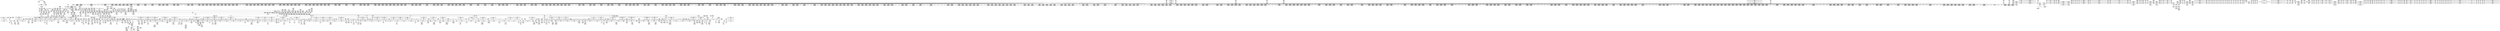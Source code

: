 digraph {
	CE0x56d6d40 [shape=record,shape=Mrecord,label="{CE0x56d6d40|rcu_read_unlock:_tobool1|include/linux/rcupdate.h,933|*SummSink*}"]
	CE0x55ec7b0 [shape=record,shape=Mrecord,label="{CE0x55ec7b0|i64_1|*Constant*|*SummSource*}"]
	CE0x56af060 [shape=record,shape=Mrecord,label="{CE0x56af060|i64*_getelementptr_inbounds_(_4_x_i64_,_4_x_i64_*___llvm_gcov_ctr129,_i64_0,_i64_3)|*Constant*}"]
	CE0x56325a0 [shape=record,shape=Mrecord,label="{CE0x56325a0|task_sid:_tmp3|*SummSink*}"]
	CE0x5604380 [shape=record,shape=Mrecord,label="{CE0x5604380|i64_4|*Constant*|*SummSource*}"]
	CE0x56102f0 [shape=record,shape=Mrecord,label="{CE0x56102f0|current_sid:_tmp22|security/selinux/hooks.c,218|*SummSource*}"]
	CE0x567e580 [shape=record,shape=Mrecord,label="{CE0x567e580|2472:_%struct.cred*,_:_CRE_6308,6309_}"]
	CE0x55dd060 [shape=record,shape=Mrecord,label="{CE0x55dd060|current_sid:_call|security/selinux/hooks.c,218|*SummSource*}"]
	CE0x5688bf0 [shape=record,shape=Mrecord,label="{CE0x5688bf0|2472:_%struct.cred*,_:_CRE_10528,10536_|*MultipleSource*|Function::task_sid&Arg::task::|Function::current_has_perm&Arg::tsk::|Function::selinux_task_movememory&Arg::p::|security/selinux/hooks.c,208}"]
	CE0x56ce430 [shape=record,shape=Mrecord,label="{CE0x56ce430|i64*_getelementptr_inbounds_(_11_x_i64_,_11_x_i64_*___llvm_gcov_ctr127,_i64_0,_i64_10)|*Constant*|*SummSink*}"]
	CE0x56079f0 [shape=record,shape=Mrecord,label="{CE0x56079f0|current_sid:_tmp4|security/selinux/hooks.c,218|*SummSource*}"]
	CE0x567ad10 [shape=record,shape=Mrecord,label="{CE0x567ad10|2472:_%struct.cred*,_:_CRE_6184,6192_|*MultipleSource*|Function::task_sid&Arg::task::|Function::current_has_perm&Arg::tsk::|Function::selinux_task_movememory&Arg::p::|security/selinux/hooks.c,208}"]
	CE0x565a720 [shape=record,shape=Mrecord,label="{CE0x565a720|2472:_%struct.cred*,_:_CRE_1864,1872_|*MultipleSource*|Function::task_sid&Arg::task::|Function::current_has_perm&Arg::tsk::|Function::selinux_task_movememory&Arg::p::|security/selinux/hooks.c,208}"]
	CE0x56cd3f0 [shape=record,shape=Mrecord,label="{CE0x56cd3f0|rcu_read_lock:_tmp19|include/linux/rcupdate.h,882|*SummSink*}"]
	CE0x56361e0 [shape=record,shape=Mrecord,label="{CE0x56361e0|2472:_%struct.cred*,_:_CRE_424,428_|*MultipleSource*|Function::task_sid&Arg::task::|Function::current_has_perm&Arg::tsk::|Function::selinux_task_movememory&Arg::p::|security/selinux/hooks.c,208}"]
	CE0x567e450 [shape=record,shape=Mrecord,label="{CE0x567e450|2472:_%struct.cred*,_:_CRE_6307,6308_}"]
	CE0x55e4ad0 [shape=record,shape=Mrecord,label="{CE0x55e4ad0|2472:_%struct.cred*,_:_CRE_696,697_}"]
	CE0x5672ae0 [shape=record,shape=Mrecord,label="{CE0x5672ae0|2472:_%struct.cred*,_:_CRE_2975,2976_}"]
	CE0x569b290 [shape=record,shape=Mrecord,label="{CE0x569b290|__preempt_count_sub:_tmp3}"]
	CE0x55ef1f0 [shape=record,shape=Mrecord,label="{CE0x55ef1f0|avc_has_perm:_ssid|Function::avc_has_perm&Arg::ssid::|*SummSink*}"]
	CE0x5636840 [shape=record,shape=Mrecord,label="{CE0x5636840|2472:_%struct.cred*,_:_CRE_448,456_|*MultipleSource*|Function::task_sid&Arg::task::|Function::current_has_perm&Arg::tsk::|Function::selinux_task_movememory&Arg::p::|security/selinux/hooks.c,208}"]
	CE0x567f030 [shape=record,shape=Mrecord,label="{CE0x567f030|2472:_%struct.cred*,_:_CRE_6317,6318_}"]
	CE0x564ba70 [shape=record,shape=Mrecord,label="{CE0x564ba70|COLLAPSED:_GCMRE___llvm_gcov_ctr131_internal_global_2_x_i64_zeroinitializer:_elem_0:default:}"]
	CE0x56c1e70 [shape=record,shape=Mrecord,label="{CE0x56c1e70|GLOBAL:_lock_acquire|*Constant*}"]
	CE0x5680920 [shape=record,shape=Mrecord,label="{CE0x5680920|2472:_%struct.cred*,_:_CRE_6338,6339_}"]
	CE0x55ddb00 [shape=record,shape=Mrecord,label="{CE0x55ddb00|i64*_getelementptr_inbounds_(_11_x_i64_,_11_x_i64_*___llvm_gcov_ctr125,_i64_0,_i64_10)|*Constant*|*SummSink*}"]
	CE0x566f0b0 [shape=record,shape=Mrecord,label="{CE0x566f0b0|2472:_%struct.cred*,_:_CRE_2926,2927_}"]
	CE0x56db500 [shape=record,shape=Mrecord,label="{CE0x56db500|rcu_lock_acquire:_tmp1}"]
	CE0x5651bb0 [shape=record,shape=Mrecord,label="{CE0x5651bb0|rcu_read_lock:_tmp18|include/linux/rcupdate.h,882|*SummSink*}"]
	CE0x564ae70 [shape=record,shape=Mrecord,label="{CE0x564ae70|2472:_%struct.cred*,_:_CRE_128,136_|*MultipleSource*|Function::task_sid&Arg::task::|Function::current_has_perm&Arg::tsk::|Function::selinux_task_movememory&Arg::p::|security/selinux/hooks.c,208}"]
	CE0x5631d50 [shape=record,shape=Mrecord,label="{CE0x5631d50|task_sid:_real_cred|security/selinux/hooks.c,208|*SummSource*}"]
	CE0x5602a20 [shape=record,shape=Mrecord,label="{CE0x5602a20|current_sid:_tmp3|*SummSink*}"]
	CE0x55e58d0 [shape=record,shape=Mrecord,label="{CE0x55e58d0|i64_ptrtoint_(i8*_blockaddress(_rcu_lock_acquire,_%__here)_to_i64)|*Constant*|*SummSink*}"]
	CE0x568c770 [shape=record,shape=Mrecord,label="{CE0x568c770|task_sid:_tmp11|security/selinux/hooks.c,208|*SummSink*}"]
	CE0x6841ec0 [shape=record,shape=Mrecord,label="{CE0x6841ec0|current_has_perm:_entry}"]
	CE0x569bcd0 [shape=record,shape=Mrecord,label="{CE0x569bcd0|rcu_read_lock:_land.lhs.true|*SummSource*}"]
	CE0x5706930 [shape=record,shape=Mrecord,label="{CE0x5706930|i64*_getelementptr_inbounds_(_4_x_i64_,_4_x_i64_*___llvm_gcov_ctr133,_i64_0,_i64_3)|*Constant*|*SummSink*}"]
	CE0x56b5b40 [shape=record,shape=Mrecord,label="{CE0x56b5b40|__preempt_count_sub:_bb|*SummSink*}"]
	CE0x56b7520 [shape=record,shape=Mrecord,label="{CE0x56b7520|i64*_getelementptr_inbounds_(_4_x_i64_,_4_x_i64_*___llvm_gcov_ctr128,_i64_0,_i64_1)|*Constant*|*SummSink*}"]
	CE0x568ac80 [shape=record,shape=Mrecord,label="{CE0x568ac80|2472:_%struct.cred*,_:_CRE_10616,10624_|*MultipleSource*|Function::task_sid&Arg::task::|Function::current_has_perm&Arg::tsk::|Function::selinux_task_movememory&Arg::p::|security/selinux/hooks.c,208}"]
	CE0x5648090 [shape=record,shape=Mrecord,label="{CE0x5648090|GLOBAL:___rcu_read_lock|*Constant*|*SummSource*}"]
	CE0x56918f0 [shape=record,shape=Mrecord,label="{CE0x56918f0|task_sid:_tmp25|security/selinux/hooks.c,208}"]
	CE0x567a330 [shape=record,shape=Mrecord,label="{CE0x567a330|2472:_%struct.cred*,_:_CRE_6144,6152_|*MultipleSource*|Function::task_sid&Arg::task::|Function::current_has_perm&Arg::tsk::|Function::selinux_task_movememory&Arg::p::|security/selinux/hooks.c,208}"]
	CE0x5674490 [shape=record,shape=Mrecord,label="{CE0x5674490|2472:_%struct.cred*,_:_CRE_3064,3072_|*MultipleSource*|Function::task_sid&Arg::task::|Function::current_has_perm&Arg::tsk::|Function::selinux_task_movememory&Arg::p::|security/selinux/hooks.c,208}"]
	CE0x55de380 [shape=record,shape=Mrecord,label="{CE0x55de380|_call_void_lockdep_rcu_suspicious(i8*_getelementptr_inbounds_(_25_x_i8_,_25_x_i8_*_.str3,_i32_0,_i32_0),_i32_218,_i8*_getelementptr_inbounds_(_45_x_i8_,_45_x_i8_*_.str12,_i32_0,_i32_0))_#10,_!dbg_!27727|security/selinux/hooks.c,218|*SummSink*}"]
	CE0x564e410 [shape=record,shape=Mrecord,label="{CE0x564e410|rcu_read_lock:_tmp15|include/linux/rcupdate.h,882|*SummSink*}"]
	CE0x55ecb20 [shape=record,shape=Mrecord,label="{CE0x55ecb20|current_sid:_tmp2|*SummSink*}"]
	CE0x568aef0 [shape=record,shape=Mrecord,label="{CE0x568aef0|2472:_%struct.cred*,_:_CRE_10624,10628_|*MultipleSource*|Function::task_sid&Arg::task::|Function::current_has_perm&Arg::tsk::|Function::selinux_task_movememory&Arg::p::|security/selinux/hooks.c,208}"]
	CE0x5600ee0 [shape=record,shape=Mrecord,label="{CE0x5600ee0|current_has_perm:_bb}"]
	CE0x56224c0 [shape=record,shape=Mrecord,label="{CE0x56224c0|i64_2|*Constant*}"]
	CE0x567c960 [shape=record,shape=Mrecord,label="{CE0x567c960|2472:_%struct.cred*,_:_CRE_6280,6284_|*MultipleSource*|Function::task_sid&Arg::task::|Function::current_has_perm&Arg::tsk::|Function::selinux_task_movememory&Arg::p::|security/selinux/hooks.c,208}"]
	CE0x55ef960 [shape=record,shape=Mrecord,label="{CE0x55ef960|i16_2|*Constant*|*SummSource*}"]
	CE0x56a13e0 [shape=record,shape=Mrecord,label="{CE0x56a13e0|i64*_getelementptr_inbounds_(_13_x_i64_,_13_x_i64_*___llvm_gcov_ctr126,_i64_0,_i64_12)|*Constant*|*SummSource*}"]
	CE0x56e0650 [shape=record,shape=Mrecord,label="{CE0x56e0650|rcu_read_unlock:_tmp17|include/linux/rcupdate.h,933|*SummSink*}"]
	CE0x56710c0 [shape=record,shape=Mrecord,label="{CE0x56710c0|2472:_%struct.cred*,_:_CRE_2953,2954_}"]
	CE0x55f8460 [shape=record,shape=Mrecord,label="{CE0x55f8460|current_has_perm:_tmp1}"]
	CE0x5676310 [shape=record,shape=Mrecord,label="{CE0x5676310|2472:_%struct.cred*,_:_CRE_3144,3148_|*MultipleSource*|Function::task_sid&Arg::task::|Function::current_has_perm&Arg::tsk::|Function::selinux_task_movememory&Arg::p::|security/selinux/hooks.c,208}"]
	CE0x56666c0 [shape=record,shape=Mrecord,label="{CE0x56666c0|2472:_%struct.cred*,_:_CRE_2568,2576_|*MultipleSource*|Function::task_sid&Arg::task::|Function::current_has_perm&Arg::tsk::|Function::selinux_task_movememory&Arg::p::|security/selinux/hooks.c,208}"]
	CE0x567dad0 [shape=record,shape=Mrecord,label="{CE0x567dad0|2472:_%struct.cred*,_:_CRE_6299,6300_}"]
	CE0x560efe0 [shape=record,shape=Mrecord,label="{CE0x560efe0|get_current:_tmp3|*SummSource*}"]
	CE0x563ba90 [shape=record,shape=Mrecord,label="{CE0x563ba90|i64*_getelementptr_inbounds_(_11_x_i64_,_11_x_i64_*___llvm_gcov_ctr127,_i64_0,_i64_0)|*Constant*}"]
	CE0x56406c0 [shape=record,shape=Mrecord,label="{CE0x56406c0|_call_void_mcount()_#3|*SummSource*}"]
	CE0x5647610 [shape=record,shape=Mrecord,label="{CE0x5647610|rcu_read_lock:_if.then|*SummSource*}"]
	CE0x567fc10 [shape=record,shape=Mrecord,label="{CE0x567fc10|2472:_%struct.cred*,_:_CRE_6327,6328_}"]
	CE0x55f8ee0 [shape=record,shape=Mrecord,label="{CE0x55f8ee0|current_sid:_sid|security/selinux/hooks.c,220|*SummSink*}"]
	CE0x565e710 [shape=record,shape=Mrecord,label="{CE0x565e710|2472:_%struct.cred*,_:_CRE_2072,2076_|*MultipleSource*|Function::task_sid&Arg::task::|Function::current_has_perm&Arg::tsk::|Function::selinux_task_movememory&Arg::p::|security/selinux/hooks.c,208}"]
	CE0x56717e0 [shape=record,shape=Mrecord,label="{CE0x56717e0|2472:_%struct.cred*,_:_CRE_2959,2960_}"]
	CE0x5636a60 [shape=record,shape=Mrecord,label="{CE0x5636a60|cred_sid:_tmp1|*SummSource*}"]
	CE0x5631e20 [shape=record,shape=Mrecord,label="{CE0x5631e20|task_sid:_real_cred|security/selinux/hooks.c,208|*SummSink*}"]
	CE0x56b1410 [shape=record,shape=Mrecord,label="{CE0x56b1410|i64*_getelementptr_inbounds_(_4_x_i64_,_4_x_i64_*___llvm_gcov_ctr129,_i64_0,_i64_3)|*Constant*|*SummSink*}"]
	CE0x566f7d0 [shape=record,shape=Mrecord,label="{CE0x566f7d0|2472:_%struct.cred*,_:_CRE_2932,2933_}"]
	CE0x5681e80 [shape=record,shape=Mrecord,label="{CE0x5681e80|2472:_%struct.cred*,_:_CRE_6356,6357_}"]
	CE0x567f750 [shape=record,shape=Mrecord,label="{CE0x567f750|2472:_%struct.cred*,_:_CRE_6323,6324_}"]
	CE0x5685550 [shape=record,shape=Mrecord,label="{CE0x5685550|2472:_%struct.cred*,_:_CRE_6520,6528_|*MultipleSource*|Function::task_sid&Arg::task::|Function::current_has_perm&Arg::tsk::|Function::selinux_task_movememory&Arg::p::|security/selinux/hooks.c,208}"]
	CE0x56483c0 [shape=record,shape=Mrecord,label="{CE0x56483c0|2472:_%struct.cred*,_:_CRE_88,92_|*MultipleSource*|Function::task_sid&Arg::task::|Function::current_has_perm&Arg::tsk::|Function::selinux_task_movememory&Arg::p::|security/selinux/hooks.c,208}"]
	CE0x5668d80 [shape=record,shape=Mrecord,label="{CE0x5668d80|2472:_%struct.cred*,_:_CRE_2692,2696_|*MultipleSource*|Function::task_sid&Arg::task::|Function::current_has_perm&Arg::tsk::|Function::selinux_task_movememory&Arg::p::|security/selinux/hooks.c,208}"]
	CE0x5623800 [shape=record,shape=Mrecord,label="{CE0x5623800|2472:_%struct.cred*,_:_CRE_456,460_|*MultipleSource*|Function::task_sid&Arg::task::|Function::current_has_perm&Arg::tsk::|Function::selinux_task_movememory&Arg::p::|security/selinux/hooks.c,208}"]
	CE0x56103f0 [shape=record,shape=Mrecord,label="{CE0x56103f0|current_sid:_tmp22|security/selinux/hooks.c,218|*SummSink*}"]
	CE0x56a1570 [shape=record,shape=Mrecord,label="{CE0x56a1570|_call_void_rcu_read_unlock()_#10,_!dbg_!27748|security/selinux/hooks.c,209|*SummSink*}"]
	CE0x5621890 [shape=record,shape=Mrecord,label="{CE0x5621890|i8*_getelementptr_inbounds_(_45_x_i8_,_45_x_i8_*_.str12,_i32_0,_i32_0)|*Constant*}"]
	CE0x56a9270 [shape=record,shape=Mrecord,label="{CE0x56a9270|_call_void_asm_addl_$1,_%gs:$0_,_*m,ri,*m,_dirflag_,_fpsr_,_flags_(i32*___preempt_count,_i32_%val,_i32*___preempt_count)_#3,_!dbg_!27714,_!srcloc_!27717|./arch/x86/include/asm/preempt.h,72|*SummSource*}"]
	CE0x55fe740 [shape=record,shape=Mrecord,label="{CE0x55fe740|i64_0|*Constant*|*SummSink*}"]
	CE0x564b690 [shape=record,shape=Mrecord,label="{CE0x564b690|2472:_%struct.cred*,_:_CRE_96,104_|*MultipleSource*|Function::task_sid&Arg::task::|Function::current_has_perm&Arg::tsk::|Function::selinux_task_movememory&Arg::p::|security/selinux/hooks.c,208}"]
	CE0x55e4da0 [shape=record,shape=Mrecord,label="{CE0x55e4da0|_ret_i32_%call7,_!dbg_!27749|security/selinux/hooks.c,210|*SummSource*}"]
	CE0x5670150 [shape=record,shape=Mrecord,label="{CE0x5670150|2472:_%struct.cred*,_:_CRE_2940,2941_}"]
	CE0x5626390 [shape=record,shape=Mrecord,label="{CE0x5626390|current_sid:_call4|security/selinux/hooks.c,218}"]
	CE0x5670e60 [shape=record,shape=Mrecord,label="{CE0x5670e60|2472:_%struct.cred*,_:_CRE_2951,2952_}"]
	CE0x55f0010 [shape=record,shape=Mrecord,label="{CE0x55f0010|avc_has_perm:_requested|Function::avc_has_perm&Arg::requested::}"]
	CE0x56e1730 [shape=record,shape=Mrecord,label="{CE0x56e1730|rcu_read_unlock:_tmp19|include/linux/rcupdate.h,933|*SummSink*}"]
	CE0x560d060 [shape=record,shape=Mrecord,label="{CE0x560d060|rcu_read_lock:_entry}"]
	CE0x5656240 [shape=record,shape=Mrecord,label="{CE0x5656240|task_sid:_tmp18|security/selinux/hooks.c,208|*SummSink*}"]
	CE0x570e330 [shape=record,shape=Mrecord,label="{CE0x570e330|__preempt_count_add:_tmp2}"]
	CE0x565bf10 [shape=record,shape=Mrecord,label="{CE0x565bf10|2472:_%struct.cred*,_:_CRE_1944,1952_|*MultipleSource*|Function::task_sid&Arg::task::|Function::current_has_perm&Arg::tsk::|Function::selinux_task_movememory&Arg::p::|security/selinux/hooks.c,208}"]
	CE0x56d8320 [shape=record,shape=Mrecord,label="{CE0x56d8320|rcu_read_unlock:_tmp9|include/linux/rcupdate.h,933|*SummSource*}"]
	CE0x5706f80 [shape=record,shape=Mrecord,label="{CE0x5706f80|rcu_lock_release:_tmp7|*SummSink*}"]
	CE0x5680460 [shape=record,shape=Mrecord,label="{CE0x5680460|2472:_%struct.cred*,_:_CRE_6334,6335_}"]
	CE0x567eb70 [shape=record,shape=Mrecord,label="{CE0x567eb70|2472:_%struct.cred*,_:_CRE_6313,6314_}"]
	CE0x57346d0 [shape=record,shape=Mrecord,label="{CE0x57346d0|__preempt_count_sub:_tmp7|./arch/x86/include/asm/preempt.h,78}"]
	CE0x56445c0 [shape=record,shape=Mrecord,label="{CE0x56445c0|GLOBAL:_current_task|Global_var:current_task}"]
	CE0x567f620 [shape=record,shape=Mrecord,label="{CE0x567f620|2472:_%struct.cred*,_:_CRE_6322,6323_}"]
	CE0x5610970 [shape=record,shape=Mrecord,label="{CE0x5610970|current_sid:_tmp23|security/selinux/hooks.c,218|*SummSink*}"]
	CE0x56d0e40 [shape=record,shape=Mrecord,label="{CE0x56d0e40|i8*_getelementptr_inbounds_(_42_x_i8_,_42_x_i8_*_.str46,_i32_0,_i32_0)|*Constant*|*SummSink*}"]
	CE0x55f3780 [shape=record,shape=Mrecord,label="{CE0x55f3780|i64_5|*Constant*}"]
	CE0x571cd70 [shape=record,shape=Mrecord,label="{CE0x571cd70|GLOBAL:_lock_release|*Constant*|*SummSource*}"]
	CE0x565fca0 [shape=record,shape=Mrecord,label="{CE0x565fca0|2472:_%struct.cred*,_:_CRE_2136,2144_|*MultipleSource*|Function::task_sid&Arg::task::|Function::current_has_perm&Arg::tsk::|Function::selinux_task_movememory&Arg::p::|security/selinux/hooks.c,208}"]
	CE0x55e75f0 [shape=record,shape=Mrecord,label="{CE0x55e75f0|_call_void_mcount()_#3}"]
	CE0x55f7570 [shape=record,shape=Mrecord,label="{CE0x55f7570|i64_5|*Constant*}"]
	CE0x568e310 [shape=record,shape=Mrecord,label="{CE0x568e310|i64_7|*Constant*|*SummSink*}"]
	CE0x56a4ef0 [shape=record,shape=Mrecord,label="{CE0x56a4ef0|task_sid:_tobool|security/selinux/hooks.c,208}"]
	CE0x56e4730 [shape=record,shape=Mrecord,label="{CE0x56e4730|_ret_void,_!dbg_!27717|include/linux/rcupdate.h,424|*SummSource*}"]
	CE0x56e4870 [shape=record,shape=Mrecord,label="{CE0x56e4870|_call_void___rcu_read_unlock()_#10,_!dbg_!27734|include/linux/rcupdate.h,937}"]
	CE0x567df90 [shape=record,shape=Mrecord,label="{CE0x567df90|2472:_%struct.cred*,_:_CRE_6303,6304_}"]
	CE0x5674920 [shape=record,shape=Mrecord,label="{CE0x5674920|2472:_%struct.cred*,_:_CRE_3080,3084_|*MultipleSource*|Function::task_sid&Arg::task::|Function::current_has_perm&Arg::tsk::|Function::selinux_task_movememory&Arg::p::|security/selinux/hooks.c,208}"]
	CE0x5682890 [shape=record,shape=Mrecord,label="{CE0x5682890|2472:_%struct.cred*,_:_CRE_6384,6392_|*MultipleSource*|Function::task_sid&Arg::task::|Function::current_has_perm&Arg::tsk::|Function::selinux_task_movememory&Arg::p::|security/selinux/hooks.c,208}"]
	CE0x5635bc0 [shape=record,shape=Mrecord,label="{CE0x5635bc0|task_sid:_if.then|*SummSource*}"]
	CE0x55f3810 [shape=record,shape=Mrecord,label="{CE0x55f3810|rcu_read_lock:_tobool1|include/linux/rcupdate.h,882}"]
	"CONST[source:1(input),value:2(dynamic)][purpose:{object}]"
	CE0x570d8a0 [shape=record,shape=Mrecord,label="{CE0x570d8a0|i64*_getelementptr_inbounds_(_4_x_i64_,_4_x_i64_*___llvm_gcov_ctr135,_i64_0,_i64_2)|*Constant*|*SummSink*}"]
	CE0x56c5d40 [shape=record,shape=Mrecord,label="{CE0x56c5d40|rcu_read_unlock:_if.then}"]
	CE0x568dac0 [shape=record,shape=Mrecord,label="{CE0x568dac0|task_sid:_tobool4|security/selinux/hooks.c,208|*SummSource*}"]
	CE0x5664640 [shape=record,shape=Mrecord,label="{CE0x5664640|2472:_%struct.cred*,_:_CRE_2488,2504_|*MultipleSource*|Function::task_sid&Arg::task::|Function::current_has_perm&Arg::tsk::|Function::selinux_task_movememory&Arg::p::|security/selinux/hooks.c,208}"]
	CE0x5600510 [shape=record,shape=Mrecord,label="{CE0x5600510|i64*_getelementptr_inbounds_(_11_x_i64_,_11_x_i64_*___llvm_gcov_ctr125,_i64_0,_i64_1)|*Constant*|*SummSink*}"]
	CE0x56a7a60 [shape=record,shape=Mrecord,label="{CE0x56a7a60|i64*_getelementptr_inbounds_(_4_x_i64_,_4_x_i64_*___llvm_gcov_ctr128,_i64_0,_i64_0)|*Constant*|*SummSink*}"]
	CE0x5637030 [shape=record,shape=Mrecord,label="{CE0x5637030|2472:_%struct.cred*,_:_CRE_288,296_|*MultipleSource*|Function::task_sid&Arg::task::|Function::current_has_perm&Arg::tsk::|Function::selinux_task_movememory&Arg::p::|security/selinux/hooks.c,208}"]
	CE0x560d160 [shape=record,shape=Mrecord,label="{CE0x560d160|current_sid:_do.body|*SummSource*}"]
	CE0x5633da0 [shape=record,shape=Mrecord,label="{CE0x5633da0|cred_sid:_tmp4|*LoadInst*|security/selinux/hooks.c,196}"]
	CE0x565b0a0 [shape=record,shape=Mrecord,label="{CE0x565b0a0|2472:_%struct.cred*,_:_CRE_1896,1900_|*MultipleSource*|Function::task_sid&Arg::task::|Function::current_has_perm&Arg::tsk::|Function::selinux_task_movememory&Arg::p::|security/selinux/hooks.c,208}"]
	CE0x566bad0 [shape=record,shape=Mrecord,label="{CE0x566bad0|2472:_%struct.cred*,_:_CRE_2832,2840_|*MultipleSource*|Function::task_sid&Arg::task::|Function::current_has_perm&Arg::tsk::|Function::selinux_task_movememory&Arg::p::|security/selinux/hooks.c,208}"]
	CE0x5651430 [shape=record,shape=Mrecord,label="{CE0x5651430|rcu_read_lock:_tmp17|include/linux/rcupdate.h,882|*SummSink*}"]
	CE0x564a4d0 [shape=record,shape=Mrecord,label="{CE0x564a4d0|task_sid:_if.end|*SummSource*}"]
	CE0x56036a0 [shape=record,shape=Mrecord,label="{CE0x56036a0|current_sid:_tmp14|security/selinux/hooks.c,218|*SummSource*}"]
	CE0x56ae8f0 [shape=record,shape=Mrecord,label="{CE0x56ae8f0|_call_void_asm_sideeffect_,_memory_,_dirflag_,_fpsr_,_flags_()_#3,_!dbg_!27711,_!srcloc_!27714|include/linux/rcupdate.h,244|*SummSink*}"]
	CE0x5640620 [shape=record,shape=Mrecord,label="{CE0x5640620|_call_void_mcount()_#3}"]
	CE0x56adf30 [shape=record,shape=Mrecord,label="{CE0x56adf30|GLOBAL:_lock_acquire|*Constant*|*SummSource*}"]
	CE0x5604c50 [shape=record,shape=Mrecord,label="{CE0x5604c50|current_sid:_tmp1|*SummSource*}"]
	CE0x56bc570 [shape=record,shape=Mrecord,label="{CE0x56bc570|__preempt_count_sub:_tmp3|*SummSink*}"]
	CE0x566d4c0 [shape=record,shape=Mrecord,label="{CE0x566d4c0|2472:_%struct.cred*,_:_CRE_2904,2905_}"]
	CE0x568a2c0 [shape=record,shape=Mrecord,label="{CE0x568a2c0|2472:_%struct.cred*,_:_CRE_10592,10600_|*MultipleSource*|Function::task_sid&Arg::task::|Function::current_has_perm&Arg::tsk::|Function::selinux_task_movememory&Arg::p::|security/selinux/hooks.c,208}"]
	CE0x5670d30 [shape=record,shape=Mrecord,label="{CE0x5670d30|2472:_%struct.cred*,_:_CRE_2950,2951_}"]
	CE0x55de310 [shape=record,shape=Mrecord,label="{CE0x55de310|_call_void_lockdep_rcu_suspicious(i8*_getelementptr_inbounds_(_25_x_i8_,_25_x_i8_*_.str3,_i32_0,_i32_0),_i32_218,_i8*_getelementptr_inbounds_(_45_x_i8_,_45_x_i8_*_.str12,_i32_0,_i32_0))_#10,_!dbg_!27727|security/selinux/hooks.c,218|*SummSource*}"]
	CE0x56b2000 [shape=record,shape=Mrecord,label="{CE0x56b2000|i64*_getelementptr_inbounds_(_4_x_i64_,_4_x_i64_*___llvm_gcov_ctr134,_i64_0,_i64_2)|*Constant*}"]
	CE0x55efbd0 [shape=record,shape=Mrecord,label="{CE0x55efbd0|avc_has_perm:_tclass|Function::avc_has_perm&Arg::tclass::}"]
	CE0x5624080 [shape=record,shape=Mrecord,label="{CE0x5624080|2472:_%struct.cred*,_:_CRE_480,488_|*MultipleSource*|Function::task_sid&Arg::task::|Function::current_has_perm&Arg::tsk::|Function::selinux_task_movememory&Arg::p::|security/selinux/hooks.c,208}"]
	CE0x567d0b0 [shape=record,shape=Mrecord,label="{CE0x567d0b0|2472:_%struct.cred*,_:_CRE_6290,6291_}"]
	CE0x5647720 [shape=record,shape=Mrecord,label="{CE0x5647720|rcu_read_lock:_if.then|*SummSink*}"]
	CE0x567c240 [shape=record,shape=Mrecord,label="{CE0x567c240|2472:_%struct.cred*,_:_CRE_6248,6256_|*MultipleSource*|Function::task_sid&Arg::task::|Function::current_has_perm&Arg::tsk::|Function::selinux_task_movememory&Arg::p::|security/selinux/hooks.c,208}"]
	CE0x56afe90 [shape=record,shape=Mrecord,label="{CE0x56afe90|__rcu_read_lock:_tmp3}"]
	CE0x55fcbc0 [shape=record,shape=Mrecord,label="{CE0x55fcbc0|GLOBAL:_task_sid|*Constant*}"]
	CE0x56c6a30 [shape=record,shape=Mrecord,label="{CE0x56c6a30|_call_void_mcount()_#3|*SummSource*}"]
	CE0x55ddb70 [shape=record,shape=Mrecord,label="{CE0x55ddb70|current_sid:_tmp19|security/selinux/hooks.c,218|*SummSink*}"]
	CE0x5631300 [shape=record,shape=Mrecord,label="{CE0x5631300|i32_77|*Constant*|*SummSource*}"]
	CE0x575aab0 [shape=record,shape=Mrecord,label="{CE0x575aab0|__preempt_count_add:_tmp7|./arch/x86/include/asm/preempt.h,73|*SummSink*}"]
	CE0x56e3290 [shape=record,shape=Mrecord,label="{CE0x56e3290|_call_void_rcu_lock_release(%struct.lockdep_map*_rcu_lock_map)_#10,_!dbg_!27733|include/linux/rcupdate.h,935|*SummSource*}"]
	CE0x5664f90 [shape=record,shape=Mrecord,label="{CE0x5664f90|2472:_%struct.cred*,_:_CRE_2520,2521_}"]
	CE0x5667820 [shape=record,shape=Mrecord,label="{CE0x5667820|2472:_%struct.cred*,_:_CRE_2600,2608_|*MultipleSource*|Function::task_sid&Arg::task::|Function::current_has_perm&Arg::tsk::|Function::selinux_task_movememory&Arg::p::|security/selinux/hooks.c,208}"]
	CE0x5645890 [shape=record,shape=Mrecord,label="{CE0x5645890|rcu_read_lock:_tmp1|*SummSource*}"]
	CE0x56d9b60 [shape=record,shape=Mrecord,label="{CE0x56d9b60|rcu_lock_acquire:_tmp4|include/linux/rcupdate.h,418|*SummSource*}"]
	CE0x55fbb00 [shape=record,shape=Mrecord,label="{CE0x55fbb00|current_has_perm:_perms|Function::current_has_perm&Arg::perms::|*SummSource*}"]
	CE0x56aff00 [shape=record,shape=Mrecord,label="{CE0x56aff00|__rcu_read_lock:_tmp3|*SummSource*}"]
	CE0x55e6be0 [shape=record,shape=Mrecord,label="{CE0x55e6be0|selinux_task_movememory:_tmp2|*SummSource*}"]
	CE0x56dfce0 [shape=record,shape=Mrecord,label="{CE0x56dfce0|i64*_getelementptr_inbounds_(_11_x_i64_,_11_x_i64_*___llvm_gcov_ctr132,_i64_0,_i64_9)|*Constant*}"]
	CE0x5604620 [shape=record,shape=Mrecord,label="{CE0x5604620|current_sid:_tmp9|security/selinux/hooks.c,218|*SummSource*}"]
	CE0x563f790 [shape=record,shape=Mrecord,label="{CE0x563f790|2472:_%struct.cred*,_:_CRE_48,56_|*MultipleSource*|Function::task_sid&Arg::task::|Function::current_has_perm&Arg::tsk::|Function::selinux_task_movememory&Arg::p::|security/selinux/hooks.c,208}"]
	CE0x5668b20 [shape=record,shape=Mrecord,label="{CE0x5668b20|2472:_%struct.cred*,_:_CRE_2688,2692_|*MultipleSource*|Function::task_sid&Arg::task::|Function::current_has_perm&Arg::tsk::|Function::selinux_task_movememory&Arg::p::|security/selinux/hooks.c,208}"]
	CE0x566f6a0 [shape=record,shape=Mrecord,label="{CE0x566f6a0|2472:_%struct.cred*,_:_CRE_2931,2932_}"]
	CE0x5656df0 [shape=record,shape=Mrecord,label="{CE0x5656df0|_call_void_lockdep_rcu_suspicious(i8*_getelementptr_inbounds_(_25_x_i8_,_25_x_i8_*_.str3,_i32_0,_i32_0),_i32_208,_i8*_getelementptr_inbounds_(_41_x_i8_,_41_x_i8_*_.str44,_i32_0,_i32_0))_#10,_!dbg_!27732|security/selinux/hooks.c,208|*SummSink*}"]
	CE0x5648d00 [shape=record,shape=Mrecord,label="{CE0x5648d00|task_sid:_tmp}"]
	CE0x56c0ee0 [shape=record,shape=Mrecord,label="{CE0x56c0ee0|rcu_read_unlock:_tmp12|include/linux/rcupdate.h,933}"]
	CE0x56d3a40 [shape=record,shape=Mrecord,label="{CE0x56d3a40|rcu_read_unlock:_tobool|include/linux/rcupdate.h,933|*SummSource*}"]
	CE0x55f5ff0 [shape=record,shape=Mrecord,label="{CE0x55f5ff0|get_current:_tmp}"]
	CE0x565c860 [shape=record,shape=Mrecord,label="{CE0x565c860|2472:_%struct.cred*,_:_CRE_1976,1977_|*MultipleSource*|Function::task_sid&Arg::task::|Function::current_has_perm&Arg::tsk::|Function::selinux_task_movememory&Arg::p::|security/selinux/hooks.c,208}"]
	CE0x5730850 [shape=record,shape=Mrecord,label="{CE0x5730850|__preempt_count_add:_tmp}"]
	CE0x5676ef0 [shape=record,shape=Mrecord,label="{CE0x5676ef0|2472:_%struct.cred*,_:_CRE_3168,5856_|*MultipleSource*|Function::task_sid&Arg::task::|Function::current_has_perm&Arg::tsk::|Function::selinux_task_movememory&Arg::p::|security/selinux/hooks.c,208}"]
	CE0x5600020 [shape=record,shape=Mrecord,label="{CE0x5600020|i64*_getelementptr_inbounds_(_2_x_i64_,_2_x_i64_*___llvm_gcov_ctr136,_i64_0,_i64_1)|*Constant*|*SummSource*}"]
	CE0x567cbc0 [shape=record,shape=Mrecord,label="{CE0x567cbc0|2472:_%struct.cred*,_:_CRE_6288,6289_}"]
	CE0x566f310 [shape=record,shape=Mrecord,label="{CE0x566f310|2472:_%struct.cred*,_:_CRE_2928,2929_}"]
	CE0x560d4b0 [shape=record,shape=Mrecord,label="{CE0x560d4b0|i64*_getelementptr_inbounds_(_13_x_i64_,_13_x_i64_*___llvm_gcov_ctr126,_i64_0,_i64_0)|*Constant*|*SummSink*}"]
	CE0x56d2e10 [shape=record,shape=Mrecord,label="{CE0x56d2e10|__preempt_count_add:_tmp5|./arch/x86/include/asm/preempt.h,72|*SummSource*}"]
	CE0x55dc590 [shape=record,shape=Mrecord,label="{CE0x55dc590|i64*_getelementptr_inbounds_(_2_x_i64_,_2_x_i64_*___llvm_gcov_ctr131,_i64_0,_i64_1)|*Constant*|*SummSource*}"]
	CE0x565c600 [shape=record,shape=Mrecord,label="{CE0x565c600|2472:_%struct.cred*,_:_CRE_1968,1976_|*MultipleSource*|Function::task_sid&Arg::task::|Function::current_has_perm&Arg::tsk::|Function::selinux_task_movememory&Arg::p::|security/selinux/hooks.c,208}"]
	CE0x5675990 [shape=record,shape=Mrecord,label="{CE0x5675990|2472:_%struct.cred*,_:_CRE_3120,3128_|*MultipleSource*|Function::task_sid&Arg::task::|Function::current_has_perm&Arg::tsk::|Function::selinux_task_movememory&Arg::p::|security/selinux/hooks.c,208}"]
	CE0x5665ae0 [shape=record,shape=Mrecord,label="{CE0x5665ae0|2472:_%struct.cred*,_:_CRE_2528,2529_}"]
	CE0x564beb0 [shape=record,shape=Mrecord,label="{CE0x564beb0|2472:_%struct.cred*,_:_CRE_184,192_|*MultipleSource*|Function::task_sid&Arg::task::|Function::current_has_perm&Arg::tsk::|Function::selinux_task_movememory&Arg::p::|security/selinux/hooks.c,208}"]
	CE0x563fa80 [shape=record,shape=Mrecord,label="{CE0x563fa80|cred_sid:_tmp2}"]
	CE0x56e2680 [shape=record,shape=Mrecord,label="{CE0x56e2680|rcu_read_unlock:_tmp21|include/linux/rcupdate.h,935|*SummSink*}"]
	CE0x5676570 [shape=record,shape=Mrecord,label="{CE0x5676570|2472:_%struct.cred*,_:_CRE_3148,3152_|*MultipleSource*|Function::task_sid&Arg::task::|Function::current_has_perm&Arg::tsk::|Function::selinux_task_movememory&Arg::p::|security/selinux/hooks.c,208}"]
	CE0x566cda0 [shape=record,shape=Mrecord,label="{CE0x566cda0|2472:_%struct.cred*,_:_CRE_2888,2896_|*MultipleSource*|Function::task_sid&Arg::task::|Function::current_has_perm&Arg::tsk::|Function::selinux_task_movememory&Arg::p::|security/selinux/hooks.c,208}"]
	CE0x56891b0 [shape=record,shape=Mrecord,label="{CE0x56891b0|2472:_%struct.cred*,_:_CRE_10544,10548_|*MultipleSource*|Function::task_sid&Arg::task::|Function::current_has_perm&Arg::tsk::|Function::selinux_task_movememory&Arg::p::|security/selinux/hooks.c,208}"]
	CE0x55fc300 [shape=record,shape=Mrecord,label="{CE0x55fc300|GLOBAL:_current_sid|*Constant*|*SummSink*}"]
	CE0x55e9640 [shape=record,shape=Mrecord,label="{CE0x55e9640|current_has_perm:_perms|Function::current_has_perm&Arg::perms::}"]
	CE0x5735b00 [shape=record,shape=Mrecord,label="{CE0x5735b00|__rcu_read_unlock:_tmp7|include/linux/rcupdate.h,245|*SummSource*}"]
	CE0x56d1880 [shape=record,shape=Mrecord,label="{CE0x56d1880|__rcu_read_lock:_tmp7|include/linux/rcupdate.h,240|*SummSource*}"]
	CE0x560c180 [shape=record,shape=Mrecord,label="{CE0x560c180|2472:_%struct.cred*,_:_CRE_328,336_|*MultipleSource*|Function::task_sid&Arg::task::|Function::current_has_perm&Arg::tsk::|Function::selinux_task_movememory&Arg::p::|security/selinux/hooks.c,208}"]
	CE0x5654340 [shape=record,shape=Mrecord,label="{CE0x5654340|2472:_%struct.cred*,_:_CRE_624,632_|*MultipleSource*|Function::task_sid&Arg::task::|Function::current_has_perm&Arg::tsk::|Function::selinux_task_movememory&Arg::p::|security/selinux/hooks.c,208}"]
	CE0x56d4950 [shape=record,shape=Mrecord,label="{CE0x56d4950|rcu_read_unlock:_tmp13|include/linux/rcupdate.h,933|*SummSink*}"]
	CE0x56884d0 [shape=record,shape=Mrecord,label="{CE0x56884d0|2472:_%struct.cred*,_:_CRE_6672,6680_|*MultipleSource*|Function::task_sid&Arg::task::|Function::current_has_perm&Arg::tsk::|Function::selinux_task_movememory&Arg::p::|security/selinux/hooks.c,208}"]
	CE0x5637b10 [shape=record,shape=Mrecord,label="{CE0x5637b10|__rcu_read_lock:_tmp1|*SummSource*}"]
	CE0x5677610 [shape=record,shape=Mrecord,label="{CE0x5677610|2472:_%struct.cred*,_:_CRE_5872,5880_|*MultipleSource*|Function::task_sid&Arg::task::|Function::current_has_perm&Arg::tsk::|Function::selinux_task_movememory&Arg::p::|security/selinux/hooks.c,208}"]
	CE0x5686d10 [shape=record,shape=Mrecord,label="{CE0x5686d10|2472:_%struct.cred*,_:_CRE_6608,6616_|*MultipleSource*|Function::task_sid&Arg::task::|Function::current_has_perm&Arg::tsk::|Function::selinux_task_movememory&Arg::p::|security/selinux/hooks.c,208}"]
	CE0x5720b60 [shape=record,shape=Mrecord,label="{CE0x5720b60|GLOBAL:___preempt_count_sub|*Constant*|*SummSource*}"]
	CE0x566d260 [shape=record,shape=Mrecord,label="{CE0x566d260|2472:_%struct.cred*,_:_CRE_2900,2904_|*MultipleSource*|Function::task_sid&Arg::task::|Function::current_has_perm&Arg::tsk::|Function::selinux_task_movememory&Arg::p::|security/selinux/hooks.c,208}"]
	CE0x5602830 [shape=record,shape=Mrecord,label="{CE0x5602830|i64*_getelementptr_inbounds_(_2_x_i64_,_2_x_i64_*___llvm_gcov_ctr289,_i64_0,_i64_0)|*Constant*|*SummSource*}"]
	CE0x56d3130 [shape=record,shape=Mrecord,label="{CE0x56d3130|_call_void_asm_addl_$1,_%gs:$0_,_*m,ri,*m,_dirflag_,_fpsr_,_flags_(i32*___preempt_count,_i32_%val,_i32*___preempt_count)_#3,_!dbg_!27714,_!srcloc_!27717|./arch/x86/include/asm/preempt.h,72}"]
	CE0x563d170 [shape=record,shape=Mrecord,label="{CE0x563d170|GLOBAL:___llvm_gcov_ctr132|Global_var:__llvm_gcov_ctr132|*SummSource*}"]
	CE0x5735990 [shape=record,shape=Mrecord,label="{CE0x5735990|__rcu_read_unlock:_tmp7|include/linux/rcupdate.h,245}"]
	CE0x560fb80 [shape=record,shape=Mrecord,label="{CE0x560fb80|current_sid:_security|security/selinux/hooks.c,218}"]
	CE0x5631c80 [shape=record,shape=Mrecord,label="{CE0x5631c80|task_sid:_real_cred|security/selinux/hooks.c,208}"]
	CE0x55ff6d0 [shape=record,shape=Mrecord,label="{CE0x55ff6d0|i32_(i32,_i32,_i16,_i32,_%struct.common_audit_data*)*_bitcast_(i32_(i32,_i32,_i16,_i32,_%struct.common_audit_data.495*)*_avc_has_perm_to_i32_(i32,_i32,_i16,_i32,_%struct.common_audit_data*)*)|*Constant*}"]
	CE0x5666ea0 [shape=record,shape=Mrecord,label="{CE0x5666ea0|2472:_%struct.cred*,_:_CRE_2592,2594_|*MultipleSource*|Function::task_sid&Arg::task::|Function::current_has_perm&Arg::tsk::|Function::selinux_task_movememory&Arg::p::|security/selinux/hooks.c,208}"]
	CE0x6974b60 [shape=record,shape=Mrecord,label="{CE0x6974b60|selinux_task_movememory:_tmp1|*SummSink*}"]
	CE0x56e4d80 [shape=record,shape=Mrecord,label="{CE0x56e4d80|GLOBAL:___rcu_read_unlock|*Constant*|*SummSource*}"]
	CE0x5632460 [shape=record,shape=Mrecord,label="{CE0x5632460|task_sid:_tmp3}"]
	CE0x56d02f0 [shape=record,shape=Mrecord,label="{CE0x56d02f0|rcu_lock_acquire:___here}"]
	CE0x55e4210 [shape=record,shape=Mrecord,label="{CE0x55e4210|2472:_%struct.cred*,_:_CRE_689,690_}"]
	CE0x56ada50 [shape=record,shape=Mrecord,label="{CE0x56ada50|i64*_getelementptr_inbounds_(_4_x_i64_,_4_x_i64_*___llvm_gcov_ctr130,_i64_0,_i64_3)|*Constant*}"]
	CE0x5709ba0 [shape=record,shape=Mrecord,label="{CE0x5709ba0|_ret_void,_!dbg_!27720|./arch/x86/include/asm/preempt.h,78|*SummSource*}"]
	CE0x56e0350 [shape=record,shape=Mrecord,label="{CE0x56e0350|rcu_read_unlock:_tmp17|include/linux/rcupdate.h,933}"]
	CE0x56da090 [shape=record,shape=Mrecord,label="{CE0x56da090|rcu_read_unlock:_tmp8|include/linux/rcupdate.h,933|*SummSink*}"]
	CE0x56dff40 [shape=record,shape=Mrecord,label="{CE0x56dff40|i64*_getelementptr_inbounds_(_11_x_i64_,_11_x_i64_*___llvm_gcov_ctr132,_i64_0,_i64_9)|*Constant*|*SummSink*}"]
	CE0x55e3fb0 [shape=record,shape=Mrecord,label="{CE0x55e3fb0|2472:_%struct.cred*,_:_CRE_688,689_}"]
	CE0x56a5ce0 [shape=record,shape=Mrecord,label="{CE0x56a5ce0|task_sid:_tmp8|security/selinux/hooks.c,208}"]
	CE0x5652000 [shape=record,shape=Mrecord,label="{CE0x5652000|rcu_read_unlock:_tmp2|*SummSink*}"]
	CE0x56db490 [shape=record,shape=Mrecord,label="{CE0x56db490|i64*_getelementptr_inbounds_(_4_x_i64_,_4_x_i64_*___llvm_gcov_ctr130,_i64_0,_i64_1)|*Constant*|*SummSink*}"]
	CE0x56a2ab0 [shape=record,shape=Mrecord,label="{CE0x56a2ab0|cred_sid:_entry|*SummSink*}"]
	CE0x56cf110 [shape=record,shape=Mrecord,label="{CE0x56cf110|cred_sid:_bb}"]
	CE0x560a590 [shape=record,shape=Mrecord,label="{CE0x560a590|2472:_%struct.cred*,_:_CRE_16,20_|*MultipleSource*|Function::task_sid&Arg::task::|Function::current_has_perm&Arg::tsk::|Function::selinux_task_movememory&Arg::p::|security/selinux/hooks.c,208}"]
	CE0x5666460 [shape=record,shape=Mrecord,label="{CE0x5666460|2472:_%struct.cred*,_:_CRE_2536,2544_|*MultipleSource*|Function::task_sid&Arg::task::|Function::current_has_perm&Arg::tsk::|Function::selinux_task_movememory&Arg::p::|security/selinux/hooks.c,208}"]
	CE0x56c61e0 [shape=record,shape=Mrecord,label="{CE0x56c61e0|rcu_read_unlock:_tmp9|include/linux/rcupdate.h,933|*SummSink*}"]
	CE0x56441b0 [shape=record,shape=Mrecord,label="{CE0x56441b0|task_sid:_tmp1}"]
	CE0x560c500 [shape=record,shape=Mrecord,label="{CE0x560c500|get_current:_tmp2|*SummSource*}"]
	CE0x565f7e0 [shape=record,shape=Mrecord,label="{CE0x565f7e0|2472:_%struct.cred*,_:_CRE_2120,2128_|*MultipleSource*|Function::task_sid&Arg::task::|Function::current_has_perm&Arg::tsk::|Function::selinux_task_movememory&Arg::p::|security/selinux/hooks.c,208}"]
	CE0x55f9090 [shape=record,shape=Mrecord,label="{CE0x55f9090|i64*_getelementptr_inbounds_(_2_x_i64_,_2_x_i64_*___llvm_gcov_ctr136,_i64_0,_i64_0)|*Constant*|*SummSink*}"]
	CE0x55e53e0 [shape=record,shape=Mrecord,label="{CE0x55e53e0|%struct.lockdep_map*_null|*Constant*|*SummSink*}"]
	CE0x5655040 [shape=record,shape=Mrecord,label="{CE0x5655040|2472:_%struct.cred*,_:_CRE_656,660_|*MultipleSource*|Function::task_sid&Arg::task::|Function::current_has_perm&Arg::tsk::|Function::selinux_task_movememory&Arg::p::|security/selinux/hooks.c,208}"]
	CE0x56b28d0 [shape=record,shape=Mrecord,label="{CE0x56b28d0|i64*_getelementptr_inbounds_(_4_x_i64_,_4_x_i64_*___llvm_gcov_ctr133,_i64_0,_i64_2)|*Constant*|*SummSink*}"]
	CE0x5621990 [shape=record,shape=Mrecord,label="{CE0x5621990|i8*_getelementptr_inbounds_(_45_x_i8_,_45_x_i8_*_.str12,_i32_0,_i32_0)|*Constant*|*SummSource*}"]
	CE0x5644ae0 [shape=record,shape=Mrecord,label="{CE0x5644ae0|2472:_%struct.cred*,_:_CRE_80,84_|*MultipleSource*|Function::task_sid&Arg::task::|Function::current_has_perm&Arg::tsk::|Function::selinux_task_movememory&Arg::p::|security/selinux/hooks.c,208}"]
	CE0x56754d0 [shape=record,shape=Mrecord,label="{CE0x56754d0|2472:_%struct.cred*,_:_CRE_3112,3116_|*MultipleSource*|Function::task_sid&Arg::task::|Function::current_has_perm&Arg::tsk::|Function::selinux_task_movememory&Arg::p::|security/selinux/hooks.c,208}"]
	CE0x5637560 [shape=record,shape=Mrecord,label="{CE0x5637560|rcu_read_lock:_tobool|include/linux/rcupdate.h,882|*SummSink*}"]
	"CONST[source:2(external),value:2(dynamic)][purpose:{subject}]"
	CE0x566a510 [shape=record,shape=Mrecord,label="{CE0x566a510|2472:_%struct.cred*,_:_CRE_2760,2768_|*MultipleSource*|Function::task_sid&Arg::task::|Function::current_has_perm&Arg::tsk::|Function::selinux_task_movememory&Arg::p::|security/selinux/hooks.c,208}"]
	CE0x565d6a0 [shape=record,shape=Mrecord,label="{CE0x565d6a0|2472:_%struct.cred*,_:_CRE_2036,2040_|*MultipleSource*|Function::task_sid&Arg::task::|Function::current_has_perm&Arg::tsk::|Function::selinux_task_movememory&Arg::p::|security/selinux/hooks.c,208}"]
	CE0x56a16f0 [shape=record,shape=Mrecord,label="{CE0x56a16f0|task_sid:_tmp27|security/selinux/hooks.c,208}"]
	CE0x55d9f80 [shape=record,shape=Mrecord,label="{CE0x55d9f80|selinux_task_movememory:_bb}"]
	CE0x5681890 [shape=record,shape=Mrecord,label="{CE0x5681890|2472:_%struct.cred*,_:_CRE_6351,6352_}"]
	CE0x55fc080 [shape=record,shape=Mrecord,label="{CE0x55fc080|current_sid:_entry}"]
	CE0x572e430 [shape=record,shape=Mrecord,label="{CE0x572e430|i64*_getelementptr_inbounds_(_4_x_i64_,_4_x_i64_*___llvm_gcov_ctr135,_i64_0,_i64_0)|*Constant*|*SummSource*}"]
	CE0x5718b10 [shape=record,shape=Mrecord,label="{CE0x5718b10|_call_void_asm_sideeffect_,_memory_,_dirflag_,_fpsr_,_flags_()_#3,_!dbg_!27711,_!srcloc_!27714|include/linux/rcupdate.h,244}"]
	CE0x5641040 [shape=record,shape=Mrecord,label="{CE0x5641040|_call_void___rcu_read_lock()_#10,_!dbg_!27710|include/linux/rcupdate.h,879}"]
	CE0x56c3410 [shape=record,shape=Mrecord,label="{CE0x56c3410|i64*_getelementptr_inbounds_(_4_x_i64_,_4_x_i64_*___llvm_gcov_ctr128,_i64_0,_i64_1)|*Constant*}"]
	CE0x5658ad0 [shape=record,shape=Mrecord,label="{CE0x5658ad0|2472:_%struct.cred*,_:_CRE_760,768_|*MultipleSource*|Function::task_sid&Arg::task::|Function::current_has_perm&Arg::tsk::|Function::selinux_task_movememory&Arg::p::|security/selinux/hooks.c,208}"]
	CE0x56792c0 [shape=record,shape=Mrecord,label="{CE0x56792c0|2472:_%struct.cred*,_:_CRE_5968,5976_|*MultipleSource*|Function::task_sid&Arg::task::|Function::current_has_perm&Arg::tsk::|Function::selinux_task_movememory&Arg::p::|security/selinux/hooks.c,208}"]
	CE0x564b8b0 [shape=record,shape=Mrecord,label="{CE0x564b8b0|2472:_%struct.cred*,_:_CRE_104,112_|*MultipleSource*|Function::task_sid&Arg::task::|Function::current_has_perm&Arg::tsk::|Function::selinux_task_movememory&Arg::p::|security/selinux/hooks.c,208}"]
	CE0x56ce380 [shape=record,shape=Mrecord,label="{CE0x56ce380|i64*_getelementptr_inbounds_(_11_x_i64_,_11_x_i64_*___llvm_gcov_ctr127,_i64_0,_i64_10)|*Constant*|*SummSource*}"]
	CE0x568f2c0 [shape=record,shape=Mrecord,label="{CE0x568f2c0|task_sid:_tmp17|security/selinux/hooks.c,208}"]
	CE0x55daa50 [shape=record,shape=Mrecord,label="{CE0x55daa50|i32_512|*Constant*|*SummSource*}"]
	CE0x567bfe0 [shape=record,shape=Mrecord,label="{CE0x567bfe0|2472:_%struct.cred*,_:_CRE_6240,6248_|*MultipleSource*|Function::task_sid&Arg::task::|Function::current_has_perm&Arg::tsk::|Function::selinux_task_movememory&Arg::p::|security/selinux/hooks.c,208}"]
	CE0x55fd200 [shape=record,shape=Mrecord,label="{CE0x55fd200|GLOBAL:_task_sid|*Constant*|*SummSink*}"]
	CE0x5660ae0 [shape=record,shape=Mrecord,label="{CE0x5660ae0|2472:_%struct.cred*,_:_CRE_2248,2256_|*MultipleSource*|Function::task_sid&Arg::task::|Function::current_has_perm&Arg::tsk::|Function::selinux_task_movememory&Arg::p::|security/selinux/hooks.c,208}"]
	CE0x560a810 [shape=record,shape=Mrecord,label="{CE0x560a810|2472:_%struct.cred*,_:_CRE_32,40_|*MultipleSource*|Function::task_sid&Arg::task::|Function::current_has_perm&Arg::tsk::|Function::selinux_task_movememory&Arg::p::|security/selinux/hooks.c,208}"]
	CE0x56d9d60 [shape=record,shape=Mrecord,label="{CE0x56d9d60|rcu_lock_acquire:_tmp4|include/linux/rcupdate.h,418|*SummSink*}"]
	CE0x56c6350 [shape=record,shape=Mrecord,label="{CE0x56c6350|rcu_read_unlock:_tmp10|include/linux/rcupdate.h,933|*SummSink*}"]
	CE0x560cff0 [shape=record,shape=Mrecord,label="{CE0x560cff0|_ret_void,_!dbg_!27735|include/linux/rcupdate.h,884|*SummSink*}"]
	CE0x5681170 [shape=record,shape=Mrecord,label="{CE0x5681170|2472:_%struct.cred*,_:_CRE_6345,6346_}"]
	CE0x56d14f0 [shape=record,shape=Mrecord,label="{CE0x56d14f0|0:_i8,_:_GCMR_rcu_read_unlock.__warned_internal_global_i8_0,_section_.data.unlikely_,_align_1:_elem_0:default:}"]
	CE0x571bf20 [shape=record,shape=Mrecord,label="{CE0x571bf20|rcu_lock_release:_tmp5|include/linux/rcupdate.h,423|*SummSink*}"]
	CE0x560ddc0 [shape=record,shape=Mrecord,label="{CE0x560ddc0|task_sid:_bb}"]
	CE0x5642d70 [shape=record,shape=Mrecord,label="{CE0x5642d70|rcu_read_lock:_tmp2}"]
	CE0x568d430 [shape=record,shape=Mrecord,label="{CE0x568d430|task_sid:_call3|security/selinux/hooks.c,208|*SummSource*}"]
	CE0x5643f90 [shape=record,shape=Mrecord,label="{CE0x5643f90|_ret_void,_!dbg_!27717|include/linux/rcupdate.h,240|*SummSink*}"]
	CE0x564cc50 [shape=record,shape=Mrecord,label="{CE0x564cc50|rcu_read_lock:_tobool|include/linux/rcupdate.h,882}"]
	CE0x56c0360 [shape=record,shape=Mrecord,label="{CE0x56c0360|rcu_read_unlock:_tmp16|include/linux/rcupdate.h,933}"]
	CE0x5736030 [shape=record,shape=Mrecord,label="{CE0x5736030|i64*_getelementptr_inbounds_(_4_x_i64_,_4_x_i64_*___llvm_gcov_ctr129,_i64_0,_i64_2)|*Constant*|*SummSink*}"]
	CE0x56cdac0 [shape=record,shape=Mrecord,label="{CE0x56cdac0|rcu_read_lock:_tmp20|include/linux/rcupdate.h,882|*SummSink*}"]
	CE0x5693110 [shape=record,shape=Mrecord,label="{CE0x5693110|task_sid:_tmp9|security/selinux/hooks.c,208|*SummSink*}"]
	CE0x56c2300 [shape=record,shape=Mrecord,label="{CE0x56c2300|rcu_read_unlock:_do.body|*SummSource*}"]
	CE0x574c220 [shape=record,shape=Mrecord,label="{CE0x574c220|__preempt_count_sub:_tmp2|*SummSource*}"]
	CE0x567b430 [shape=record,shape=Mrecord,label="{CE0x567b430|2472:_%struct.cred*,_:_CRE_6200,6208_|*MultipleSource*|Function::task_sid&Arg::task::|Function::current_has_perm&Arg::tsk::|Function::selinux_task_movememory&Arg::p::|security/selinux/hooks.c,208}"]
	CE0x55f0bb0 [shape=record,shape=Mrecord,label="{CE0x55f0bb0|current_sid:_tmp11|security/selinux/hooks.c,218|*SummSource*}"]
	CE0x57068c0 [shape=record,shape=Mrecord,label="{CE0x57068c0|rcu_lock_release:_tmp6}"]
	CE0x571a0b0 [shape=record,shape=Mrecord,label="{CE0x571a0b0|COLLAPSED:_GCMRE___llvm_gcov_ctr134_internal_global_4_x_i64_zeroinitializer:_elem_0:default:}"]
	CE0x55dee40 [shape=record,shape=Mrecord,label="{CE0x55dee40|i8*_getelementptr_inbounds_(_25_x_i8_,_25_x_i8_*_.str3,_i32_0,_i32_0)|*Constant*}"]
	CE0x5634b10 [shape=record,shape=Mrecord,label="{CE0x5634b10|2472:_%struct.cred*,_:_CRE_368,376_|*MultipleSource*|Function::task_sid&Arg::task::|Function::current_has_perm&Arg::tsk::|Function::selinux_task_movememory&Arg::p::|security/selinux/hooks.c,208}"]
	CE0x56a3c80 [shape=record,shape=Mrecord,label="{CE0x56a3c80|rcu_read_unlock:_entry|*SummSource*}"]
	CE0x56525b0 [shape=record,shape=Mrecord,label="{CE0x56525b0|2472:_%struct.cred*,_:_CRE_512,520_|*MultipleSource*|Function::task_sid&Arg::task::|Function::current_has_perm&Arg::tsk::|Function::selinux_task_movememory&Arg::p::|security/selinux/hooks.c,208}"]
	CE0x571eae0 [shape=record,shape=Mrecord,label="{CE0x571eae0|__rcu_read_unlock:_tmp3|*SummSource*}"]
	CE0x55fbd10 [shape=record,shape=Mrecord,label="{CE0x55fbd10|_ret_i32_%call2,_!dbg_!27718|security/selinux/hooks.c,1544|*SummSource*}"]
	CE0x56a6920 [shape=record,shape=Mrecord,label="{CE0x56a6920|GLOBAL:_task_sid.__warned|Global_var:task_sid.__warned}"]
	CE0x5649d90 [shape=record,shape=Mrecord,label="{CE0x5649d90|2472:_%struct.cred*,_:_CRE_240,248_|*MultipleSource*|Function::task_sid&Arg::task::|Function::current_has_perm&Arg::tsk::|Function::selinux_task_movememory&Arg::p::|security/selinux/hooks.c,208}"]
	CE0x56c0ca0 [shape=record,shape=Mrecord,label="{CE0x56c0ca0|rcu_read_unlock:_tmp11|include/linux/rcupdate.h,933|*SummSink*}"]
	CE0x5658870 [shape=record,shape=Mrecord,label="{CE0x5658870|2472:_%struct.cred*,_:_CRE_744,760_|*MultipleSource*|Function::task_sid&Arg::task::|Function::current_has_perm&Arg::tsk::|Function::selinux_task_movememory&Arg::p::|security/selinux/hooks.c,208}"]
	CE0x5635930 [shape=record,shape=Mrecord,label="{CE0x5635930|task_sid:_land.lhs.true|*SummSource*}"]
	CE0x57320b0 [shape=record,shape=Mrecord,label="{CE0x57320b0|__rcu_read_unlock:_tmp1|*SummSource*}"]
	CE0x56c0970 [shape=record,shape=Mrecord,label="{CE0x56c0970|rcu_lock_release:_bb}"]
	CE0x5634420 [shape=record,shape=Mrecord,label="{CE0x5634420|2472:_%struct.cred*,_:_CRE_8,16_|*MultipleSource*|Function::task_sid&Arg::task::|Function::current_has_perm&Arg::tsk::|Function::selinux_task_movememory&Arg::p::|security/selinux/hooks.c,208}"]
	CE0x5645780 [shape=record,shape=Mrecord,label="{CE0x5645780|rcu_read_lock:_tmp1}"]
	CE0x5663570 [shape=record,shape=Mrecord,label="{CE0x5663570|2472:_%struct.cred*,_:_CRE_2392,2400_|*MultipleSource*|Function::task_sid&Arg::task::|Function::current_has_perm&Arg::tsk::|Function::selinux_task_movememory&Arg::p::|security/selinux/hooks.c,208}"]
	CE0x56a1ca0 [shape=record,shape=Mrecord,label="{CE0x56a1ca0|task_sid:_tmp27|security/selinux/hooks.c,208|*SummSink*}"]
	CE0x56a97e0 [shape=record,shape=Mrecord,label="{CE0x56a97e0|rcu_lock_release:_tmp2|*SummSink*}"]
	CE0x55f83f0 [shape=record,shape=Mrecord,label="{CE0x55f83f0|i64_1|*Constant*}"]
	CE0x55f80b0 [shape=record,shape=Mrecord,label="{CE0x55f80b0|selinux_task_movememory:_tmp}"]
	CE0x55e46d0 [shape=record,shape=Mrecord,label="{CE0x55e46d0|2472:_%struct.cred*,_:_CRE_692,693_}"]
	CE0x5609430 [shape=record,shape=Mrecord,label="{CE0x5609430|0:_i8,_:_GCMR_rcu_read_lock.__warned_internal_global_i8_0,_section_.data.unlikely_,_align_1:_elem_0:default:}"]
	CE0x5608bd0 [shape=record,shape=Mrecord,label="{CE0x5608bd0|GLOBAL:_rcu_lock_map|Global_var:rcu_lock_map}"]
	CE0x56c69c0 [shape=record,shape=Mrecord,label="{CE0x56c69c0|_call_void_mcount()_#3}"]
	CE0x563e6a0 [shape=record,shape=Mrecord,label="{CE0x563e6a0|rcu_read_lock:_tmp9|include/linux/rcupdate.h,882}"]
	CE0x56a5f80 [shape=record,shape=Mrecord,label="{CE0x56a5f80|task_sid:_tmp7|security/selinux/hooks.c,208}"]
	CE0x5695080 [shape=record,shape=Mrecord,label="{CE0x5695080|i32_22|*Constant*}"]
	CE0x56c59d0 [shape=record,shape=Mrecord,label="{CE0x56c59d0|i64*_getelementptr_inbounds_(_4_x_i64_,_4_x_i64_*___llvm_gcov_ctr128,_i64_0,_i64_3)|*Constant*|*SummSource*}"]
	"CONST[source:0(mediator),value:2(dynamic)][purpose:{object}]"
	CE0x55def00 [shape=record,shape=Mrecord,label="{CE0x55def00|i8*_getelementptr_inbounds_(_25_x_i8_,_25_x_i8_*_.str3,_i32_0,_i32_0)|*Constant*|*SummSource*}"]
	CE0x5684710 [shape=record,shape=Mrecord,label="{CE0x5684710|2472:_%struct.cred*,_:_CRE_6480,6484_|*MultipleSource*|Function::task_sid&Arg::task::|Function::current_has_perm&Arg::tsk::|Function::selinux_task_movememory&Arg::p::|security/selinux/hooks.c,208}"]
	CE0x567bd80 [shape=record,shape=Mrecord,label="{CE0x567bd80|2472:_%struct.cred*,_:_CRE_6232,6240_|*MultipleSource*|Function::task_sid&Arg::task::|Function::current_has_perm&Arg::tsk::|Function::selinux_task_movememory&Arg::p::|security/selinux/hooks.c,208}"]
	CE0x564e170 [shape=record,shape=Mrecord,label="{CE0x564e170|rcu_read_lock:_tmp15|include/linux/rcupdate.h,882}"]
	CE0x5671a40 [shape=record,shape=Mrecord,label="{CE0x5671a40|2472:_%struct.cred*,_:_CRE_2961,2962_}"]
	CE0x5602420 [shape=record,shape=Mrecord,label="{CE0x5602420|current_has_perm:_tmp|*SummSink*}"]
	CE0x5734850 [shape=record,shape=Mrecord,label="{CE0x5734850|__preempt_count_sub:_tmp7|./arch/x86/include/asm/preempt.h,78|*SummSource*}"]
	CE0x56b2ed0 [shape=record,shape=Mrecord,label="{CE0x56b2ed0|rcu_lock_release:_tmp3|*SummSource*}"]
	CE0x5660880 [shape=record,shape=Mrecord,label="{CE0x5660880|2472:_%struct.cred*,_:_CRE_2240,2248_|*MultipleSource*|Function::task_sid&Arg::task::|Function::current_has_perm&Arg::tsk::|Function::selinux_task_movememory&Arg::p::|security/selinux/hooks.c,208}"]
	CE0x5672290 [shape=record,shape=Mrecord,label="{CE0x5672290|2472:_%struct.cred*,_:_CRE_2968,2969_}"]
	CE0x571bf90 [shape=record,shape=Mrecord,label="{CE0x571bf90|_call_void_lock_release(%struct.lockdep_map*_%map,_i32_1,_i64_ptrtoint_(i8*_blockaddress(_rcu_lock_release,_%__here)_to_i64))_#10,_!dbg_!27716|include/linux/rcupdate.h,423}"]
	CE0x56a3a40 [shape=record,shape=Mrecord,label="{CE0x56a3a40|GLOBAL:_rcu_read_unlock|*Constant*|*SummSink*}"]
	CE0x5653f30 [shape=record,shape=Mrecord,label="{CE0x5653f30|2472:_%struct.cred*,_:_CRE_608,616_|*MultipleSource*|Function::task_sid&Arg::task::|Function::current_has_perm&Arg::tsk::|Function::selinux_task_movememory&Arg::p::|security/selinux/hooks.c,208}"]
	CE0x5692d40 [shape=record,shape=Mrecord,label="{CE0x5692d40|task_sid:_tmp21|security/selinux/hooks.c,208}"]
	CE0x56c6dd0 [shape=record,shape=Mrecord,label="{CE0x56c6dd0|rcu_read_lock:_land.lhs.true2|*SummSink*}"]
	CE0x56a9cf0 [shape=record,shape=Mrecord,label="{CE0x56a9cf0|__preempt_count_sub:_tmp5|./arch/x86/include/asm/preempt.h,77}"]
	CE0x566eac0 [shape=record,shape=Mrecord,label="{CE0x566eac0|2472:_%struct.cred*,_:_CRE_2921,2922_}"]
	CE0x5686880 [shape=record,shape=Mrecord,label="{CE0x5686880|2472:_%struct.cred*,_:_CRE_6584,6600_|*MultipleSource*|Function::task_sid&Arg::task::|Function::current_has_perm&Arg::tsk::|Function::selinux_task_movememory&Arg::p::|security/selinux/hooks.c,208}"]
	CE0x55f4640 [shape=record,shape=Mrecord,label="{CE0x55f4640|get_current:_entry|*SummSource*}"]
	CE0x55fab10 [shape=record,shape=Mrecord,label="{CE0x55fab10|current_sid:_tmp12|security/selinux/hooks.c,218|*SummSink*}"]
	CE0x563ef20 [shape=record,shape=Mrecord,label="{CE0x563ef20|rcu_read_unlock:_tmp5|include/linux/rcupdate.h,933}"]
	CE0x56d5320 [shape=record,shape=Mrecord,label="{CE0x56d5320|i64*_getelementptr_inbounds_(_4_x_i64_,_4_x_i64_*___llvm_gcov_ctr134,_i64_0,_i64_1)|*Constant*}"]
	CE0x56342a0 [shape=record,shape=Mrecord,label="{CE0x56342a0|2472:_%struct.cred*,_:_CRE_0,8_|*MultipleSource*|Function::task_sid&Arg::task::|Function::current_has_perm&Arg::tsk::|Function::selinux_task_movememory&Arg::p::|security/selinux/hooks.c,208}"]
	CE0x566a080 [shape=record,shape=Mrecord,label="{CE0x566a080|2472:_%struct.cred*,_:_CRE_2744,2752_|*MultipleSource*|Function::task_sid&Arg::task::|Function::current_has_perm&Arg::tsk::|Function::selinux_task_movememory&Arg::p::|security/selinux/hooks.c,208}"]
	CE0x5670280 [shape=record,shape=Mrecord,label="{CE0x5670280|2472:_%struct.cred*,_:_CRE_2941,2942_}"]
	CE0x5630980 [shape=record,shape=Mrecord,label="{CE0x5630980|2472:_%struct.cred*,_:_CRE_416,424_|*MultipleSource*|Function::task_sid&Arg::task::|Function::current_has_perm&Arg::tsk::|Function::selinux_task_movememory&Arg::p::|security/selinux/hooks.c,208}"]
	CE0x56746f0 [shape=record,shape=Mrecord,label="{CE0x56746f0|2472:_%struct.cred*,_:_CRE_3072,3080_|*MultipleSource*|Function::task_sid&Arg::task::|Function::current_has_perm&Arg::tsk::|Function::selinux_task_movememory&Arg::p::|security/selinux/hooks.c,208}"]
	CE0x5719e60 [shape=record,shape=Mrecord,label="{CE0x5719e60|i64*_getelementptr_inbounds_(_4_x_i64_,_4_x_i64_*___llvm_gcov_ctr134,_i64_0,_i64_0)|*Constant*|*SummSource*}"]
	CE0x5707990 [shape=record,shape=Mrecord,label="{CE0x5707990|__rcu_read_unlock:_tmp4|include/linux/rcupdate.h,244|*SummSink*}"]
	CE0x5621cd0 [shape=record,shape=Mrecord,label="{CE0x5621cd0|i64*_getelementptr_inbounds_(_11_x_i64_,_11_x_i64_*___llvm_gcov_ctr125,_i64_0,_i64_9)|*Constant*}"]
	CE0x56a4990 [shape=record,shape=Mrecord,label="{CE0x56a4990|i64*_getelementptr_inbounds_(_2_x_i64_,_2_x_i64_*___llvm_gcov_ctr98,_i64_0,_i64_0)|*Constant*}"]
	CE0x5690960 [shape=record,shape=Mrecord,label="{CE0x5690960|task_sid:_tmp23|security/selinux/hooks.c,208|*SummSource*}"]
	CE0x73e1a00 [shape=record,shape=Mrecord,label="{CE0x73e1a00|selinux_task_movememory:_p|Function::selinux_task_movememory&Arg::p::}"]
	CE0x56688c0 [shape=record,shape=Mrecord,label="{CE0x56688c0|2472:_%struct.cred*,_:_CRE_2680,2688_|*MultipleSource*|Function::task_sid&Arg::task::|Function::current_has_perm&Arg::tsk::|Function::selinux_task_movememory&Arg::p::|security/selinux/hooks.c,208}"]
	CE0x56b24c0 [shape=record,shape=Mrecord,label="{CE0x56b24c0|rcu_lock_release:_tmp6|*SummSink*}"]
	CE0x565e4b0 [shape=record,shape=Mrecord,label="{CE0x565e4b0|2472:_%struct.cred*,_:_CRE_2064,2072_|*MultipleSource*|Function::task_sid&Arg::task::|Function::current_has_perm&Arg::tsk::|Function::selinux_task_movememory&Arg::p::|security/selinux/hooks.c,208}"]
	CE0x56d2d00 [shape=record,shape=Mrecord,label="{CE0x56d2d00|rcu_read_unlock:_tobool|include/linux/rcupdate.h,933|*SummSink*}"]
	CE0x5603f90 [shape=record,shape=Mrecord,label="{CE0x5603f90|rcu_read_lock:_entry|*SummSource*}"]
	CE0x56e1b30 [shape=record,shape=Mrecord,label="{CE0x56e1b30|rcu_read_unlock:_tmp20|include/linux/rcupdate.h,933|*SummSource*}"]
	CE0x55e2a90 [shape=record,shape=Mrecord,label="{CE0x55e2a90|selinux_task_movememory:_tmp3|*SummSink*}"]
	CE0x5683930 [shape=record,shape=Mrecord,label="{CE0x5683930|2472:_%struct.cred*,_:_CRE_6448,6456_|*MultipleSource*|Function::task_sid&Arg::task::|Function::current_has_perm&Arg::tsk::|Function::selinux_task_movememory&Arg::p::|security/selinux/hooks.c,208}"]
	CE0x563bb00 [shape=record,shape=Mrecord,label="{CE0x563bb00|i64*_getelementptr_inbounds_(_11_x_i64_,_11_x_i64_*___llvm_gcov_ctr127,_i64_0,_i64_0)|*Constant*|*SummSource*}"]
	CE0x55d8460 [shape=record,shape=Mrecord,label="{CE0x55d8460|current_sid:_if.end|*SummSink*}"]
	CE0x56694d0 [shape=record,shape=Mrecord,label="{CE0x56694d0|2472:_%struct.cred*,_:_CRE_2712,2720_|*MultipleSource*|Function::task_sid&Arg::task::|Function::current_has_perm&Arg::tsk::|Function::selinux_task_movememory&Arg::p::|security/selinux/hooks.c,208}"]
	CE0x5606e10 [shape=record,shape=Mrecord,label="{CE0x5606e10|task_sid:_tmp|*SummSink*}"]
	CE0x56a3020 [shape=record,shape=Mrecord,label="{CE0x56a3020|_ret_i32_%tmp6,_!dbg_!27716|security/selinux/hooks.c,197}"]
	CE0x56b3b80 [shape=record,shape=Mrecord,label="{CE0x56b3b80|i64_1|*Constant*}"]
	CE0x5600470 [shape=record,shape=Mrecord,label="{CE0x5600470|current_has_perm:_tmp2|*SummSink*}"]
	CE0x55eede0 [shape=record,shape=Mrecord,label="{CE0x55eede0|avc_has_perm:_requested|Function::avc_has_perm&Arg::requested::|*SummSink*}"]
	CE0x5625720 [shape=record,shape=Mrecord,label="{CE0x5625720|rcu_read_lock:_tmp}"]
	CE0x55dad80 [shape=record,shape=Mrecord,label="{CE0x55dad80|selinux_task_movememory:_bb|*SummSink*}"]
	CE0x56a60f0 [shape=record,shape=Mrecord,label="{CE0x56a60f0|task_sid:_tmp6|security/selinux/hooks.c,208|*SummSource*}"]
	CE0x57198b0 [shape=record,shape=Mrecord,label="{CE0x57198b0|__rcu_read_lock:_do.end}"]
	CE0x56b4870 [shape=record,shape=Mrecord,label="{CE0x56b4870|__rcu_read_lock:_do.body}"]
	CE0x56583b0 [shape=record,shape=Mrecord,label="{CE0x56583b0|2472:_%struct.cred*,_:_CRE_728,732_|*MultipleSource*|Function::task_sid&Arg::task::|Function::current_has_perm&Arg::tsk::|Function::selinux_task_movememory&Arg::p::|security/selinux/hooks.c,208}"]
	CE0x564a7a0 [shape=record,shape=Mrecord,label="{CE0x564a7a0|task_sid:_do.body5|*SummSource*}"]
	CE0x57076a0 [shape=record,shape=Mrecord,label="{CE0x57076a0|rcu_lock_release:___here}"]
	CE0x55fa2f0 [shape=record,shape=Mrecord,label="{CE0x55fa2f0|current_sid:_call|security/selinux/hooks.c,218}"]
	CE0x56b1700 [shape=record,shape=Mrecord,label="{CE0x56b1700|i64*_getelementptr_inbounds_(_4_x_i64_,_4_x_i64_*___llvm_gcov_ctr134,_i64_0,_i64_1)|*Constant*|*SummSink*}"]
	CE0x56aea10 [shape=record,shape=Mrecord,label="{CE0x56aea10|_call_void___preempt_count_sub(i32_1)_#10,_!dbg_!27715|include/linux/rcupdate.h,244}"]
	CE0x565ff00 [shape=record,shape=Mrecord,label="{CE0x565ff00|2472:_%struct.cred*,_:_CRE_2144,2152_|*MultipleSource*|Function::task_sid&Arg::task::|Function::current_has_perm&Arg::tsk::|Function::selinux_task_movememory&Arg::p::|security/selinux/hooks.c,208}"]
	CE0x5698db0 [shape=record,shape=Mrecord,label="{CE0x5698db0|rcu_read_lock:_tmp14|include/linux/rcupdate.h,882}"]
	CE0x55f81e0 [shape=record,shape=Mrecord,label="{CE0x55f81e0|current_sid:_tobool|security/selinux/hooks.c,218|*SummSource*}"]
	CE0x564a160 [shape=record,shape=Mrecord,label="{CE0x564a160|i64*_getelementptr_inbounds_(_2_x_i64_,_2_x_i64_*___llvm_gcov_ctr98,_i64_0,_i64_1)|*Constant*|*SummSource*}"]
	CE0x56d6570 [shape=record,shape=Mrecord,label="{CE0x56d6570|rcu_read_unlock:_tmp}"]
	CE0x55e5c20 [shape=record,shape=Mrecord,label="{CE0x55e5c20|current_has_perm:_entry|*SummSource*}"]
	CE0x570d340 [shape=record,shape=Mrecord,label="{CE0x570d340|__preempt_count_sub:_tmp1}"]
	CE0x55e6920 [shape=record,shape=Mrecord,label="{CE0x55e6920|current_sid:_tmp8|security/selinux/hooks.c,218|*SummSink*}"]
	CE0x55fccf0 [shape=record,shape=Mrecord,label="{CE0x55fccf0|current_has_perm:_call1|security/selinux/hooks.c,1543}"]
	CE0x5722790 [shape=record,shape=Mrecord,label="{CE0x5722790|__preempt_count_add:_tmp4|./arch/x86/include/asm/preempt.h,72|*SummSource*}"]
	CE0x5658d30 [shape=record,shape=Mrecord,label="{CE0x5658d30|2472:_%struct.cred*,_:_CRE_768,772_|*MultipleSource*|Function::task_sid&Arg::task::|Function::current_has_perm&Arg::tsk::|Function::selinux_task_movememory&Arg::p::|security/selinux/hooks.c,208}"]
	CE0x55fc3e0 [shape=record,shape=Mrecord,label="{CE0x55fc3e0|current_has_perm:_call1|security/selinux/hooks.c,1543|*SummSink*}"]
	CE0x5721590 [shape=record,shape=Mrecord,label="{CE0x5721590|__rcu_read_unlock:_tmp2|*SummSink*}"]
	CE0x5606f10 [shape=record,shape=Mrecord,label="{CE0x5606f10|current_sid:_land.lhs.true}"]
	CE0x56d2d70 [shape=record,shape=Mrecord,label="{CE0x56d2d70|GLOBAL:___llvm_gcov_ctr132|Global_var:__llvm_gcov_ctr132}"]
	CE0x56b0580 [shape=record,shape=Mrecord,label="{CE0x56b0580|__preempt_count_add:_tmp3|*SummSource*}"]
	CE0x564e2a0 [shape=record,shape=Mrecord,label="{CE0x564e2a0|rcu_read_lock:_tmp15|include/linux/rcupdate.h,882|*SummSource*}"]
	CE0x571ee90 [shape=record,shape=Mrecord,label="{CE0x571ee90|_call_void_mcount()_#3}"]
	CE0x5692a60 [shape=record,shape=Mrecord,label="{CE0x5692a60|task_sid:_tmp20|security/selinux/hooks.c,208|*SummSink*}"]
	CE0x5695240 [shape=record,shape=Mrecord,label="{CE0x5695240|cred_sid:_security|security/selinux/hooks.c,196|*SummSource*}"]
	CE0x563f290 [shape=record,shape=Mrecord,label="{CE0x563f290|rcu_read_lock:_do.end|*SummSource*}"]
	CE0x567e320 [shape=record,shape=Mrecord,label="{CE0x567e320|2472:_%struct.cred*,_:_CRE_6306,6307_}"]
	CE0x5656b60 [shape=record,shape=Mrecord,label="{CE0x5656b60|_call_void_lockdep_rcu_suspicious(i8*_getelementptr_inbounds_(_25_x_i8_,_25_x_i8_*_.str3,_i32_0,_i32_0),_i32_208,_i8*_getelementptr_inbounds_(_41_x_i8_,_41_x_i8_*_.str44,_i32_0,_i32_0))_#10,_!dbg_!27732|security/selinux/hooks.c,208}"]
	CE0x56dd010 [shape=record,shape=Mrecord,label="{CE0x56dd010|rcu_lock_release:_tmp|*SummSource*}"]
	CE0x563ea50 [shape=record,shape=Mrecord,label="{CE0x563ea50|rcu_read_lock:_tmp9|include/linux/rcupdate.h,882|*SummSink*}"]
	CE0x55f5250 [shape=record,shape=Mrecord,label="{CE0x55f5250|current_sid:_cred|security/selinux/hooks.c,218|*SummSink*}"]
	CE0x5654560 [shape=record,shape=Mrecord,label="{CE0x5654560|2472:_%struct.cred*,_:_CRE_632,640_|*MultipleSource*|Function::task_sid&Arg::task::|Function::current_has_perm&Arg::tsk::|Function::selinux_task_movememory&Arg::p::|security/selinux/hooks.c,208}"]
	CE0x5655ad0 [shape=record,shape=Mrecord,label="{CE0x5655ad0|i64*_getelementptr_inbounds_(_13_x_i64_,_13_x_i64_*___llvm_gcov_ctr126,_i64_0,_i64_8)|*Constant*}"]
	CE0x5611470 [shape=record,shape=Mrecord,label="{CE0x5611470|rcu_read_lock:_tmp11|include/linux/rcupdate.h,882}"]
	CE0x571c600 [shape=record,shape=Mrecord,label="{CE0x571c600|_call_void_lock_release(%struct.lockdep_map*_%map,_i32_1,_i64_ptrtoint_(i8*_blockaddress(_rcu_lock_release,_%__here)_to_i64))_#10,_!dbg_!27716|include/linux/rcupdate.h,423|*SummSource*}"]
	CE0x55ec820 [shape=record,shape=Mrecord,label="{CE0x55ec820|selinux_task_movememory:_tmp1}"]
	CE0x570bc20 [shape=record,shape=Mrecord,label="{CE0x570bc20|__preempt_count_sub:_tmp2}"]
	CE0x55ebf50 [shape=record,shape=Mrecord,label="{CE0x55ebf50|i8_1|*Constant*|*SummSource*}"]
	CE0x563da00 [shape=record,shape=Mrecord,label="{CE0x563da00|GLOBAL:_rcu_read_lock.__warned|Global_var:rcu_read_lock.__warned|*SummSink*}"]
	CE0x56244c0 [shape=record,shape=Mrecord,label="{CE0x56244c0|2472:_%struct.cred*,_:_CRE_496,504_|*MultipleSource*|Function::task_sid&Arg::task::|Function::current_has_perm&Arg::tsk::|Function::selinux_task_movememory&Arg::p::|security/selinux/hooks.c,208}"]
	CE0x5657f90 [shape=record,shape=Mrecord,label="{CE0x5657f90|2472:_%struct.cred*,_:_CRE_712,720_|*MultipleSource*|Function::task_sid&Arg::task::|Function::current_has_perm&Arg::tsk::|Function::selinux_task_movememory&Arg::p::|security/selinux/hooks.c,208}"]
	CE0x5643b30 [shape=record,shape=Mrecord,label="{CE0x5643b30|task_sid:_do.end6|*SummSink*}"]
	CE0x56651f0 [shape=record,shape=Mrecord,label="{CE0x56651f0|2472:_%struct.cred*,_:_CRE_2521,2522_}"]
	CE0x5654150 [shape=record,shape=Mrecord,label="{CE0x5654150|2472:_%struct.cred*,_:_CRE_616,624_|*MultipleSource*|Function::task_sid&Arg::task::|Function::current_has_perm&Arg::tsk::|Function::selinux_task_movememory&Arg::p::|security/selinux/hooks.c,208}"]
	CE0x564edc0 [shape=record,shape=Mrecord,label="{CE0x564edc0|i64*_getelementptr_inbounds_(_11_x_i64_,_11_x_i64_*___llvm_gcov_ctr127,_i64_0,_i64_8)|*Constant*|*SummSource*}"]
	CE0x56a1490 [shape=record,shape=Mrecord,label="{CE0x56a1490|i64*_getelementptr_inbounds_(_13_x_i64_,_13_x_i64_*___llvm_gcov_ctr126,_i64_0,_i64_12)|*Constant*|*SummSink*}"]
	CE0x571d990 [shape=record,shape=Mrecord,label="{CE0x571d990|__preempt_count_add:_do.end|*SummSource*}"]
	CE0x5672030 [shape=record,shape=Mrecord,label="{CE0x5672030|2472:_%struct.cred*,_:_CRE_2966,2967_}"]
	CE0x5699080 [shape=record,shape=Mrecord,label="{CE0x5699080|cred_sid:_tmp4|*LoadInst*|security/selinux/hooks.c,196|*SummSink*}"]
	CE0x5640050 [shape=record,shape=Mrecord,label="{CE0x5640050|2472:_%struct.cred*,_:_CRE_344,352_|*MultipleSource*|Function::task_sid&Arg::task::|Function::current_has_perm&Arg::tsk::|Function::selinux_task_movememory&Arg::p::|security/selinux/hooks.c,208}"]
	CE0x56876c0 [shape=record,shape=Mrecord,label="{CE0x56876c0|2472:_%struct.cred*,_:_CRE_6640,6644_|*MultipleSource*|Function::task_sid&Arg::task::|Function::current_has_perm&Arg::tsk::|Function::selinux_task_movememory&Arg::p::|security/selinux/hooks.c,208}"]
	CE0x567c700 [shape=record,shape=Mrecord,label="{CE0x567c700|2472:_%struct.cred*,_:_CRE_6264,6280_|*MultipleSource*|Function::task_sid&Arg::task::|Function::current_has_perm&Arg::tsk::|Function::selinux_task_movememory&Arg::p::|security/selinux/hooks.c,208}"]
	CE0x55ffe50 [shape=record,shape=Mrecord,label="{CE0x55ffe50|current_has_perm:_tmp1|*SummSink*}"]
	CE0x56e2220 [shape=record,shape=Mrecord,label="{CE0x56e2220|rcu_read_unlock:_tmp21|include/linux/rcupdate.h,935}"]
	CE0x5706be0 [shape=record,shape=Mrecord,label="{CE0x5706be0|__rcu_read_unlock:_do.body|*SummSink*}"]
	CE0x5682210 [shape=record,shape=Mrecord,label="{CE0x5682210|2472:_%struct.cred*,_:_CRE_6359,6360_}"]
	CE0x567b690 [shape=record,shape=Mrecord,label="{CE0x567b690|2472:_%struct.cred*,_:_CRE_6208,6216_|*MultipleSource*|Function::task_sid&Arg::task::|Function::current_has_perm&Arg::tsk::|Function::selinux_task_movememory&Arg::p::|security/selinux/hooks.c,208}"]
	CE0x5600d50 [shape=record,shape=Mrecord,label="{CE0x5600d50|current_has_perm:_bb|*SummSource*}"]
	CE0x5708740 [shape=record,shape=Mrecord,label="{CE0x5708740|i32_0|*Constant*}"]
	CE0x56c7020 [shape=record,shape=Mrecord,label="{CE0x56c7020|rcu_read_unlock:_tmp16|include/linux/rcupdate.h,933|*SummSink*}"]
	CE0x5648e90 [shape=record,shape=Mrecord,label="{CE0x5648e90|GLOBAL:_rcu_lock_map|Global_var:rcu_lock_map|*SummSink*}"]
	CE0x5609e80 [shape=record,shape=Mrecord,label="{CE0x5609e80|current_sid:_tmp8|security/selinux/hooks.c,218}"]
	CE0x5652e00 [shape=record,shape=Mrecord,label="{CE0x5652e00|2472:_%struct.cred*,_:_CRE_544,552_|*MultipleSource*|Function::task_sid&Arg::task::|Function::current_has_perm&Arg::tsk::|Function::selinux_task_movememory&Arg::p::|security/selinux/hooks.c,208}"]
	CE0x55ea860 [shape=record,shape=Mrecord,label="{CE0x55ea860|i64_1|*Constant*}"]
	CE0x5610000 [shape=record,shape=Mrecord,label="{CE0x5610000|COLLAPSED:_CMRE:_elem_0::|security/selinux/hooks.c,218}"]
	CE0x560b490 [shape=record,shape=Mrecord,label="{CE0x560b490|2472:_%struct.cred*,_:_CRE_144,152_|*MultipleSource*|Function::task_sid&Arg::task::|Function::current_has_perm&Arg::tsk::|Function::selinux_task_movememory&Arg::p::|security/selinux/hooks.c,208}"]
	CE0x5716430 [shape=record,shape=Mrecord,label="{CE0x5716430|i64*_getelementptr_inbounds_(_4_x_i64_,_4_x_i64_*___llvm_gcov_ctr129,_i64_0,_i64_1)|*Constant*}"]
	CE0x56d4030 [shape=record,shape=Mrecord,label="{CE0x56d4030|i64*_getelementptr_inbounds_(_4_x_i64_,_4_x_i64_*___llvm_gcov_ctr130,_i64_0,_i64_1)|*Constant*}"]
	CE0x560d6f0 [shape=record,shape=Mrecord,label="{CE0x560d6f0|task_sid:_land.lhs.true2|*SummSource*}"]
	CE0x56907c0 [shape=record,shape=Mrecord,label="{CE0x56907c0|task_sid:_tmp23|security/selinux/hooks.c,208}"]
	CE0x57067a0 [shape=record,shape=Mrecord,label="{CE0x57067a0|i64*_getelementptr_inbounds_(_4_x_i64_,_4_x_i64_*___llvm_gcov_ctr133,_i64_0,_i64_3)|*Constant*|*SummSource*}"]
	CE0x56675c0 [shape=record,shape=Mrecord,label="{CE0x56675c0|2472:_%struct.cred*,_:_CRE_2598,2600_|*MultipleSource*|Function::task_sid&Arg::task::|Function::current_has_perm&Arg::tsk::|Function::selinux_task_movememory&Arg::p::|security/selinux/hooks.c,208}"]
	CE0x565c170 [shape=record,shape=Mrecord,label="{CE0x565c170|2472:_%struct.cred*,_:_CRE_1952,1960_|*MultipleSource*|Function::task_sid&Arg::task::|Function::current_has_perm&Arg::tsk::|Function::selinux_task_movememory&Arg::p::|security/selinux/hooks.c,208}"]
	CE0x5671450 [shape=record,shape=Mrecord,label="{CE0x5671450|2472:_%struct.cred*,_:_CRE_2956,2957_}"]
	CE0x55fe5c0 [shape=record,shape=Mrecord,label="{CE0x55fe5c0|i64_0|*Constant*}"]
	CE0x5635ef0 [shape=record,shape=Mrecord,label="{CE0x5635ef0|_call_void_mcount()_#3}"]
	CE0x5673fd0 [shape=record,shape=Mrecord,label="{CE0x5673fd0|2472:_%struct.cred*,_:_CRE_3048,3056_|*MultipleSource*|Function::task_sid&Arg::task::|Function::current_has_perm&Arg::tsk::|Function::selinux_task_movememory&Arg::p::|security/selinux/hooks.c,208}"]
	CE0x56e20b0 [shape=record,shape=Mrecord,label="{CE0x56e20b0|i64*_getelementptr_inbounds_(_11_x_i64_,_11_x_i64_*___llvm_gcov_ctr132,_i64_0,_i64_10)|*Constant*}"]
	CE0x5671dd0 [shape=record,shape=Mrecord,label="{CE0x5671dd0|2472:_%struct.cred*,_:_CRE_2964,2965_}"]
	CE0x5660d40 [shape=record,shape=Mrecord,label="{CE0x5660d40|2472:_%struct.cred*,_:_CRE_2256,2264_|*MultipleSource*|Function::task_sid&Arg::task::|Function::current_has_perm&Arg::tsk::|Function::selinux_task_movememory&Arg::p::|security/selinux/hooks.c,208}"]
	CE0x55dd4e0 [shape=record,shape=Mrecord,label="{CE0x55dd4e0|current_sid:_tmp19|security/selinux/hooks.c,218}"]
	CE0x5612740 [shape=record,shape=Mrecord,label="{CE0x5612740|current_sid:_tmp24|security/selinux/hooks.c,220|*SummSink*}"]
	CE0x56d9a70 [shape=record,shape=Mrecord,label="{CE0x56d9a70|__rcu_read_unlock:_tmp4|include/linux/rcupdate.h,244|*SummSource*}"]
	CE0x6974bd0 [shape=record,shape=Mrecord,label="{CE0x6974bd0|selinux_task_movememory:_tmp1|*SummSource*}"]
	CE0x56e03c0 [shape=record,shape=Mrecord,label="{CE0x56e03c0|rcu_read_unlock:_tmp17|include/linux/rcupdate.h,933|*SummSource*}"]
	CE0x5709b30 [shape=record,shape=Mrecord,label="{CE0x5709b30|i64*_getelementptr_inbounds_(_4_x_i64_,_4_x_i64_*___llvm_gcov_ctr134,_i64_0,_i64_3)|*Constant*|*SummSource*}"]
	CE0x56137c0 [shape=record,shape=Mrecord,label="{CE0x56137c0|GLOBAL:___llvm_gcov_ctr127|Global_var:__llvm_gcov_ctr127}"]
	CE0x560e970 [shape=record,shape=Mrecord,label="{CE0x560e970|0:_i32,_4:_i32,_8:_i32,_12:_i32,_:_CMRE_4,8_|*MultipleSource*|security/selinux/hooks.c,218|security/selinux/hooks.c,218|security/selinux/hooks.c,220}"]
	CE0x56da990 [shape=record,shape=Mrecord,label="{CE0x56da990|rcu_read_unlock:_land.lhs.true2}"]
	CE0x55f6300 [shape=record,shape=Mrecord,label="{CE0x55f6300|current_sid:_bb|*SummSource*}"]
	CE0x5609a20 [shape=record,shape=Mrecord,label="{CE0x5609a20|current_sid:_tmp18|security/selinux/hooks.c,218|*SummSink*}"]
	CE0x566ebf0 [shape=record,shape=Mrecord,label="{CE0x566ebf0|2472:_%struct.cred*,_:_CRE_2922,2923_}"]
	CE0x5600580 [shape=record,shape=Mrecord,label="{CE0x5600580|i64_1|*Constant*}"]
	CE0x5660160 [shape=record,shape=Mrecord,label="{CE0x5660160|2472:_%struct.cred*,_:_CRE_2152,2160_|*MultipleSource*|Function::task_sid&Arg::task::|Function::current_has_perm&Arg::tsk::|Function::selinux_task_movememory&Arg::p::|security/selinux/hooks.c,208}"]
	CE0x56980a0 [shape=record,shape=Mrecord,label="{CE0x56980a0|rcu_read_unlock:_tmp14|include/linux/rcupdate.h,933}"]
	CE0x564c250 [shape=record,shape=Mrecord,label="{CE0x564c250|cred_sid:_tmp3|*SummSink*}"]
	CE0x55f9020 [shape=record,shape=Mrecord,label="{CE0x55f9020|current_has_perm:_bb|*SummSink*}"]
	CE0x5648fb0 [shape=record,shape=Mrecord,label="{CE0x5648fb0|rcu_lock_acquire:_map|Function::rcu_lock_acquire&Arg::map::}"]
	CE0x5648de0 [shape=record,shape=Mrecord,label="{CE0x5648de0|task_sid:_tmp|*SummSource*}"]
	CE0x56b2450 [shape=record,shape=Mrecord,label="{CE0x56b2450|rcu_lock_release:_tmp6|*SummSource*}"]
	CE0x568f7a0 [shape=record,shape=Mrecord,label="{CE0x568f7a0|i32_208|*Constant*|*SummSink*}"]
	CE0x55ded40 [shape=record,shape=Mrecord,label="{CE0x55ded40|GLOBAL:_lockdep_rcu_suspicious|*Constant*|*SummSink*}"]
	CE0x5698a70 [shape=record,shape=Mrecord,label="{CE0x5698a70|rcu_read_lock:_tmp13|include/linux/rcupdate.h,882|*SummSink*}"]
	CE0x56b0970 [shape=record,shape=Mrecord,label="{CE0x56b0970|i64*_getelementptr_inbounds_(_4_x_i64_,_4_x_i64_*___llvm_gcov_ctr134,_i64_0,_i64_2)|*Constant*|*SummSink*}"]
	CE0x566f570 [shape=record,shape=Mrecord,label="{CE0x566f570|2472:_%struct.cred*,_:_CRE_2930,2931_}"]
	CE0x56c3a80 [shape=record,shape=Mrecord,label="{CE0x56c3a80|rcu_lock_acquire:_indirectgoto}"]
	CE0x5659fd0 [shape=record,shape=Mrecord,label="{CE0x5659fd0|2472:_%struct.cred*,_:_CRE_1840,1844_|*MultipleSource*|Function::task_sid&Arg::task::|Function::current_has_perm&Arg::tsk::|Function::selinux_task_movememory&Arg::p::|security/selinux/hooks.c,208}"]
	CE0x55f49a0 [shape=record,shape=Mrecord,label="{CE0x55f49a0|_ret_%struct.task_struct*_%tmp4,_!dbg_!27714|./arch/x86/include/asm/current.h,14}"]
	CE0x56a64e0 [shape=record,shape=Mrecord,label="{CE0x56a64e0|task_sid:_tmp7|security/selinux/hooks.c,208|*SummSource*}"]
	CE0x570ca40 [shape=record,shape=Mrecord,label="{CE0x570ca40|__preempt_count_add:_tmp3|*SummSink*}"]
	CE0x56a0b80 [shape=record,shape=Mrecord,label="{CE0x56a0b80|task_sid:_tmp25|security/selinux/hooks.c,208|*SummSink*}"]
	CE0x55e7c30 [shape=record,shape=Mrecord,label="{CE0x55e7c30|i64_3|*Constant*|*SummSink*}"]
	CE0x5671580 [shape=record,shape=Mrecord,label="{CE0x5671580|2472:_%struct.cred*,_:_CRE_2957,2958_}"]
	CE0x56df0a0 [shape=record,shape=Mrecord,label="{CE0x56df0a0|i32_934|*Constant*|*SummSource*}"]
	CE0x5673d70 [shape=record,shape=Mrecord,label="{CE0x5673d70|2472:_%struct.cred*,_:_CRE_3040,3048_|*MultipleSource*|Function::task_sid&Arg::task::|Function::current_has_perm&Arg::tsk::|Function::selinux_task_movememory&Arg::p::|security/selinux/hooks.c,208}"]
	CE0x566c190 [shape=record,shape=Mrecord,label="{CE0x566c190|2472:_%struct.cred*,_:_CRE_2856,2864_|*MultipleSource*|Function::task_sid&Arg::task::|Function::current_has_perm&Arg::tsk::|Function::selinux_task_movememory&Arg::p::|security/selinux/hooks.c,208}"]
	CE0x56c1b60 [shape=record,shape=Mrecord,label="{CE0x56c1b60|rcu_lock_acquire:_tmp5|include/linux/rcupdate.h,418|*SummSink*}"]
	CE0x5718aa0 [shape=record,shape=Mrecord,label="{CE0x5718aa0|__rcu_read_unlock:_tmp5|include/linux/rcupdate.h,244|*SummSink*}"]
	CE0x5662c20 [shape=record,shape=Mrecord,label="{CE0x5662c20|2472:_%struct.cred*,_:_CRE_2360,2368_|*MultipleSource*|Function::task_sid&Arg::task::|Function::current_has_perm&Arg::tsk::|Function::selinux_task_movememory&Arg::p::|security/selinux/hooks.c,208}"]
	CE0x55e8940 [shape=record,shape=Mrecord,label="{CE0x55e8940|_call_void_mcount()_#3}"]
	CE0x56813d0 [shape=record,shape=Mrecord,label="{CE0x56813d0|2472:_%struct.cred*,_:_CRE_6347,6348_}"]
	CE0x55f88e0 [shape=record,shape=Mrecord,label="{CE0x55f88e0|task_sid:_do.end}"]
	CE0x55fff60 [shape=record,shape=Mrecord,label="{CE0x55fff60|i64*_getelementptr_inbounds_(_2_x_i64_,_2_x_i64_*___llvm_gcov_ctr136,_i64_0,_i64_1)|*Constant*}"]
	CE0x56e40c0 [shape=record,shape=Mrecord,label="{CE0x56e40c0|rcu_lock_release:_map|Function::rcu_lock_release&Arg::map::}"]
	CE0x56820e0 [shape=record,shape=Mrecord,label="{CE0x56820e0|2472:_%struct.cred*,_:_CRE_6358,6359_}"]
	CE0x56a9080 [shape=record,shape=Mrecord,label="{CE0x56a9080|void_(i32*,_i32,_i32*)*_asm_addl_$1,_%gs:$0_,_*m,ri,*m,_dirflag_,_fpsr_,_flags_}"]
	CE0x5611ad0 [shape=record,shape=Mrecord,label="{CE0x5611ad0|rcu_read_lock:_tmp12|include/linux/rcupdate.h,882|*SummSource*}"]
	CE0x56e19b0 [shape=record,shape=Mrecord,label="{CE0x56e19b0|rcu_read_unlock:_tmp20|include/linux/rcupdate.h,933}"]
	CE0x55fada0 [shape=record,shape=Mrecord,label="{CE0x55fada0|i64*_getelementptr_inbounds_(_11_x_i64_,_11_x_i64_*___llvm_gcov_ctr125,_i64_0,_i64_6)|*Constant*}"]
	CE0x55fdeb0 [shape=record,shape=Mrecord,label="{CE0x55fdeb0|i64*_getelementptr_inbounds_(_11_x_i64_,_11_x_i64_*___llvm_gcov_ctr125,_i64_0,_i64_6)|*Constant*|*SummSink*}"]
	CE0x5631070 [shape=record,shape=Mrecord,label="{CE0x5631070|rcu_read_lock:_tmp3|*SummSource*}"]
	CE0x55e17d0 [shape=record,shape=Mrecord,label="{CE0x55e17d0|i64*_getelementptr_inbounds_(_11_x_i64_,_11_x_i64_*___llvm_gcov_ctr125,_i64_0,_i64_1)|*Constant*|*SummSource*}"]
	CE0x560b870 [shape=record,shape=Mrecord,label="{CE0x560b870|current_sid:_tmp13|security/selinux/hooks.c,218}"]
	CE0x5661db0 [shape=record,shape=Mrecord,label="{CE0x5661db0|2472:_%struct.cred*,_:_CRE_2312,2320_|*MultipleSource*|Function::task_sid&Arg::task::|Function::current_has_perm&Arg::tsk::|Function::selinux_task_movememory&Arg::p::|security/selinux/hooks.c,208}"]
	CE0x5668400 [shape=record,shape=Mrecord,label="{CE0x5668400|2472:_%struct.cred*,_:_CRE_2664,2672_|*MultipleSource*|Function::task_sid&Arg::task::|Function::current_has_perm&Arg::tsk::|Function::selinux_task_movememory&Arg::p::|security/selinux/hooks.c,208}"]
	CE0x5643a70 [shape=record,shape=Mrecord,label="{CE0x5643a70|task_sid:_do.end6|*SummSource*}"]
	CE0x5720af0 [shape=record,shape=Mrecord,label="{CE0x5720af0|GLOBAL:___preempt_count_sub|*Constant*|*SummSink*}"]
	CE0x56de550 [shape=record,shape=Mrecord,label="{CE0x56de550|_call_void_lockdep_rcu_suspicious(i8*_getelementptr_inbounds_(_25_x_i8_,_25_x_i8_*_.str45,_i32_0,_i32_0),_i32_934,_i8*_getelementptr_inbounds_(_44_x_i8_,_44_x_i8_*_.str47,_i32_0,_i32_0))_#10,_!dbg_!27726|include/linux/rcupdate.h,933|*SummSource*}"]
	CE0x56246f0 [shape=record,shape=Mrecord,label="{CE0x56246f0|current_sid:_tmp17|security/selinux/hooks.c,218|*SummSink*}"]
	CE0x560bf60 [shape=record,shape=Mrecord,label="{CE0x560bf60|2472:_%struct.cred*,_:_CRE_320,328_|*MultipleSource*|Function::task_sid&Arg::task::|Function::current_has_perm&Arg::tsk::|Function::selinux_task_movememory&Arg::p::|security/selinux/hooks.c,208}"]
	CE0x56656e0 [shape=record,shape=Mrecord,label="{CE0x56656e0|2472:_%struct.cred*,_:_CRE_2524,2525_}"]
	CE0x568c4e0 [shape=record,shape=Mrecord,label="{CE0x568c4e0|task_sid:_tmp11|security/selinux/hooks.c,208}"]
	CE0x5684bd0 [shape=record,shape=Mrecord,label="{CE0x5684bd0|2472:_%struct.cred*,_:_CRE_6488,6492_|*MultipleSource*|Function::task_sid&Arg::task::|Function::current_has_perm&Arg::tsk::|Function::selinux_task_movememory&Arg::p::|security/selinux/hooks.c,208}"]
	CE0x56a7620 [shape=record,shape=Mrecord,label="{CE0x56a7620|_ret_void,_!dbg_!27717|include/linux/rcupdate.h,245|*SummSource*}"]
	CE0x56863c0 [shape=record,shape=Mrecord,label="{CE0x56863c0|2472:_%struct.cred*,_:_CRE_6568,6576_|*MultipleSource*|Function::task_sid&Arg::task::|Function::current_has_perm&Arg::tsk::|Function::selinux_task_movememory&Arg::p::|security/selinux/hooks.c,208}"]
	CE0x5705c90 [shape=record,shape=Mrecord,label="{CE0x5705c90|i32_1|*Constant*}"]
	CE0x56ace70 [shape=record,shape=Mrecord,label="{CE0x56ace70|__preempt_count_sub:_sub|./arch/x86/include/asm/preempt.h,77|*SummSource*}"]
	CE0x566ddb0 [shape=record,shape=Mrecord,label="{CE0x566ddb0|2472:_%struct.cred*,_:_CRE_2910,2911_}"]
	CE0x5658610 [shape=record,shape=Mrecord,label="{CE0x5658610|2472:_%struct.cred*,_:_CRE_736,744_|*MultipleSource*|Function::task_sid&Arg::task::|Function::current_has_perm&Arg::tsk::|Function::selinux_task_movememory&Arg::p::|security/selinux/hooks.c,208}"]
	CE0x5675e50 [shape=record,shape=Mrecord,label="{CE0x5675e50|2472:_%struct.cred*,_:_CRE_3136,3140_|*MultipleSource*|Function::task_sid&Arg::task::|Function::current_has_perm&Arg::tsk::|Function::selinux_task_movememory&Arg::p::|security/selinux/hooks.c,208}"]
	CE0x570f110 [shape=record,shape=Mrecord,label="{CE0x570f110|i64*_getelementptr_inbounds_(_4_x_i64_,_4_x_i64_*___llvm_gcov_ctr129,_i64_0,_i64_0)|*Constant*}"]
	CE0x56d0460 [shape=record,shape=Mrecord,label="{CE0x56d0460|rcu_read_unlock:_if.then|*SummSource*}"]
	CE0x56242a0 [shape=record,shape=Mrecord,label="{CE0x56242a0|2472:_%struct.cred*,_:_CRE_488,496_|*MultipleSource*|Function::task_sid&Arg::task::|Function::current_has_perm&Arg::tsk::|Function::selinux_task_movememory&Arg::p::|security/selinux/hooks.c,208}"]
	CE0x5625b10 [shape=record,shape=Mrecord,label="{CE0x5625b10|current_sid:_tmp20|security/selinux/hooks.c,218}"]
	CE0x5634f50 [shape=record,shape=Mrecord,label="{CE0x5634f50|2472:_%struct.cred*,_:_CRE_384,392_|*MultipleSource*|Function::task_sid&Arg::task::|Function::current_has_perm&Arg::tsk::|Function::selinux_task_movememory&Arg::p::|security/selinux/hooks.c,208}"]
	CE0x568ee80 [shape=record,shape=Mrecord,label="{CE0x568ee80|task_sid:_tmp16|security/selinux/hooks.c,208}"]
	CE0x575a2b0 [shape=record,shape=Mrecord,label="{CE0x575a2b0|__preempt_count_add:_do.body|*SummSink*}"]
	CE0x56bc430 [shape=record,shape=Mrecord,label="{CE0x56bc430|__preempt_count_sub:_tmp3|*SummSource*}"]
	CE0x56d0960 [shape=record,shape=Mrecord,label="{CE0x56d0960|i64*_getelementptr_inbounds_(_2_x_i64_,_2_x_i64_*___llvm_gcov_ctr131,_i64_0,_i64_0)|*Constant*|*SummSource*}"]
	CE0x5721840 [shape=record,shape=Mrecord,label="{CE0x5721840|__preempt_count_sub:_do.body}"]
	CE0x56b3a80 [shape=record,shape=Mrecord,label="{CE0x56b3a80|rcu_lock_release:_tmp|*SummSink*}"]
	CE0x565d900 [shape=record,shape=Mrecord,label="{CE0x565d900|2472:_%struct.cred*,_:_CRE_2040,2044_|*MultipleSource*|Function::task_sid&Arg::task::|Function::current_has_perm&Arg::tsk::|Function::selinux_task_movememory&Arg::p::|security/selinux/hooks.c,208}"]
	CE0x5615e20 [shape=record,shape=Mrecord,label="{CE0x5615e20|current_sid:_tmp4|security/selinux/hooks.c,218|*SummSink*}"]
	CE0x567b8c0 [shape=record,shape=Mrecord,label="{CE0x567b8c0|2472:_%struct.cred*,_:_CRE_6216,6224_|*MultipleSource*|Function::task_sid&Arg::task::|Function::current_has_perm&Arg::tsk::|Function::selinux_task_movememory&Arg::p::|security/selinux/hooks.c,208}"]
	CE0x5653460 [shape=record,shape=Mrecord,label="{CE0x5653460|2472:_%struct.cred*,_:_CRE_568,576_|*MultipleSource*|Function::task_sid&Arg::task::|Function::current_has_perm&Arg::tsk::|Function::selinux_task_movememory&Arg::p::|security/selinux/hooks.c,208}"]
	CE0x56dfd50 [shape=record,shape=Mrecord,label="{CE0x56dfd50|i64*_getelementptr_inbounds_(_11_x_i64_,_11_x_i64_*___llvm_gcov_ctr132,_i64_0,_i64_9)|*Constant*|*SummSource*}"]
	CE0x56a4c20 [shape=record,shape=Mrecord,label="{CE0x56a4c20|i64*_getelementptr_inbounds_(_2_x_i64_,_2_x_i64_*___llvm_gcov_ctr98,_i64_0,_i64_0)|*Constant*|*SummSource*}"]
	CE0x5679ea0 [shape=record,shape=Mrecord,label="{CE0x5679ea0|2472:_%struct.cred*,_:_CRE_6008,6136_|*MultipleSource*|Function::task_sid&Arg::task::|Function::current_has_perm&Arg::tsk::|Function::selinux_task_movememory&Arg::p::|security/selinux/hooks.c,208}"]
	CE0x567fae0 [shape=record,shape=Mrecord,label="{CE0x567fae0|2472:_%struct.cred*,_:_CRE_6326,6327_}"]
	CE0x5671910 [shape=record,shape=Mrecord,label="{CE0x5671910|2472:_%struct.cred*,_:_CRE_2960,2961_}"]
	CE0x56a9770 [shape=record,shape=Mrecord,label="{CE0x56a9770|rcu_lock_release:_tmp2|*SummSource*}"]
	CE0x5647f70 [shape=record,shape=Mrecord,label="{CE0x5647f70|GLOBAL:___rcu_read_lock|*Constant*|*SummSink*}"]
	CE0x55fbe40 [shape=record,shape=Mrecord,label="{CE0x55fbe40|_ret_i32_%call2,_!dbg_!27718|security/selinux/hooks.c,1544|*SummSink*}"]
	CE0x55e76b0 [shape=record,shape=Mrecord,label="{CE0x55e76b0|_call_void_mcount()_#3|*SummSource*}"]
	CE0x56a1110 [shape=record,shape=Mrecord,label="{CE0x56a1110|i64*_getelementptr_inbounds_(_13_x_i64_,_13_x_i64_*___llvm_gcov_ctr126,_i64_0,_i64_12)|*Constant*}"]
	CE0x560ba50 [shape=record,shape=Mrecord,label="{CE0x560ba50|2472:_%struct.cred*,_:_CRE_304,312_|*MultipleSource*|Function::task_sid&Arg::task::|Function::current_has_perm&Arg::tsk::|Function::selinux_task_movememory&Arg::p::|security/selinux/hooks.c,208}"]
	CE0x564ac50 [shape=record,shape=Mrecord,label="{CE0x564ac50|i64_0|*Constant*}"]
	CE0x5686620 [shape=record,shape=Mrecord,label="{CE0x5686620|2472:_%struct.cred*,_:_CRE_6576,6584_|*MultipleSource*|Function::task_sid&Arg::task::|Function::current_has_perm&Arg::tsk::|Function::selinux_task_movememory&Arg::p::|security/selinux/hooks.c,208}"]
	CE0x5681d50 [shape=record,shape=Mrecord,label="{CE0x5681d50|2472:_%struct.cred*,_:_CRE_6355,6356_}"]
	CE0x55fc680 [shape=record,shape=Mrecord,label="{CE0x55fc680|current_sid:_entry|*SummSink*}"]
	CE0x5602eb0 [shape=record,shape=Mrecord,label="{CE0x5602eb0|2472:_%struct.cred*,_:_CRE_200,208_|*MultipleSource*|Function::task_sid&Arg::task::|Function::current_has_perm&Arg::tsk::|Function::selinux_task_movememory&Arg::p::|security/selinux/hooks.c,208}"]
	CE0x56a6470 [shape=record,shape=Mrecord,label="{CE0x56a6470|task_sid:_tmp7|security/selinux/hooks.c,208|*SummSink*}"]
	CE0x560cf10 [shape=record,shape=Mrecord,label="{CE0x560cf10|GLOBAL:_rcu_read_lock|*Constant*|*SummSource*}"]
	CE0x56603c0 [shape=record,shape=Mrecord,label="{CE0x56603c0|2472:_%struct.cred*,_:_CRE_2160,2168_|*MultipleSource*|Function::task_sid&Arg::task::|Function::current_has_perm&Arg::tsk::|Function::selinux_task_movememory&Arg::p::|security/selinux/hooks.c,208}"]
	CE0x5672160 [shape=record,shape=Mrecord,label="{CE0x5672160|2472:_%struct.cred*,_:_CRE_2967,2968_}"]
	CE0x563b290 [shape=record,shape=Mrecord,label="{CE0x563b290|__preempt_count_sub:_tmp6|./arch/x86/include/asm/preempt.h,78}"]
	CE0x568c970 [shape=record,shape=Mrecord,label="{CE0x568c970|task_sid:_tmp12|security/selinux/hooks.c,208}"]
	CE0x56986d0 [shape=record,shape=Mrecord,label="{CE0x56986d0|i64_7|*Constant*}"]
	CE0x56a8b60 [shape=record,shape=Mrecord,label="{CE0x56a8b60|i8*_undef|*Constant*|*SummSource*}"]
	CE0x56d9060 [shape=record,shape=Mrecord,label="{CE0x56d9060|rcu_read_unlock:_call3|include/linux/rcupdate.h,933}"]
	CE0x5636050 [shape=record,shape=Mrecord,label="{CE0x5636050|_call_void_mcount()_#3|*SummSink*}"]
	CE0x55e0a70 [shape=record,shape=Mrecord,label="{CE0x55e0a70|avc_has_perm:_auditdata|Function::avc_has_perm&Arg::auditdata::}"]
	CE0x5643080 [shape=record,shape=Mrecord,label="{CE0x5643080|GLOBAL:___rcu_read_lock|*Constant*}"]
	CE0x5692400 [shape=record,shape=Mrecord,label="{CE0x5692400|i64*_getelementptr_inbounds_(_13_x_i64_,_13_x_i64_*___llvm_gcov_ctr126,_i64_0,_i64_9)|*Constant*|*SummSink*}"]
	CE0x56d08f0 [shape=record,shape=Mrecord,label="{CE0x56d08f0|i64*_getelementptr_inbounds_(_2_x_i64_,_2_x_i64_*___llvm_gcov_ctr131,_i64_0,_i64_0)|*Constant*}"]
	CE0x56a3410 [shape=record,shape=Mrecord,label="{CE0x56a3410|GLOBAL:_rcu_read_unlock|*Constant*}"]
	CE0x5677150 [shape=record,shape=Mrecord,label="{CE0x5677150|2472:_%struct.cred*,_:_CRE_5856,5860_|*MultipleSource*|Function::task_sid&Arg::task::|Function::current_has_perm&Arg::tsk::|Function::selinux_task_movememory&Arg::p::|security/selinux/hooks.c,208}"]
	CE0x56daa80 [shape=record,shape=Mrecord,label="{CE0x56daa80|rcu_read_unlock:_land.lhs.true2|*SummSource*}"]
	CE0x566dbb0 [shape=record,shape=Mrecord,label="{CE0x566dbb0|2472:_%struct.cred*,_:_CRE_2908,2909_}"]
	CE0x56a3e30 [shape=record,shape=Mrecord,label="{CE0x56a3e30|rcu_read_unlock:_entry|*SummSink*}"]
	CE0x567a0d0 [shape=record,shape=Mrecord,label="{CE0x567a0d0|2472:_%struct.cred*,_:_CRE_6136,6140_|*MultipleSource*|Function::task_sid&Arg::task::|Function::current_has_perm&Arg::tsk::|Function::selinux_task_movememory&Arg::p::|security/selinux/hooks.c,208}"]
	CE0x55ed130 [shape=record,shape=Mrecord,label="{CE0x55ed130|selinux_task_movememory:_entry|*SummSink*}"]
	CE0x56059c0 [shape=record,shape=Mrecord,label="{CE0x56059c0|i32_0|*Constant*|*SummSource*}"]
	CE0x56c3af0 [shape=record,shape=Mrecord,label="{CE0x56c3af0|rcu_lock_acquire:_indirectgoto|*SummSource*}"]
	CE0x56b2d40 [shape=record,shape=Mrecord,label="{CE0x56b2d40|GLOBAL:___preempt_count|Global_var:__preempt_count}"]
	CE0x565e250 [shape=record,shape=Mrecord,label="{CE0x565e250|2472:_%struct.cred*,_:_CRE_2056,2057_|*MultipleSource*|Function::task_sid&Arg::task::|Function::current_has_perm&Arg::tsk::|Function::selinux_task_movememory&Arg::p::|security/selinux/hooks.c,208}"]
	CE0x5621180 [shape=record,shape=Mrecord,label="{CE0x5621180|i32_218|*Constant*|*SummSource*}"]
	CE0x56c5230 [shape=record,shape=Mrecord,label="{CE0x56c5230|__preempt_count_add:_entry|*SummSink*}"]
	CE0x56d6aa0 [shape=record,shape=Mrecord,label="{CE0x56d6aa0|rcu_read_unlock:_tmp4|include/linux/rcupdate.h,933|*SummSource*}"]
	CE0x56dbba0 [shape=record,shape=Mrecord,label="{CE0x56dbba0|rcu_read_unlock:_if.end|*SummSource*}"]
	CE0x56da2d0 [shape=record,shape=Mrecord,label="{CE0x56da2d0|rcu_read_unlock:_tmp9|include/linux/rcupdate.h,933}"]
	CE0x56de680 [shape=record,shape=Mrecord,label="{CE0x56de680|_call_void_lockdep_rcu_suspicious(i8*_getelementptr_inbounds_(_25_x_i8_,_25_x_i8_*_.str45,_i32_0,_i32_0),_i32_934,_i8*_getelementptr_inbounds_(_44_x_i8_,_44_x_i8_*_.str47,_i32_0,_i32_0))_#10,_!dbg_!27726|include/linux/rcupdate.h,933|*SummSink*}"]
	CE0x5651350 [shape=record,shape=Mrecord,label="{CE0x5651350|rcu_read_lock:_tmp17|include/linux/rcupdate.h,882}"]
	CE0x568ced0 [shape=record,shape=Mrecord,label="{CE0x568ced0|task_sid:_tmp13|security/selinux/hooks.c,208|*SummSource*}"]
	CE0x56d16d0 [shape=record,shape=Mrecord,label="{CE0x56d16d0|__rcu_read_lock:_tmp7|include/linux/rcupdate.h,240}"]
	CE0x5680b80 [shape=record,shape=Mrecord,label="{CE0x5680b80|2472:_%struct.cred*,_:_CRE_6340,6341_}"]
	CE0x5672e70 [shape=record,shape=Mrecord,label="{CE0x5672e70|2472:_%struct.cred*,_:_CRE_2984,2988_|*MultipleSource*|Function::task_sid&Arg::task::|Function::current_has_perm&Arg::tsk::|Function::selinux_task_movememory&Arg::p::|security/selinux/hooks.c,208}"]
	CE0x55d83c0 [shape=record,shape=Mrecord,label="{CE0x55d83c0|current_sid:_if.end|*SummSource*}"]
	CE0x5730b40 [shape=record,shape=Mrecord,label="{CE0x5730b40|i64*_getelementptr_inbounds_(_4_x_i64_,_4_x_i64_*___llvm_gcov_ctr134,_i64_0,_i64_0)|*Constant*}"]
	CE0x56ce4a0 [shape=record,shape=Mrecord,label="{CE0x56ce4a0|rcu_read_lock:_tmp21|include/linux/rcupdate.h,884|*SummSink*}"]
	CE0x56c1210 [shape=record,shape=Mrecord,label="{CE0x56c1210|__rcu_read_lock:_tmp6|include/linux/rcupdate.h,240|*SummSink*}"]
	CE0x567e1f0 [shape=record,shape=Mrecord,label="{CE0x567e1f0|2472:_%struct.cred*,_:_CRE_6305,6306_}"]
	CE0x5662270 [shape=record,shape=Mrecord,label="{CE0x5662270|2472:_%struct.cred*,_:_CRE_2328,2336_|*MultipleSource*|Function::task_sid&Arg::task::|Function::current_has_perm&Arg::tsk::|Function::selinux_task_movememory&Arg::p::|security/selinux/hooks.c,208}"]
	CE0x56db230 [shape=record,shape=Mrecord,label="{CE0x56db230|rcu_read_unlock:_tmp7|include/linux/rcupdate.h,933|*SummSource*}"]
	CE0x56b3b10 [shape=record,shape=Mrecord,label="{CE0x56b3b10|i64*_getelementptr_inbounds_(_4_x_i64_,_4_x_i64_*___llvm_gcov_ctr133,_i64_0,_i64_1)|*Constant*|*SummSink*}"]
	CE0x571b4f0 [shape=record,shape=Mrecord,label="{CE0x571b4f0|GLOBAL:___preempt_count|Global_var:__preempt_count|*SummSource*}"]
	CE0x56c7840 [shape=record,shape=Mrecord,label="{CE0x56c7840|rcu_read_lock:_land.lhs.true2}"]
	CE0x5716a70 [shape=record,shape=Mrecord,label="{CE0x5716a70|i64_1|*Constant*}"]
	CE0x55fc890 [shape=record,shape=Mrecord,label="{CE0x55fc890|_ret_i32_%tmp24,_!dbg_!27742|security/selinux/hooks.c,220}"]
	CE0x55dcb30 [shape=record,shape=Mrecord,label="{CE0x55dcb30|2472:_%struct.cred*,_:_CRE_160,164_|*MultipleSource*|Function::task_sid&Arg::task::|Function::current_has_perm&Arg::tsk::|Function::selinux_task_movememory&Arg::p::|security/selinux/hooks.c,208}"]
	CE0x56d9190 [shape=record,shape=Mrecord,label="{CE0x56d9190|rcu_read_unlock:_call3|include/linux/rcupdate.h,933|*SummSource*}"]
	CE0x5663a30 [shape=record,shape=Mrecord,label="{CE0x5663a30|2472:_%struct.cred*,_:_CRE_2408,2416_|*MultipleSource*|Function::task_sid&Arg::task::|Function::current_has_perm&Arg::tsk::|Function::selinux_task_movememory&Arg::p::|security/selinux/hooks.c,208}"]
	CE0x55f0590 [shape=record,shape=Mrecord,label="{CE0x55f0590|current_sid:_tmp10|security/selinux/hooks.c,218}"]
	CE0x5637e80 [shape=record,shape=Mrecord,label="{CE0x5637e80|rcu_lock_acquire:_entry}"]
	CE0x56138e0 [shape=record,shape=Mrecord,label="{CE0x56138e0|task_sid:_do.end|*SummSource*}"]
	CE0x568cd70 [shape=record,shape=Mrecord,label="{CE0x568cd70|task_sid:_tmp13|security/selinux/hooks.c,208}"]
	CE0x564a0c0 [shape=record,shape=Mrecord,label="{CE0x564a0c0|i64*_getelementptr_inbounds_(_2_x_i64_,_2_x_i64_*___llvm_gcov_ctr98,_i64_0,_i64_1)|*Constant*}"]
	CE0x5697760 [shape=record,shape=Mrecord,label="{CE0x5697760|rcu_read_lock:_call3|include/linux/rcupdate.h,882|*SummSource*}"]
	CE0x56bcb00 [shape=record,shape=Mrecord,label="{CE0x56bcb00|__preempt_count_sub:_tmp1|*SummSink*}"]
	CE0x564fd50 [shape=record,shape=Mrecord,label="{CE0x564fd50|i8*_getelementptr_inbounds_(_25_x_i8_,_25_x_i8_*_.str45,_i32_0,_i32_0)|*Constant*}"]
	CE0x5625790 [shape=record,shape=Mrecord,label="{CE0x5625790|COLLAPSED:_GCMRE___llvm_gcov_ctr127_internal_global_11_x_i64_zeroinitializer:_elem_0:default:}"]
	CE0x56ce510 [shape=record,shape=Mrecord,label="{CE0x56ce510|rcu_read_lock:_tmp22|include/linux/rcupdate.h,884|*SummSink*}"]
	CE0x56591f0 [shape=record,shape=Mrecord,label="{CE0x56591f0|2472:_%struct.cred*,_:_CRE_776,780_|*MultipleSource*|Function::task_sid&Arg::task::|Function::current_has_perm&Arg::tsk::|Function::selinux_task_movememory&Arg::p::|security/selinux/hooks.c,208}"]
	CE0x55e3ac0 [shape=record,shape=Mrecord,label="{CE0x55e3ac0|task_sid:_task|Function::task_sid&Arg::task::|*SummSink*}"]
	CE0x5666330 [shape=record,shape=Mrecord,label="{CE0x5666330|2472:_%struct.cred*,_:_CRE_2535,2536_}"]
	CE0x55fc930 [shape=record,shape=Mrecord,label="{CE0x55fc930|_ret_i32_%tmp24,_!dbg_!27742|security/selinux/hooks.c,220|*SummSource*}"]
	CE0x560f740 [shape=record,shape=Mrecord,label="{CE0x560f740|i32_22|*Constant*}"]
	CE0x563e4b0 [shape=record,shape=Mrecord,label="{CE0x563e4b0|rcu_read_lock:_tmp9|include/linux/rcupdate.h,882|*SummSource*}"]
	CE0x5718fb0 [shape=record,shape=Mrecord,label="{CE0x5718fb0|rcu_lock_acquire:_tmp|*SummSource*}"]
	CE0x563faf0 [shape=record,shape=Mrecord,label="{CE0x563faf0|cred_sid:_tmp2|*SummSource*}"]
	CE0x55e4ed0 [shape=record,shape=Mrecord,label="{CE0x55e4ed0|_ret_i32_%call7,_!dbg_!27749|security/selinux/hooks.c,210|*SummSink*}"]
	CE0x56499b0 [shape=record,shape=Mrecord,label="{CE0x56499b0|_ret_void,_!dbg_!27717|include/linux/rcupdate.h,240|*SummSource*}"]
	CE0x56d46b0 [shape=record,shape=Mrecord,label="{CE0x56d46b0|rcu_read_unlock:_tmp13|include/linux/rcupdate.h,933}"]
	CE0x56a5030 [shape=record,shape=Mrecord,label="{CE0x56a5030|task_sid:_call|security/selinux/hooks.c,208|*SummSource*}"]
	CE0x57164d0 [shape=record,shape=Mrecord,label="{CE0x57164d0|i64*_getelementptr_inbounds_(_4_x_i64_,_4_x_i64_*___llvm_gcov_ctr129,_i64_0,_i64_1)|*Constant*|*SummSource*}"]
	CE0x5632750 [shape=record,shape=Mrecord,label="{CE0x5632750|rcu_lock_acquire:_map|Function::rcu_lock_acquire&Arg::map::|*SummSink*}"]
	CE0x55ef690 [shape=record,shape=Mrecord,label="{CE0x55ef690|avc_has_perm:_tsid|Function::avc_has_perm&Arg::tsid::|*SummSink*}"]
	CE0x56d32f0 [shape=record,shape=Mrecord,label="{CE0x56d32f0|rcu_read_unlock:_bb|*SummSource*}"]
	CE0x55ef830 [shape=record,shape=Mrecord,label="{CE0x55ef830|i16_2|*Constant*}"]
	CE0x56486e0 [shape=record,shape=Mrecord,label="{CE0x56486e0|__rcu_read_lock:_tmp2}"]
	CE0x55f9100 [shape=record,shape=Mrecord,label="{CE0x55f9100|i64*_getelementptr_inbounds_(_2_x_i64_,_2_x_i64_*___llvm_gcov_ctr136,_i64_0,_i64_0)|*Constant*}"]
	CE0x56ae190 [shape=record,shape=Mrecord,label="{CE0x56ae190|i64*_getelementptr_inbounds_(_4_x_i64_,_4_x_i64_*___llvm_gcov_ctr128,_i64_0,_i64_2)|*Constant*|*SummSource*}"]
	CE0x5720c60 [shape=record,shape=Mrecord,label="{CE0x5720c60|__preempt_count_sub:_val|Function::__preempt_count_sub&Arg::val::|*SummSink*}"]
	CE0x56c0490 [shape=record,shape=Mrecord,label="{CE0x56c0490|rcu_read_unlock:_tmp16|include/linux/rcupdate.h,933|*SummSource*}"]
	CE0x5642c50 [shape=record,shape=Mrecord,label="{CE0x5642c50|2472:_%struct.cred*,_:_CRE_76,80_|*MultipleSource*|Function::task_sid&Arg::task::|Function::current_has_perm&Arg::tsk::|Function::selinux_task_movememory&Arg::p::|security/selinux/hooks.c,208}"]
	CE0x5659420 [shape=record,shape=Mrecord,label="{CE0x5659420|2472:_%struct.cred*,_:_CRE_784,1808_|*MultipleSource*|Function::task_sid&Arg::task::|Function::current_has_perm&Arg::tsk::|Function::selinux_task_movememory&Arg::p::|security/selinux/hooks.c,208}"]
	CE0x5642570 [shape=record,shape=Mrecord,label="{CE0x5642570|cred_sid:_tmp|*SummSink*}"]
	CE0x56807f0 [shape=record,shape=Mrecord,label="{CE0x56807f0|2472:_%struct.cred*,_:_CRE_6337,6338_}"]
	CE0x56567e0 [shape=record,shape=Mrecord,label="{CE0x56567e0|task_sid:_tmp19|security/selinux/hooks.c,208|*SummSource*}"]
	CE0x568fcd0 [shape=record,shape=Mrecord,label="{CE0x568fcd0|i8*_getelementptr_inbounds_(_41_x_i8_,_41_x_i8_*_.str44,_i32_0,_i32_0)|*Constant*|*SummSource*}"]
	CE0x5633820 [shape=record,shape=Mrecord,label="{CE0x5633820|rcu_read_lock:_tmp4|include/linux/rcupdate.h,882|*SummSource*}"]
	CE0x55f86a0 [shape=record,shape=Mrecord,label="{CE0x55f86a0|current_has_perm:_tmp1|*SummSource*}"]
	CE0x56ac5b0 [shape=record,shape=Mrecord,label="{CE0x56ac5b0|void_(i32*,_i32,_i32*)*_asm_addl_$1,_%gs:$0_,_*m,ri,*m,_dirflag_,_fpsr_,_flags_}"]
	CE0x56e0c50 [shape=record,shape=Mrecord,label="{CE0x56e0c50|_call_void___preempt_count_add(i32_1)_#10,_!dbg_!27711|include/linux/rcupdate.h,239}"]
	CE0x5719c50 [shape=record,shape=Mrecord,label="{CE0x5719c50|__rcu_read_unlock:_tmp|*SummSource*}"]
	CE0x5722470 [shape=record,shape=Mrecord,label="{CE0x5722470|__preempt_count_add:_tmp7|./arch/x86/include/asm/preempt.h,73|*SummSource*}"]
	CE0x56681a0 [shape=record,shape=Mrecord,label="{CE0x56681a0|2472:_%struct.cred*,_:_CRE_2656,2664_|*MultipleSource*|Function::task_sid&Arg::task::|Function::current_has_perm&Arg::tsk::|Function::selinux_task_movememory&Arg::p::|security/selinux/hooks.c,208}"]
	CE0x55dfdc0 [shape=record,shape=Mrecord,label="{CE0x55dfdc0|i64_1|*Constant*|*SummSink*}"]
	CE0x5665c10 [shape=record,shape=Mrecord,label="{CE0x5665c10|2472:_%struct.cred*,_:_CRE_2529,2530_}"]
	CE0x55e2a20 [shape=record,shape=Mrecord,label="{CE0x55e2a20|selinux_task_movememory:_tmp3|*SummSource*}"]
	CE0x56a48b0 [shape=record,shape=Mrecord,label="{CE0x56a48b0|i64*_getelementptr_inbounds_(_2_x_i64_,_2_x_i64_*___llvm_gcov_ctr98,_i64_0,_i64_0)|*Constant*|*SummSink*}"]
	CE0x567c470 [shape=record,shape=Mrecord,label="{CE0x567c470|2472:_%struct.cred*,_:_CRE_6256,6264_|*MultipleSource*|Function::task_sid&Arg::task::|Function::current_has_perm&Arg::tsk::|Function::selinux_task_movememory&Arg::p::|security/selinux/hooks.c,208}"]
	CE0x569c010 [shape=record,shape=Mrecord,label="{CE0x569c010|_call_void_mcount()_#3|*SummSource*}"]
	CE0x564de60 [shape=record,shape=Mrecord,label="{CE0x564de60|rcu_read_lock:_tmp14|include/linux/rcupdate.h,882|*SummSink*}"]
	CE0x55f7090 [shape=record,shape=Mrecord,label="{CE0x55f7090|current_sid:_tobool1|security/selinux/hooks.c,218}"]
	CE0x568d000 [shape=record,shape=Mrecord,label="{CE0x568d000|task_sid:_tmp13|security/selinux/hooks.c,208|*SummSink*}"]
	CE0x56c4d50 [shape=record,shape=Mrecord,label="{CE0x56c4d50|rcu_read_unlock:_tmp1}"]
	CE0x5734ee0 [shape=record,shape=Mrecord,label="{CE0x5734ee0|__preempt_count_sub:_tmp5|./arch/x86/include/asm/preempt.h,77|*SummSource*}"]
	CE0x568efe0 [shape=record,shape=Mrecord,label="{CE0x568efe0|task_sid:_tmp16|security/selinux/hooks.c,208|*SummSource*}"]
	CE0x563f3a0 [shape=record,shape=Mrecord,label="{CE0x563f3a0|rcu_read_lock:_do.end|*SummSink*}"]
	CE0x56b07b0 [shape=record,shape=Mrecord,label="{CE0x56b07b0|i64*_getelementptr_inbounds_(_4_x_i64_,_4_x_i64_*___llvm_gcov_ctr134,_i64_0,_i64_2)|*Constant*|*SummSource*}"]
	CE0x5667a80 [shape=record,shape=Mrecord,label="{CE0x5667a80|2472:_%struct.cred*,_:_CRE_2608,2616_|*MultipleSource*|Function::task_sid&Arg::task::|Function::current_has_perm&Arg::tsk::|Function::selinux_task_movememory&Arg::p::|security/selinux/hooks.c,208}"]
	CE0x56cf240 [shape=record,shape=Mrecord,label="{CE0x56cf240|cred_sid:_bb|*SummSource*}"]
	CE0x5646c80 [shape=record,shape=Mrecord,label="{CE0x5646c80|2472:_%struct.cred*,_:_CRE_272,280_|*MultipleSource*|Function::task_sid&Arg::task::|Function::current_has_perm&Arg::tsk::|Function::selinux_task_movememory&Arg::p::|security/selinux/hooks.c,208}"]
	CE0x56c2420 [shape=record,shape=Mrecord,label="{CE0x56c2420|rcu_read_unlock:_do.body|*SummSink*}"]
	CE0x56e3de0 [shape=record,shape=Mrecord,label="{CE0x56e3de0|_ret_void,_!dbg_!27717|include/linux/rcupdate.h,424|*SummSink*}"]
	CE0x5649fb0 [shape=record,shape=Mrecord,label="{CE0x5649fb0|2472:_%struct.cred*,_:_CRE_248,256_|*MultipleSource*|Function::task_sid&Arg::task::|Function::current_has_perm&Arg::tsk::|Function::selinux_task_movememory&Arg::p::|security/selinux/hooks.c,208}"]
	CE0x56ac2e0 [shape=record,shape=Mrecord,label="{CE0x56ac2e0|__preempt_count_sub:_bb|*SummSource*}"]
	CE0x5722720 [shape=record,shape=Mrecord,label="{CE0x5722720|__preempt_count_add:_tmp4|./arch/x86/include/asm/preempt.h,72}"]
	CE0x568dfb0 [shape=record,shape=Mrecord,label="{CE0x568dfb0|i64_6|*Constant*|*SummSource*}"]
	CE0x55e5160 [shape=record,shape=Mrecord,label="{CE0x55e5160|%struct.lockdep_map*_null|*Constant*|*SummSource*}"]
	CE0x566f900 [shape=record,shape=Mrecord,label="{CE0x566f900|2472:_%struct.cred*,_:_CRE_2933,2934_}"]
	CE0x55ff950 [shape=record,shape=Mrecord,label="{CE0x55ff950|current_has_perm:_call2|security/selinux/hooks.c,1544}"]
	CE0x55f5540 [shape=record,shape=Mrecord,label="{CE0x55f5540|COLLAPSED:_GCMRE_current_task_external_global_%struct.task_struct*:_elem_0::|security/selinux/hooks.c,218}"]
	CE0x56d2170 [shape=record,shape=Mrecord,label="{CE0x56d2170|rcu_lock_acquire:_tmp4|include/linux/rcupdate.h,418}"]
	CE0x55f0460 [shape=record,shape=Mrecord,label="{CE0x55f0460|%struct.common_audit_data*_null|*Constant*|*SummSource*}"]
	CE0x564aac0 [shape=record,shape=Mrecord,label="{CE0x564aac0|GLOBAL:___llvm_gcov_ctr127|Global_var:__llvm_gcov_ctr127|*SummSink*}"]
	CE0x571c280 [shape=record,shape=Mrecord,label="{CE0x571c280|rcu_lock_release:_tmp5|include/linux/rcupdate.h,423|*SummSource*}"]
	CE0x56c4640 [shape=record,shape=Mrecord,label="{CE0x56c4640|_call_void_mcount()_#3}"]
	CE0x55e0d20 [shape=record,shape=Mrecord,label="{CE0x55e0d20|_ret_i32_%retval.0,_!dbg_!27728|security/selinux/avc.c,775|*SummSource*}"]
	CE0x5661920 [shape=record,shape=Mrecord,label="{CE0x5661920|2472:_%struct.cred*,_:_CRE_2296,2304_|*MultipleSource*|Function::task_sid&Arg::task::|Function::current_has_perm&Arg::tsk::|Function::selinux_task_movememory&Arg::p::|security/selinux/hooks.c,208}"]
	CE0x56cbce0 [shape=record,shape=Mrecord,label="{CE0x56cbce0|__preempt_count_sub:_tmp4|./arch/x86/include/asm/preempt.h,77}"]
	CE0x5691770 [shape=record,shape=Mrecord,label="{CE0x5691770|task_sid:_tmp26|security/selinux/hooks.c,208|*SummSource*}"]
	CE0x56538a0 [shape=record,shape=Mrecord,label="{CE0x56538a0|2472:_%struct.cred*,_:_CRE_584,592_|*MultipleSource*|Function::task_sid&Arg::task::|Function::current_has_perm&Arg::tsk::|Function::selinux_task_movememory&Arg::p::|security/selinux/hooks.c,208}"]
	CE0x56b0cb0 [shape=record,shape=Mrecord,label="{CE0x56b0cb0|__preempt_count_add:_tmp2|*SummSink*}"]
	CE0x56a1fb0 [shape=record,shape=Mrecord,label="{CE0x56a1fb0|task_sid:_call7|security/selinux/hooks.c,208}"]
	CE0x5690650 [shape=record,shape=Mrecord,label="{CE0x5690650|task_sid:_tmp22|security/selinux/hooks.c,208|*SummSink*}"]
	CE0x55f56c0 [shape=record,shape=Mrecord,label="{CE0x55f56c0|current_sid:_tmp21|security/selinux/hooks.c,218}"]
	CE0x5682340 [shape=record,shape=Mrecord,label="{CE0x5682340|2472:_%struct.cred*,_:_CRE_6360,6368_|*MultipleSource*|Function::task_sid&Arg::task::|Function::current_has_perm&Arg::tsk::|Function::selinux_task_movememory&Arg::p::|security/selinux/hooks.c,208}"]
	CE0x5670f90 [shape=record,shape=Mrecord,label="{CE0x5670f90|2472:_%struct.cred*,_:_CRE_2952,2953_}"]
	CE0x567d510 [shape=record,shape=Mrecord,label="{CE0x567d510|2472:_%struct.cred*,_:_CRE_6294,6295_}"]
	CE0x73e1b10 [shape=record,shape=Mrecord,label="{CE0x73e1b10|current_has_perm:_tsk|Function::current_has_perm&Arg::tsk::|*SummSink*}"]
	CE0x5722bc0 [shape=record,shape=Mrecord,label="{CE0x5722bc0|i64*_getelementptr_inbounds_(_4_x_i64_,_4_x_i64_*___llvm_gcov_ctr129,_i64_0,_i64_0)|*Constant*|*SummSource*}"]
	CE0x5637250 [shape=record,shape=Mrecord,label="{CE0x5637250|2472:_%struct.cred*,_:_CRE_296,304_|*MultipleSource*|Function::task_sid&Arg::task::|Function::current_has_perm&Arg::tsk::|Function::selinux_task_movememory&Arg::p::|security/selinux/hooks.c,208}"]
	CE0x56c6b40 [shape=record,shape=Mrecord,label="{CE0x56c6b40|_call_void_mcount()_#3|*SummSink*}"]
	CE0x565ccf0 [shape=record,shape=Mrecord,label="{CE0x565ccf0|2472:_%struct.cred*,_:_CRE_1984,2016_|*MultipleSource*|Function::task_sid&Arg::task::|Function::current_has_perm&Arg::tsk::|Function::selinux_task_movememory&Arg::p::|security/selinux/hooks.c,208}"]
	CE0x5735580 [shape=record,shape=Mrecord,label="{CE0x5735580|__rcu_read_unlock:_tmp6|include/linux/rcupdate.h,245|*SummSink*}"]
	CE0x56723c0 [shape=record,shape=Mrecord,label="{CE0x56723c0|2472:_%struct.cred*,_:_CRE_2969,2970_}"]
	CE0x5705f20 [shape=record,shape=Mrecord,label="{CE0x5705f20|i64_ptrtoint_(i8*_blockaddress(_rcu_lock_release,_%__here)_to_i64)|*Constant*|*SummSource*}"]
	CE0x55ebba0 [shape=record,shape=Mrecord,label="{CE0x55ebba0|current_sid:_tmp16|security/selinux/hooks.c,218|*SummSink*}"]
	CE0x56a5750 [shape=record,shape=Mrecord,label="{CE0x56a5750|GLOBAL:___llvm_gcov_ctr126|Global_var:__llvm_gcov_ctr126}"]
	CE0x569b190 [shape=record,shape=Mrecord,label="{CE0x569b190|__preempt_count_sub:_tmp2|*SummSink*}"]
	CE0x55ecab0 [shape=record,shape=Mrecord,label="{CE0x55ecab0|current_sid:_tmp2|*SummSource*}"]
	CE0x56dcf30 [shape=record,shape=Mrecord,label="{CE0x56dcf30|rcu_lock_release:_tmp}"]
	CE0x56d3220 [shape=record,shape=Mrecord,label="{CE0x56d3220|rcu_read_unlock:_bb}"]
	CE0x5651f20 [shape=record,shape=Mrecord,label="{CE0x5651f20|rcu_read_unlock:_tmp2}"]
	CE0x566c8b0 [shape=record,shape=Mrecord,label="{CE0x566c8b0|2472:_%struct.cred*,_:_CRE_2876,2880_|*MultipleSource*|Function::task_sid&Arg::task::|Function::current_has_perm&Arg::tsk::|Function::selinux_task_movememory&Arg::p::|security/selinux/hooks.c,208}"]
	CE0x55ec420 [shape=record,shape=Mrecord,label="{CE0x55ec420|GLOBAL:_current_sid.__warned|Global_var:current_sid.__warned}"]
	CE0x563abf0 [shape=record,shape=Mrecord,label="{CE0x563abf0|GLOBAL:_rcu_lock_acquire|*Constant*|*SummSink*}"]
	CE0x5730560 [shape=record,shape=Mrecord,label="{CE0x5730560|__rcu_read_unlock:_do.end|*SummSource*}"]
	CE0x570e470 [shape=record,shape=Mrecord,label="{CE0x570e470|i64*_getelementptr_inbounds_(_4_x_i64_,_4_x_i64_*___llvm_gcov_ctr135,_i64_0,_i64_1)|*Constant*|*SummSource*}"]
	CE0x566d720 [shape=record,shape=Mrecord,label="{CE0x566d720|2472:_%struct.cred*,_:_CRE_2905,2906_}"]
	CE0x56a2110 [shape=record,shape=Mrecord,label="{CE0x56a2110|task_sid:_call7|security/selinux/hooks.c,208|*SummSource*}"]
	CE0x5706e80 [shape=record,shape=Mrecord,label="{CE0x5706e80|rcu_lock_release:_tmp7|*SummSource*}"]
	CE0x564a700 [shape=record,shape=Mrecord,label="{CE0x564a700|task_sid:_do.body5}"]
	CE0x56dcfa0 [shape=record,shape=Mrecord,label="{CE0x56dcfa0|COLLAPSED:_GCMRE___llvm_gcov_ctr133_internal_global_4_x_i64_zeroinitializer:_elem_0:default:}"]
	CE0x5638550 [shape=record,shape=Mrecord,label="{CE0x5638550|i64*_getelementptr_inbounds_(_11_x_i64_,_11_x_i64_*___llvm_gcov_ctr127,_i64_0,_i64_0)|*Constant*|*SummSink*}"]
	CE0x56da500 [shape=record,shape=Mrecord,label="{CE0x56da500|__rcu_read_lock:_tmp5|include/linux/rcupdate.h,239|*SummSource*}"]
	CE0x56ccd80 [shape=record,shape=Mrecord,label="{CE0x56ccd80|i64*_getelementptr_inbounds_(_11_x_i64_,_11_x_i64_*___llvm_gcov_ctr127,_i64_0,_i64_9)|*Constant*|*SummSink*}"]
	CE0x5624f60 [shape=record,shape=Mrecord,label="{CE0x5624f60|_call_void_rcu_lock_acquire(%struct.lockdep_map*_rcu_lock_map)_#10,_!dbg_!27711|include/linux/rcupdate.h,881|*SummSink*}"]
	CE0x565a980 [shape=record,shape=Mrecord,label="{CE0x565a980|2472:_%struct.cred*,_:_CRE_1872,1880_|*MultipleSource*|Function::task_sid&Arg::task::|Function::current_has_perm&Arg::tsk::|Function::selinux_task_movememory&Arg::p::|security/selinux/hooks.c,208}"]
	CE0x5668fe0 [shape=record,shape=Mrecord,label="{CE0x5668fe0|2472:_%struct.cred*,_:_CRE_2696,2704_|*MultipleSource*|Function::task_sid&Arg::task::|Function::current_has_perm&Arg::tsk::|Function::selinux_task_movememory&Arg::p::|security/selinux/hooks.c,208}"]
	CE0x5708870 [shape=record,shape=Mrecord,label="{CE0x5708870|i32_2|*Constant*}"]
	CE0x5608620 [shape=record,shape=Mrecord,label="{CE0x5608620|get_current:_tmp4|./arch/x86/include/asm/current.h,14|*SummSource*}"]
	CE0x5603810 [shape=record,shape=Mrecord,label="{CE0x5603810|current_sid:_tmp14|security/selinux/hooks.c,218|*SummSink*}"]
	CE0x5722ef0 [shape=record,shape=Mrecord,label="{CE0x5722ef0|__preempt_count_sub:_tmp6|./arch/x86/include/asm/preempt.h,78|*SummSource*}"]
	CE0x55ffc50 [shape=record,shape=Mrecord,label="{CE0x55ffc50|i32_(i32,_i32,_i16,_i32,_%struct.common_audit_data*)*_bitcast_(i32_(i32,_i32,_i16,_i32,_%struct.common_audit_data.495*)*_avc_has_perm_to_i32_(i32,_i32,_i16,_i32,_%struct.common_audit_data*)*)|*Constant*|*SummSource*}"]
	CE0x55ef520 [shape=record,shape=Mrecord,label="{CE0x55ef520|avc_has_perm:_tsid|Function::avc_has_perm&Arg::tsid::|*SummSource*}"]
	CE0x571cf40 [shape=record,shape=Mrecord,label="{CE0x571cf40|GLOBAL:_lock_release|*Constant*|*SummSink*}"]
	CE0x5713830 [shape=record,shape=Mrecord,label="{CE0x5713830|__rcu_read_unlock:_bb|*SummSource*}"]
	CE0x5684970 [shape=record,shape=Mrecord,label="{CE0x5684970|2472:_%struct.cred*,_:_CRE_6484,6488_|*MultipleSource*|Function::task_sid&Arg::task::|Function::current_has_perm&Arg::tsk::|Function::selinux_task_movememory&Arg::p::|security/selinux/hooks.c,208}"]
	CE0x566e730 [shape=record,shape=Mrecord,label="{CE0x566e730|2472:_%struct.cred*,_:_CRE_2918,2919_}"]
	CE0x56e3530 [shape=record,shape=Mrecord,label="{CE0x56e3530|rcu_lock_release:_entry|*SummSource*}"]
	CE0x567ef00 [shape=record,shape=Mrecord,label="{CE0x567ef00|2472:_%struct.cred*,_:_CRE_6316,6317_}"]
	CE0x5638c50 [shape=record,shape=Mrecord,label="{CE0x5638c50|rcu_lock_acquire:_tmp3|*SummSink*}"]
	CE0x4d5efd0 [shape=record,shape=Mrecord,label="{CE0x4d5efd0|GLOBAL:_current_has_perm|*Constant*}"]
	CE0x57139a0 [shape=record,shape=Mrecord,label="{CE0x57139a0|__preempt_count_add:_tmp|*SummSink*}"]
	CE0x56107a0 [shape=record,shape=Mrecord,label="{CE0x56107a0|current_sid:_tmp23|security/selinux/hooks.c,218|*SummSource*}"]
	CE0x5654de0 [shape=record,shape=Mrecord,label="{CE0x5654de0|2472:_%struct.cred*,_:_CRE_652,656_|*MultipleSource*|Function::task_sid&Arg::task::|Function::current_has_perm&Arg::tsk::|Function::selinux_task_movememory&Arg::p::|security/selinux/hooks.c,208}"]
	CE0x5659b40 [shape=record,shape=Mrecord,label="{CE0x5659b40|2472:_%struct.cred*,_:_CRE_1824,1832_|*MultipleSource*|Function::task_sid&Arg::task::|Function::current_has_perm&Arg::tsk::|Function::selinux_task_movememory&Arg::p::|security/selinux/hooks.c,208}"]
	CE0x564a900 [shape=record,shape=Mrecord,label="{CE0x564a900|GLOBAL:___llvm_gcov_ctr127|Global_var:__llvm_gcov_ctr127|*SummSource*}"]
	CE0x5634670 [shape=record,shape=Mrecord,label="{CE0x5634670|cred_sid:_tmp3|*SummSource*}"]
	CE0x56c4330 [shape=record,shape=Mrecord,label="{CE0x56c4330|_ret_void,_!dbg_!27719|./arch/x86/include/asm/preempt.h,73|*SummSink*}"]
	CE0x55f4900 [shape=record,shape=Mrecord,label="{CE0x55f4900|_ret_%struct.task_struct*_%tmp4,_!dbg_!27714|./arch/x86/include/asm/current.h,14|*SummSource*}"]
	CE0x56b2a00 [shape=record,shape=Mrecord,label="{CE0x56b2a00|_call_void_asm_addl_$1,_%gs:$0_,_*m,ri,*m,_dirflag_,_fpsr_,_flags_(i32*___preempt_count,_i32_%val,_i32*___preempt_count)_#3,_!dbg_!27714,_!srcloc_!27717|./arch/x86/include/asm/preempt.h,72|*SummSink*}"]
	CE0x563fe30 [shape=record,shape=Mrecord,label="{CE0x563fe30|2472:_%struct.cred*,_:_CRE_336,344_|*MultipleSource*|Function::task_sid&Arg::task::|Function::current_has_perm&Arg::tsk::|Function::selinux_task_movememory&Arg::p::|security/selinux/hooks.c,208}"]
	CE0x56a26c0 [shape=record,shape=Mrecord,label="{CE0x56a26c0|GLOBAL:_cred_sid|*Constant*|*SummSource*}"]
	"CONST[source:0(mediator),value:0(static)][purpose:{operation}]"
	CE0x560dfa0 [shape=record,shape=Mrecord,label="{CE0x560dfa0|task_sid:_bb|*SummSink*}"]
	CE0x56254d0 [shape=record,shape=Mrecord,label="{CE0x56254d0|i64*_getelementptr_inbounds_(_4_x_i64_,_4_x_i64_*___llvm_gcov_ctr128,_i64_0,_i64_3)|*Constant*}"]
	CE0x567e6b0 [shape=record,shape=Mrecord,label="{CE0x567e6b0|2472:_%struct.cred*,_:_CRE_6309,6310_}"]
	CE0x56ce0a0 [shape=record,shape=Mrecord,label="{CE0x56ce0a0|i64*_getelementptr_inbounds_(_11_x_i64_,_11_x_i64_*___llvm_gcov_ctr127,_i64_0,_i64_10)|*Constant*}"]
	CE0x56b26b0 [shape=record,shape=Mrecord,label="{CE0x56b26b0|i64*_getelementptr_inbounds_(_4_x_i64_,_4_x_i64_*___llvm_gcov_ctr133,_i64_0,_i64_2)|*Constant*|*SummSource*}"]
	CE0x5720e60 [shape=record,shape=Mrecord,label="{CE0x5720e60|__preempt_count_sub:_entry|*SummSource*}"]
	CE0x568b160 [shape=record,shape=Mrecord,label="{CE0x568b160|2472:_%struct.cred*,_:_CRE_10628,10632_|*MultipleSource*|Function::task_sid&Arg::task::|Function::current_has_perm&Arg::tsk::|Function::selinux_task_movememory&Arg::p::|security/selinux/hooks.c,208}"]
	CE0x55f3e90 [shape=record,shape=Mrecord,label="{CE0x55f3e90|current_sid:_call4|security/selinux/hooks.c,218|*SummSink*}"]
	CE0x56a71a0 [shape=record,shape=Mrecord,label="{CE0x56a71a0|0:_i8,_:_GCMR_task_sid.__warned_internal_global_i8_0,_section_.data.unlikely_,_align_1:_elem_0:default:}"]
	CE0x56e1560 [shape=record,shape=Mrecord,label="{CE0x56e1560|rcu_read_unlock:_tmp19|include/linux/rcupdate.h,933|*SummSource*}"]
	CE0x56a6570 [shape=record,shape=Mrecord,label="{CE0x56a6570|task_sid:_tmp9|security/selinux/hooks.c,208}"]
	CE0x5632a00 [shape=record,shape=Mrecord,label="{CE0x5632a00|_ret_void,_!dbg_!27717|include/linux/rcupdate.h,419}"]
	CE0x56b0dd0 [shape=record,shape=Mrecord,label="{CE0x56b0dd0|_call_void___preempt_count_sub(i32_1)_#10,_!dbg_!27715|include/linux/rcupdate.h,244|*SummSink*}"]
	CE0x564f2e0 [shape=record,shape=Mrecord,label="{CE0x564f2e0|i8_1|*Constant*}"]
	CE0x56e0ef0 [shape=record,shape=Mrecord,label="{CE0x56e0ef0|_call_void___preempt_count_add(i32_1)_#10,_!dbg_!27711|include/linux/rcupdate.h,239|*SummSink*}"]
	CE0x568e970 [shape=record,shape=Mrecord,label="{CE0x568e970|task_sid:_tmp15|security/selinux/hooks.c,208}"]
	CE0x56a43a0 [shape=record,shape=Mrecord,label="{CE0x56a43a0|_ret_void,_!dbg_!27735|include/linux/rcupdate.h,938}"]
	CE0x5735860 [shape=record,shape=Mrecord,label="{CE0x5735860|__preempt_count_add:_do.end}"]
	CE0x5653d10 [shape=record,shape=Mrecord,label="{CE0x5653d10|2472:_%struct.cred*,_:_CRE_600,608_|*MultipleSource*|Function::task_sid&Arg::task::|Function::current_has_perm&Arg::tsk::|Function::selinux_task_movememory&Arg::p::|security/selinux/hooks.c,208}"]
	CE0x56c7910 [shape=record,shape=Mrecord,label="{CE0x56c7910|rcu_read_lock:_land.lhs.true2|*SummSource*}"]
	CE0x5657e60 [shape=record,shape=Mrecord,label="{CE0x5657e60|2472:_%struct.cred*,_:_CRE_704,712_|*MultipleSource*|Function::task_sid&Arg::task::|Function::current_has_perm&Arg::tsk::|Function::selinux_task_movememory&Arg::p::|security/selinux/hooks.c,208}"]
	CE0x56324d0 [shape=record,shape=Mrecord,label="{CE0x56324d0|task_sid:_tmp3|*SummSource*}"]
	CE0x55ebdd0 [shape=record,shape=Mrecord,label="{CE0x55ebdd0|i8_1|*Constant*}"]
	CE0x56a2240 [shape=record,shape=Mrecord,label="{CE0x56a2240|task_sid:_call7|security/selinux/hooks.c,208|*SummSink*}"]
	CE0x5684280 [shape=record,shape=Mrecord,label="{CE0x5684280|2472:_%struct.cred*,_:_CRE_6474,6476_|*MultipleSource*|Function::task_sid&Arg::task::|Function::current_has_perm&Arg::tsk::|Function::selinux_task_movememory&Arg::p::|security/selinux/hooks.c,208}"]
	CE0x5640c60 [shape=record,shape=Mrecord,label="{CE0x5640c60|task_sid:_tobool|security/selinux/hooks.c,208|*SummSource*}"]
	CE0x568aa10 [shape=record,shape=Mrecord,label="{CE0x568aa10|2472:_%struct.cred*,_:_CRE_10608,10609_|*MultipleSource*|Function::task_sid&Arg::task::|Function::current_has_perm&Arg::tsk::|Function::selinux_task_movememory&Arg::p::|security/selinux/hooks.c,208}"]
	CE0x5637480 [shape=record,shape=Mrecord,label="{CE0x5637480|rcu_read_lock:_call|include/linux/rcupdate.h,882|*SummSink*}"]
	CE0x55e3750 [shape=record,shape=Mrecord,label="{CE0x55e3750|task_sid:_entry|*SummSink*}"]
	CE0x56a5ad0 [shape=record,shape=Mrecord,label="{CE0x56a5ad0|task_sid:_tmp5|security/selinux/hooks.c,208|*SummSink*}"]
	CE0x56844e0 [shape=record,shape=Mrecord,label="{CE0x56844e0|2472:_%struct.cred*,_:_CRE_6476,6480_|*MultipleSource*|Function::task_sid&Arg::task::|Function::current_has_perm&Arg::tsk::|Function::selinux_task_movememory&Arg::p::|security/selinux/hooks.c,208}"]
	CE0x56d2a50 [shape=record,shape=Mrecord,label="{CE0x56d2a50|rcu_read_unlock:_tobool|include/linux/rcupdate.h,933}"]
	CE0x5690d70 [shape=record,shape=Mrecord,label="{CE0x5690d70|task_sid:_tmp23|security/selinux/hooks.c,208|*SummSink*}"]
	CE0x56529f0 [shape=record,shape=Mrecord,label="{CE0x56529f0|2472:_%struct.cred*,_:_CRE_528,536_|*MultipleSource*|Function::task_sid&Arg::task::|Function::current_has_perm&Arg::tsk::|Function::selinux_task_movememory&Arg::p::|security/selinux/hooks.c,208}"]
	CE0x55e7370 [shape=record,shape=Mrecord,label="{CE0x55e7370|current_has_perm:_tmp3|*SummSink*}"]
	CE0x56a3dc0 [shape=record,shape=Mrecord,label="{CE0x56a3dc0|rcu_read_unlock:_entry}"]
	CE0x56513c0 [shape=record,shape=Mrecord,label="{CE0x56513c0|rcu_read_lock:_tmp17|include/linux/rcupdate.h,882|*SummSource*}"]
	CE0x566dcb0 [shape=record,shape=Mrecord,label="{CE0x566dcb0|2472:_%struct.cred*,_:_CRE_2909,2910_}"]
	CE0x5680200 [shape=record,shape=Mrecord,label="{CE0x5680200|2472:_%struct.cred*,_:_CRE_6332,6333_}"]
	CE0x571d4f0 [shape=record,shape=Mrecord,label="{CE0x571d4f0|rcu_lock_acquire:_tmp6}"]
	CE0x565f090 [shape=record,shape=Mrecord,label="{CE0x565f090|2472:_%struct.cred*,_:_CRE_2096,2104_|*MultipleSource*|Function::task_sid&Arg::task::|Function::current_has_perm&Arg::tsk::|Function::selinux_task_movememory&Arg::p::|security/selinux/hooks.c,208}"]
	CE0x55e0510 [shape=record,shape=Mrecord,label="{CE0x55e0510|current_sid:_tmp15|security/selinux/hooks.c,218}"]
	CE0x5633970 [shape=record,shape=Mrecord,label="{CE0x5633970|_call_void_rcu_read_lock()_#10,_!dbg_!27712|security/selinux/hooks.c,207|*SummSink*}"]
	CE0x56a6820 [shape=record,shape=Mrecord,label="{CE0x56a6820|task_sid:_tmp8|security/selinux/hooks.c,208|*SummSink*}"]
	CE0x56921e0 [shape=record,shape=Mrecord,label="{CE0x56921e0|i64*_getelementptr_inbounds_(_13_x_i64_,_13_x_i64_*___llvm_gcov_ctr126,_i64_0,_i64_9)|*Constant*|*SummSource*}"]
	CE0x5653020 [shape=record,shape=Mrecord,label="{CE0x5653020|2472:_%struct.cred*,_:_CRE_552,560_|*MultipleSource*|Function::task_sid&Arg::task::|Function::current_has_perm&Arg::tsk::|Function::selinux_task_movememory&Arg::p::|security/selinux/hooks.c,208}"]
	CE0x5691310 [shape=record,shape=Mrecord,label="{CE0x5691310|i64*_getelementptr_inbounds_(_13_x_i64_,_13_x_i64_*___llvm_gcov_ctr126,_i64_0,_i64_11)|*Constant*}"]
	CE0x566e990 [shape=record,shape=Mrecord,label="{CE0x566e990|2472:_%struct.cred*,_:_CRE_2920,2921_}"]
	CE0x5687460 [shape=record,shape=Mrecord,label="{CE0x5687460|2472:_%struct.cred*,_:_CRE_6632,6640_|*MultipleSource*|Function::task_sid&Arg::task::|Function::current_has_perm&Arg::tsk::|Function::selinux_task_movememory&Arg::p::|security/selinux/hooks.c,208}"]
	CE0x5633160 [shape=record,shape=Mrecord,label="{CE0x5633160|2472:_%struct.cred*,_:_CRE_168,176_|*MultipleSource*|Function::task_sid&Arg::task::|Function::current_has_perm&Arg::tsk::|Function::selinux_task_movememory&Arg::p::|security/selinux/hooks.c,208}"]
	CE0x5708190 [shape=record,shape=Mrecord,label="{CE0x5708190|GLOBAL:_lock_acquire|*Constant*|*SummSink*}"]
	CE0x568ffd0 [shape=record,shape=Mrecord,label="{CE0x568ffd0|task_sid:_tmp22|security/selinux/hooks.c,208}"]
	CE0x570b600 [shape=record,shape=Mrecord,label="{CE0x570b600|_call_void_mcount()_#3}"]
	CE0x566fb60 [shape=record,shape=Mrecord,label="{CE0x566fb60|2472:_%struct.cred*,_:_CRE_2935,2936_}"]
	CE0x56a82e0 [shape=record,shape=Mrecord,label="{CE0x56a82e0|i8*_undef|*Constant*}"]
	CE0x55f5c50 [shape=record,shape=Mrecord,label="{CE0x55f5c50|__rcu_read_lock:_tmp|*SummSource*}"]
	CE0x55f03f0 [shape=record,shape=Mrecord,label="{CE0x55f03f0|_ret_i32_%retval.0,_!dbg_!27728|security/selinux/avc.c,775}"]
	CE0x56dc3f0 [shape=record,shape=Mrecord,label="{CE0x56dc3f0|GLOBAL:_rcu_read_unlock.__warned|Global_var:rcu_read_unlock.__warned}"]
	CE0x5642140 [shape=record,shape=Mrecord,label="{CE0x5642140|task_sid:_tmp2}"]
	CE0x5640810 [shape=record,shape=Mrecord,label="{CE0x5640810|_call_void_mcount()_#3|*SummSink*}"]
	CE0x560b5e0 [shape=record,shape=Mrecord,label="{CE0x560b5e0|2472:_%struct.cred*,_:_CRE_152,160_|*MultipleSource*|Function::task_sid&Arg::task::|Function::current_has_perm&Arg::tsk::|Function::selinux_task_movememory&Arg::p::|security/selinux/hooks.c,208}"]
	CE0x5632100 [shape=record,shape=Mrecord,label="{CE0x5632100|rcu_read_lock:_bb}"]
	CE0x56dc5d0 [shape=record,shape=Mrecord,label="{CE0x56dc5d0|__rcu_read_lock:_tmp4|include/linux/rcupdate.h,239|*SummSink*}"]
	CE0x571b680 [shape=record,shape=Mrecord,label="{CE0x571b680|GLOBAL:___preempt_count|Global_var:__preempt_count|*SummSink*}"]
	CE0x56cd950 [shape=record,shape=Mrecord,label="{CE0x56cd950|rcu_read_lock:_tmp20|include/linux/rcupdate.h,882|*SummSource*}"]
	CE0x56c2ee0 [shape=record,shape=Mrecord,label="{CE0x56c2ee0|rcu_read_unlock:_tmp10|include/linux/rcupdate.h,933}"]
	CE0x5631660 [shape=record,shape=Mrecord,label="{CE0x5631660|i32_77|*Constant*}"]
	CE0x564ba00 [shape=record,shape=Mrecord,label="{CE0x564ba00|cred_sid:_tmp}"]
	CE0x567dd30 [shape=record,shape=Mrecord,label="{CE0x567dd30|2472:_%struct.cred*,_:_CRE_6301,6302_}"]
	CE0x56578a0 [shape=record,shape=Mrecord,label="{CE0x56578a0|2472:_%struct.cred*,_:_CRE_699,700_}"]
	CE0x5658f90 [shape=record,shape=Mrecord,label="{CE0x5658f90|2472:_%struct.cred*,_:_CRE_772,776_|*MultipleSource*|Function::task_sid&Arg::task::|Function::current_has_perm&Arg::tsk::|Function::selinux_task_movememory&Arg::p::|security/selinux/hooks.c,208}"]
	CE0x566e860 [shape=record,shape=Mrecord,label="{CE0x566e860|2472:_%struct.cred*,_:_CRE_2919,2920_}"]
	CE0x5675010 [shape=record,shape=Mrecord,label="{CE0x5675010|2472:_%struct.cred*,_:_CRE_3104,3108_|*MultipleSource*|Function::task_sid&Arg::task::|Function::current_has_perm&Arg::tsk::|Function::selinux_task_movememory&Arg::p::|security/selinux/hooks.c,208}"]
	CE0x563cb40 [shape=record,shape=Mrecord,label="{CE0x563cb40|cred_sid:_tmp5|security/selinux/hooks.c,196|*SummSource*}"]
	CE0x56db3a0 [shape=record,shape=Mrecord,label="{CE0x56db3a0|rcu_read_unlock:_tmp7|include/linux/rcupdate.h,933|*SummSink*}"]
	CE0x55f3500 [shape=record,shape=Mrecord,label="{CE0x55f3500|rcu_read_lock:_tmp8|include/linux/rcupdate.h,882|*SummSink*}"]
	CE0x568bb20 [shape=record,shape=Mrecord,label="{CE0x568bb20|task_sid:_tmp4|*LoadInst*|security/selinux/hooks.c,208|*SummSink*}"]
	CE0x55dda50 [shape=record,shape=Mrecord,label="{CE0x55dda50|i64*_getelementptr_inbounds_(_11_x_i64_,_11_x_i64_*___llvm_gcov_ctr125,_i64_0,_i64_10)|*Constant*|*SummSource*}"]
	CE0x56e2e50 [shape=record,shape=Mrecord,label="{CE0x56e2e50|rcu_read_unlock:_tmp22|include/linux/rcupdate.h,935|*SummSource*}"]
	CE0x56477f0 [shape=record,shape=Mrecord,label="{CE0x56477f0|rcu_read_lock:_if.end}"]
	CE0x56db8f0 [shape=record,shape=Mrecord,label="{CE0x56db8f0|rcu_read_unlock:_land.lhs.true|*SummSink*}"]
	CE0x55f4eb0 [shape=record,shape=Mrecord,label="{CE0x55f4eb0|i32_78|*Constant*|*SummSink*}"]
	CE0x56781f0 [shape=record,shape=Mrecord,label="{CE0x56781f0|2472:_%struct.cred*,_:_CRE_5912,5920_|*MultipleSource*|Function::task_sid&Arg::task::|Function::current_has_perm&Arg::tsk::|Function::selinux_task_movememory&Arg::p::|security/selinux/hooks.c,208}"]
	CE0x56060c0 [shape=record,shape=Mrecord,label="{CE0x56060c0|current_sid:_tmp7|security/selinux/hooks.c,218|*SummSink*}"]
	CE0x571c590 [shape=record,shape=Mrecord,label="{CE0x571c590|GLOBAL:_lock_release|*Constant*}"]
	CE0x56af2b0 [shape=record,shape=Mrecord,label="{CE0x56af2b0|_call_void_asm_addl_$1,_%gs:$0_,_*m,ri,*m,_dirflag_,_fpsr_,_flags_(i32*___preempt_count,_i32_%sub,_i32*___preempt_count)_#3,_!dbg_!27717,_!srcloc_!27718|./arch/x86/include/asm/preempt.h,77|*SummSink*}"]
	CE0x565a4c0 [shape=record,shape=Mrecord,label="{CE0x565a4c0|2472:_%struct.cred*,_:_CRE_1856,1864_|*MultipleSource*|Function::task_sid&Arg::task::|Function::current_has_perm&Arg::tsk::|Function::selinux_task_movememory&Arg::p::|security/selinux/hooks.c,208}"]
	CE0x5656910 [shape=record,shape=Mrecord,label="{CE0x5656910|task_sid:_tmp19|security/selinux/hooks.c,208|*SummSink*}"]
	CE0x56071b0 [shape=record,shape=Mrecord,label="{CE0x56071b0|current_sid:_do.end}"]
	CE0x55efc40 [shape=record,shape=Mrecord,label="{CE0x55efc40|avc_has_perm:_tclass|Function::avc_has_perm&Arg::tclass::|*SummSource*}"]
	CE0x5718f40 [shape=record,shape=Mrecord,label="{CE0x5718f40|COLLAPSED:_GCMRE___llvm_gcov_ctr130_internal_global_4_x_i64_zeroinitializer:_elem_0:default:}"]
	CE0x568fc60 [shape=record,shape=Mrecord,label="{CE0x568fc60|i8*_getelementptr_inbounds_(_41_x_i8_,_41_x_i8_*_.str44,_i32_0,_i32_0)|*Constant*}"]
	CE0x56a5230 [shape=record,shape=Mrecord,label="{CE0x56a5230|task_sid:_call|security/selinux/hooks.c,208|*SummSink*}"]
	CE0x5637d00 [shape=record,shape=Mrecord,label="{CE0x5637d00|GLOBAL:_rcu_lock_acquire|*Constant*|*SummSource*}"]
	CE0x5650710 [shape=record,shape=Mrecord,label="{CE0x5650710|i32_883|*Constant*}"]
	CE0x5645d40 [shape=record,shape=Mrecord,label="{CE0x5645d40|2472:_%struct.cred*,_:_CRE_224,232_|*MultipleSource*|Function::task_sid&Arg::task::|Function::current_has_perm&Arg::tsk::|Function::selinux_task_movememory&Arg::p::|security/selinux/hooks.c,208}"]
	CE0x5679060 [shape=record,shape=Mrecord,label="{CE0x5679060|2472:_%struct.cred*,_:_CRE_5960,5968_|*MultipleSource*|Function::task_sid&Arg::task::|Function::current_has_perm&Arg::tsk::|Function::selinux_task_movememory&Arg::p::|security/selinux/hooks.c,208}"]
	CE0x571dc30 [shape=record,shape=Mrecord,label="{CE0x571dc30|__preempt_count_add:_bb|*SummSource*}"]
	CE0x55f06f0 [shape=record,shape=Mrecord,label="{CE0x55f06f0|current_sid:_tmp10|security/selinux/hooks.c,218|*SummSource*}"]
	CE0x56d6280 [shape=record,shape=Mrecord,label="{CE0x56d6280|i64*_getelementptr_inbounds_(_11_x_i64_,_11_x_i64_*___llvm_gcov_ctr132,_i64_0,_i64_0)|*Constant*|*SummSource*}"]
	CE0x55f9170 [shape=record,shape=Mrecord,label="{CE0x55f9170|i64*_getelementptr_inbounds_(_2_x_i64_,_2_x_i64_*___llvm_gcov_ctr136,_i64_0,_i64_0)|*Constant*|*SummSource*}"]
	CE0x56062e0 [shape=record,shape=Mrecord,label="{CE0x56062e0|get_current:_tmp1|*SummSink*}"]
	CE0x5668660 [shape=record,shape=Mrecord,label="{CE0x5668660|2472:_%struct.cred*,_:_CRE_2672,2680_|*MultipleSource*|Function::task_sid&Arg::task::|Function::current_has_perm&Arg::tsk::|Function::selinux_task_movememory&Arg::p::|security/selinux/hooks.c,208}"]
	CE0x5663f20 [shape=record,shape=Mrecord,label="{CE0x5663f20|2472:_%struct.cred*,_:_CRE_2424,2472_|*MultipleSource*|Function::task_sid&Arg::task::|Function::current_has_perm&Arg::tsk::|Function::selinux_task_movememory&Arg::p::|security/selinux/hooks.c,208}"]
	CE0x56978d0 [shape=record,shape=Mrecord,label="{CE0x56978d0|rcu_read_lock:_call3|include/linux/rcupdate.h,882|*SummSink*}"]
	CE0x55f4530 [shape=record,shape=Mrecord,label="{CE0x55f4530|get_current:_entry}"]
	CE0x56d06e0 [shape=record,shape=Mrecord,label="{CE0x56d06e0|rcu_read_unlock:_land.lhs.true|*SummSource*}"]
	CE0x56a2cb0 [shape=record,shape=Mrecord,label="{CE0x56a2cb0|cred_sid:_cred|Function::cred_sid&Arg::cred::}"]
	CE0x564fec0 [shape=record,shape=Mrecord,label="{CE0x564fec0|i8*_getelementptr_inbounds_(_25_x_i8_,_25_x_i8_*_.str45,_i32_0,_i32_0)|*Constant*|*SummSource*}"]
	CE0x566bf60 [shape=record,shape=Mrecord,label="{CE0x566bf60|2472:_%struct.cred*,_:_CRE_2848,2856_|*MultipleSource*|Function::task_sid&Arg::task::|Function::current_has_perm&Arg::tsk::|Function::selinux_task_movememory&Arg::p::|security/selinux/hooks.c,208}"]
	CE0x566cb10 [shape=record,shape=Mrecord,label="{CE0x566cb10|2472:_%struct.cred*,_:_CRE_2880,2884_|*MultipleSource*|Function::task_sid&Arg::task::|Function::current_has_perm&Arg::tsk::|Function::selinux_task_movememory&Arg::p::|security/selinux/hooks.c,208}"]
	CE0x5657d30 [shape=record,shape=Mrecord,label="{CE0x5657d30|2472:_%struct.cred*,_:_CRE_703,704_}"]
	CE0x56d0dd0 [shape=record,shape=Mrecord,label="{CE0x56d0dd0|i8*_getelementptr_inbounds_(_42_x_i8_,_42_x_i8_*_.str46,_i32_0,_i32_0)|*Constant*|*SummSource*}"]
	CE0x56a7300 [shape=record,shape=Mrecord,label="{CE0x56a7300|task_sid:_tobool1|security/selinux/hooks.c,208}"]
	CE0x5679c40 [shape=record,shape=Mrecord,label="{CE0x5679c40|2472:_%struct.cred*,_:_CRE_6000,6008_|*MultipleSource*|Function::task_sid&Arg::task::|Function::current_has_perm&Arg::tsk::|Function::selinux_task_movememory&Arg::p::|security/selinux/hooks.c,208}"]
	CE0x564c8f0 [shape=record,shape=Mrecord,label="{CE0x564c8f0|2472:_%struct.cred*,_:_CRE_120,128_|*MultipleSource*|Function::task_sid&Arg::task::|Function::current_has_perm&Arg::tsk::|Function::selinux_task_movememory&Arg::p::|security/selinux/hooks.c,208}"]
	CE0x5607070 [shape=record,shape=Mrecord,label="{CE0x5607070|current_sid:_land.lhs.true|*SummSink*}"]
	CE0x56c1830 [shape=record,shape=Mrecord,label="{CE0x56c1830|i64*_getelementptr_inbounds_(_11_x_i64_,_11_x_i64_*___llvm_gcov_ctr132,_i64_0,_i64_1)|*Constant*|*SummSource*}"]
	CE0x55e1cb0 [shape=record,shape=Mrecord,label="{CE0x55e1cb0|current_sid:_if.end}"]
	CE0x563a830 [shape=record,shape=Mrecord,label="{CE0x563a830|rcu_read_unlock:_tmp6|include/linux/rcupdate.h,933|*SummSink*}"]
	CE0x570e3a0 [shape=record,shape=Mrecord,label="{CE0x570e3a0|i64*_getelementptr_inbounds_(_4_x_i64_,_4_x_i64_*___llvm_gcov_ctr135,_i64_0,_i64_1)|*Constant*}"]
	CE0x56852f0 [shape=record,shape=Mrecord,label="{CE0x56852f0|2472:_%struct.cred*,_:_CRE_6512,6520_|*MultipleSource*|Function::task_sid&Arg::task::|Function::current_has_perm&Arg::tsk::|Function::selinux_task_movememory&Arg::p::|security/selinux/hooks.c,208}"]
	CE0x568f370 [shape=record,shape=Mrecord,label="{CE0x568f370|i32_208|*Constant*}"]
	CE0x56a2560 [shape=record,shape=Mrecord,label="{CE0x56a2560|GLOBAL:_cred_sid|*Constant*}"]
	CE0x56e3b40 [shape=record,shape=Mrecord,label="{CE0x56e3b40|GLOBAL:_rcu_lock_release|*Constant*|*SummSource*}"]
	CE0x55fa4d0 [shape=record,shape=Mrecord,label="{CE0x55fa4d0|current_sid:_tmp3}"]
	CE0x56630e0 [shape=record,shape=Mrecord,label="{CE0x56630e0|2472:_%struct.cred*,_:_CRE_2376,2384_|*MultipleSource*|Function::task_sid&Arg::task::|Function::current_has_perm&Arg::tsk::|Function::selinux_task_movememory&Arg::p::|security/selinux/hooks.c,208}"]
	CE0x56929f0 [shape=record,shape=Mrecord,label="{CE0x56929f0|task_sid:_tmp20|security/selinux/hooks.c,208|*SummSource*}"]
	CE0x57203d0 [shape=record,shape=Mrecord,label="{CE0x57203d0|__preempt_count_add:_bb|*SummSink*}"]
	CE0x56d3730 [shape=record,shape=Mrecord,label="{CE0x56d3730|GLOBAL:___preempt_count_add|*Constant*|*SummSource*}"]
	CE0x574c560 [shape=record,shape=Mrecord,label="{CE0x574c560|i64_1|*Constant*}"]
	CE0x56a4de0 [shape=record,shape=Mrecord,label="{CE0x56a4de0|task_sid:_call|security/selinux/hooks.c,208}"]
	CE0x55e9540 [shape=record,shape=Mrecord,label="{CE0x55e9540|i32_512|*Constant*|*SummSink*}"]
	CE0x5688730 [shape=record,shape=Mrecord,label="{CE0x5688730|2472:_%struct.cred*,_:_CRE_6680,6684_|*MultipleSource*|Function::task_sid&Arg::task::|Function::current_has_perm&Arg::tsk::|Function::selinux_task_movememory&Arg::p::|security/selinux/hooks.c,208}"]
	CE0x566a2e0 [shape=record,shape=Mrecord,label="{CE0x566a2e0|2472:_%struct.cred*,_:_CRE_2752,2760_|*MultipleSource*|Function::task_sid&Arg::task::|Function::current_has_perm&Arg::tsk::|Function::selinux_task_movememory&Arg::p::|security/selinux/hooks.c,208}"]
	CE0x5665630 [shape=record,shape=Mrecord,label="{CE0x5665630|2472:_%struct.cred*,_:_CRE_2523,2524_}"]
	CE0x5653240 [shape=record,shape=Mrecord,label="{CE0x5653240|2472:_%struct.cred*,_:_CRE_560,568_|*MultipleSource*|Function::task_sid&Arg::task::|Function::current_has_perm&Arg::tsk::|Function::selinux_task_movememory&Arg::p::|security/selinux/hooks.c,208}"]
	CE0x56df850 [shape=record,shape=Mrecord,label="{CE0x56df850|i8*_getelementptr_inbounds_(_44_x_i8_,_44_x_i8_*_.str47,_i32_0,_i32_0)|*Constant*|*SummSource*}"]
	CE0x5612160 [shape=record,shape=Mrecord,label="{CE0x5612160|rcu_read_lock:_tmp7|include/linux/rcupdate.h,882|*SummSource*}"]
	CE0x56acad0 [shape=record,shape=Mrecord,label="{CE0x56acad0|_call_void_mcount()_#3|*SummSource*}"]
	CE0x5667100 [shape=record,shape=Mrecord,label="{CE0x5667100|2472:_%struct.cred*,_:_CRE_2594,2596_|*MultipleSource*|Function::task_sid&Arg::task::|Function::current_has_perm&Arg::tsk::|Function::selinux_task_movememory&Arg::p::|security/selinux/hooks.c,208}"]
	CE0x55e1550 [shape=record,shape=Mrecord,label="{CE0x55e1550|current_sid:_land.lhs.true2}"]
	CE0x565f550 [shape=record,shape=Mrecord,label="{CE0x565f550|2472:_%struct.cred*,_:_CRE_2112,2120_|*MultipleSource*|Function::task_sid&Arg::task::|Function::current_has_perm&Arg::tsk::|Function::selinux_task_movememory&Arg::p::|security/selinux/hooks.c,208}"]
	CE0x56afdf0 [shape=record,shape=Mrecord,label="{CE0x56afdf0|i64*_getelementptr_inbounds_(_4_x_i64_,_4_x_i64_*___llvm_gcov_ctr130,_i64_0,_i64_0)|*Constant*|*SummSource*}"]
	CE0x567d260 [shape=record,shape=Mrecord,label="{CE0x567d260|2472:_%struct.cred*,_:_CRE_6291,6292_}"]
	CE0x5671320 [shape=record,shape=Mrecord,label="{CE0x5671320|2472:_%struct.cred*,_:_CRE_2955,2956_}"]
	CE0x56d25f0 [shape=record,shape=Mrecord,label="{CE0x56d25f0|__rcu_read_lock:_tmp5|include/linux/rcupdate.h,239|*SummSink*}"]
	CE0x5624680 [shape=record,shape=Mrecord,label="{CE0x5624680|current_sid:_tmp17|security/selinux/hooks.c,218|*SummSource*}"]
	CE0x55ea000 [shape=record,shape=Mrecord,label="{CE0x55ea000|i64*_getelementptr_inbounds_(_2_x_i64_,_2_x_i64_*___llvm_gcov_ctr98,_i64_0,_i64_1)|*Constant*|*SummSink*}"]
	CE0x56d6f40 [shape=record,shape=Mrecord,label="{CE0x56d6f40|_call_void_mcount()_#3|*SummSource*}"]
	CE0x5663c90 [shape=record,shape=Mrecord,label="{CE0x5663c90|2472:_%struct.cred*,_:_CRE_2416,2424_|*MultipleSource*|Function::task_sid&Arg::task::|Function::current_has_perm&Arg::tsk::|Function::selinux_task_movememory&Arg::p::|security/selinux/hooks.c,208}"]
	CE0x5718ed0 [shape=record,shape=Mrecord,label="{CE0x5718ed0|rcu_lock_acquire:_tmp}"]
	CE0x55f8120 [shape=record,shape=Mrecord,label="{CE0x55f8120|COLLAPSED:_GCMRE___llvm_gcov_ctr289_internal_global_2_x_i64_zeroinitializer:_elem_0:default:}"]
	CE0x56e4290 [shape=record,shape=Mrecord,label="{CE0x56e4290|rcu_lock_release:_map|Function::rcu_lock_release&Arg::map::|*SummSink*}"]
	CE0x565a260 [shape=record,shape=Mrecord,label="{CE0x565a260|2472:_%struct.cred*,_:_CRE_1848,1856_|*MultipleSource*|Function::task_sid&Arg::task::|Function::current_has_perm&Arg::tsk::|Function::selinux_task_movememory&Arg::p::|security/selinux/hooks.c,208}"]
	CE0x567d870 [shape=record,shape=Mrecord,label="{CE0x567d870|2472:_%struct.cred*,_:_CRE_6297,6298_}"]
	CE0x5644d00 [shape=record,shape=Mrecord,label="{CE0x5644d00|2472:_%struct.cred*,_:_CRE_84,88_|*MultipleSource*|Function::task_sid&Arg::task::|Function::current_has_perm&Arg::tsk::|Function::selinux_task_movememory&Arg::p::|security/selinux/hooks.c,208}"]
	CE0x56d3dc0 [shape=record,shape=Mrecord,label="{CE0x56d3dc0|rcu_read_unlock:_tmp4|include/linux/rcupdate.h,933}"]
	CE0x5716790 [shape=record,shape=Mrecord,label="{CE0x5716790|__preempt_count_add:_do.body}"]
	CE0x56ae760 [shape=record,shape=Mrecord,label="{CE0x56ae760|rcu_lock_release:_indirectgoto|*SummSink*}"]
	CE0x570d720 [shape=record,shape=Mrecord,label="{CE0x570d720|i64*_getelementptr_inbounds_(_4_x_i64_,_4_x_i64_*___llvm_gcov_ctr135,_i64_0,_i64_2)|*Constant*|*SummSource*}"]
	CE0x55f4720 [shape=record,shape=Mrecord,label="{CE0x55f4720|get_current:_entry|*SummSink*}"]
	CE0x55e39f0 [shape=record,shape=Mrecord,label="{CE0x55e39f0|task_sid:_task|Function::task_sid&Arg::task::|*SummSource*}"]
	CE0x55e63d0 [shape=record,shape=Mrecord,label="{CE0x55e63d0|current_has_perm:_call|security/selinux/hooks.c,1542|*SummSource*}"]
	CE0x568f4e0 [shape=record,shape=Mrecord,label="{CE0x568f4e0|i32_208|*Constant*|*SummSource*}"]
	CE0x5651dc0 [shape=record,shape=Mrecord,label="{CE0x5651dc0|task_sid:_if.end}"]
	CE0x5709180 [shape=record,shape=Mrecord,label="{CE0x5709180|i64*_getelementptr_inbounds_(_4_x_i64_,_4_x_i64_*___llvm_gcov_ctr133,_i64_0,_i64_0)|*Constant*}"]
	CE0x55f8870 [shape=record,shape=Mrecord,label="{CE0x55f8870|i32_1|*Constant*|*SummSource*}"]
	CE0x56e3d70 [shape=record,shape=Mrecord,label="{CE0x56e3d70|rcu_lock_release:_entry|*SummSink*}"]
	CE0x56ac810 [shape=record,shape=Mrecord,label="{CE0x56ac810|__preempt_count_sub:_sub|./arch/x86/include/asm/preempt.h,77}"]
	CE0x56225d0 [shape=record,shape=Mrecord,label="{CE0x56225d0|i64_2|*Constant*|*SummSink*}"]
	CE0x568bc00 [shape=record,shape=Mrecord,label="{CE0x568bc00|task_sid:_tobool1|security/selinux/hooks.c,208|*SummSink*}"]
	CE0x5610620 [shape=record,shape=Mrecord,label="{CE0x5610620|current_sid:_tmp23|security/selinux/hooks.c,218}"]
	CE0x5643c50 [shape=record,shape=Mrecord,label="{CE0x5643c50|task_sid:_land.lhs.true}"]
	CE0x56db7c0 [shape=record,shape=Mrecord,label="{CE0x56db7c0|rcu_lock_acquire:_tmp1|*SummSink*}"]
	CE0x55f8a20 [shape=record,shape=Mrecord,label="{CE0x55f8a20|current_sid:_sid|security/selinux/hooks.c,220|*SummSource*}"]
	CE0x5695160 [shape=record,shape=Mrecord,label="{CE0x5695160|cred_sid:_security|security/selinux/hooks.c,196}"]
	CE0x5620fe0 [shape=record,shape=Mrecord,label="{CE0x5620fe0|i32_218|*Constant*}"]
	CE0x56d8680 [shape=record,shape=Mrecord,label="{CE0x56d8680|_call_void___preempt_count_sub(i32_1)_#10,_!dbg_!27715|include/linux/rcupdate.h,244|*SummSource*}"]
	CE0x571d3d0 [shape=record,shape=Mrecord,label="{CE0x571d3d0|i64*_getelementptr_inbounds_(_4_x_i64_,_4_x_i64_*___llvm_gcov_ctr130,_i64_0,_i64_3)|*Constant*|*SummSource*}"]
	CE0x566f440 [shape=record,shape=Mrecord,label="{CE0x566f440|2472:_%struct.cred*,_:_CRE_2929,2930_}"]
	CE0x56760b0 [shape=record,shape=Mrecord,label="{CE0x56760b0|2472:_%struct.cred*,_:_CRE_3140,3144_|*MultipleSource*|Function::task_sid&Arg::task::|Function::current_has_perm&Arg::tsk::|Function::selinux_task_movememory&Arg::p::|security/selinux/hooks.c,208}"]
	CE0x56ae6a0 [shape=record,shape=Mrecord,label="{CE0x56ae6a0|rcu_lock_release:_indirectgoto|*SummSource*}"]
	CE0x56704e0 [shape=record,shape=Mrecord,label="{CE0x56704e0|2472:_%struct.cred*,_:_CRE_2943,2944_}"]
	CE0x566e010 [shape=record,shape=Mrecord,label="{CE0x566e010|2472:_%struct.cred*,_:_CRE_2912,2913_}"]
	CE0x57345a0 [shape=record,shape=Mrecord,label="{CE0x57345a0|__preempt_count_sub:_bb}"]
	CE0x56a7ef0 [shape=record,shape=Mrecord,label="{CE0x56a7ef0|rcu_lock_acquire:_tmp7}"]
	CE0x56c4170 [shape=record,shape=Mrecord,label="{CE0x56c4170|_ret_void,_!dbg_!27719|./arch/x86/include/asm/preempt.h,73|*SummSource*}"]
	CE0x5640270 [shape=record,shape=Mrecord,label="{CE0x5640270|2472:_%struct.cred*,_:_CRE_352,360_|*MultipleSource*|Function::task_sid&Arg::task::|Function::current_has_perm&Arg::tsk::|Function::selinux_task_movememory&Arg::p::|security/selinux/hooks.c,208}"]
	CE0x5718c90 [shape=record,shape=Mrecord,label="{CE0x5718c90|__rcu_read_unlock:_tmp5|include/linux/rcupdate.h,244}"]
	CE0x56703b0 [shape=record,shape=Mrecord,label="{CE0x56703b0|2472:_%struct.cred*,_:_CRE_2942,2943_}"]
	CE0x567e910 [shape=record,shape=Mrecord,label="{CE0x567e910|2472:_%struct.cred*,_:_CRE_6311,6312_}"]
	CE0x5665fa0 [shape=record,shape=Mrecord,label="{CE0x5665fa0|2472:_%struct.cred*,_:_CRE_2532,2533_}"]
	CE0x560fa70 [shape=record,shape=Mrecord,label="{CE0x560fa70|i32_22|*Constant*|*SummSink*}"]
	CE0x56bf7c0 [shape=record,shape=Mrecord,label="{CE0x56bf7c0|rcu_read_unlock:_tmp8|include/linux/rcupdate.h,933|*SummSource*}"]
	CE0x56cecd0 [shape=record,shape=Mrecord,label="{CE0x56cecd0|rcu_read_lock:_tmp22|include/linux/rcupdate.h,884|*SummSource*}"]
	CE0x5670870 [shape=record,shape=Mrecord,label="{CE0x5670870|2472:_%struct.cred*,_:_CRE_2946,2947_}"]
	CE0x55de2a0 [shape=record,shape=Mrecord,label="{CE0x55de2a0|_call_void_lockdep_rcu_suspicious(i8*_getelementptr_inbounds_(_25_x_i8_,_25_x_i8_*_.str3,_i32_0,_i32_0),_i32_218,_i8*_getelementptr_inbounds_(_45_x_i8_,_45_x_i8_*_.str12,_i32_0,_i32_0))_#10,_!dbg_!27727|security/selinux/hooks.c,218}"]
	CE0x5611e40 [shape=record,shape=Mrecord,label="{CE0x5611e40|rcu_read_lock:_tmp6|include/linux/rcupdate.h,882|*SummSink*}"]
	CE0x5637f30 [shape=record,shape=Mrecord,label="{CE0x5637f30|rcu_lock_acquire:_entry|*SummSink*}"]
	CE0x56e4f30 [shape=record,shape=Mrecord,label="{CE0x56e4f30|GLOBAL:___rcu_read_unlock|*Constant*|*SummSink*}"]
	CE0x564c6d0 [shape=record,shape=Mrecord,label="{CE0x564c6d0|2472:_%struct.cred*,_:_CRE_112,116_|*MultipleSource*|Function::task_sid&Arg::task::|Function::current_has_perm&Arg::tsk::|Function::selinux_task_movememory&Arg::p::|security/selinux/hooks.c,208}"]
	CE0x5639480 [shape=record,shape=Mrecord,label="{CE0x5639480|i64_3|*Constant*}"]
	CE0x565ebd0 [shape=record,shape=Mrecord,label="{CE0x565ebd0|2472:_%struct.cred*,_:_CRE_2080,2088_|*MultipleSource*|Function::task_sid&Arg::task::|Function::current_has_perm&Arg::tsk::|Function::selinux_task_movememory&Arg::p::|security/selinux/hooks.c,208}"]
	CE0x55e08d0 [shape=record,shape=Mrecord,label="{CE0x55e08d0|avc_has_perm:_auditdata|Function::avc_has_perm&Arg::auditdata::|*SummSink*}"]
	CE0x5621ea0 [shape=record,shape=Mrecord,label="{CE0x5621ea0|i64*_getelementptr_inbounds_(_11_x_i64_,_11_x_i64_*___llvm_gcov_ctr125,_i64_0,_i64_9)|*Constant*|*SummSource*}"]
	CE0x55ddd00 [shape=record,shape=Mrecord,label="{CE0x55ddd00|_call_void_mcount()_#3}"]
	CE0x567eca0 [shape=record,shape=Mrecord,label="{CE0x567eca0|2472:_%struct.cred*,_:_CRE_6314,6315_}"]
	CE0x565dff0 [shape=record,shape=Mrecord,label="{CE0x565dff0|2472:_%struct.cred*,_:_CRE_2052,2056_|*MultipleSource*|Function::task_sid&Arg::task::|Function::current_has_perm&Arg::tsk::|Function::selinux_task_movememory&Arg::p::|security/selinux/hooks.c,208}"]
	CE0x56322a0 [shape=record,shape=Mrecord,label="{CE0x56322a0|rcu_read_lock:_bb|*SummSink*}"]
	CE0x55f71b0 [shape=record,shape=Mrecord,label="{CE0x55f71b0|current_sid:_tobool1|security/selinux/hooks.c,218|*SummSource*}"]
	CE0x55dde70 [shape=record,shape=Mrecord,label="{CE0x55dde70|_call_void_mcount()_#3|*SummSink*}"]
	CE0x571e4a0 [shape=record,shape=Mrecord,label="{CE0x571e4a0|__rcu_read_unlock:_tmp1|*SummSink*}"]
	CE0x57308c0 [shape=record,shape=Mrecord,label="{CE0x57308c0|COLLAPSED:_GCMRE___llvm_gcov_ctr129_internal_global_4_x_i64_zeroinitializer:_elem_0:default:}"]
	CE0x56d21e0 [shape=record,shape=Mrecord,label="{CE0x56d21e0|GLOBAL:_rcu_read_unlock.__warned|Global_var:rcu_read_unlock.__warned|*SummSource*}"]
	CE0x5685c70 [shape=record,shape=Mrecord,label="{CE0x5685c70|2472:_%struct.cred*,_:_CRE_6544,6552_|*MultipleSource*|Function::task_sid&Arg::task::|Function::current_has_perm&Arg::tsk::|Function::selinux_task_movememory&Arg::p::|security/selinux/hooks.c,208}"]
	CE0x5630540 [shape=record,shape=Mrecord,label="{CE0x5630540|2472:_%struct.cred*,_:_CRE_400,408_|*MultipleSource*|Function::task_sid&Arg::task::|Function::current_has_perm&Arg::tsk::|Function::selinux_task_movememory&Arg::p::|security/selinux/hooks.c,208}"]
	CE0x56b6c30 [shape=record,shape=Mrecord,label="{CE0x56b6c30|_ret_void,_!dbg_!27720|./arch/x86/include/asm/preempt.h,78|*SummSink*}"]
	CE0x5637640 [shape=record,shape=Mrecord,label="{CE0x5637640|i32_0|*Constant*}"]
	CE0x568f110 [shape=record,shape=Mrecord,label="{CE0x568f110|task_sid:_tmp16|security/selinux/hooks.c,208|*SummSink*}"]
	CE0x55fca40 [shape=record,shape=Mrecord,label="{CE0x55fca40|_ret_i32_%tmp24,_!dbg_!27742|security/selinux/hooks.c,220|*SummSink*}"]
	CE0x566b610 [shape=record,shape=Mrecord,label="{CE0x566b610|2472:_%struct.cred*,_:_CRE_2816,2824_|*MultipleSource*|Function::task_sid&Arg::task::|Function::current_has_perm&Arg::tsk::|Function::selinux_task_movememory&Arg::p::|security/selinux/hooks.c,208}"]
	CE0x55e6780 [shape=record,shape=Mrecord,label="{CE0x55e6780|current_sid:_tmp8|security/selinux/hooks.c,218|*SummSource*}"]
	CE0x5689420 [shape=record,shape=Mrecord,label="{CE0x5689420|2472:_%struct.cred*,_:_CRE_10552,10560_|*MultipleSource*|Function::task_sid&Arg::task::|Function::current_has_perm&Arg::tsk::|Function::selinux_task_movememory&Arg::p::|security/selinux/hooks.c,208}"]
	CE0x5721150 [shape=record,shape=Mrecord,label="{CE0x5721150|void_(i32*,_i32,_i32*)*_asm_addl_$1,_%gs:$0_,_*m,ri,*m,_dirflag_,_fpsr_,_flags_|*SummSource*}"]
	CE0x56487c0 [shape=record,shape=Mrecord,label="{CE0x56487c0|__rcu_read_lock:_tmp2|*SummSink*}"]
	CE0x55e1c40 [shape=record,shape=Mrecord,label="{CE0x55e1c40|i64*_getelementptr_inbounds_(_11_x_i64_,_11_x_i64_*___llvm_gcov_ctr125,_i64_0,_i64_0)|*Constant*|*SummSink*}"]
	CE0x4d5f100 [shape=record,shape=Mrecord,label="{CE0x4d5f100|GLOBAL:_current_has_perm|*Constant*|*SummSink*}"]
	CE0x55ec0c0 [shape=record,shape=Mrecord,label="{CE0x55ec0c0|i8_1|*Constant*|*SummSink*}"]
	CE0x571dac0 [shape=record,shape=Mrecord,label="{CE0x571dac0|__preempt_count_add:_do.end|*SummSink*}"]
	CE0x55ea8d0 [shape=record,shape=Mrecord,label="{CE0x55ea8d0|get_current:_tmp1}"]
	CE0x564e780 [shape=record,shape=Mrecord,label="{CE0x564e780|rcu_read_lock:_tmp16|include/linux/rcupdate.h,882|*SummSource*}"]
	CE0x56c2b00 [shape=record,shape=Mrecord,label="{CE0x56c2b00|i64*_getelementptr_inbounds_(_4_x_i64_,_4_x_i64_*___llvm_gcov_ctr128,_i64_0,_i64_3)|*Constant*|*SummSink*}"]
	CE0x560ef40 [shape=record,shape=Mrecord,label="{CE0x560ef40|get_current:_tmp3}"]
	CE0x5686f70 [shape=record,shape=Mrecord,label="{CE0x5686f70|2472:_%struct.cred*,_:_CRE_6616,6624_|*MultipleSource*|Function::task_sid&Arg::task::|Function::current_has_perm&Arg::tsk::|Function::selinux_task_movememory&Arg::p::|security/selinux/hooks.c,208}"]
	CE0x574bab0 [shape=record,shape=Mrecord,label="{CE0x574bab0|__preempt_count_sub:_tmp1|*SummSource*}"]
	CE0x56c37b0 [shape=record,shape=Mrecord,label="{CE0x56c37b0|i64*_getelementptr_inbounds_(_4_x_i64_,_4_x_i64_*___llvm_gcov_ctr133,_i64_0,_i64_1)|*Constant*|*SummSource*}"]
	CE0x5670ad0 [shape=record,shape=Mrecord,label="{CE0x5670ad0|2472:_%struct.cred*,_:_CRE_2948,2949_}"]
	CE0x5672880 [shape=record,shape=Mrecord,label="{CE0x5672880|2472:_%struct.cred*,_:_CRE_2973,2974_}"]
	CE0x56773b0 [shape=record,shape=Mrecord,label="{CE0x56773b0|2472:_%struct.cred*,_:_CRE_5864,5872_|*MultipleSource*|Function::task_sid&Arg::task::|Function::current_has_perm&Arg::tsk::|Function::selinux_task_movememory&Arg::p::|security/selinux/hooks.c,208}"]
	CE0x55ff290 [shape=record,shape=Mrecord,label="{CE0x55ff290|selinux_task_movememory:_call|security/selinux/hooks.c,3652|*SummSink*}"]
	CE0x5676a30 [shape=record,shape=Mrecord,label="{CE0x5676a30|2472:_%struct.cred*,_:_CRE_3160,3164_|*MultipleSource*|Function::task_sid&Arg::task::|Function::current_has_perm&Arg::tsk::|Function::selinux_task_movememory&Arg::p::|security/selinux/hooks.c,208}"]
	CE0x55dcd80 [shape=record,shape=Mrecord,label="{CE0x55dcd80|_call_void_mcount()_#3|*SummSink*}"]
	CE0x5674db0 [shape=record,shape=Mrecord,label="{CE0x5674db0|2472:_%struct.cred*,_:_CRE_3096,3104_|*MultipleSource*|Function::task_sid&Arg::task::|Function::current_has_perm&Arg::tsk::|Function::selinux_task_movememory&Arg::p::|security/selinux/hooks.c,208}"]
	CE0x56ae2a0 [shape=record,shape=Mrecord,label="{CE0x56ae2a0|i8*_undef|*Constant*|*SummSink*}"]
	CE0x56c4b20 [shape=record,shape=Mrecord,label="{CE0x56c4b20|__preempt_count_add:_val|Function::__preempt_count_add&Arg::val::|*SummSource*}"]
	CE0x5661b50 [shape=record,shape=Mrecord,label="{CE0x5661b50|2472:_%struct.cred*,_:_CRE_2304,2312_|*MultipleSource*|Function::task_sid&Arg::task::|Function::current_has_perm&Arg::tsk::|Function::selinux_task_movememory&Arg::p::|security/selinux/hooks.c,208}"]
	CE0x56a6cf0 [shape=record,shape=Mrecord,label="{CE0x56a6cf0|task_sid:_tmp9|security/selinux/hooks.c,208|*SummSource*}"]
	CE0x56d1b70 [shape=record,shape=Mrecord,label="{CE0x56d1b70|rcu_read_unlock:_tmp3|*SummSource*}"]
	CE0x6841dc0 [shape=record,shape=Mrecord,label="{CE0x6841dc0|GLOBAL:_current_has_perm|*Constant*|*SummSource*}"]
	CE0x56b3460 [shape=record,shape=Mrecord,label="{CE0x56b3460|_call_void_mcount()_#3|*SummSink*}"]
	CE0x56d05e0 [shape=record,shape=Mrecord,label="{CE0x56d05e0|rcu_read_unlock:_land.lhs.true}"]
	CE0x56b4630 [shape=record,shape=Mrecord,label="{CE0x56b4630|rcu_lock_acquire:_tmp|*SummSink*}"]
	CE0x5611fe0 [shape=record,shape=Mrecord,label="{CE0x5611fe0|rcu_read_lock:_tmp7|include/linux/rcupdate.h,882}"]
	CE0x56d7e30 [shape=record,shape=Mrecord,label="{CE0x56d7e30|rcu_lock_release:_tmp1|*SummSink*}"]
	CE0x56c3050 [shape=record,shape=Mrecord,label="{CE0x56c3050|rcu_read_unlock:_tmp10|include/linux/rcupdate.h,933|*SummSource*}"]
	CE0x570c930 [shape=record,shape=Mrecord,label="{CE0x570c930|i64*_getelementptr_inbounds_(_4_x_i64_,_4_x_i64_*___llvm_gcov_ctr129,_i64_0,_i64_2)|*Constant*|*SummSource*}"]
	CE0x5623a20 [shape=record,shape=Mrecord,label="{CE0x5623a20|2472:_%struct.cred*,_:_CRE_460,464_|*MultipleSource*|Function::task_sid&Arg::task::|Function::current_has_perm&Arg::tsk::|Function::selinux_task_movememory&Arg::p::|security/selinux/hooks.c,208}"]
	CE0x56a80b0 [shape=record,shape=Mrecord,label="{CE0x56a80b0|rcu_lock_acquire:_tmp7|*SummSink*}"]
	CE0x55ef130 [shape=record,shape=Mrecord,label="{CE0x55ef130|avc_has_perm:_ssid|Function::avc_has_perm&Arg::ssid::|*SummSource*}"]
	CE0x56d47e0 [shape=record,shape=Mrecord,label="{CE0x56d47e0|rcu_read_unlock:_tmp13|include/linux/rcupdate.h,933|*SummSource*}"]
	CE0x560f570 [shape=record,shape=Mrecord,label="{CE0x560f570|current_sid:_tmp21|security/selinux/hooks.c,218|*SummSink*}"]
	CE0x5677d30 [shape=record,shape=Mrecord,label="{CE0x5677d30|2472:_%struct.cred*,_:_CRE_5896,5904_|*MultipleSource*|Function::task_sid&Arg::task::|Function::current_has_perm&Arg::tsk::|Function::selinux_task_movememory&Arg::p::|security/selinux/hooks.c,208}"]
	CE0x568a7a0 [shape=record,shape=Mrecord,label="{CE0x568a7a0|2472:_%struct.cred*,_:_CRE_10604,10608_|*MultipleSource*|Function::task_sid&Arg::task::|Function::current_has_perm&Arg::tsk::|Function::selinux_task_movememory&Arg::p::|security/selinux/hooks.c,208}"]
	CE0x55fba60 [shape=record,shape=Mrecord,label="{CE0x55fba60|selinux_task_movememory:_entry|*SummSource*}"]
	CE0x56d2350 [shape=record,shape=Mrecord,label="{CE0x56d2350|GLOBAL:_rcu_read_unlock.__warned|Global_var:rcu_read_unlock.__warned|*SummSink*}"]
	CE0x5625320 [shape=record,shape=Mrecord,label="{CE0x5625320|_call_void_asm_sideeffect_,_memory_,_dirflag_,_fpsr_,_flags_()_#3,_!dbg_!27714,_!srcloc_!27715|include/linux/rcupdate.h,239|*SummSink*}"]
	CE0x571ba20 [shape=record,shape=Mrecord,label="{CE0x571ba20|rcu_lock_release:_tmp4|include/linux/rcupdate.h,423}"]
	CE0x56df900 [shape=record,shape=Mrecord,label="{CE0x56df900|i8*_getelementptr_inbounds_(_44_x_i8_,_44_x_i8_*_.str47,_i32_0,_i32_0)|*Constant*|*SummSink*}"]
	CE0x55f4130 [shape=record,shape=Mrecord,label="{CE0x55f4130|GLOBAL:_get_current|*Constant*}"]
	CE0x56355f0 [shape=record,shape=Mrecord,label="{CE0x56355f0|rcu_read_lock:_tmp1|*SummSink*}"]
	CE0x5716c70 [shape=record,shape=Mrecord,label="{CE0x5716c70|__rcu_read_unlock:_tmp|*SummSink*}"]
	CE0x57541d0 [shape=record,shape=Mrecord,label="{CE0x57541d0|__preempt_count_sub:_do.end|*SummSource*}"]
	CE0x56d1330 [shape=record,shape=Mrecord,label="{CE0x56d1330|rcu_read_unlock:_tmp8|include/linux/rcupdate.h,933}"]
	CE0x560fc40 [shape=record,shape=Mrecord,label="{CE0x560fc40|current_sid:_security|security/selinux/hooks.c,218|*SummSource*}"]
	CE0x56a6890 [shape=record,shape=Mrecord,label="{CE0x56a6890|task_sid:_tmp8|security/selinux/hooks.c,208|*SummSource*}"]
	CE0x5633fa0 [shape=record,shape=Mrecord,label="{CE0x5633fa0|cred_sid:_tmp4|*LoadInst*|security/selinux/hooks.c,196|*SummSource*}"]
	CE0x56b3250 [shape=record,shape=Mrecord,label="{CE0x56b3250|_call_void_mcount()_#3}"]
	CE0x56e08a0 [shape=record,shape=Mrecord,label="{CE0x56e08a0|i32_934|*Constant*}"]
	CE0x568b640 [shape=record,shape=Mrecord,label="{CE0x568b640|task_sid:_tmp4|*LoadInst*|security/selinux/hooks.c,208}"]
	CE0x55e65a0 [shape=record,shape=Mrecord,label="{CE0x55e65a0|0:_i8,_:_GCMR_current_sid.__warned_internal_global_i8_0,_section_.data.unlikely_,_align_1:_elem_0:default:}"]
	CE0x5669990 [shape=record,shape=Mrecord,label="{CE0x5669990|2472:_%struct.cred*,_:_CRE_2724,2725_|*MultipleSource*|Function::task_sid&Arg::task::|Function::current_has_perm&Arg::tsk::|Function::selinux_task_movememory&Arg::p::|security/selinux/hooks.c,208}"]
	CE0x5644220 [shape=record,shape=Mrecord,label="{CE0x5644220|task_sid:_tmp1|*SummSource*}"]
	CE0x56020b0 [shape=record,shape=Mrecord,label="{CE0x56020b0|i64*_getelementptr_inbounds_(_2_x_i64_,_2_x_i64_*___llvm_gcov_ctr289,_i64_0,_i64_1)|*Constant*|*SummSink*}"]
	CE0x56579a0 [shape=record,shape=Mrecord,label="{CE0x56579a0|2472:_%struct.cred*,_:_CRE_700,701_}"]
	CE0x55e77c0 [shape=record,shape=Mrecord,label="{CE0x55e77c0|_call_void_mcount()_#3|*SummSink*}"]
	CE0x56a7800 [shape=record,shape=Mrecord,label="{CE0x56a7800|__rcu_read_lock:_bb|*SummSource*}"]
	CE0x56a36c0 [shape=record,shape=Mrecord,label="{CE0x56a36c0|_call_void_rcu_read_unlock()_#10,_!dbg_!27748|security/selinux/hooks.c,209|*SummSource*}"]
	CE0x566e600 [shape=record,shape=Mrecord,label="{CE0x566e600|2472:_%struct.cred*,_:_CRE_2917,2918_}"]
	CE0x55db070 [shape=record,shape=Mrecord,label="{CE0x55db070|selinux_task_movememory:_entry}"]
	CE0x572dfc0 [shape=record,shape=Mrecord,label="{CE0x572dfc0|__preempt_count_sub:_do.end|*SummSink*}"]
	CE0x56d6bd0 [shape=record,shape=Mrecord,label="{CE0x56d6bd0|rcu_read_unlock:_tmp4|include/linux/rcupdate.h,933|*SummSink*}"]
	CE0x5650140 [shape=record,shape=Mrecord,label="{CE0x5650140|i8*_getelementptr_inbounds_(_25_x_i8_,_25_x_i8_*_.str45,_i32_0,_i32_0)|*Constant*|*SummSink*}"]
	CE0x55e4fd0 [shape=record,shape=Mrecord,label="{CE0x55e4fd0|i64*_getelementptr_inbounds_(_2_x_i64_,_2_x_i64_*___llvm_gcov_ctr289,_i64_0,_i64_0)|*Constant*}"]
	CE0x5650890 [shape=record,shape=Mrecord,label="{CE0x5650890|i32_883|*Constant*|*SummSink*}"]
	CE0x566ac30 [shape=record,shape=Mrecord,label="{CE0x566ac30|2472:_%struct.cred*,_:_CRE_2784,2792_|*MultipleSource*|Function::task_sid&Arg::task::|Function::current_has_perm&Arg::tsk::|Function::selinux_task_movememory&Arg::p::|security/selinux/hooks.c,208}"]
	CE0x56598b0 [shape=record,shape=Mrecord,label="{CE0x56598b0|2472:_%struct.cred*,_:_CRE_1816,1817_|*MultipleSource*|Function::task_sid&Arg::task::|Function::current_has_perm&Arg::tsk::|Function::selinux_task_movememory&Arg::p::|security/selinux/hooks.c,208}"]
	CE0x55eca40 [shape=record,shape=Mrecord,label="{CE0x55eca40|current_sid:_tmp2}"]
	CE0x56c47c0 [shape=record,shape=Mrecord,label="{CE0x56c47c0|_call_void_mcount()_#3|*SummSink*}"]
	CE0x56334c0 [shape=record,shape=Mrecord,label="{CE0x56334c0|i64_2|*Constant*}"]
	CE0x5642a30 [shape=record,shape=Mrecord,label="{CE0x5642a30|2472:_%struct.cred*,_:_CRE_72,76_|*MultipleSource*|Function::task_sid&Arg::task::|Function::current_has_perm&Arg::tsk::|Function::selinux_task_movememory&Arg::p::|security/selinux/hooks.c,208}"]
	CE0x563e260 [shape=record,shape=Mrecord,label="{CE0x563e260|rcu_read_lock:_tobool1|include/linux/rcupdate.h,882|*SummSource*}"]
	CE0x567d610 [shape=record,shape=Mrecord,label="{CE0x567d610|2472:_%struct.cred*,_:_CRE_6295,6296_}"]
	CE0x5686ab0 [shape=record,shape=Mrecord,label="{CE0x5686ab0|2472:_%struct.cred*,_:_CRE_6600,6608_|*MultipleSource*|Function::task_sid&Arg::task::|Function::current_has_perm&Arg::tsk::|Function::selinux_task_movememory&Arg::p::|security/selinux/hooks.c,208}"]
	CE0x56c4c70 [shape=record,shape=Mrecord,label="{CE0x56c4c70|rcu_read_unlock:_tmp|*SummSink*}"]
	CE0x55e3640 [shape=record,shape=Mrecord,label="{CE0x55e3640|task_sid:_entry|*SummSource*}"]
	CE0x560d800 [shape=record,shape=Mrecord,label="{CE0x560d800|task_sid:_land.lhs.true2|*SummSink*}"]
	CE0x56005f0 [shape=record,shape=Mrecord,label="{CE0x56005f0|current_sid:_tmp1}"]
	CE0x5655690 [shape=record,shape=Mrecord,label="{CE0x5655690|task_sid:_tmp17|security/selinux/hooks.c,208|*SummSource*}"]
	CE0x56d4f60 [shape=record,shape=Mrecord,label="{CE0x56d4f60|i64*_getelementptr_inbounds_(_4_x_i64_,_4_x_i64_*___llvm_gcov_ctr128,_i64_0,_i64_2)|*Constant*|*SummSink*}"]
	CE0x568ec00 [shape=record,shape=Mrecord,label="{CE0x568ec00|task_sid:_tmp15|security/selinux/hooks.c,208|*SummSink*}"]
	CE0x5641fc0 [shape=record,shape=Mrecord,label="{CE0x5641fc0|GLOBAL:_rcu_read_lock.__warned|Global_var:rcu_read_lock.__warned}"]
	CE0x565b7c0 [shape=record,shape=Mrecord,label="{CE0x565b7c0|2472:_%struct.cred*,_:_CRE_1920,1928_|*MultipleSource*|Function::task_sid&Arg::task::|Function::current_has_perm&Arg::tsk::|Function::selinux_task_movememory&Arg::p::|security/selinux/hooks.c,208}"]
	CE0x55ffbe0 [shape=record,shape=Mrecord,label="{CE0x55ffbe0|avc_has_perm:_entry|*SummSource*}"]
	CE0x568bc90 [shape=record,shape=Mrecord,label="{CE0x568bc90|i64*_getelementptr_inbounds_(_13_x_i64_,_13_x_i64_*___llvm_gcov_ctr126,_i64_0,_i64_8)|*Constant*|*SummSink*}"]
	CE0x56e2800 [shape=record,shape=Mrecord,label="{CE0x56e2800|rcu_read_unlock:_tmp22|include/linux/rcupdate.h,935|*SummSink*}"]
	CE0x5630fd0 [shape=record,shape=Mrecord,label="{CE0x5630fd0|rcu_read_lock:_tmp3}"]
	CE0x5698ee0 [shape=record,shape=Mrecord,label="{CE0x5698ee0|rcu_read_lock:_tmp14|include/linux/rcupdate.h,882|*SummSource*}"]
	CE0x5677870 [shape=record,shape=Mrecord,label="{CE0x5677870|2472:_%struct.cred*,_:_CRE_5880,5888_|*MultipleSource*|Function::task_sid&Arg::task::|Function::current_has_perm&Arg::tsk::|Function::selinux_task_movememory&Arg::p::|security/selinux/hooks.c,208}"]
	CE0x55fb390 [shape=record,shape=Mrecord,label="{CE0x55fb390|current_sid:_tmp6|security/selinux/hooks.c,218|*SummSink*}"]
	CE0x5667ce0 [shape=record,shape=Mrecord,label="{CE0x5667ce0|2472:_%struct.cred*,_:_CRE_2616,2648_|*MultipleSource*|Function::task_sid&Arg::task::|Function::current_has_perm&Arg::tsk::|Function::selinux_task_movememory&Arg::p::|security/selinux/hooks.c,208}"]
	CE0x560a8c0 [shape=record,shape=Mrecord,label="{CE0x560a8c0|current_sid:_bb|*SummSink*}"]
	CE0x5656680 [shape=record,shape=Mrecord,label="{CE0x5656680|task_sid:_tmp19|security/selinux/hooks.c,208}"]
	CE0x5692ea0 [shape=record,shape=Mrecord,label="{CE0x5692ea0|task_sid:_tmp21|security/selinux/hooks.c,208|*SummSource*}"]
	CE0x5660fa0 [shape=record,shape=Mrecord,label="{CE0x5660fa0|2472:_%struct.cred*,_:_CRE_2264,2272_|*MultipleSource*|Function::task_sid&Arg::task::|Function::current_has_perm&Arg::tsk::|Function::selinux_task_movememory&Arg::p::|security/selinux/hooks.c,208}"]
	CE0x572e1d0 [shape=record,shape=Mrecord,label="{CE0x572e1d0|i64*_getelementptr_inbounds_(_4_x_i64_,_4_x_i64_*___llvm_gcov_ctr135,_i64_0,_i64_0)|*Constant*}"]
	CE0x5648750 [shape=record,shape=Mrecord,label="{CE0x5648750|__rcu_read_lock:_tmp2|*SummSource*}"]
	CE0x5680590 [shape=record,shape=Mrecord,label="{CE0x5680590|2472:_%struct.cred*,_:_CRE_6335,6336_}"]
	CE0x563c020 [shape=record,shape=Mrecord,label="{CE0x563c020|GLOBAL:_rcu_lock_acquire|*Constant*}"]
	CE0x56a44b0 [shape=record,shape=Mrecord,label="{CE0x56a44b0|_ret_void,_!dbg_!27735|include/linux/rcupdate.h,938|*SummSource*}"]
	CE0x5634d30 [shape=record,shape=Mrecord,label="{CE0x5634d30|2472:_%struct.cred*,_:_CRE_376,384_|*MultipleSource*|Function::task_sid&Arg::task::|Function::current_has_perm&Arg::tsk::|Function::selinux_task_movememory&Arg::p::|security/selinux/hooks.c,208}"]
	CE0x55eff30 [shape=record,shape=Mrecord,label="{CE0x55eff30|%struct.common_audit_data*_null|*Constant*}"]
	CE0x5643420 [shape=record,shape=Mrecord,label="{CE0x5643420|i64*_getelementptr_inbounds_(_13_x_i64_,_13_x_i64_*___llvm_gcov_ctr126,_i64_0,_i64_1)|*Constant*}"]
	CE0x5659650 [shape=record,shape=Mrecord,label="{CE0x5659650|2472:_%struct.cred*,_:_CRE_1808,1816_|*MultipleSource*|Function::task_sid&Arg::task::|Function::current_has_perm&Arg::tsk::|Function::selinux_task_movememory&Arg::p::|security/selinux/hooks.c,208}"]
	CE0x57214b0 [shape=record,shape=Mrecord,label="{CE0x57214b0|__rcu_read_unlock:_tmp2}"]
	CE0x56a2d20 [shape=record,shape=Mrecord,label="{CE0x56a2d20|cred_sid:_cred|Function::cred_sid&Arg::cred::|*SummSource*}"]
	CE0x5688040 [shape=record,shape=Mrecord,label="{CE0x5688040|2472:_%struct.cred*,_:_CRE_6660,6664_|*MultipleSource*|Function::task_sid&Arg::task::|Function::current_has_perm&Arg::tsk::|Function::selinux_task_movememory&Arg::p::|security/selinux/hooks.c,208}"]
	CE0x7226700 [shape=record,shape=Mrecord,label="{CE0x7226700|_ret_i32_%call2,_!dbg_!27718|security/selinux/hooks.c,1544}"]
	CE0x55f7f10 [shape=record,shape=Mrecord,label="{CE0x55f7f10|current_has_perm:_tsk|Function::current_has_perm&Arg::tsk::|*SummSource*}"]
	CE0x55e1730 [shape=record,shape=Mrecord,label="{CE0x55e1730|i64*_getelementptr_inbounds_(_11_x_i64_,_11_x_i64_*___llvm_gcov_ctr125,_i64_0,_i64_1)|*Constant*}"]
	CE0x560aa80 [shape=record,shape=Mrecord,label="{CE0x560aa80|i64*_getelementptr_inbounds_(_11_x_i64_,_11_x_i64_*___llvm_gcov_ctr125,_i64_0,_i64_0)|*Constant*|*SummSource*}"]
	CE0x560ae20 [shape=record,shape=Mrecord,label="{CE0x560ae20|task_sid:_if.then|*SummSink*}"]
	CE0x567b1d0 [shape=record,shape=Mrecord,label="{CE0x567b1d0|2472:_%struct.cred*,_:_CRE_6196,6200_|*MultipleSource*|Function::task_sid&Arg::task::|Function::current_has_perm&Arg::tsk::|Function::selinux_task_movememory&Arg::p::|security/selinux/hooks.c,208}"]
	CE0x55e6fa0 [shape=record,shape=Mrecord,label="{CE0x55e6fa0|GLOBAL:_current_sid|*Constant*}"]
	CE0x56078f0 [shape=record,shape=Mrecord,label="{CE0x56078f0|current_sid:_tmp4|security/selinux/hooks.c,218}"]
	CE0x56439a0 [shape=record,shape=Mrecord,label="{CE0x56439a0|task_sid:_do.end6}"]
	CE0x5622530 [shape=record,shape=Mrecord,label="{CE0x5622530|i64_2|*Constant*|*SummSource*}"]
	CE0x55f5040 [shape=record,shape=Mrecord,label="{CE0x55f5040|current_sid:_cred|security/selinux/hooks.c,218}"]
	CE0x55e9f90 [shape=record,shape=Mrecord,label="{CE0x55e9f90|get_current:_tmp|*SummSink*}"]
	CE0x566e140 [shape=record,shape=Mrecord,label="{CE0x566e140|2472:_%struct.cred*,_:_CRE_2913,2914_}"]
	CE0x57304f0 [shape=record,shape=Mrecord,label="{CE0x57304f0|__rcu_read_unlock:_do.end}"]
	CE0x568c0c0 [shape=record,shape=Mrecord,label="{CE0x568c0c0|task_sid:_tmp10|security/selinux/hooks.c,208|*SummSource*}"]
	CE0x5671b70 [shape=record,shape=Mrecord,label="{CE0x5671b70|2472:_%struct.cred*,_:_CRE_2962,2963_}"]
	CE0x565ae40 [shape=record,shape=Mrecord,label="{CE0x565ae40|2472:_%struct.cred*,_:_CRE_1888,1896_|*MultipleSource*|Function::task_sid&Arg::task::|Function::current_has_perm&Arg::tsk::|Function::selinux_task_movememory&Arg::p::|security/selinux/hooks.c,208}"]
	CE0x5682470 [shape=record,shape=Mrecord,label="{CE0x5682470|2472:_%struct.cred*,_:_CRE_6368,6376_|*MultipleSource*|Function::task_sid&Arg::task::|Function::current_has_perm&Arg::tsk::|Function::selinux_task_movememory&Arg::p::|security/selinux/hooks.c,208}"]
	CE0x56220a0 [shape=record,shape=Mrecord,label="{CE0x56220a0|current_sid:_tmp17|security/selinux/hooks.c,218}"]
	CE0x5670c00 [shape=record,shape=Mrecord,label="{CE0x5670c00|2472:_%struct.cred*,_:_CRE_2949,2950_}"]
	CE0x5686160 [shape=record,shape=Mrecord,label="{CE0x5686160|2472:_%struct.cred*,_:_CRE_6560,6568_|*MultipleSource*|Function::task_sid&Arg::task::|Function::current_has_perm&Arg::tsk::|Function::selinux_task_movememory&Arg::p::|security/selinux/hooks.c,208}"]
	CE0x5687920 [shape=record,shape=Mrecord,label="{CE0x5687920|2472:_%struct.cred*,_:_CRE_6644,6648_|*MultipleSource*|Function::task_sid&Arg::task::|Function::current_has_perm&Arg::tsk::|Function::selinux_task_movememory&Arg::p::|security/selinux/hooks.c,208}"]
	CE0x568dbf0 [shape=record,shape=Mrecord,label="{CE0x568dbf0|task_sid:_tobool4|security/selinux/hooks.c,208|*SummSink*}"]
	CE0x56e4fa0 [shape=record,shape=Mrecord,label="{CE0x56e4fa0|_ret_void,_!dbg_!27717|include/linux/rcupdate.h,245|*SummSink*}"]
	CE0x5671ca0 [shape=record,shape=Mrecord,label="{CE0x5671ca0|2472:_%struct.cred*,_:_CRE_2963,2964_}"]
	CE0x5666590 [shape=record,shape=Mrecord,label="{CE0x5666590|2472:_%struct.cred*,_:_CRE_2544,2568_|*MultipleSource*|Function::task_sid&Arg::task::|Function::current_has_perm&Arg::tsk::|Function::selinux_task_movememory&Arg::p::|security/selinux/hooks.c,208}"]
	CE0x56a42e0 [shape=record,shape=Mrecord,label="{CE0x56a42e0|get_current:_bb}"]
	CE0x566ed20 [shape=record,shape=Mrecord,label="{CE0x566ed20|2472:_%struct.cred*,_:_CRE_2923,2924_}"]
	CE0x566fdc0 [shape=record,shape=Mrecord,label="{CE0x566fdc0|2472:_%struct.cred*,_:_CRE_2937,2938_}"]
	CE0x5644e10 [shape=record,shape=Mrecord,label="{CE0x5644e10|rcu_read_lock:_tmp5|include/linux/rcupdate.h,882}"]
	CE0x56d78b0 [shape=record,shape=Mrecord,label="{CE0x56d78b0|rcu_lock_acquire:_tmp5|include/linux/rcupdate.h,418}"]
	CE0x5602c90 [shape=record,shape=Mrecord,label="{CE0x5602c90|_call_void_mcount()_#3}"]
	CE0x56e0be0 [shape=record,shape=Mrecord,label="{CE0x56e0be0|GLOBAL:___preempt_count_add|*Constant*}"]
	CE0x5653af0 [shape=record,shape=Mrecord,label="{CE0x5653af0|2472:_%struct.cred*,_:_CRE_592,600_|*MultipleSource*|Function::task_sid&Arg::task::|Function::current_has_perm&Arg::tsk::|Function::selinux_task_movememory&Arg::p::|security/selinux/hooks.c,208}"]
	CE0x568c1f0 [shape=record,shape=Mrecord,label="{CE0x568c1f0|task_sid:_tmp10|security/selinux/hooks.c,208|*SummSink*}"]
	CE0x5681fb0 [shape=record,shape=Mrecord,label="{CE0x5681fb0|2472:_%struct.cred*,_:_CRE_6357,6358_}"]
	CE0x5689900 [shape=record,shape=Mrecord,label="{CE0x5689900|2472:_%struct.cred*,_:_CRE_10568,10572_|*MultipleSource*|Function::task_sid&Arg::task::|Function::current_has_perm&Arg::tsk::|Function::selinux_task_movememory&Arg::p::|security/selinux/hooks.c,208}"]
	CE0x55fcf00 [shape=record,shape=Mrecord,label="{CE0x55fcf00|current_has_perm:_call1|security/selinux/hooks.c,1543|*SummSource*}"]
	CE0x56357a0 [shape=record,shape=Mrecord,label="{CE0x56357a0|i64*_getelementptr_inbounds_(_11_x_i64_,_11_x_i64_*___llvm_gcov_ctr127,_i64_0,_i64_1)|*Constant*}"]
	CE0x56c4100 [shape=record,shape=Mrecord,label="{CE0x56c4100|_call_void_asm_sideeffect_,_memory_,_dirflag_,_fpsr_,_flags_()_#3,_!dbg_!27714,_!srcloc_!27715|include/linux/rcupdate.h,239|*SummSource*}"]
	CE0x56cfde0 [shape=record,shape=Mrecord,label="{CE0x56cfde0|rcu_read_unlock:_do.end|*SummSink*}"]
	CE0x55f0a80 [shape=record,shape=Mrecord,label="{CE0x55f0a80|current_sid:_tmp11|security/selinux/hooks.c,218}"]
	CE0x570f9b0 [shape=record,shape=Mrecord,label="{CE0x570f9b0|i64*_getelementptr_inbounds_(_4_x_i64_,_4_x_i64_*___llvm_gcov_ctr129,_i64_0,_i64_0)|*Constant*|*SummSink*}"]
	CE0x55eab80 [shape=record,shape=Mrecord,label="{CE0x55eab80|selinux_task_movememory:_tmp|*SummSink*}"]
	CE0x5603a40 [shape=record,shape=Mrecord,label="{CE0x5603a40|i1_true|*Constant*}"]
	CE0x55ddda0 [shape=record,shape=Mrecord,label="{CE0x55ddda0|_call_void_mcount()_#3|*SummSource*}"]
	CE0x560c940 [shape=record,shape=Mrecord,label="{CE0x560c940|get_current:_tmp|*SummSource*}"]
	CE0x563d3f0 [shape=record,shape=Mrecord,label="{CE0x563d3f0|rcu_read_lock:_if.end|*SummSink*}"]
	CE0x563a350 [shape=record,shape=Mrecord,label="{CE0x563a350|rcu_read_lock:_tmp6|include/linux/rcupdate.h,882}"]
	CE0x55e7b50 [shape=record,shape=Mrecord,label="{CE0x55e7b50|i64_3|*Constant*|*SummSource*}"]
	CE0x55e2570 [shape=record,shape=Mrecord,label="{CE0x55e2570|current_has_perm:_tmp|*SummSource*}"]
	CE0x5637fa0 [shape=record,shape=Mrecord,label="{CE0x5637fa0|_ret_void,_!dbg_!27717|include/linux/rcupdate.h,419|*SummSink*}"]
	CE0x566a9d0 [shape=record,shape=Mrecord,label="{CE0x566a9d0|2472:_%struct.cred*,_:_CRE_2776,2784_|*MultipleSource*|Function::task_sid&Arg::task::|Function::current_has_perm&Arg::tsk::|Function::selinux_task_movememory&Arg::p::|security/selinux/hooks.c,208}"]
	"CONST[source:0(mediator),value:2(dynamic)][purpose:{subject}]"
	CE0x5623c40 [shape=record,shape=Mrecord,label="{CE0x5623c40|2472:_%struct.cred*,_:_CRE_464,472_|*MultipleSource*|Function::task_sid&Arg::task::|Function::current_has_perm&Arg::tsk::|Function::selinux_task_movememory&Arg::p::|security/selinux/hooks.c,208}"]
	CE0x5689690 [shape=record,shape=Mrecord,label="{CE0x5689690|2472:_%struct.cred*,_:_CRE_10560,10568_|*MultipleSource*|Function::task_sid&Arg::task::|Function::current_has_perm&Arg::tsk::|Function::selinux_task_movememory&Arg::p::|security/selinux/hooks.c,208}"]
	CE0x56338b0 [shape=record,shape=Mrecord,label="{CE0x56338b0|_call_void_rcu_read_lock()_#10,_!dbg_!27712|security/selinux/hooks.c,207|*SummSource*}"]
	CE0x55da8a0 [shape=record,shape=Mrecord,label="{CE0x55da8a0|i32_512|*Constant*}"]
	CE0x5688990 [shape=record,shape=Mrecord,label="{CE0x5688990|2472:_%struct.cred*,_:_CRE_6688,10528_|*MultipleSource*|Function::task_sid&Arg::task::|Function::current_has_perm&Arg::tsk::|Function::selinux_task_movememory&Arg::p::|security/selinux/hooks.c,208}"]
	CE0x56c7360 [shape=record,shape=Mrecord,label="{CE0x56c7360|i64*_getelementptr_inbounds_(_11_x_i64_,_11_x_i64_*___llvm_gcov_ctr132,_i64_0,_i64_8)|*Constant*|*SummSource*}"]
	CE0x571d560 [shape=record,shape=Mrecord,label="{CE0x571d560|i64*_getelementptr_inbounds_(_4_x_i64_,_4_x_i64_*___llvm_gcov_ctr130,_i64_0,_i64_3)|*Constant*|*SummSink*}"]
	CE0x55e0750 [shape=record,shape=Mrecord,label="{CE0x55e0750|%struct.common_audit_data*_null|*Constant*|*SummSink*}"]
	CE0x567fe70 [shape=record,shape=Mrecord,label="{CE0x567fe70|2472:_%struct.cred*,_:_CRE_6329,6330_}"]
	CE0x5604310 [shape=record,shape=Mrecord,label="{CE0x5604310|i64_4|*Constant*}"]
	CE0x56657e0 [shape=record,shape=Mrecord,label="{CE0x56657e0|2472:_%struct.cred*,_:_CRE_2525,2526_}"]
	CE0x5681760 [shape=record,shape=Mrecord,label="{CE0x5681760|2472:_%struct.cred*,_:_CRE_6350,6351_}"]
	CE0x575a740 [shape=record,shape=Mrecord,label="{CE0x575a740|__preempt_count_add:_tmp6|./arch/x86/include/asm/preempt.h,73}"]
	CE0x5683df0 [shape=record,shape=Mrecord,label="{CE0x5683df0|2472:_%struct.cred*,_:_CRE_6464,6472_|*MultipleSource*|Function::task_sid&Arg::task::|Function::current_has_perm&Arg::tsk::|Function::selinux_task_movememory&Arg::p::|security/selinux/hooks.c,208}"]
	CE0x5659da0 [shape=record,shape=Mrecord,label="{CE0x5659da0|2472:_%struct.cred*,_:_CRE_1832,1840_|*MultipleSource*|Function::task_sid&Arg::task::|Function::current_has_perm&Arg::tsk::|Function::selinux_task_movememory&Arg::p::|security/selinux/hooks.c,208}"]
	CE0x56e5170 [shape=record,shape=Mrecord,label="{CE0x56e5170|__rcu_read_unlock:_entry|*SummSource*}"]
	CE0x56cfee0 [shape=record,shape=Mrecord,label="{CE0x56cfee0|rcu_read_unlock:_do.end|*SummSource*}"]
	CE0x56ac620 [shape=record,shape=Mrecord,label="{CE0x56ac620|i32_0|*Constant*}"]
	CE0x566aec0 [shape=record,shape=Mrecord,label="{CE0x566aec0|2472:_%struct.cred*,_:_CRE_2792,2800_|*MultipleSource*|Function::task_sid&Arg::task::|Function::current_has_perm&Arg::tsk::|Function::selinux_task_movememory&Arg::p::|security/selinux/hooks.c,208}"]
	CE0x56b3bf0 [shape=record,shape=Mrecord,label="{CE0x56b3bf0|rcu_lock_release:_tmp1}"]
	CE0x55ea650 [shape=record,shape=Mrecord,label="{CE0x55ea650|selinux_task_movememory:_call|security/selinux/hooks.c,3652}"]
	CE0x56d9a00 [shape=record,shape=Mrecord,label="{CE0x56d9a00|__rcu_read_unlock:_tmp4|include/linux/rcupdate.h,244}"]
	CE0x568a050 [shape=record,shape=Mrecord,label="{CE0x568a050|2472:_%struct.cred*,_:_CRE_10584,10592_|*MultipleSource*|Function::task_sid&Arg::task::|Function::current_has_perm&Arg::tsk::|Function::selinux_task_movememory&Arg::p::|security/selinux/hooks.c,208}"]
	CE0x560a770 [shape=record,shape=Mrecord,label="{CE0x560a770|2472:_%struct.cred*,_:_CRE_20,24_|*MultipleSource*|Function::task_sid&Arg::task::|Function::current_has_perm&Arg::tsk::|Function::selinux_task_movememory&Arg::p::|security/selinux/hooks.c,208}"]
	CE0x575a820 [shape=record,shape=Mrecord,label="{CE0x575a820|__preempt_count_add:_tmp6|./arch/x86/include/asm/preempt.h,73|*SummSink*}"]
	CE0x56c1130 [shape=record,shape=Mrecord,label="{CE0x56c1130|__rcu_read_lock:_tmp6|include/linux/rcupdate.h,240}"]
	CE0x5648100 [shape=record,shape=Mrecord,label="{CE0x5648100|__rcu_read_lock:_entry|*SummSource*}"]
	CE0x563f6f0 [shape=record,shape=Mrecord,label="{CE0x563f6f0|2472:_%struct.cred*,_:_CRE_40,44_|*MultipleSource*|Function::task_sid&Arg::task::|Function::current_has_perm&Arg::tsk::|Function::selinux_task_movememory&Arg::p::|security/selinux/hooks.c,208}"]
	CE0x5716ae0 [shape=record,shape=Mrecord,label="{CE0x5716ae0|__rcu_read_lock:_tmp1}"]
	CE0x56c08c0 [shape=record,shape=Mrecord,label="{CE0x56c08c0|rcu_lock_release:___here|*SummSink*}"]
	CE0x566ee50 [shape=record,shape=Mrecord,label="{CE0x566ee50|2472:_%struct.cred*,_:_CRE_2924,2925_}"]
	CE0x5678b70 [shape=record,shape=Mrecord,label="{CE0x5678b70|2472:_%struct.cred*,_:_CRE_5944,5952_|*MultipleSource*|Function::task_sid&Arg::task::|Function::current_has_perm&Arg::tsk::|Function::selinux_task_movememory&Arg::p::|security/selinux/hooks.c,208}"]
	CE0x55f4ab0 [shape=record,shape=Mrecord,label="{CE0x55f4ab0|_ret_%struct.task_struct*_%tmp4,_!dbg_!27714|./arch/x86/include/asm/current.h,14|*SummSink*}"]
	CE0x564f410 [shape=record,shape=Mrecord,label="{CE0x564f410|_call_void_lockdep_rcu_suspicious(i8*_getelementptr_inbounds_(_25_x_i8_,_25_x_i8_*_.str45,_i32_0,_i32_0),_i32_883,_i8*_getelementptr_inbounds_(_42_x_i8_,_42_x_i8_*_.str46,_i32_0,_i32_0))_#10,_!dbg_!27728|include/linux/rcupdate.h,882}"]
	CE0x568b3d0 [shape=record,shape=Mrecord,label="{CE0x568b3d0|2472:_%struct.cred*,_:_CRE_10632,10640_|*MultipleSource*|Function::task_sid&Arg::task::|Function::current_has_perm&Arg::tsk::|Function::selinux_task_movememory&Arg::p::|security/selinux/hooks.c,208}"]
	CE0x56624d0 [shape=record,shape=Mrecord,label="{CE0x56624d0|2472:_%struct.cred*,_:_CRE_2336,2344_|*MultipleSource*|Function::task_sid&Arg::task::|Function::current_has_perm&Arg::tsk::|Function::selinux_task_movememory&Arg::p::|security/selinux/hooks.c,208}"]
	CE0x56cf3b0 [shape=record,shape=Mrecord,label="{CE0x56cf3b0|cred_sid:_bb|*SummSink*}"]
	CE0x5719820 [shape=record,shape=Mrecord,label="{CE0x5719820|__rcu_read_lock:_do.body|*SummSink*}"]
	CE0x56e14f0 [shape=record,shape=Mrecord,label="{CE0x56e14f0|rcu_read_unlock:_tmp19|include/linux/rcupdate.h,933}"]
	CE0x56c07a0 [shape=record,shape=Mrecord,label="{CE0x56c07a0|rcu_lock_release:___here|*SummSource*}"]
	CE0x5662e80 [shape=record,shape=Mrecord,label="{CE0x5662e80|2472:_%struct.cred*,_:_CRE_2368,2376_|*MultipleSource*|Function::task_sid&Arg::task::|Function::current_has_perm&Arg::tsk::|Function::selinux_task_movememory&Arg::p::|security/selinux/hooks.c,208}"]
	CE0x55dfec0 [shape=record,shape=Mrecord,label="{CE0x55dfec0|i64*_getelementptr_inbounds_(_11_x_i64_,_11_x_i64_*___llvm_gcov_ctr125,_i64_0,_i64_8)|*Constant*|*SummSink*}"]
	CE0x57366b0 [shape=record,shape=Mrecord,label="{CE0x57366b0|__rcu_read_unlock:_tmp6|include/linux/rcupdate.h,245}"]
	CE0x5642220 [shape=record,shape=Mrecord,label="{CE0x5642220|task_sid:_tmp2|*SummSink*}"]
	CE0x5651f90 [shape=record,shape=Mrecord,label="{CE0x5651f90|rcu_read_unlock:_tmp2|*SummSource*}"]
	CE0x5624920 [shape=record,shape=Mrecord,label="{CE0x5624920|current_sid:_tmp19|security/selinux/hooks.c,218|*SummSource*}"]
	CE0x56d04f0 [shape=record,shape=Mrecord,label="{CE0x56d04f0|rcu_read_unlock:_if.then|*SummSink*}"]
	CE0x56e3920 [shape=record,shape=Mrecord,label="{CE0x56e3920|GLOBAL:_rcu_lock_release|*Constant*|*SummSink*}"]
	CE0x56e0d80 [shape=record,shape=Mrecord,label="{CE0x56e0d80|_call_void___preempt_count_add(i32_1)_#10,_!dbg_!27711|include/linux/rcupdate.h,239|*SummSource*}"]
	CE0x56d3900 [shape=record,shape=Mrecord,label="{CE0x56d3900|__preempt_count_add:_val|Function::__preempt_count_add&Arg::val::|*SummSink*}"]
	CE0x56c3370 [shape=record,shape=Mrecord,label="{CE0x56c3370|rcu_read_unlock:_tmp11|include/linux/rcupdate.h,933}"]
	CE0x5647940 [shape=record,shape=Mrecord,label="{CE0x5647940|get_current:_tmp1|*SummSource*}"]
	CE0x5660620 [shape=record,shape=Mrecord,label="{CE0x5660620|2472:_%struct.cred*,_:_CRE_2168,2240_|*MultipleSource*|Function::task_sid&Arg::task::|Function::current_has_perm&Arg::tsk::|Function::selinux_task_movememory&Arg::p::|security/selinux/hooks.c,208}"]
	CE0x560c570 [shape=record,shape=Mrecord,label="{CE0x560c570|get_current:_tmp2|*SummSink*}"]
	CE0x56928d0 [shape=record,shape=Mrecord,label="{CE0x56928d0|task_sid:_tmp20|security/selinux/hooks.c,208}"]
	CE0x5682f80 [shape=record,shape=Mrecord,label="{CE0x5682f80|2472:_%struct.cred*,_:_CRE_6408,6424_|*MultipleSource*|Function::task_sid&Arg::task::|Function::current_has_perm&Arg::tsk::|Function::selinux_task_movememory&Arg::p::|security/selinux/hooks.c,208}"]
	CE0x566e270 [shape=record,shape=Mrecord,label="{CE0x566e270|2472:_%struct.cred*,_:_CRE_2914,2915_}"]
	CE0x5655500 [shape=record,shape=Mrecord,label="{CE0x5655500|2472:_%struct.cred*,_:_CRE_672,680_|*MultipleSource*|Function::task_sid&Arg::task::|Function::current_has_perm&Arg::tsk::|Function::selinux_task_movememory&Arg::p::|security/selinux/hooks.c,208}"]
	CE0x5708ff0 [shape=record,shape=Mrecord,label="{CE0x5708ff0|rcu_lock_release:_bb|*SummSink*}"]
	CE0x5685090 [shape=record,shape=Mrecord,label="{CE0x5685090|2472:_%struct.cred*,_:_CRE_6504,6512_|*MultipleSource*|Function::task_sid&Arg::task::|Function::current_has_perm&Arg::tsk::|Function::selinux_task_movememory&Arg::p::|security/selinux/hooks.c,208}"]
	CE0x567d410 [shape=record,shape=Mrecord,label="{CE0x567d410|2472:_%struct.cred*,_:_CRE_6293,6294_}"]
	CE0x566f1e0 [shape=record,shape=Mrecord,label="{CE0x566f1e0|2472:_%struct.cred*,_:_CRE_2927,2928_}"]
	CE0x5652be0 [shape=record,shape=Mrecord,label="{CE0x5652be0|2472:_%struct.cred*,_:_CRE_536,544_|*MultipleSource*|Function::task_sid&Arg::task::|Function::current_has_perm&Arg::tsk::|Function::selinux_task_movememory&Arg::p::|security/selinux/hooks.c,208}"]
	CE0x55f4d10 [shape=record,shape=Mrecord,label="{CE0x55f4d10|i32_78|*Constant*}"]
	CE0x5692fd0 [shape=record,shape=Mrecord,label="{CE0x5692fd0|task_sid:_tmp21|security/selinux/hooks.c,208|*SummSink*}"]
	CE0x563d890 [shape=record,shape=Mrecord,label="{CE0x563d890|GLOBAL:_rcu_read_lock.__warned|Global_var:rcu_read_lock.__warned|*SummSource*}"]
	CE0x5673650 [shape=record,shape=Mrecord,label="{CE0x5673650|2472:_%struct.cred*,_:_CRE_3008,3024_|*MultipleSource*|Function::task_sid&Arg::task::|Function::current_has_perm&Arg::tsk::|Function::selinux_task_movememory&Arg::p::|security/selinux/hooks.c,208}"]
	CE0x56e33c0 [shape=record,shape=Mrecord,label="{CE0x56e33c0|_call_void_rcu_lock_release(%struct.lockdep_map*_rcu_lock_map)_#10,_!dbg_!27733|include/linux/rcupdate.h,935|*SummSink*}"]
	CE0x5600400 [shape=record,shape=Mrecord,label="{CE0x5600400|current_has_perm:_tmp2|*SummSource*}"]
	CE0x56c1a20 [shape=record,shape=Mrecord,label="{CE0x56c1a20|__rcu_read_lock:_tmp1|*SummSink*}"]
	CE0x56a45b0 [shape=record,shape=Mrecord,label="{CE0x56a45b0|get_current:_bb|*SummSource*}"]
	CE0x5680a50 [shape=record,shape=Mrecord,label="{CE0x5680a50|2472:_%struct.cred*,_:_CRE_6339,6340_}"]
	CE0x56066f0 [shape=record,shape=Mrecord,label="{CE0x56066f0|current_sid:_call|security/selinux/hooks.c,218|*SummSink*}"]
	CE0x568fd80 [shape=record,shape=Mrecord,label="{CE0x568fd80|i8*_getelementptr_inbounds_(_41_x_i8_,_41_x_i8_*_.str44,_i32_0,_i32_0)|*Constant*|*SummSink*}"]
	CE0x56a5340 [shape=record,shape=Mrecord,label="{CE0x56a5340|task_sid:_tmp5|security/selinux/hooks.c,208}"]
	CE0x5636930 [shape=record,shape=Mrecord,label="{CE0x5636930|cred_sid:_tmp1}"]
	CE0x563cdd0 [shape=record,shape=Mrecord,label="{CE0x563cdd0|cred_sid:_sid|security/selinux/hooks.c,197}"]
	CE0x56a6d60 [shape=record,shape=Mrecord,label="{CE0x56a6d60|GLOBAL:_task_sid.__warned|Global_var:task_sid.__warned|*SummSource*}"]
	CE0x5661200 [shape=record,shape=Mrecord,label="{CE0x5661200|2472:_%struct.cred*,_:_CRE_2272,2280_|*MultipleSource*|Function::task_sid&Arg::task::|Function::current_has_perm&Arg::tsk::|Function::selinux_task_movememory&Arg::p::|security/selinux/hooks.c,208}"]
	CE0x5664870 [shape=record,shape=Mrecord,label="{CE0x5664870|2472:_%struct.cred*,_:_CRE_2504,2508_|*MultipleSource*|Function::task_sid&Arg::task::|Function::current_has_perm&Arg::tsk::|Function::selinux_task_movememory&Arg::p::|security/selinux/hooks.c,208}"]
	CE0x56030d0 [shape=record,shape=Mrecord,label="{CE0x56030d0|2472:_%struct.cred*,_:_CRE_208,216_|*MultipleSource*|Function::task_sid&Arg::task::|Function::current_has_perm&Arg::tsk::|Function::selinux_task_movememory&Arg::p::|security/selinux/hooks.c,208}"]
	CE0x56a2df0 [shape=record,shape=Mrecord,label="{CE0x56a2df0|cred_sid:_cred|Function::cred_sid&Arg::cred::|*SummSink*}"]
	CE0x56cfe50 [shape=record,shape=Mrecord,label="{CE0x56cfe50|rcu_read_unlock:_do.end}"]
	CE0x5663310 [shape=record,shape=Mrecord,label="{CE0x5663310|2472:_%struct.cred*,_:_CRE_2384,2392_|*MultipleSource*|Function::task_sid&Arg::task::|Function::current_has_perm&Arg::tsk::|Function::selinux_task_movememory&Arg::p::|security/selinux/hooks.c,208}"]
	CE0x563bf40 [shape=record,shape=Mrecord,label="{CE0x563bf40|rcu_lock_acquire:_entry|*SummSource*}"]
	CE0x5602960 [shape=record,shape=Mrecord,label="{CE0x5602960|current_sid:_tmp3|*SummSource*}"]
	CE0x560fce0 [shape=record,shape=Mrecord,label="{CE0x560fce0|current_sid:_security|security/selinux/hooks.c,218|*SummSink*}"]
	CE0x568de30 [shape=record,shape=Mrecord,label="{CE0x568de30|i64_6|*Constant*}"]
	CE0x5691700 [shape=record,shape=Mrecord,label="{CE0x5691700|task_sid:_tmp24|security/selinux/hooks.c,208|*SummSink*}"]
	CE0x575a1a0 [shape=record,shape=Mrecord,label="{CE0x575a1a0|__preempt_count_sub:_tmp|*SummSource*}"]
	CE0x5735400 [shape=record,shape=Mrecord,label="{CE0x5735400|__rcu_read_unlock:_tmp6|include/linux/rcupdate.h,245|*SummSource*}"]
	CE0x5681af0 [shape=record,shape=Mrecord,label="{CE0x5681af0|2472:_%struct.cred*,_:_CRE_6353,6354_}"]
	CE0x55e05f0 [shape=record,shape=Mrecord,label="{CE0x55e05f0|current_sid:_tmp15|security/selinux/hooks.c,218|*SummSink*}"]
	CE0x56882a0 [shape=record,shape=Mrecord,label="{CE0x56882a0|2472:_%struct.cred*,_:_CRE_6664,6668_|*MultipleSource*|Function::task_sid&Arg::task::|Function::current_has_perm&Arg::tsk::|Function::selinux_task_movememory&Arg::p::|security/selinux/hooks.c,208}"]
	CE0x55f0820 [shape=record,shape=Mrecord,label="{CE0x55f0820|current_sid:_tmp10|security/selinux/hooks.c,218|*SummSink*}"]
	CE0x5720bf0 [shape=record,shape=Mrecord,label="{CE0x5720bf0|__preempt_count_sub:_entry}"]
	CE0x56b6590 [shape=record,shape=Mrecord,label="{CE0x56b6590|__preempt_count_add:_tmp3}"]
	CE0x5708d10 [shape=record,shape=Mrecord,label="{CE0x5708d10|i32_2|*Constant*|*SummSink*}"]
	CE0x5644760 [shape=record,shape=Mrecord,label="{CE0x5644760|%struct.task_struct*_(%struct.task_struct**)*_asm_movq_%gs:$_1:P_,$0_,_r,im,_dirflag_,_fpsr_,_flags_}"]
	CE0x5643180 [shape=record,shape=Mrecord,label="{CE0x5643180|task_sid:_tmp1|*SummSink*}"]
	CE0x55f9280 [shape=record,shape=Mrecord,label="{CE0x55f9280|_call_void_mcount()_#3|*SummSource*}"]
	CE0x5669270 [shape=record,shape=Mrecord,label="{CE0x5669270|2472:_%struct.cred*,_:_CRE_2704,2712_|*MultipleSource*|Function::task_sid&Arg::task::|Function::current_has_perm&Arg::tsk::|Function::selinux_task_movememory&Arg::p::|security/selinux/hooks.c,208}"]
	CE0x568e1f0 [shape=record,shape=Mrecord,label="{CE0x568e1f0|i64_7|*Constant*}"]
	CE0x565cf50 [shape=record,shape=Mrecord,label="{CE0x565cf50|2472:_%struct.cred*,_:_CRE_2016,2020_|*MultipleSource*|Function::task_sid&Arg::task::|Function::current_has_perm&Arg::tsk::|Function::selinux_task_movememory&Arg::p::|security/selinux/hooks.c,208}"]
	CE0x566bd30 [shape=record,shape=Mrecord,label="{CE0x566bd30|2472:_%struct.cred*,_:_CRE_2840,2848_|*MultipleSource*|Function::task_sid&Arg::task::|Function::current_has_perm&Arg::tsk::|Function::selinux_task_movememory&Arg::p::|security/selinux/hooks.c,208}"]
	CE0x56e5710 [shape=record,shape=Mrecord,label="{CE0x56e5710|_ret_void,_!dbg_!27717|include/linux/rcupdate.h,245}"]
	CE0x56a6360 [shape=record,shape=Mrecord,label="{CE0x56a6360|task_sid:_tmp6|security/selinux/hooks.c,208|*SummSink*}"]
	CE0x56b74b0 [shape=record,shape=Mrecord,label="{CE0x56b74b0|__rcu_read_lock:_tmp|*SummSink*}"]
	CE0x55dea60 [shape=record,shape=Mrecord,label="{CE0x55dea60|GLOBAL:_lockdep_rcu_suspicious|*Constant*}"]
	CE0x5730a30 [shape=record,shape=Mrecord,label="{CE0x5730a30|__preempt_count_add:_tmp|*SummSource*}"]
	CE0x5648a60 [shape=record,shape=Mrecord,label="{CE0x5648a60|i64*_getelementptr_inbounds_(_13_x_i64_,_13_x_i64_*___llvm_gcov_ctr126,_i64_0,_i64_0)|*Constant*}"]
	CE0x56a74d0 [shape=record,shape=Mrecord,label="{CE0x56a74d0|task_sid:_tobool1|security/selinux/hooks.c,208|*SummSource*}"]
	CE0x5721a30 [shape=record,shape=Mrecord,label="{CE0x5721a30|__preempt_count_sub:_do.body|*SummSource*}"]
	CE0x55e0580 [shape=record,shape=Mrecord,label="{CE0x55e0580|current_sid:_tmp15|security/selinux/hooks.c,218|*SummSource*}"]
	CE0x565e970 [shape=record,shape=Mrecord,label="{CE0x565e970|2472:_%struct.cred*,_:_CRE_2076,2080_|*MultipleSource*|Function::task_sid&Arg::task::|Function::current_has_perm&Arg::tsk::|Function::selinux_task_movememory&Arg::p::|security/selinux/hooks.c,208}"]
	CE0x55fd0d0 [shape=record,shape=Mrecord,label="{CE0x55fd0d0|GLOBAL:_task_sid|*Constant*|*SummSource*}"]
	CE0x5611760 [shape=record,shape=Mrecord,label="{CE0x5611760|rcu_read_lock:_tmp11|include/linux/rcupdate.h,882|*SummSink*}"]
	CE0x5650900 [shape=record,shape=Mrecord,label="{CE0x5650900|i32_883|*Constant*|*SummSource*}"]
	CE0x565bcb0 [shape=record,shape=Mrecord,label="{CE0x565bcb0|2472:_%struct.cred*,_:_CRE_1936,1944_|*MultipleSource*|Function::task_sid&Arg::task::|Function::current_has_perm&Arg::tsk::|Function::selinux_task_movememory&Arg::p::|security/selinux/hooks.c,208}"]
	CE0x56121d0 [shape=record,shape=Mrecord,label="{CE0x56121d0|rcu_read_lock:_tmp7|include/linux/rcupdate.h,882|*SummSink*}"]
	CE0x5651a40 [shape=record,shape=Mrecord,label="{CE0x5651a40|rcu_read_lock:_tmp18|include/linux/rcupdate.h,882|*SummSource*}"]
	CE0x56c5120 [shape=record,shape=Mrecord,label="{CE0x56c5120|__preempt_count_add:_entry|*SummSource*}"]
	CE0x5680de0 [shape=record,shape=Mrecord,label="{CE0x5680de0|2472:_%struct.cred*,_:_CRE_6342,6343_}"]
	CE0x56d4260 [shape=record,shape=Mrecord,label="{CE0x56d4260|rcu_read_unlock:_call3|include/linux/rcupdate.h,933|*SummSink*}"]
	CE0x560ca10 [shape=record,shape=Mrecord,label="{CE0x560ca10|__rcu_read_lock:_tmp}"]
	CE0x55fa820 [shape=record,shape=Mrecord,label="{CE0x55fa820|current_sid:_tmp12|security/selinux/hooks.c,218}"]
	CE0x56989a0 [shape=record,shape=Mrecord,label="{CE0x56989a0|rcu_read_lock:_tmp13|include/linux/rcupdate.h,882|*SummSource*}"]
	CE0x5666200 [shape=record,shape=Mrecord,label="{CE0x5666200|2472:_%struct.cred*,_:_CRE_2534,2535_}"]
	CE0x56384e0 [shape=record,shape=Mrecord,label="{CE0x56384e0|rcu_read_lock:_do.body|*SummSink*}"]
	CE0x568b8b0 [shape=record,shape=Mrecord,label="{CE0x568b8b0|task_sid:_tmp4|*LoadInst*|security/selinux/hooks.c,208|*SummSource*}"]
	CE0x566e4d0 [shape=record,shape=Mrecord,label="{CE0x566e4d0|2472:_%struct.cred*,_:_CRE_2916,2917_}"]
	CE0x56cd380 [shape=record,shape=Mrecord,label="{CE0x56cd380|rcu_read_lock:_tmp19|include/linux/rcupdate.h,882|*SummSource*}"]
	CE0x5633680 [shape=record,shape=Mrecord,label="{CE0x5633680|rcu_read_lock:_tmp4|include/linux/rcupdate.h,882}"]
	CE0x56637d0 [shape=record,shape=Mrecord,label="{CE0x56637d0|2472:_%struct.cred*,_:_CRE_2400,2408_|*MultipleSource*|Function::task_sid&Arg::task::|Function::current_has_perm&Arg::tsk::|Function::selinux_task_movememory&Arg::p::|security/selinux/hooks.c,208}"]
	CE0x567ea40 [shape=record,shape=Mrecord,label="{CE0x567ea40|2472:_%struct.cred*,_:_CRE_6312,6313_}"]
	CE0x5664ad0 [shape=record,shape=Mrecord,label="{CE0x5664ad0|2472:_%struct.cred*,_:_CRE_2508,2512_|*MultipleSource*|Function::task_sid&Arg::task::|Function::current_has_perm&Arg::tsk::|Function::selinux_task_movememory&Arg::p::|security/selinux/hooks.c,208}"]
	CE0x5640e10 [shape=record,shape=Mrecord,label="{CE0x5640e10|_call_void___rcu_read_lock()_#10,_!dbg_!27710|include/linux/rcupdate.h,879|*SummSink*}"]
	CE0x56cbd50 [shape=record,shape=Mrecord,label="{CE0x56cbd50|__preempt_count_sub:_tmp4|./arch/x86/include/asm/preempt.h,77|*SummSource*}"]
	CE0x5687de0 [shape=record,shape=Mrecord,label="{CE0x5687de0|2472:_%struct.cred*,_:_CRE_6656,6660_|*MultipleSource*|Function::task_sid&Arg::task::|Function::current_has_perm&Arg::tsk::|Function::selinux_task_movememory&Arg::p::|security/selinux/hooks.c,208}"]
	CE0x56c1300 [shape=record,shape=Mrecord,label="{CE0x56c1300|__rcu_read_lock:_tmp7|include/linux/rcupdate.h,240|*SummSink*}"]
	CE0x56c48a0 [shape=record,shape=Mrecord,label="{CE0x56c48a0|_ret_void,_!dbg_!27719|./arch/x86/include/asm/preempt.h,73}"]
	CE0x56857b0 [shape=record,shape=Mrecord,label="{CE0x56857b0|2472:_%struct.cred*,_:_CRE_6528,6536_|*MultipleSource*|Function::task_sid&Arg::task::|Function::current_has_perm&Arg::tsk::|Function::selinux_task_movememory&Arg::p::|security/selinux/hooks.c,208}"]
	CE0x55fe9f0 [shape=record,shape=Mrecord,label="{CE0x55fe9f0|selinux_task_movememory:_tmp|*SummSource*}"]
	CE0x55f4f20 [shape=record,shape=Mrecord,label="{CE0x55f4f20|i32_78|*Constant*|*SummSource*}"]
	CE0x56ce830 [shape=record,shape=Mrecord,label="{CE0x56ce830|rcu_read_lock:_tmp22|include/linux/rcupdate.h,884}"]
	CE0x5648d70 [shape=record,shape=Mrecord,label="{CE0x5648d70|COLLAPSED:_GCMRE___llvm_gcov_ctr126_internal_global_13_x_i64_zeroinitializer:_elem_0:default:}"]
	CE0x5653680 [shape=record,shape=Mrecord,label="{CE0x5653680|2472:_%struct.cred*,_:_CRE_576,584_|*MultipleSource*|Function::task_sid&Arg::task::|Function::current_has_perm&Arg::tsk::|Function::selinux_task_movememory&Arg::p::|security/selinux/hooks.c,208}"]
	CE0x565abe0 [shape=record,shape=Mrecord,label="{CE0x565abe0|2472:_%struct.cred*,_:_CRE_1880,1888_|*MultipleSource*|Function::task_sid&Arg::task::|Function::current_has_perm&Arg::tsk::|Function::selinux_task_movememory&Arg::p::|security/selinux/hooks.c,208}"]
	CE0x56c6eb0 [shape=record,shape=Mrecord,label="{CE0x56c6eb0|rcu_read_lock:_if.then}"]
	CE0x56a27f0 [shape=record,shape=Mrecord,label="{CE0x56a27f0|GLOBAL:_cred_sid|*Constant*|*SummSink*}"]
	CE0x5646fd0 [shape=record,shape=Mrecord,label="{CE0x5646fd0|cred_sid:_tmp6|security/selinux/hooks.c,197|*SummSource*}"]
	CE0x5705dc0 [shape=record,shape=Mrecord,label="{CE0x5705dc0|i64_ptrtoint_(i8*_blockaddress(_rcu_lock_release,_%__here)_to_i64)|*Constant*}"]
	CE0x564ec90 [shape=record,shape=Mrecord,label="{CE0x564ec90|i64*_getelementptr_inbounds_(_11_x_i64_,_11_x_i64_*___llvm_gcov_ctr127,_i64_0,_i64_8)|*Constant*}"]
	CE0x56ccdf0 [shape=record,shape=Mrecord,label="{CE0x56ccdf0|rcu_read_lock:_tmp19|include/linux/rcupdate.h,882}"]
	CE0x5687b80 [shape=record,shape=Mrecord,label="{CE0x5687b80|2472:_%struct.cred*,_:_CRE_6648,6656_|*MultipleSource*|Function::task_sid&Arg::task::|Function::current_has_perm&Arg::tsk::|Function::selinux_task_movememory&Arg::p::|security/selinux/hooks.c,208}"]
	CE0x560cf80 [shape=record,shape=Mrecord,label="{CE0x560cf80|GLOBAL:_rcu_read_lock|*Constant*|*SummSink*}"]
	CE0x5678450 [shape=record,shape=Mrecord,label="{CE0x5678450|2472:_%struct.cred*,_:_CRE_5920,5928_|*MultipleSource*|Function::task_sid&Arg::task::|Function::current_has_perm&Arg::tsk::|Function::selinux_task_movememory&Arg::p::|security/selinux/hooks.c,208}"]
	CE0x560c7c0 [shape=record,shape=Mrecord,label="{CE0x560c7c0|current_sid:_if.then|*SummSink*}"]
	CE0x5657770 [shape=record,shape=Mrecord,label="{CE0x5657770|2472:_%struct.cred*,_:_CRE_698,699_}"]
	CE0x5720950 [shape=record,shape=Mrecord,label="{CE0x5720950|i64*_getelementptr_inbounds_(_4_x_i64_,_4_x_i64_*___llvm_gcov_ctr135,_i64_0,_i64_3)|*Constant*|*SummSource*}"]
	CE0x5630b40 [shape=record,shape=Mrecord,label="{CE0x5630b40|i32_1|*Constant*}"]
	CE0x56c3300 [shape=record,shape=Mrecord,label="{CE0x56c3300|_call_void_lockdep_rcu_suspicious(i8*_getelementptr_inbounds_(_25_x_i8_,_25_x_i8_*_.str45,_i32_0,_i32_0),_i32_934,_i8*_getelementptr_inbounds_(_44_x_i8_,_44_x_i8_*_.str47,_i32_0,_i32_0))_#10,_!dbg_!27726|include/linux/rcupdate.h,933}"]
	CE0x563af70 [shape=record,shape=Mrecord,label="{CE0x563af70|rcu_lock_acquire:___here|*SummSink*}"]
	CE0x566db00 [shape=record,shape=Mrecord,label="{CE0x566db00|2472:_%struct.cred*,_:_CRE_2907,2908_}"]
	CE0x55efd10 [shape=record,shape=Mrecord,label="{CE0x55efd10|avc_has_perm:_tclass|Function::avc_has_perm&Arg::tclass::|*SummSink*}"]
	CE0x56ac0b0 [shape=record,shape=Mrecord,label="{CE0x56ac0b0|__preempt_count_add:_tmp1|*SummSource*}"]
	CE0x5626100 [shape=record,shape=Mrecord,label="{CE0x5626100|current_sid:_tmp20|security/selinux/hooks.c,218|*SummSink*}"]
	CE0x56419f0 [shape=record,shape=Mrecord,label="{CE0x56419f0|_ret_void,_!dbg_!27735|include/linux/rcupdate.h,884}"]
	CE0x56831e0 [shape=record,shape=Mrecord,label="{CE0x56831e0|2472:_%struct.cred*,_:_CRE_6424,6432_|*MultipleSource*|Function::task_sid&Arg::task::|Function::current_has_perm&Arg::tsk::|Function::selinux_task_movememory&Arg::p::|security/selinux/hooks.c,208}"]
	CE0x55e9360 [shape=record,shape=Mrecord,label="{CE0x55e9360|selinux_task_movememory:_tmp2}"]
	CE0x567f4f0 [shape=record,shape=Mrecord,label="{CE0x567f4f0|2472:_%struct.cred*,_:_CRE_6321,6322_}"]
	CE0x57097e0 [shape=record,shape=Mrecord,label="{CE0x57097e0|__preempt_count_sub:_val|Function::__preempt_count_sub&Arg::val::}"]
	CE0x5638a80 [shape=record,shape=Mrecord,label="{CE0x5638a80|rcu_lock_acquire:_tmp3}"]
	CE0x56b4ba0 [shape=record,shape=Mrecord,label="{CE0x56b4ba0|_call_void_mcount()_#3|*SummSource*}"]
	CE0x5604070 [shape=record,shape=Mrecord,label="{CE0x5604070|rcu_read_lock:_entry|*SummSink*}"]
	CE0x5615e90 [shape=record,shape=Mrecord,label="{CE0x5615e90|i64_3|*Constant*}"]
	CE0x563a480 [shape=record,shape=Mrecord,label="{CE0x563a480|rcu_read_lock:_tmp6|include/linux/rcupdate.h,882|*SummSource*}"]
	CE0x5631b20 [shape=record,shape=Mrecord,label="{CE0x5631b20|2472:_%struct.cred*,_:_CRE_136,144_|*MultipleSource*|Function::task_sid&Arg::task::|Function::current_has_perm&Arg::tsk::|Function::selinux_task_movememory&Arg::p::|security/selinux/hooks.c,208}"]
	CE0x560bd40 [shape=record,shape=Mrecord,label="{CE0x560bd40|2472:_%struct.cred*,_:_CRE_312,320_|*MultipleSource*|Function::task_sid&Arg::task::|Function::current_has_perm&Arg::tsk::|Function::selinux_task_movememory&Arg::p::|security/selinux/hooks.c,208}"]
	CE0x56643e0 [shape=record,shape=Mrecord,label="{CE0x56643e0|2472:_%struct.cred*,_:_CRE_2480,2488_|*MultipleSource*|Function::task_sid&Arg::task::|Function::current_has_perm&Arg::tsk::|Function::selinux_task_movememory&Arg::p::|security/selinux/hooks.c,208}"]
	CE0x5643490 [shape=record,shape=Mrecord,label="{CE0x5643490|i64*_getelementptr_inbounds_(_13_x_i64_,_13_x_i64_*___llvm_gcov_ctr126,_i64_0,_i64_1)|*Constant*|*SummSource*}"]
	CE0x5604450 [shape=record,shape=Mrecord,label="{CE0x5604450|i64_4|*Constant*|*SummSink*}"]
	CE0x56c0120 [shape=record,shape=Mrecord,label="{CE0x56c0120|rcu_read_unlock:_tmp15|include/linux/rcupdate.h,933|*SummSink*}"]
	CE0x5681c20 [shape=record,shape=Mrecord,label="{CE0x5681c20|2472:_%struct.cred*,_:_CRE_6354,6355_}"]
	CE0x5639190 [shape=record,shape=Mrecord,label="{CE0x5639190|rcu_read_lock:_tobool|include/linux/rcupdate.h,882|*SummSource*}"]
	CE0x55f0180 [shape=record,shape=Mrecord,label="{CE0x55f0180|avc_has_perm:_requested|Function::avc_has_perm&Arg::requested::|*SummSource*}"]
	CE0x560b950 [shape=record,shape=Mrecord,label="{CE0x560b950|current_sid:_tmp13|security/selinux/hooks.c,218|*SummSink*}"]
	CE0x563f830 [shape=record,shape=Mrecord,label="{CE0x563f830|2472:_%struct.cred*,_:_CRE_56,64_|*MultipleSource*|Function::task_sid&Arg::task::|Function::current_has_perm&Arg::tsk::|Function::selinux_task_movememory&Arg::p::|security/selinux/hooks.c,208}"]
	CE0x56da880 [shape=record,shape=Mrecord,label="{CE0x56da880|rcu_read_unlock:_if.end|*SummSink*}"]
	CE0x5665d40 [shape=record,shape=Mrecord,label="{CE0x5665d40|2472:_%struct.cred*,_:_CRE_2530,2531_}"]
	CE0x56d8cf0 [shape=record,shape=Mrecord,label="{CE0x56d8cf0|rcu_read_unlock:_tmp12|include/linux/rcupdate.h,933|*SummSink*}"]
	CE0x570e0c0 [shape=record,shape=Mrecord,label="{CE0x570e0c0|i64*_getelementptr_inbounds_(_4_x_i64_,_4_x_i64_*___llvm_gcov_ctr134,_i64_0,_i64_0)|*Constant*|*SummSink*}"]
	CE0x56d6eb0 [shape=record,shape=Mrecord,label="{CE0x56d6eb0|_call_void_mcount()_#3}"]
	CE0x570a160 [shape=record,shape=Mrecord,label="{CE0x570a160|rcu_lock_acquire:_bb}"]
	CE0x56044f0 [shape=record,shape=Mrecord,label="{CE0x56044f0|current_sid:_tmp9|security/selinux/hooks.c,218}"]
	CE0x5736400 [shape=record,shape=Mrecord,label="{CE0x5736400|i64*_getelementptr_inbounds_(_4_x_i64_,_4_x_i64_*___llvm_gcov_ctr134,_i64_0,_i64_3)|*Constant*|*SummSink*}"]
	CE0x5677f90 [shape=record,shape=Mrecord,label="{CE0x5677f90|2472:_%struct.cred*,_:_CRE_5904,5912_|*MultipleSource*|Function::task_sid&Arg::task::|Function::current_has_perm&Arg::tsk::|Function::selinux_task_movememory&Arg::p::|security/selinux/hooks.c,208}"]
	CE0x560da50 [shape=record,shape=Mrecord,label="{CE0x560da50|rcu_read_lock:_do.body|*SummSource*}"]
	CE0x563d2e0 [shape=record,shape=Mrecord,label="{CE0x563d2e0|rcu_read_lock:_if.end|*SummSource*}"]
	CE0x56dc560 [shape=record,shape=Mrecord,label="{CE0x56dc560|__rcu_read_lock:_tmp4|include/linux/rcupdate.h,239|*SummSource*}"]
	CE0x57098f0 [shape=record,shape=Mrecord,label="{CE0x57098f0|__preempt_count_sub:_val|Function::__preempt_count_sub&Arg::val::|*SummSource*}"]
	CE0x567baf0 [shape=record,shape=Mrecord,label="{CE0x567baf0|2472:_%struct.cred*,_:_CRE_6224,6232_|*MultipleSource*|Function::task_sid&Arg::task::|Function::current_has_perm&Arg::tsk::|Function::selinux_task_movememory&Arg::p::|security/selinux/hooks.c,208}"]
	CE0x56db570 [shape=record,shape=Mrecord,label="{CE0x56db570|rcu_lock_acquire:_tmp1|*SummSource*}"]
	CE0x567d740 [shape=record,shape=Mrecord,label="{CE0x567d740|2472:_%struct.cred*,_:_CRE_6296,6297_}"]
	CE0x56d7bf0 [shape=record,shape=Mrecord,label="{CE0x56d7bf0|rcu_lock_release:_tmp1|*SummSource*}"]
	CE0x55e0ae0 [shape=record,shape=Mrecord,label="{CE0x55e0ae0|avc_has_perm:_auditdata|Function::avc_has_perm&Arg::auditdata::|*SummSource*}"]
	CE0x568bb90 [shape=record,shape=Mrecord,label="{CE0x568bb90|task_sid:_tmp10|security/selinux/hooks.c,208}"]
	CE0x56a0e80 [shape=record,shape=Mrecord,label="{CE0x56a0e80|task_sid:_tmp26|security/selinux/hooks.c,208}"]
	CE0x564e8f0 [shape=record,shape=Mrecord,label="{CE0x564e8f0|rcu_read_lock:_tmp16|include/linux/rcupdate.h,882|*SummSink*}"]
	CE0x571a150 [shape=record,shape=Mrecord,label="{CE0x571a150|i64*_getelementptr_inbounds_(_4_x_i64_,_4_x_i64_*___llvm_gcov_ctr128,_i64_0,_i64_0)|*Constant*}"]
	CE0x55e49d0 [shape=record,shape=Mrecord,label="{CE0x55e49d0|2472:_%struct.cred*,_:_CRE_695,696_}"]
	CE0x57073c0 [shape=record,shape=Mrecord,label="{CE0x57073c0|__rcu_read_unlock:_do.body}"]
	CE0x571a040 [shape=record,shape=Mrecord,label="{CE0x571a040|__rcu_read_unlock:_tmp}"]
	CE0x56e0910 [shape=record,shape=Mrecord,label="{CE0x56e0910|rcu_read_unlock:_tmp18|include/linux/rcupdate.h,933}"]
	CE0x56e4a10 [shape=record,shape=Mrecord,label="{CE0x56e4a10|_call_void___rcu_read_unlock()_#10,_!dbg_!27734|include/linux/rcupdate.h,937|*SummSink*}"]
	CE0x56b2e10 [shape=record,shape=Mrecord,label="{CE0x56b2e10|rcu_lock_release:_tmp3}"]
	CE0x57089d0 [shape=record,shape=Mrecord,label="{CE0x57089d0|i32_2|*Constant*|*SummSource*}"]
	CE0x560dcd0 [shape=record,shape=Mrecord,label="{CE0x560dcd0|task_sid:_do.body5|*SummSink*}"]
	CE0x55eabf0 [shape=record,shape=Mrecord,label="{CE0x55eabf0|i64_1|*Constant*}"]
	CE0x56a5880 [shape=record,shape=Mrecord,label="{CE0x56a5880|task_sid:_tmp5|security/selinux/hooks.c,208|*SummSource*}"]
	CE0x55fb8c0 [shape=record,shape=Mrecord,label="{CE0x55fb8c0|current_sid:_tmp5|security/selinux/hooks.c,218|*SummSink*}"]
	CE0x55e3d20 [shape=record,shape=Mrecord,label="{CE0x55e3d20|2472:_%struct.cred*,_:_CRE_680,688_|*MultipleSource*|Function::task_sid&Arg::task::|Function::current_has_perm&Arg::tsk::|Function::selinux_task_movememory&Arg::p::|security/selinux/hooks.c,208}"]
	CE0x567f160 [shape=record,shape=Mrecord,label="{CE0x567f160|2472:_%struct.cred*,_:_CRE_6318,6319_}"]
	CE0x5649b70 [shape=record,shape=Mrecord,label="{CE0x5649b70|2472:_%struct.cred*,_:_CRE_232,240_|*MultipleSource*|Function::task_sid&Arg::task::|Function::current_has_perm&Arg::tsk::|Function::selinux_task_movememory&Arg::p::|security/selinux/hooks.c,208}"]
	CE0x5691a90 [shape=record,shape=Mrecord,label="{CE0x5691a90|task_sid:_tmp25|security/selinux/hooks.c,208|*SummSource*}"]
	CE0x5643d50 [shape=record,shape=Mrecord,label="{CE0x5643d50|__rcu_read_lock:_entry}"]
	CE0x56e4180 [shape=record,shape=Mrecord,label="{CE0x56e4180|rcu_lock_release:_map|Function::rcu_lock_release&Arg::map::|*SummSource*}"]
	CE0x563cc50 [shape=record,shape=Mrecord,label="{CE0x563cc50|cred_sid:_tmp5|security/selinux/hooks.c,196|*SummSink*}"]
	CE0x55f6260 [shape=record,shape=Mrecord,label="{CE0x55f6260|current_sid:_bb}"]
	CE0x564f580 [shape=record,shape=Mrecord,label="{CE0x564f580|_call_void_lockdep_rcu_suspicious(i8*_getelementptr_inbounds_(_25_x_i8_,_25_x_i8_*_.str45,_i32_0,_i32_0),_i32_883,_i8*_getelementptr_inbounds_(_42_x_i8_,_42_x_i8_*_.str46,_i32_0,_i32_0))_#10,_!dbg_!27728|include/linux/rcupdate.h,882|*SummSource*}"]
	CE0x56350a0 [shape=record,shape=Mrecord,label="{CE0x56350a0|2472:_%struct.cred*,_:_CRE_392,400_|*MultipleSource*|Function::task_sid&Arg::task::|Function::current_has_perm&Arg::tsk::|Function::selinux_task_movememory&Arg::p::|security/selinux/hooks.c,208}"]
	CE0x5694400 [shape=record,shape=Mrecord,label="{CE0x5694400|rcu_read_lock:_tmp|*SummSink*}"]
	CE0x56a7790 [shape=record,shape=Mrecord,label="{CE0x56a7790|__rcu_read_lock:_bb}"]
	CE0x55ffd80 [shape=record,shape=Mrecord,label="{CE0x55ffd80|i32_(i32,_i32,_i16,_i32,_%struct.common_audit_data*)*_bitcast_(i32_(i32,_i32,_i16,_i32,_%struct.common_audit_data.495*)*_avc_has_perm_to_i32_(i32,_i32,_i16,_i32,_%struct.common_audit_data*)*)|*Constant*|*SummSink*}"]
	CE0x56139d0 [shape=record,shape=Mrecord,label="{CE0x56139d0|task_sid:_do.end|*SummSink*}"]
	CE0x566d000 [shape=record,shape=Mrecord,label="{CE0x566d000|2472:_%struct.cred*,_:_CRE_2896,2900_|*MultipleSource*|Function::task_sid&Arg::task::|Function::current_has_perm&Arg::tsk::|Function::selinux_task_movememory&Arg::p::|security/selinux/hooks.c,208}"]
	CE0x5638b40 [shape=record,shape=Mrecord,label="{CE0x5638b40|rcu_lock_acquire:_tmp3|*SummSource*}"]
	CE0x566c650 [shape=record,shape=Mrecord,label="{CE0x566c650|2472:_%struct.cred*,_:_CRE_2872,2876_|*MultipleSource*|Function::task_sid&Arg::task::|Function::current_has_perm&Arg::tsk::|Function::selinux_task_movememory&Arg::p::|security/selinux/hooks.c,208}"]
	CE0x56bfe80 [shape=record,shape=Mrecord,label="{CE0x56bfe80|rcu_read_unlock:_tmp15|include/linux/rcupdate.h,933}"]
	CE0x56a3fe0 [shape=record,shape=Mrecord,label="{CE0x56a3fe0|_ret_void,_!dbg_!27735|include/linux/rcupdate.h,938|*SummSink*}"]
	CE0x564bae0 [shape=record,shape=Mrecord,label="{CE0x564bae0|cred_sid:_tmp|*SummSource*}"]
	CE0x55f3d20 [shape=record,shape=Mrecord,label="{CE0x55f3d20|current_sid:_call4|security/selinux/hooks.c,218|*SummSource*}"]
	CE0x56c3c30 [shape=record,shape=Mrecord,label="{CE0x56c3c30|rcu_read_unlock:_tmp|*SummSource*}"]
	CE0x56d86f0 [shape=record,shape=Mrecord,label="{CE0x56d86f0|_call_void_asm_sideeffect_,_memory_,_dirflag_,_fpsr_,_flags_()_#3,_!dbg_!27711,_!srcloc_!27714|include/linux/rcupdate.h,244|*SummSource*}"]
	CE0x56c46b0 [shape=record,shape=Mrecord,label="{CE0x56c46b0|_call_void_mcount()_#3|*SummSource*}"]
	CE0x56b0f60 [shape=record,shape=Mrecord,label="{CE0x56b0f60|GLOBAL:___preempt_count_sub|*Constant*}"]
	CE0x56e2ce0 [shape=record,shape=Mrecord,label="{CE0x56e2ce0|rcu_read_unlock:_tmp22|include/linux/rcupdate.h,935}"]
	CE0x56d36c0 [shape=record,shape=Mrecord,label="{CE0x56d36c0|GLOBAL:___preempt_count_add|*Constant*|*SummSink*}"]
	CE0x56660d0 [shape=record,shape=Mrecord,label="{CE0x56660d0|2472:_%struct.cred*,_:_CRE_2533,2534_}"]
	CE0x5682d50 [shape=record,shape=Mrecord,label="{CE0x5682d50|2472:_%struct.cred*,_:_CRE_6400,6408_|*MultipleSource*|Function::task_sid&Arg::task::|Function::current_has_perm&Arg::tsk::|Function::selinux_task_movememory&Arg::p::|security/selinux/hooks.c,208}"]
	CE0x560ae90 [shape=record,shape=Mrecord,label="{CE0x560ae90|task_sid:_do.body}"]
	CE0x5661460 [shape=record,shape=Mrecord,label="{CE0x5661460|2472:_%struct.cred*,_:_CRE_2280,2288_|*MultipleSource*|Function::task_sid&Arg::task::|Function::current_has_perm&Arg::tsk::|Function::selinux_task_movememory&Arg::p::|security/selinux/hooks.c,208}"]
	CE0x55e4620 [shape=record,shape=Mrecord,label="{CE0x55e4620|2472:_%struct.cred*,_:_CRE_691,692_}"]
	CE0x57166f0 [shape=record,shape=Mrecord,label="{CE0x57166f0|__preempt_count_sub:_tmp|*SummSink*}"]
	CE0x55dd230 [shape=record,shape=Mrecord,label="{CE0x55dd230|COLLAPSED:_GCMRE___llvm_gcov_ctr98_internal_global_2_x_i64_zeroinitializer:_elem_0:default:}"]
	CE0x560b020 [shape=record,shape=Mrecord,label="{CE0x560b020|task_sid:_do.body|*SummSink*}"]
	CE0x56115f0 [shape=record,shape=Mrecord,label="{CE0x56115f0|rcu_read_lock:_tmp11|include/linux/rcupdate.h,882|*SummSource*}"]
	CE0x56e3cc0 [shape=record,shape=Mrecord,label="{CE0x56e3cc0|rcu_lock_release:_entry}"]
	CE0x5681500 [shape=record,shape=Mrecord,label="{CE0x5681500|2472:_%struct.cred*,_:_CRE_6348,6349_}"]
	CE0x56ad910 [shape=record,shape=Mrecord,label="{CE0x56ad910|__preempt_count_sub:_do.end}"]
	CE0x55eba30 [shape=record,shape=Mrecord,label="{CE0x55eba30|current_sid:_tmp16|security/selinux/hooks.c,218|*SummSource*}"]
	CE0x56aeff0 [shape=record,shape=Mrecord,label="{CE0x56aeff0|i64*_getelementptr_inbounds_(_4_x_i64_,_4_x_i64_*___llvm_gcov_ctr129,_i64_0,_i64_3)|*Constant*|*SummSource*}"]
	CE0x567fd40 [shape=record,shape=Mrecord,label="{CE0x567fd40|2472:_%struct.cred*,_:_CRE_6328,6329_}"]
	CE0x56cbdc0 [shape=record,shape=Mrecord,label="{CE0x56cbdc0|__preempt_count_sub:_tmp4|./arch/x86/include/asm/preempt.h,77|*SummSink*}"]
	CE0x5625800 [shape=record,shape=Mrecord,label="{CE0x5625800|rcu_read_lock:_tmp|*SummSource*}"]
	CE0x5634800 [shape=record,shape=Mrecord,label="{CE0x5634800|cred_sid:_tmp3}"]
	CE0x55e7d10 [shape=record,shape=Mrecord,label="{CE0x55e7d10|current_has_perm:_tsk|Function::current_has_perm&Arg::tsk::}"]
	CE0x5683b90 [shape=record,shape=Mrecord,label="{CE0x5683b90|2472:_%struct.cred*,_:_CRE_6456,6464_|*MultipleSource*|Function::task_sid&Arg::task::|Function::current_has_perm&Arg::tsk::|Function::selinux_task_movememory&Arg::p::|security/selinux/hooks.c,208}"]
	CE0x56c4990 [shape=record,shape=Mrecord,label="{CE0x56c4990|__preempt_count_add:_val|Function::__preempt_count_add&Arg::val::}"]
	CE0x5657c00 [shape=record,shape=Mrecord,label="{CE0x5657c00|2472:_%struct.cred*,_:_CRE_702,703_}"]
	CE0x56825a0 [shape=record,shape=Mrecord,label="{CE0x56825a0|2472:_%struct.cred*,_:_CRE_6376,6384_|*MultipleSource*|Function::task_sid&Arg::task::|Function::current_has_perm&Arg::tsk::|Function::selinux_task_movememory&Arg::p::|security/selinux/hooks.c,208}"]
	CE0x5718e00 [shape=record,shape=Mrecord,label="{CE0x5718e00|__rcu_read_unlock:_tmp5|include/linux/rcupdate.h,244|*SummSource*}"]
	CE0x571c8a0 [shape=record,shape=Mrecord,label="{CE0x571c8a0|i64*_getelementptr_inbounds_(_4_x_i64_,_4_x_i64_*___llvm_gcov_ctr133,_i64_0,_i64_3)|*Constant*}"]
	CE0x5721c70 [shape=record,shape=Mrecord,label="{CE0x5721c70|GLOBAL:___preempt_count|Global_var:__preempt_count}"]
	CE0x55ec2f0 [shape=record,shape=Mrecord,label="{CE0x55ec2f0|COLLAPSED:_GCMRE___llvm_gcov_ctr136_internal_global_2_x_i64_zeroinitializer:_elem_0:default:}"]
	CE0x55fe3a0 [shape=record,shape=Mrecord,label="{CE0x55fe3a0|GLOBAL:___llvm_gcov_ctr125|Global_var:__llvm_gcov_ctr125|*SummSource*}"]
	CE0x56d0d10 [shape=record,shape=Mrecord,label="{CE0x56d0d10|i8*_getelementptr_inbounds_(_42_x_i8_,_42_x_i8_*_.str46,_i32_0,_i32_0)|*Constant*}"]
	CE0x5605840 [shape=record,shape=Mrecord,label="{CE0x5605840|i32_0|*Constant*}"]
	CE0x55e9840 [shape=record,shape=Mrecord,label="{CE0x55e9840|COLLAPSED:_GCMRE___llvm_gcov_ctr125_internal_global_11_x_i64_zeroinitializer:_elem_0:default:}"]
	CE0x56497e0 [shape=record,shape=Mrecord,label="{CE0x56497e0|_call_void_rcu_lock_acquire(%struct.lockdep_map*_rcu_lock_map)_#10,_!dbg_!27711|include/linux/rcupdate.h,881}"]
	CE0x56485e0 [shape=record,shape=Mrecord,label="{CE0x56485e0|2472:_%struct.cred*,_:_CRE_92,96_|*MultipleSource*|Function::task_sid&Arg::task::|Function::current_has_perm&Arg::tsk::|Function::selinux_task_movememory&Arg::p::|security/selinux/hooks.c,208}"]
	CE0x56d7090 [shape=record,shape=Mrecord,label="{CE0x56d7090|_call_void_mcount()_#3|*SummSink*}"]
	CE0x55fe0f0 [shape=record,shape=Mrecord,label="{CE0x55fe0f0|GLOBAL:___llvm_gcov_ctr125|Global_var:__llvm_gcov_ctr125}"]
	CE0x569b200 [shape=record,shape=Mrecord,label="{CE0x569b200|i64*_getelementptr_inbounds_(_4_x_i64_,_4_x_i64_*___llvm_gcov_ctr135,_i64_0,_i64_2)|*Constant*}"]
	CE0x5673b10 [shape=record,shape=Mrecord,label="{CE0x5673b10|2472:_%struct.cred*,_:_CRE_3032,3036_|*MultipleSource*|Function::task_sid&Arg::task::|Function::current_has_perm&Arg::tsk::|Function::selinux_task_movememory&Arg::p::|security/selinux/hooks.c,208}"]
	CE0x56d1cc0 [shape=record,shape=Mrecord,label="{CE0x56d1cc0|rcu_read_unlock:_tmp3|*SummSink*}"]
	CE0x56767d0 [shape=record,shape=Mrecord,label="{CE0x56767d0|2472:_%struct.cred*,_:_CRE_3152,3160_|*MultipleSource*|Function::task_sid&Arg::task::|Function::current_has_perm&Arg::tsk::|Function::selinux_task_movememory&Arg::p::|security/selinux/hooks.c,208}"]
	CE0x560ca80 [shape=record,shape=Mrecord,label="{CE0x560ca80|COLLAPSED:_GCMRE___llvm_gcov_ctr128_internal_global_4_x_i64_zeroinitializer:_elem_0:default:}"]
	CE0x57302e0 [shape=record,shape=Mrecord,label="{CE0x57302e0|__rcu_read_unlock:_bb|*SummSink*}"]
	CE0x567d310 [shape=record,shape=Mrecord,label="{CE0x567d310|2472:_%struct.cred*,_:_CRE_6292,6293_}"]
	CE0x5645590 [shape=record,shape=Mrecord,label="{CE0x5645590|i64_1|*Constant*}"]
	CE0x567aab0 [shape=record,shape=Mrecord,label="{CE0x567aab0|2472:_%struct.cred*,_:_CRE_6176,6180_|*MultipleSource*|Function::task_sid&Arg::task::|Function::current_has_perm&Arg::tsk::|Function::selinux_task_movememory&Arg::p::|security/selinux/hooks.c,208}"]
	CE0x56658e0 [shape=record,shape=Mrecord,label="{CE0x56658e0|2472:_%struct.cred*,_:_CRE_2526,2527_}"]
	CE0x56e5470 [shape=record,shape=Mrecord,label="{CE0x56e5470|__rcu_read_unlock:_entry|*SummSink*}"]
	CE0x564c0a0 [shape=record,shape=Mrecord,label="{CE0x564c0a0|2472:_%struct.cred*,_:_CRE_192,200_|*MultipleSource*|Function::task_sid&Arg::task::|Function::current_has_perm&Arg::tsk::|Function::selinux_task_movememory&Arg::p::|security/selinux/hooks.c,208}"]
	CE0x5688e50 [shape=record,shape=Mrecord,label="{CE0x5688e50|2472:_%struct.cred*,_:_CRE_10536,10544_|*MultipleSource*|Function::task_sid&Arg::task::|Function::current_has_perm&Arg::tsk::|Function::selinux_task_movememory&Arg::p::|security/selinux/hooks.c,208}"]
	CE0x56d7710 [shape=record,shape=Mrecord,label="{CE0x56d7710|rcu_lock_acquire:_tmp5|include/linux/rcupdate.h,418|*SummSource*}"]
	CE0x5708ee0 [shape=record,shape=Mrecord,label="{CE0x5708ee0|rcu_lock_release:_bb|*SummSource*}"]
	CE0x5683470 [shape=record,shape=Mrecord,label="{CE0x5683470|2472:_%struct.cred*,_:_CRE_6432,6436_|*MultipleSource*|Function::task_sid&Arg::task::|Function::current_has_perm&Arg::tsk::|Function::selinux_task_movememory&Arg::p::|security/selinux/hooks.c,208}"]
	CE0x56716b0 [shape=record,shape=Mrecord,label="{CE0x56716b0|2472:_%struct.cred*,_:_CRE_2958,2959_}"]
	CE0x56cd280 [shape=record,shape=Mrecord,label="{CE0x56cd280|i64*_getelementptr_inbounds_(_11_x_i64_,_11_x_i64_*___llvm_gcov_ctr127,_i64_0,_i64_9)|*Constant*}"]
	CE0x574c3d0 [shape=record,shape=Mrecord,label="{CE0x574c3d0|i64*_getelementptr_inbounds_(_4_x_i64_,_4_x_i64_*___llvm_gcov_ctr129,_i64_0,_i64_1)|*Constant*|*SummSink*}"]
	CE0x56a53b0 [shape=record,shape=Mrecord,label="{CE0x56a53b0|task_sid:_tobool|security/selinux/hooks.c,208|*SummSink*}"]
	CE0x56cf7a0 [shape=record,shape=Mrecord,label="{CE0x56cf7a0|cred_sid:_sid|security/selinux/hooks.c,197|*SummSink*}"]
	CE0x56afff0 [shape=record,shape=Mrecord,label="{CE0x56afff0|__rcu_read_lock:_tmp3|*SummSink*}"]
	CE0x567a820 [shape=record,shape=Mrecord,label="{CE0x567a820|2472:_%struct.cred*,_:_CRE_6168,6176_|*MultipleSource*|Function::task_sid&Arg::task::|Function::current_has_perm&Arg::tsk::|Function::selinux_task_movememory&Arg::p::|security/selinux/hooks.c,208}"]
	CE0x5672750 [shape=record,shape=Mrecord,label="{CE0x5672750|2472:_%struct.cred*,_:_CRE_2972,2973_}"]
	CE0x56d51d0 [shape=record,shape=Mrecord,label="{CE0x56d51d0|i64*_getelementptr_inbounds_(_4_x_i64_,_4_x_i64_*___llvm_gcov_ctr128,_i64_0,_i64_2)|*Constant*}"]
	CE0x5643dc0 [shape=record,shape=Mrecord,label="{CE0x5643dc0|__rcu_read_lock:_entry|*SummSink*}"]
	CE0x568d560 [shape=record,shape=Mrecord,label="{CE0x568d560|task_sid:_call3|security/selinux/hooks.c,208|*SummSink*}"]
	CE0x568d960 [shape=record,shape=Mrecord,label="{CE0x568d960|task_sid:_tobool4|security/selinux/hooks.c,208}"]
	CE0x567ffa0 [shape=record,shape=Mrecord,label="{CE0x567ffa0|2472:_%struct.cred*,_:_CRE_6330,6331_}"]
	CE0x56c3480 [shape=record,shape=Mrecord,label="{CE0x56c3480|i64*_getelementptr_inbounds_(_4_x_i64_,_4_x_i64_*___llvm_gcov_ctr128,_i64_0,_i64_1)|*Constant*|*SummSource*}"]
	CE0x56b0c40 [shape=record,shape=Mrecord,label="{CE0x56b0c40|__preempt_count_add:_tmp2|*SummSource*}"]
	CE0x568e540 [shape=record,shape=Mrecord,label="{CE0x568e540|task_sid:_tmp14|security/selinux/hooks.c,208|*SummSource*}"]
	CE0x55dccc0 [shape=record,shape=Mrecord,label="{CE0x55dccc0|_call_void_mcount()_#3|*SummSource*}"]
	CE0x56d74d0 [shape=record,shape=Mrecord,label="{CE0x56d74d0|_call_void_mcount()_#3|*SummSink*}"]
	CE0x56d7780 [shape=record,shape=Mrecord,label="{CE0x56d7780|_call_void_lock_acquire(%struct.lockdep_map*_%map,_i32_0,_i32_0,_i32_2,_i32_0,_%struct.lockdep_map*_null,_i64_ptrtoint_(i8*_blockaddress(_rcu_lock_acquire,_%__here)_to_i64))_#10,_!dbg_!27716|include/linux/rcupdate.h,418}"]
	CE0x56a9700 [shape=record,shape=Mrecord,label="{CE0x56a9700|rcu_lock_release:_tmp2}"]
	CE0x56b2110 [shape=record,shape=Mrecord,label="{CE0x56b2110|__rcu_read_unlock:_tmp3}"]
	CE0x57222b0 [shape=record,shape=Mrecord,label="{CE0x57222b0|__preempt_count_add:_tmp7|./arch/x86/include/asm/preempt.h,73}"]
	CE0x569bfa0 [shape=record,shape=Mrecord,label="{CE0x569bfa0|_call_void_mcount()_#3}"]
	CE0x56711f0 [shape=record,shape=Mrecord,label="{CE0x56711f0|2472:_%struct.cred*,_:_CRE_2954,2955_}"]
	CE0x56d5aa0 [shape=record,shape=Mrecord,label="{CE0x56d5aa0|rcu_read_unlock:_call|include/linux/rcupdate.h,933|*SummSource*}"]
	CE0x568c640 [shape=record,shape=Mrecord,label="{CE0x568c640|task_sid:_tmp11|security/selinux/hooks.c,208|*SummSource*}"]
	CE0x56088a0 [shape=record,shape=Mrecord,label="{CE0x56088a0|current_sid:_tmp18|security/selinux/hooks.c,218|*SummSource*}"]
	CE0x55fc0f0 [shape=record,shape=Mrecord,label="{CE0x55fc0f0|GLOBAL:_current_sid|*Constant*|*SummSource*}"]
	CE0x56b2260 [shape=record,shape=Mrecord,label="{CE0x56b2260|__rcu_read_unlock:_bb}"]
	CE0x56c0b30 [shape=record,shape=Mrecord,label="{CE0x56c0b30|rcu_read_unlock:_tmp11|include/linux/rcupdate.h,933|*SummSource*}"]
	CE0x56905e0 [shape=record,shape=Mrecord,label="{CE0x56905e0|i64*_getelementptr_inbounds_(_13_x_i64_,_13_x_i64_*___llvm_gcov_ctr126,_i64_0,_i64_10)|*Constant*|*SummSink*}"]
	CE0x56091e0 [shape=record,shape=Mrecord,label="{CE0x56091e0|rcu_read_lock:_tmp8|include/linux/rcupdate.h,882}"]
	CE0x5631460 [shape=record,shape=Mrecord,label="{CE0x5631460|i32_77|*Constant*|*SummSink*}"]
	CE0x5644f80 [shape=record,shape=Mrecord,label="{CE0x5644f80|rcu_read_lock:_tmp5|include/linux/rcupdate.h,882|*SummSource*}"]
	CE0x574c440 [shape=record,shape=Mrecord,label="{CE0x574c440|i64_1|*Constant*}"]
	CE0x55fbca0 [shape=record,shape=Mrecord,label="{CE0x55fbca0|_ret_i32_%call,_!dbg_!27713|security/selinux/hooks.c,3652}"]
	CE0x56425e0 [shape=record,shape=Mrecord,label="{CE0x56425e0|i64*_getelementptr_inbounds_(_2_x_i64_,_2_x_i64_*___llvm_gcov_ctr131,_i64_0,_i64_1)|*Constant*|*SummSink*}"]
	CE0x5698340 [shape=record,shape=Mrecord,label="{CE0x5698340|rcu_read_unlock:_tmp14|include/linux/rcupdate.h,933|*SummSink*}"]
	CE0x567f880 [shape=record,shape=Mrecord,label="{CE0x567f880|2472:_%struct.cred*,_:_CRE_6324,6325_}"]
	CE0x56549a0 [shape=record,shape=Mrecord,label="{CE0x56549a0|2472:_%struct.cred*,_:_CRE_644,648_|*MultipleSource*|Function::task_sid&Arg::task::|Function::current_has_perm&Arg::tsk::|Function::selinux_task_movememory&Arg::p::|security/selinux/hooks.c,208}"]
	CE0x5639600 [shape=record,shape=Mrecord,label="{CE0x5639600|_call_void_asm_sideeffect_,_memory_,_dirflag_,_fpsr_,_flags_()_#3,_!dbg_!27714,_!srcloc_!27715|include/linux/rcupdate.h,239}"]
	CE0x55ecd50 [shape=record,shape=Mrecord,label="{CE0x55ecd50|i64*_getelementptr_inbounds_(_2_x_i64_,_2_x_i64_*___llvm_gcov_ctr289,_i64_0,_i64_1)|*Constant*|*SummSource*}"]
	CE0x56552a0 [shape=record,shape=Mrecord,label="{CE0x56552a0|2472:_%struct.cred*,_:_CRE_664,672_|*MultipleSource*|Function::task_sid&Arg::task::|Function::current_has_perm&Arg::tsk::|Function::selinux_task_movememory&Arg::p::|security/selinux/hooks.c,208}"]
	CE0x5690530 [shape=record,shape=Mrecord,label="{CE0x5690530|i64*_getelementptr_inbounds_(_13_x_i64_,_13_x_i64_*___llvm_gcov_ctr126,_i64_0,_i64_10)|*Constant*|*SummSource*}"]
	CE0x568e0e0 [shape=record,shape=Mrecord,label="{CE0x568e0e0|i64_6|*Constant*|*SummSink*}"]
	CE0x5694080 [shape=record,shape=Mrecord,label="{CE0x5694080|rcu_read_unlock:_tmp5|include/linux/rcupdate.h,933|*SummSink*}"]
	CE0x56a7980 [shape=record,shape=Mrecord,label="{CE0x56a7980|__rcu_read_lock:_bb|*SummSink*}"]
	CE0x571a850 [shape=record,shape=Mrecord,label="{CE0x571a850|__preempt_count_sub:_tmp7|./arch/x86/include/asm/preempt.h,78|*SummSink*}"]
	CE0x5640b40 [shape=record,shape=Mrecord,label="{CE0x5640b40|2472:_%struct.cred*,_:_CRE_64,72_|*MultipleSource*|Function::task_sid&Arg::task::|Function::current_has_perm&Arg::tsk::|Function::selinux_task_movememory&Arg::p::|security/selinux/hooks.c,208}"]
	CE0x56724f0 [shape=record,shape=Mrecord,label="{CE0x56724f0|2472:_%struct.cred*,_:_CRE_2970,2971_}"]
	CE0x55e00a0 [shape=record,shape=Mrecord,label="{CE0x55e00a0|i64*_getelementptr_inbounds_(_11_x_i64_,_11_x_i64_*___llvm_gcov_ctr125,_i64_0,_i64_8)|*Constant*}"]
	CE0x56659e0 [shape=record,shape=Mrecord,label="{CE0x56659e0|2472:_%struct.cred*,_:_CRE_2527,2528_}"]
	CE0x56948d0 [shape=record,shape=Mrecord,label="{CE0x56948d0|128:_i8*,_:_CRE_128,136_|*MultipleSource*|Function::cred_sid&Arg::cred::|*LoadInst*|security/selinux/hooks.c,208|security/selinux/hooks.c,196}"]
	CE0x56b0450 [shape=record,shape=Mrecord,label="{CE0x56b0450|__rcu_read_unlock:_do.body|*SummSource*}"]
	CE0x56cde00 [shape=record,shape=Mrecord,label="{CE0x56cde00|rcu_read_lock:_tmp21|include/linux/rcupdate.h,884}"]
	CE0x565f2f0 [shape=record,shape=Mrecord,label="{CE0x565f2f0|2472:_%struct.cred*,_:_CRE_2104,2112_|*MultipleSource*|Function::task_sid&Arg::task::|Function::current_has_perm&Arg::tsk::|Function::selinux_task_movememory&Arg::p::|security/selinux/hooks.c,208}"]
	CE0x56731c0 [shape=record,shape=Mrecord,label="{CE0x56731c0|2472:_%struct.cred*,_:_CRE_2992,3000_|*MultipleSource*|Function::task_sid&Arg::task::|Function::current_has_perm&Arg::tsk::|Function::selinux_task_movememory&Arg::p::|security/selinux/hooks.c,208}"]
	CE0x55f51b0 [shape=record,shape=Mrecord,label="{CE0x55f51b0|current_sid:_cred|security/selinux/hooks.c,218|*SummSource*}"]
	CE0x56450e0 [shape=record,shape=Mrecord,label="{CE0x56450e0|rcu_read_lock:_tmp5|include/linux/rcupdate.h,882|*SummSink*}"]
	CE0x55ee780 [shape=record,shape=Mrecord,label="{CE0x55ee780|avc_has_perm:_entry}"]
	CE0x5672d40 [shape=record,shape=Mrecord,label="{CE0x5672d40|2472:_%struct.cred*,_:_CRE_2980,2984_|*MultipleSource*|Function::task_sid&Arg::task::|Function::current_has_perm&Arg::tsk::|Function::selinux_task_movememory&Arg::p::|security/selinux/hooks.c,208}"]
	CE0x55dd800 [shape=record,shape=Mrecord,label="{CE0x55dd800|i64*_getelementptr_inbounds_(_11_x_i64_,_11_x_i64_*___llvm_gcov_ctr125,_i64_0,_i64_10)|*Constant*}"]
	CE0x56111f0 [shape=record,shape=Mrecord,label="{CE0x56111f0|rcu_read_lock:_tmp10|include/linux/rcupdate.h,882|*SummSink*}"]
	CE0x571ba90 [shape=record,shape=Mrecord,label="{CE0x571ba90|rcu_lock_release:_tmp4|include/linux/rcupdate.h,423|*SummSource*}"]
	CE0x560aa10 [shape=record,shape=Mrecord,label="{CE0x560aa10|i64*_getelementptr_inbounds_(_11_x_i64_,_11_x_i64_*___llvm_gcov_ctr125,_i64_0,_i64_0)|*Constant*}"]
	CE0x56e2610 [shape=record,shape=Mrecord,label="{CE0x56e2610|rcu_read_unlock:_tmp21|include/linux/rcupdate.h,935|*SummSource*}"]
	CE0x56a28c0 [shape=record,shape=Mrecord,label="{CE0x56a28c0|cred_sid:_entry}"]
	CE0x568d2d0 [shape=record,shape=Mrecord,label="{CE0x568d2d0|task_sid:_call3|security/selinux/hooks.c,208}"]
	CE0x5603520 [shape=record,shape=Mrecord,label="{CE0x5603520|current_sid:_tmp14|security/selinux/hooks.c,218}"]
	CE0x5621340 [shape=record,shape=Mrecord,label="{CE0x5621340|i32_218|*Constant*|*SummSink*}"]
	CE0x5684e30 [shape=record,shape=Mrecord,label="{CE0x5684e30|2472:_%struct.cred*,_:_CRE_6496,6504_|*MultipleSource*|Function::task_sid&Arg::task::|Function::current_has_perm&Arg::tsk::|Function::selinux_task_movememory&Arg::p::|security/selinux/hooks.c,208}"]
	CE0x571ebe0 [shape=record,shape=Mrecord,label="{CE0x571ebe0|__rcu_read_unlock:_tmp3|*SummSink*}"]
	CE0x56812a0 [shape=record,shape=Mrecord,label="{CE0x56812a0|2472:_%struct.cred*,_:_CRE_6346,6347_}"]
	CE0x56ae5e0 [shape=record,shape=Mrecord,label="{CE0x56ae5e0|rcu_lock_release:_indirectgoto}"]
	CE0x55faf20 [shape=record,shape=Mrecord,label="{CE0x55faf20|i64*_getelementptr_inbounds_(_11_x_i64_,_11_x_i64_*___llvm_gcov_ctr125,_i64_0,_i64_6)|*Constant*|*SummSource*}"]
	CE0x56afd00 [shape=record,shape=Mrecord,label="{CE0x56afd00|i64*_getelementptr_inbounds_(_4_x_i64_,_4_x_i64_*___llvm_gcov_ctr130,_i64_0,_i64_0)|*Constant*}"]
	CE0x56dbe00 [shape=record,shape=Mrecord,label="{CE0x56dbe00|i64*_getelementptr_inbounds_(_4_x_i64_,_4_x_i64_*___llvm_gcov_ctr130,_i64_0,_i64_2)|*Constant*|*SummSink*}"]
	CE0x563cd60 [shape=record,shape=Mrecord,label="{CE0x563cd60|cred_sid:_tmp6|security/selinux/hooks.c,197|*SummSink*}"]
	CE0x5694470 [shape=record,shape=Mrecord,label="{CE0x5694470|i64*_getelementptr_inbounds_(_11_x_i64_,_11_x_i64_*___llvm_gcov_ctr127,_i64_0,_i64_1)|*Constant*|*SummSink*}"]
	CE0x56b2fd0 [shape=record,shape=Mrecord,label="{CE0x56b2fd0|rcu_lock_release:_tmp3|*SummSink*}"]
	CE0x5623e60 [shape=record,shape=Mrecord,label="{CE0x5623e60|2472:_%struct.cred*,_:_CRE_472,480_|*MultipleSource*|Function::task_sid&Arg::task::|Function::current_has_perm&Arg::tsk::|Function::selinux_task_movememory&Arg::p::|security/selinux/hooks.c,208}"]
	CE0x5636620 [shape=record,shape=Mrecord,label="{CE0x5636620|2472:_%struct.cred*,_:_CRE_440,448_|*MultipleSource*|Function::task_sid&Arg::task::|Function::current_has_perm&Arg::tsk::|Function::selinux_task_movememory&Arg::p::|security/selinux/hooks.c,208}"]
	CE0x56c4dc0 [shape=record,shape=Mrecord,label="{CE0x56c4dc0|rcu_read_unlock:_tmp1|*SummSource*}"]
	CE0x5680f10 [shape=record,shape=Mrecord,label="{CE0x5680f10|2472:_%struct.cred*,_:_CRE_6343,6344_}"]
	CE0x56799e0 [shape=record,shape=Mrecord,label="{CE0x56799e0|2472:_%struct.cred*,_:_CRE_5992,6000_|*MultipleSource*|Function::task_sid&Arg::task::|Function::current_has_perm&Arg::tsk::|Function::selinux_task_movememory&Arg::p::|security/selinux/hooks.c,208}"]
	CE0x55fbf30 [shape=record,shape=Mrecord,label="{CE0x55fbf30|current_has_perm:_call|security/selinux/hooks.c,1542|*SummSink*}"]
	CE0x5667360 [shape=record,shape=Mrecord,label="{CE0x5667360|2472:_%struct.cred*,_:_CRE_2596,2598_|*MultipleSource*|Function::task_sid&Arg::task::|Function::current_has_perm&Arg::tsk::|Function::selinux_task_movememory&Arg::p::|security/selinux/hooks.c,208}"]
	CE0x5721ec0 [shape=record,shape=Mrecord,label="{CE0x5721ec0|i64*_getelementptr_inbounds_(_4_x_i64_,_4_x_i64_*___llvm_gcov_ctr135,_i64_0,_i64_3)|*Constant*}"]
	CE0x5670740 [shape=record,shape=Mrecord,label="{CE0x5670740|2472:_%struct.cred*,_:_CRE_2945,2946_}"]
	CE0x5685a10 [shape=record,shape=Mrecord,label="{CE0x5685a10|2472:_%struct.cred*,_:_CRE_6536,6544_|*MultipleSource*|Function::task_sid&Arg::task::|Function::current_has_perm&Arg::tsk::|Function::selinux_task_movememory&Arg::p::|security/selinux/hooks.c,208}"]
	CE0x571c730 [shape=record,shape=Mrecord,label="{CE0x571c730|_call_void_lock_release(%struct.lockdep_map*_%map,_i32_1,_i64_ptrtoint_(i8*_blockaddress(_rcu_lock_release,_%__here)_to_i64))_#10,_!dbg_!27716|include/linux/rcupdate.h,423|*SummSink*}"]
	CE0x5608770 [shape=record,shape=Mrecord,label="{CE0x5608770|current_sid:_tmp18|security/selinux/hooks.c,218}"]
	CE0x5678e00 [shape=record,shape=Mrecord,label="{CE0x5678e00|2472:_%struct.cred*,_:_CRE_5952,5960_|*MultipleSource*|Function::task_sid&Arg::task::|Function::current_has_perm&Arg::tsk::|Function::selinux_task_movememory&Arg::p::|security/selinux/hooks.c,208}"]
	CE0x55fe8e0 [shape=record,shape=Mrecord,label="{CE0x55fe8e0|selinux_task_movememory:_call|security/selinux/hooks.c,3652|*SummSource*}"]
	CE0x560c490 [shape=record,shape=Mrecord,label="{CE0x560c490|get_current:_tmp2}"]
	CE0x5672620 [shape=record,shape=Mrecord,label="{CE0x5672620|2472:_%struct.cred*,_:_CRE_2971,2972_}"]
	CE0x56a1500 [shape=record,shape=Mrecord,label="{CE0x56a1500|task_sid:_tmp26|security/selinux/hooks.c,208|*SummSink*}"]
	CE0x5719a30 [shape=record,shape=Mrecord,label="{CE0x5719a30|__rcu_read_lock:_do.end|*SummSource*}"]
	CE0x560b8e0 [shape=record,shape=Mrecord,label="{CE0x560b8e0|current_sid:_tmp13|security/selinux/hooks.c,218|*SummSource*}"]
	CE0x564e650 [shape=record,shape=Mrecord,label="{CE0x564e650|rcu_read_lock:_tmp16|include/linux/rcupdate.h,882}"]
	CE0x563d620 [shape=record,shape=Mrecord,label="{CE0x563d620|rcu_read_lock:_land.lhs.true|*SummSink*}"]
	CE0x5656cc0 [shape=record,shape=Mrecord,label="{CE0x5656cc0|_call_void_lockdep_rcu_suspicious(i8*_getelementptr_inbounds_(_25_x_i8_,_25_x_i8_*_.str3,_i32_0,_i32_0),_i32_208,_i8*_getelementptr_inbounds_(_41_x_i8_,_41_x_i8_*_.str44,_i32_0,_i32_0))_#10,_!dbg_!27732|security/selinux/hooks.c,208|*SummSource*}"]
	CE0x56c36f0 [shape=record,shape=Mrecord,label="{CE0x56c36f0|i64*_getelementptr_inbounds_(_4_x_i64_,_4_x_i64_*___llvm_gcov_ctr133,_i64_0,_i64_1)|*Constant*}"]
	CE0x5645f80 [shape=record,shape=Mrecord,label="{CE0x5645f80|_ret_void,_!dbg_!27717|include/linux/rcupdate.h,419|*SummSource*}"]
	CE0x56a1890 [shape=record,shape=Mrecord,label="{CE0x56a1890|task_sid:_tmp27|security/selinux/hooks.c,208|*SummSource*}"]
	CE0x5610180 [shape=record,shape=Mrecord,label="{CE0x5610180|current_sid:_tmp22|security/selinux/hooks.c,218}"]
	CE0x566fc90 [shape=record,shape=Mrecord,label="{CE0x566fc90|2472:_%struct.cred*,_:_CRE_2936,2937_}"]
	CE0x563a6c0 [shape=record,shape=Mrecord,label="{CE0x563a6c0|rcu_read_unlock:_tmp6|include/linux/rcupdate.h,933|*SummSource*}"]
	CE0x56db100 [shape=record,shape=Mrecord,label="{CE0x56db100|rcu_read_unlock:_tmp7|include/linux/rcupdate.h,933}"]
	CE0x567dc00 [shape=record,shape=Mrecord,label="{CE0x567dc00|2472:_%struct.cred*,_:_CRE_6300,6301_}"]
	CE0x566ef80 [shape=record,shape=Mrecord,label="{CE0x566ef80|2472:_%struct.cred*,_:_CRE_2925,2926_}"]
	CE0x56424b0 [shape=record,shape=Mrecord,label="{CE0x56424b0|GLOBAL:_rcu_read_lock|*Constant*}"]
	CE0x5613510 [shape=record,shape=Mrecord,label="{CE0x5613510|rcu_read_lock:_tmp4|include/linux/rcupdate.h,882|*SummSink*}"]
	CE0x560e5d0 [shape=record,shape=Mrecord,label="{CE0x560e5d0|current_sid:_tmp6|security/selinux/hooks.c,218}"]
	CE0x5681040 [shape=record,shape=Mrecord,label="{CE0x5681040|2472:_%struct.cred*,_:_CRE_6344,6345_}"]
	CE0x56c7600 [shape=record,shape=Mrecord,label="{CE0x56c7600|i64*_getelementptr_inbounds_(_11_x_i64_,_11_x_i64_*___llvm_gcov_ctr132,_i64_0,_i64_8)|*Constant*|*SummSink*}"]
	CE0x5669bc0 [shape=record,shape=Mrecord,label="{CE0x5669bc0|2472:_%struct.cred*,_:_CRE_2728,2736_|*MultipleSource*|Function::task_sid&Arg::task::|Function::current_has_perm&Arg::tsk::|Function::selinux_task_movememory&Arg::p::|security/selinux/hooks.c,208}"]
	CE0x56d40f0 [shape=record,shape=Mrecord,label="{CE0x56d40f0|i64*_getelementptr_inbounds_(_4_x_i64_,_4_x_i64_*___llvm_gcov_ctr130,_i64_0,_i64_1)|*Constant*|*SummSource*}"]
	CE0x563e520 [shape=record,shape=Mrecord,label="{CE0x563e520|i64_4|*Constant*}"]
	CE0x55fd370 [shape=record,shape=Mrecord,label="{CE0x55fd370|current_has_perm:_call2|security/selinux/hooks.c,1544|*SummSink*}"]
	CE0x5635ad0 [shape=record,shape=Mrecord,label="{CE0x5635ad0|task_sid:_if.then}"]
	CE0x5656160 [shape=record,shape=Mrecord,label="{CE0x5656160|task_sid:_tmp18|security/selinux/hooks.c,208}"]
	CE0x5612f60 [shape=record,shape=Mrecord,label="{CE0x5612f60|%struct.task_struct*_(%struct.task_struct**)*_asm_movq_%gs:$_1:P_,$0_,_r,im,_dirflag_,_fpsr_,_flags_|*SummSink*}"]
	CE0x571c110 [shape=record,shape=Mrecord,label="{CE0x571c110|rcu_lock_release:_tmp5|include/linux/rcupdate.h,423}"]
	CE0x5673420 [shape=record,shape=Mrecord,label="{CE0x5673420|2472:_%struct.cred*,_:_CRE_3000,3008_|*MultipleSource*|Function::task_sid&Arg::task::|Function::current_has_perm&Arg::tsk::|Function::selinux_task_movememory&Arg::p::|security/selinux/hooks.c,208}"]
	CE0x56328b0 [shape=record,shape=Mrecord,label="{CE0x56328b0|rcu_read_lock:_call|include/linux/rcupdate.h,882}"]
	CE0x56580c0 [shape=record,shape=Mrecord,label="{CE0x56580c0|2472:_%struct.cred*,_:_CRE_720,728_|*MultipleSource*|Function::task_sid&Arg::task::|Function::current_has_perm&Arg::tsk::|Function::selinux_task_movememory&Arg::p::|security/selinux/hooks.c,208}"]
	CE0x55e0f00 [shape=record,shape=Mrecord,label="{CE0x55e0f00|_ret_i32_%retval.0,_!dbg_!27728|security/selinux/avc.c,775|*SummSink*}"]
	CE0x566d950 [shape=record,shape=Mrecord,label="{CE0x566d950|2472:_%struct.cred*,_:_CRE_2906,2907_}"]
	CE0x564f970 [shape=record,shape=Mrecord,label="{CE0x564f970|_call_void_lockdep_rcu_suspicious(i8*_getelementptr_inbounds_(_25_x_i8_,_25_x_i8_*_.str45,_i32_0,_i32_0),_i32_883,_i8*_getelementptr_inbounds_(_42_x_i8_,_42_x_i8_*_.str46,_i32_0,_i32_0))_#10,_!dbg_!27728|include/linux/rcupdate.h,882|*SummSink*}"]
	CE0x55f60d0 [shape=record,shape=Mrecord,label="{CE0x55f60d0|current_sid:_do.end|*SummSink*}"]
	CE0x5630760 [shape=record,shape=Mrecord,label="{CE0x5630760|2472:_%struct.cred*,_:_CRE_408,416_|*MultipleSource*|Function::task_sid&Arg::task::|Function::current_has_perm&Arg::tsk::|Function::selinux_task_movememory&Arg::p::|security/selinux/hooks.c,208}"]
	CE0x5698840 [shape=record,shape=Mrecord,label="{CE0x5698840|rcu_read_lock:_tmp13|include/linux/rcupdate.h,882}"]
	CE0x56b1770 [shape=record,shape=Mrecord,label="{CE0x56b1770|__rcu_read_unlock:_tmp1}"]
	CE0x560d620 [shape=record,shape=Mrecord,label="{CE0x560d620|task_sid:_land.lhs.true2}"]
	CE0x567d9a0 [shape=record,shape=Mrecord,label="{CE0x567d9a0|2472:_%struct.cred*,_:_CRE_6298,6299_}"]
	CE0x56b6db0 [shape=record,shape=Mrecord,label="{CE0x56b6db0|i64*_getelementptr_inbounds_(_4_x_i64_,_4_x_i64_*___llvm_gcov_ctr134,_i64_0,_i64_3)|*Constant*}"]
	CE0x5662990 [shape=record,shape=Mrecord,label="{CE0x5662990|2472:_%struct.cred*,_:_CRE_2352,2360_|*MultipleSource*|Function::task_sid&Arg::task::|Function::current_has_perm&Arg::tsk::|Function::selinux_task_movememory&Arg::p::|security/selinux/hooks.c,208}"]
	CE0x56561d0 [shape=record,shape=Mrecord,label="{CE0x56561d0|task_sid:_tmp18|security/selinux/hooks.c,208|*SummSource*}"]
	CE0x5655c30 [shape=record,shape=Mrecord,label="{CE0x5655c30|i64*_getelementptr_inbounds_(_13_x_i64_,_13_x_i64_*___llvm_gcov_ctr126,_i64_0,_i64_8)|*Constant*|*SummSource*}"]
	CE0x55ef3f0 [shape=record,shape=Mrecord,label="{CE0x55ef3f0|avc_has_perm:_tsid|Function::avc_has_perm&Arg::tsid::}"]
	CE0x56d33b0 [shape=record,shape=Mrecord,label="{CE0x56d33b0|rcu_read_unlock:_bb|*SummSink*}"]
	CE0x565cac0 [shape=record,shape=Mrecord,label="{CE0x565cac0|2472:_%struct.cred*,_:_CRE_1980,1984_|*MultipleSource*|Function::task_sid&Arg::task::|Function::current_has_perm&Arg::tsk::|Function::selinux_task_movememory&Arg::p::|security/selinux/hooks.c,208}"]
	CE0x5610d10 [shape=record,shape=Mrecord,label="{CE0x5610d10|i32_1|*Constant*}"]
	CE0x55f0d20 [shape=record,shape=Mrecord,label="{CE0x55f0d20|current_sid:_tmp11|security/selinux/hooks.c,218|*SummSink*}"]
	CE0x56871d0 [shape=record,shape=Mrecord,label="{CE0x56871d0|2472:_%struct.cred*,_:_CRE_6624,6632_|*MultipleSource*|Function::task_sid&Arg::task::|Function::current_has_perm&Arg::tsk::|Function::selinux_task_movememory&Arg::p::|security/selinux/hooks.c,208}"]
	CE0x5676c90 [shape=record,shape=Mrecord,label="{CE0x5676c90|2472:_%struct.cred*,_:_CRE_3164,3168_|*MultipleSource*|Function::task_sid&Arg::task::|Function::current_has_perm&Arg::tsk::|Function::selinux_task_movememory&Arg::p::|security/selinux/hooks.c,208}"]
	CE0x5642e50 [shape=record,shape=Mrecord,label="{CE0x5642e50|rcu_read_lock:_tmp2|*SummSink*}"]
	CE0x56906c0 [shape=record,shape=Mrecord,label="{CE0x56906c0|task_sid:_tmp24|security/selinux/hooks.c,208|*SummSource*}"]
	CE0x55fb230 [shape=record,shape=Mrecord,label="{CE0x55fb230|current_sid:_tmp6|security/selinux/hooks.c,218|*SummSource*}"]
	CE0x5608690 [shape=record,shape=Mrecord,label="{CE0x5608690|get_current:_tmp4|./arch/x86/include/asm/current.h,14|*SummSink*}"]
	CE0x55fb530 [shape=record,shape=Mrecord,label="{CE0x55fb530|current_sid:_tmp7|security/selinux/hooks.c,218}"]
	CE0x55f8010 [shape=record,shape=Mrecord,label="{CE0x55f8010|selinux_task_movememory:_p|Function::selinux_task_movememory&Arg::p::|*SummSink*}"]
	CE0x56a32b0 [shape=record,shape=Mrecord,label="{CE0x56a32b0|_ret_i32_%tmp6,_!dbg_!27716|security/selinux/hooks.c,197|*SummSink*}"]
	CE0x5646100 [shape=record,shape=Mrecord,label="{CE0x5646100|rcu_read_lock:_call|include/linux/rcupdate.h,882|*SummSource*}"]
	CE0x5674b50 [shape=record,shape=Mrecord,label="{CE0x5674b50|2472:_%struct.cred*,_:_CRE_3088,3096_|*MultipleSource*|Function::task_sid&Arg::task::|Function::current_has_perm&Arg::tsk::|Function::selinux_task_movememory&Arg::p::|security/selinux/hooks.c,208}"]
	CE0x55f76a0 [shape=record,shape=Mrecord,label="{CE0x55f76a0|i64_5|*Constant*|*SummSource*}"]
	CE0x5657ad0 [shape=record,shape=Mrecord,label="{CE0x5657ad0|2472:_%struct.cred*,_:_CRE_701,702_}"]
	CE0x563f650 [shape=record,shape=Mrecord,label="{CE0x563f650|2472:_%struct.cred*,_:_CRE_24,28_|*MultipleSource*|Function::task_sid&Arg::task::|Function::current_has_perm&Arg::tsk::|Function::selinux_task_movememory&Arg::p::|security/selinux/hooks.c,208}"]
	CE0x560c700 [shape=record,shape=Mrecord,label="{CE0x560c700|current_sid:_if.then|*SummSource*}"]
	CE0x568ead0 [shape=record,shape=Mrecord,label="{CE0x568ead0|task_sid:_tmp15|security/selinux/hooks.c,208|*SummSource*}"]
	CE0x56c5cd0 [shape=record,shape=Mrecord,label="{CE0x56c5cd0|i64*_getelementptr_inbounds_(_11_x_i64_,_11_x_i64_*___llvm_gcov_ctr132,_i64_0,_i64_0)|*Constant*|*SummSink*}"]
	CE0x55eb8b0 [shape=record,shape=Mrecord,label="{CE0x55eb8b0|current_sid:_tmp16|security/selinux/hooks.c,218}"]
	CE0x56359f0 [shape=record,shape=Mrecord,label="{CE0x56359f0|task_sid:_land.lhs.true|*SummSink*}"]
	CE0x73e1990 [shape=record,shape=Mrecord,label="{CE0x73e1990|current_has_perm:_entry|*SummSink*}"]
	CE0x56498a0 [shape=record,shape=Mrecord,label="{CE0x56498a0|_ret_void,_!dbg_!27717|include/linux/rcupdate.h,240}"]
	CE0x57135c0 [shape=record,shape=Mrecord,label="{CE0x57135c0|__preempt_count_sub:_tmp5|./arch/x86/include/asm/preempt.h,77|*SummSink*}"]
	CE0x55f72e0 [shape=record,shape=Mrecord,label="{CE0x55f72e0|current_sid:_tobool1|security/selinux/hooks.c,218|*SummSink*}"]
	CE0x56cfbd0 [shape=record,shape=Mrecord,label="{CE0x56cfbd0|4:_i32,_:_CRE_4,8_|*MultipleSource*|security/selinux/hooks.c,196|*LoadInst*|security/selinux/hooks.c,196|security/selinux/hooks.c,197}"]
	CE0x5650560 [shape=record,shape=Mrecord,label="{CE0x5650560|GLOBAL:_lockdep_rcu_suspicious|*Constant*}"]
	CE0x5677ad0 [shape=record,shape=Mrecord,label="{CE0x5677ad0|2472:_%struct.cred*,_:_CRE_5888,5896_|*MultipleSource*|Function::task_sid&Arg::task::|Function::current_has_perm&Arg::tsk::|Function::selinux_task_movememory&Arg::p::|security/selinux/hooks.c,208}"]
	CE0x568a530 [shape=record,shape=Mrecord,label="{CE0x568a530|2472:_%struct.cred*,_:_CRE_10600,10604_|*MultipleSource*|Function::task_sid&Arg::task::|Function::current_has_perm&Arg::tsk::|Function::selinux_task_movememory&Arg::p::|security/selinux/hooks.c,208}"]
	CE0x5608c90 [shape=record,shape=Mrecord,label="{CE0x5608c90|GLOBAL:_rcu_lock_map|Global_var:rcu_lock_map|*SummSource*}"]
	CE0x5690260 [shape=record,shape=Mrecord,label="{CE0x5690260|i64*_getelementptr_inbounds_(_13_x_i64_,_13_x_i64_*___llvm_gcov_ctr126,_i64_0,_i64_10)|*Constant*}"]
	CE0x5654780 [shape=record,shape=Mrecord,label="{CE0x5654780|2472:_%struct.cred*,_:_CRE_640,644_|*MultipleSource*|Function::task_sid&Arg::task::|Function::current_has_perm&Arg::tsk::|Function::selinux_task_movememory&Arg::p::|security/selinux/hooks.c,208}"]
	CE0x56d5450 [shape=record,shape=Mrecord,label="{CE0x56d5450|_call_void_mcount()_#3|*SummSink*}"]
	CE0x55eeb90 [shape=record,shape=Mrecord,label="{CE0x55eeb90|avc_has_perm:_entry|*SummSink*}"]
	CE0x5665e70 [shape=record,shape=Mrecord,label="{CE0x5665e70|2472:_%struct.cred*,_:_CRE_2531,2532_}"]
	CE0x565dd90 [shape=record,shape=Mrecord,label="{CE0x565dd90|2472:_%struct.cred*,_:_CRE_2048,2052_|*MultipleSource*|Function::task_sid&Arg::task::|Function::current_has_perm&Arg::tsk::|Function::selinux_task_movememory&Arg::p::|security/selinux/hooks.c,208}"]
	CE0x55f50b0 [shape=record,shape=Mrecord,label="{CE0x55f50b0|i32_1|*Constant*|*SummSink*}"]
	CE0x560f080 [shape=record,shape=Mrecord,label="{CE0x560f080|get_current:_tmp3|*SummSink*}"]
	CE0x5671f00 [shape=record,shape=Mrecord,label="{CE0x5671f00|2472:_%struct.cred*,_:_CRE_2965,2966_}"]
	CE0x56b4c80 [shape=record,shape=Mrecord,label="{CE0x56b4c80|_call_void_mcount()_#3|*SummSink*}"]
	CE0x5639410 [shape=record,shape=Mrecord,label="{CE0x5639410|rcu_read_lock:_tobool1|include/linux/rcupdate.h,882|*SummSink*}"]
	CE0x5636400 [shape=record,shape=Mrecord,label="{CE0x5636400|2472:_%struct.cred*,_:_CRE_432,440_|*MultipleSource*|Function::task_sid&Arg::task::|Function::current_has_perm&Arg::tsk::|Function::selinux_task_movememory&Arg::p::|security/selinux/hooks.c,208}"]
	CE0x5605f90 [shape=record,shape=Mrecord,label="{CE0x5605f90|current_sid:_tmp7|security/selinux/hooks.c,218|*SummSource*}"]
	CE0x56046f0 [shape=record,shape=Mrecord,label="{CE0x56046f0|current_sid:_tmp9|security/selinux/hooks.c,218|*SummSink*}"]
	CE0x55f4480 [shape=record,shape=Mrecord,label="{CE0x55f4480|GLOBAL:_get_current|*Constant*|*SummSink*}"]
	CE0x5612d70 [shape=record,shape=Mrecord,label="{CE0x5612d70|%struct.task_struct*_(%struct.task_struct**)*_asm_movq_%gs:$_1:P_,$0_,_r,im,_dirflag_,_fpsr_,_flags_|*SummSource*}"]
	CE0x56c4ce0 [shape=record,shape=Mrecord,label="{CE0x56c4ce0|i64*_getelementptr_inbounds_(_11_x_i64_,_11_x_i64_*___llvm_gcov_ctr132,_i64_0,_i64_1)|*Constant*|*SummSink*}"]
	CE0x565fa40 [shape=record,shape=Mrecord,label="{CE0x565fa40|2472:_%struct.cred*,_:_CRE_2128,2136_|*MultipleSource*|Function::task_sid&Arg::task::|Function::current_has_perm&Arg::tsk::|Function::selinux_task_movememory&Arg::p::|security/selinux/hooks.c,208}"]
	CE0x5689de0 [shape=record,shape=Mrecord,label="{CE0x5689de0|2472:_%struct.cred*,_:_CRE_10576,10584_|*MultipleSource*|Function::task_sid&Arg::task::|Function::current_has_perm&Arg::tsk::|Function::selinux_task_movememory&Arg::p::|security/selinux/hooks.c,208}"]
	CE0x56b3310 [shape=record,shape=Mrecord,label="{CE0x56b3310|_call_void_mcount()_#3|*SummSource*}"]
	CE0x5720f70 [shape=record,shape=Mrecord,label="{CE0x5720f70|__preempt_count_sub:_entry|*SummSink*}"]
	CE0x566a770 [shape=record,shape=Mrecord,label="{CE0x566a770|2472:_%struct.cred*,_:_CRE_2768,2776_|*MultipleSource*|Function::task_sid&Arg::task::|Function::current_has_perm&Arg::tsk::|Function::selinux_task_movememory&Arg::p::|security/selinux/hooks.c,208}"]
	CE0x5679520 [shape=record,shape=Mrecord,label="{CE0x5679520|2472:_%struct.cred*,_:_CRE_5976,5984_|*MultipleSource*|Function::task_sid&Arg::task::|Function::current_has_perm&Arg::tsk::|Function::selinux_task_movememory&Arg::p::|security/selinux/hooks.c,208}"]
	CE0x56709a0 [shape=record,shape=Mrecord,label="{CE0x56709a0|2472:_%struct.cred*,_:_CRE_2947,2948_}"]
	CE0x56d4a90 [shape=record,shape=Mrecord,label="{CE0x56d4a90|rcu_lock_acquire:_tmp2|*SummSink*}"]
	CE0x567af70 [shape=record,shape=Mrecord,label="{CE0x567af70|2472:_%struct.cred*,_:_CRE_6192,6196_|*MultipleSource*|Function::task_sid&Arg::task::|Function::current_has_perm&Arg::tsk::|Function::selinux_task_movememory&Arg::p::|security/selinux/hooks.c,208}"]
	CE0x567cdf0 [shape=record,shape=Mrecord,label="{CE0x567cdf0|2472:_%struct.cred*,_:_CRE_6289,6290_}"]
	CE0x55ffa80 [shape=record,shape=Mrecord,label="{CE0x55ffa80|current_has_perm:_call2|security/selinux/hooks.c,1544|*SummSource*}"]
	CE0x567de60 [shape=record,shape=Mrecord,label="{CE0x567de60|2472:_%struct.cred*,_:_CRE_6302,6303_}"]
	CE0x5692b30 [shape=record,shape=Mrecord,label="{CE0x5692b30|task_sid:_tmp22|security/selinux/hooks.c,208|*SummSource*}"]
	CE0x560c690 [shape=record,shape=Mrecord,label="{CE0x560c690|current_sid:_if.then}"]
	CE0x56d82b0 [shape=record,shape=Mrecord,label="{CE0x56d82b0|i64*_getelementptr_inbounds_(_11_x_i64_,_11_x_i64_*___llvm_gcov_ctr132,_i64_0,_i64_8)|*Constant*}"]
	CE0x5697d90 [shape=record,shape=Mrecord,label="{CE0x5697d90|i64_6|*Constant*}"]
	CE0x56c1010 [shape=record,shape=Mrecord,label="{CE0x56c1010|rcu_read_unlock:_tmp12|include/linux/rcupdate.h,933|*SummSource*}"]
	CE0x56d4a20 [shape=record,shape=Mrecord,label="{CE0x56d4a20|rcu_lock_acquire:_tmp2|*SummSource*}"]
	CE0x56c6130 [shape=record,shape=Mrecord,label="{CE0x56c6130|rcu_lock_acquire:_tmp2}"]
	CE0x5670020 [shape=record,shape=Mrecord,label="{CE0x5670020|2472:_%struct.cred*,_:_CRE_2939,2940_}"]
	CE0x55e98b0 [shape=record,shape=Mrecord,label="{CE0x55e98b0|current_sid:_tmp|*SummSource*}"]
	CE0x5697630 [shape=record,shape=Mrecord,label="{CE0x5697630|rcu_read_lock:_call3|include/linux/rcupdate.h,882}"]
	CE0x564d2b0 [shape=record,shape=Mrecord,label="{CE0x564d2b0|rcu_read_lock:_do.body}"]
	CE0x5665480 [shape=record,shape=Mrecord,label="{CE0x5665480|2472:_%struct.cred*,_:_CRE_2522,2523_}"]
	CE0x56a5c50 [shape=record,shape=Mrecord,label="{CE0x56a5c50|GLOBAL:___llvm_gcov_ctr126|Global_var:__llvm_gcov_ctr126|*SummSink*}"]
	CE0x56527d0 [shape=record,shape=Mrecord,label="{CE0x56527d0|2472:_%struct.cred*,_:_CRE_520,524_|*MultipleSource*|Function::task_sid&Arg::task::|Function::current_has_perm&Arg::tsk::|Function::selinux_task_movememory&Arg::p::|security/selinux/hooks.c,208}"]
	CE0x565b300 [shape=record,shape=Mrecord,label="{CE0x565b300|2472:_%struct.cred*,_:_CRE_1904,1912_|*MultipleSource*|Function::task_sid&Arg::task::|Function::current_has_perm&Arg::tsk::|Function::selinux_task_movememory&Arg::p::|security/selinux/hooks.c,208}"]
	CE0x56557c0 [shape=record,shape=Mrecord,label="{CE0x56557c0|task_sid:_tmp17|security/selinux/hooks.c,208|*SummSink*}"]
	CE0x5675270 [shape=record,shape=Mrecord,label="{CE0x5675270|2472:_%struct.cred*,_:_CRE_3108,3112_|*MultipleSource*|Function::task_sid&Arg::task::|Function::current_has_perm&Arg::tsk::|Function::selinux_task_movememory&Arg::p::|security/selinux/hooks.c,208}"]
	CE0x55d84d0 [shape=record,shape=Mrecord,label="{CE0x55d84d0|current_sid:_do.body}"]
	CE0x563fb60 [shape=record,shape=Mrecord,label="{CE0x563fb60|cred_sid:_tmp2|*SummSink*}"]
	CE0x566fa30 [shape=record,shape=Mrecord,label="{CE0x566fa30|2472:_%struct.cred*,_:_CRE_2934,2935_}"]
	CE0x56a5be0 [shape=record,shape=Mrecord,label="{CE0x56a5be0|task_sid:_tmp6|security/selinux/hooks.c,208}"]
	CE0x5691690 [shape=record,shape=Mrecord,label="{CE0x5691690|i64*_getelementptr_inbounds_(_13_x_i64_,_13_x_i64_*___llvm_gcov_ctr126,_i64_0,_i64_11)|*Constant*|*SummSink*}"]
	CE0x560b1d0 [shape=record,shape=Mrecord,label="{CE0x560b1d0|current_sid:_land.lhs.true2|*SummSink*}"]
	CE0x575a480 [shape=record,shape=Mrecord,label="{CE0x575a480|_call_void_mcount()_#3|*SummSink*}"]
	CE0x56df320 [shape=record,shape=Mrecord,label="{CE0x56df320|i32_934|*Constant*|*SummSink*}"]
	CE0x5681630 [shape=record,shape=Mrecord,label="{CE0x5681630|2472:_%struct.cred*,_:_CRE_6349,6350_}"]
	CE0x5657640 [shape=record,shape=Mrecord,label="{CE0x5657640|2472:_%struct.cred*,_:_CRE_697,698_}"]
	CE0x55dc520 [shape=record,shape=Mrecord,label="{CE0x55dc520|i64*_getelementptr_inbounds_(_2_x_i64_,_2_x_i64_*___llvm_gcov_ctr131,_i64_0,_i64_1)|*Constant*}"]
	CE0x5680cb0 [shape=record,shape=Mrecord,label="{CE0x5680cb0|2472:_%struct.cred*,_:_CRE_6341,6342_}"]
	CE0x565b560 [shape=record,shape=Mrecord,label="{CE0x565b560|2472:_%struct.cred*,_:_CRE_1912,1920_|*MultipleSource*|Function::task_sid&Arg::task::|Function::current_has_perm&Arg::tsk::|Function::selinux_task_movememory&Arg::p::|security/selinux/hooks.c,208}"]
	CE0x5652290 [shape=record,shape=Mrecord,label="{CE0x5652290|rcu_read_unlock:_call|include/linux/rcupdate.h,933}"]
	CE0x5678910 [shape=record,shape=Mrecord,label="{CE0x5678910|2472:_%struct.cred*,_:_CRE_5936,5944_|*MultipleSource*|Function::task_sid&Arg::task::|Function::current_has_perm&Arg::tsk::|Function::selinux_task_movememory&Arg::p::|security/selinux/hooks.c,208}"]
	CE0x56819c0 [shape=record,shape=Mrecord,label="{CE0x56819c0|2472:_%struct.cred*,_:_CRE_6352,6353_}"]
	CE0x5632fb0 [shape=record,shape=Mrecord,label="{CE0x5632fb0|get_current:_tmp4|./arch/x86/include/asm/current.h,14}"]
	CE0x55f57f0 [shape=record,shape=Mrecord,label="{CE0x55f57f0|current_sid:_tmp21|security/selinux/hooks.c,218|*SummSource*}"]
	CE0x565db60 [shape=record,shape=Mrecord,label="{CE0x565db60|2472:_%struct.cred*,_:_CRE_2044,2048_|*MultipleSource*|Function::task_sid&Arg::task::|Function::current_has_perm&Arg::tsk::|Function::selinux_task_movememory&Arg::p::|security/selinux/hooks.c,208}"]
	CE0x5604ea0 [shape=record,shape=Mrecord,label="{CE0x5604ea0|current_sid:_tmp1|*SummSink*}"]
	CE0x5636e10 [shape=record,shape=Mrecord,label="{CE0x5636e10|2472:_%struct.cred*,_:_CRE_280,288_|*MultipleSource*|Function::task_sid&Arg::task::|Function::current_has_perm&Arg::tsk::|Function::selinux_task_movememory&Arg::p::|security/selinux/hooks.c,208}"]
	CE0x5682af0 [shape=record,shape=Mrecord,label="{CE0x5682af0|2472:_%struct.cred*,_:_CRE_6392,6400_|*MultipleSource*|Function::task_sid&Arg::task::|Function::current_has_perm&Arg::tsk::|Function::selinux_task_movememory&Arg::p::|security/selinux/hooks.c,208}"]
	CE0x73e1aa0 [shape=record,shape=Mrecord,label="{CE0x73e1aa0|selinux_task_movememory:_p|Function::selinux_task_movememory&Arg::p::|*SummSource*}"]
	CE0x568cad0 [shape=record,shape=Mrecord,label="{CE0x568cad0|task_sid:_tmp12|security/selinux/hooks.c,208|*SummSource*}"]
	CE0x563ca00 [shape=record,shape=Mrecord,label="{CE0x563ca00|cred_sid:_tmp5|security/selinux/hooks.c,196}"]
	CE0x570cb80 [shape=record,shape=Mrecord,label="{CE0x570cb80|__preempt_count_sub:_sub|./arch/x86/include/asm/preempt.h,77|*SummSink*}"]
	CE0x56a7d50 [shape=record,shape=Mrecord,label="{CE0x56a7d50|i64*_getelementptr_inbounds_(_4_x_i64_,_4_x_i64_*___llvm_gcov_ctr133,_i64_0,_i64_0)|*Constant*|*SummSink*}"]
	CE0x56a3c10 [shape=record,shape=Mrecord,label="{CE0x56a3c10|GLOBAL:_rcu_read_unlock|*Constant*|*SummSource*}"]
	CE0x56cd7d0 [shape=record,shape=Mrecord,label="{CE0x56cd7d0|rcu_read_lock:_tmp20|include/linux/rcupdate.h,882}"]
	CE0x5641ae0 [shape=record,shape=Mrecord,label="{CE0x5641ae0|_ret_void,_!dbg_!27735|include/linux/rcupdate.h,884|*SummSource*}"]
	CE0x56915e0 [shape=record,shape=Mrecord,label="{CE0x56915e0|i64*_getelementptr_inbounds_(_13_x_i64_,_13_x_i64_*___llvm_gcov_ctr126,_i64_0,_i64_11)|*Constant*|*SummSource*}"]
	CE0x5689b70 [shape=record,shape=Mrecord,label="{CE0x5689b70|2472:_%struct.cred*,_:_CRE_10572,10576_|*MultipleSource*|Function::task_sid&Arg::task::|Function::current_has_perm&Arg::tsk::|Function::selinux_task_movememory&Arg::p::|security/selinux/hooks.c,208}"]
	CE0x56c1ee0 [shape=record,shape=Mrecord,label="{CE0x56c1ee0|_call_void_lock_acquire(%struct.lockdep_map*_%map,_i32_0,_i32_0,_i32_2,_i32_0,_%struct.lockdep_map*_null,_i64_ptrtoint_(i8*_blockaddress(_rcu_lock_acquire,_%__here)_to_i64))_#10,_!dbg_!27716|include/linux/rcupdate.h,418|*SummSource*}"]
	CE0x565d410 [shape=record,shape=Mrecord,label="{CE0x565d410|2472:_%struct.cred*,_:_CRE_2032,2036_|*MultipleSource*|Function::task_sid&Arg::task::|Function::current_has_perm&Arg::tsk::|Function::selinux_task_movememory&Arg::p::|security/selinux/hooks.c,208}"]
	CE0x5603bc0 [shape=record,shape=Mrecord,label="{CE0x5603bc0|i1_true|*Constant*|*SummSource*}"]
	CE0x5679780 [shape=record,shape=Mrecord,label="{CE0x5679780|2472:_%struct.cred*,_:_CRE_5984,5992_|*MultipleSource*|Function::task_sid&Arg::task::|Function::current_has_perm&Arg::tsk::|Function::selinux_task_movememory&Arg::p::|security/selinux/hooks.c,208}"]
	CE0x5611c40 [shape=record,shape=Mrecord,label="{CE0x5611c40|rcu_read_lock:_tmp12|include/linux/rcupdate.h,882|*SummSink*}"]
	CE0x5721370 [shape=record,shape=Mrecord,label="{CE0x5721370|void_(i32*,_i32,_i32*)*_asm_addl_$1,_%gs:$0_,_*m,ri,*m,_dirflag_,_fpsr_,_flags_|*SummSink*}"]
	CE0x5612420 [shape=record,shape=Mrecord,label="{CE0x5612420|current_sid:_tmp24|security/selinux/hooks.c,220}"]
	CE0x5606f80 [shape=record,shape=Mrecord,label="{CE0x5606f80|current_sid:_land.lhs.true|*SummSource*}"]
	CE0x55fb850 [shape=record,shape=Mrecord,label="{CE0x55fb850|current_sid:_tmp5|security/selinux/hooks.c,218|*SummSource*}"]
	CE0x56c1520 [shape=record,shape=Mrecord,label="{CE0x56c1520|rcu_read_unlock:_tmp1|*SummSink*}"]
	CE0x568e650 [shape=record,shape=Mrecord,label="{CE0x568e650|task_sid:_tmp14|security/selinux/hooks.c,208|*SummSink*}"]
	CE0x56041c0 [shape=record,shape=Mrecord,label="{CE0x56041c0|i64_5|*Constant*|*SummSink*}"]
	CE0x5673880 [shape=record,shape=Mrecord,label="{CE0x5673880|2472:_%struct.cred*,_:_CRE_3024,3032_|*MultipleSource*|Function::task_sid&Arg::task::|Function::current_has_perm&Arg::tsk::|Function::selinux_task_movememory&Arg::p::|security/selinux/hooks.c,208}"]
	CE0x560d220 [shape=record,shape=Mrecord,label="{CE0x560d220|current_sid:_do.body|*SummSink*}"]
	CE0x55e96b0 [shape=record,shape=Mrecord,label="{CE0x55e96b0|current_has_perm:_perms|Function::current_has_perm&Arg::perms::|*SummSink*}"]
	CE0x570cd20 [shape=record,shape=Mrecord,label="{CE0x570cd20|_call_void_asm_addl_$1,_%gs:$0_,_*m,ri,*m,_dirflag_,_fpsr_,_flags_(i32*___preempt_count,_i32_%sub,_i32*___preempt_count)_#3,_!dbg_!27717,_!srcloc_!27718|./arch/x86/include/asm/preempt.h,77}"]
	CE0x56e24f0 [shape=record,shape=Mrecord,label="{CE0x56e24f0|i64*_getelementptr_inbounds_(_11_x_i64_,_11_x_i64_*___llvm_gcov_ctr132,_i64_0,_i64_10)|*Constant*|*SummSource*}"]
	CE0x5664d30 [shape=record,shape=Mrecord,label="{CE0x5664d30|2472:_%struct.cred*,_:_CRE_2512,2520_|*MultipleSource*|Function::task_sid&Arg::task::|Function::current_has_perm&Arg::tsk::|Function::selinux_task_movememory&Arg::p::|security/selinux/hooks.c,208}"]
	CE0x56d3540 [shape=record,shape=Mrecord,label="{CE0x56d3540|i64*_getelementptr_inbounds_(_11_x_i64_,_11_x_i64_*___llvm_gcov_ctr132,_i64_0,_i64_0)|*Constant*}"]
	CE0x564a570 [shape=record,shape=Mrecord,label="{CE0x564a570|task_sid:_if.end|*SummSink*}"]
	CE0x5716820 [shape=record,shape=Mrecord,label="{CE0x5716820|__preempt_count_add:_do.body|*SummSource*}"]
	CE0x56e0a40 [shape=record,shape=Mrecord,label="{CE0x56e0a40|rcu_read_unlock:_tmp18|include/linux/rcupdate.h,933|*SummSource*}"]
	CE0x568cc00 [shape=record,shape=Mrecord,label="{CE0x568cc00|task_sid:_tmp12|security/selinux/hooks.c,208|*SummSink*}"]
	CE0x55ec680 [shape=record,shape=Mrecord,label="{CE0x55ec680|GLOBAL:_current_sid.__warned|Global_var:current_sid.__warned|*SummSink*}"]
	CE0x5625c90 [shape=record,shape=Mrecord,label="{CE0x5625c90|current_sid:_tmp20|security/selinux/hooks.c,218|*SummSource*}"]
	CE0x5611080 [shape=record,shape=Mrecord,label="{CE0x5611080|rcu_read_lock:_tmp10|include/linux/rcupdate.h,882|*SummSource*}"]
	CE0x56dab40 [shape=record,shape=Mrecord,label="{CE0x56dab40|rcu_read_unlock:_land.lhs.true2|*SummSink*}"]
	CE0x566b380 [shape=record,shape=Mrecord,label="{CE0x566b380|2472:_%struct.cred*,_:_CRE_2808,2816_|*MultipleSource*|Function::task_sid&Arg::task::|Function::current_has_perm&Arg::tsk::|Function::selinux_task_movememory&Arg::p::|security/selinux/hooks.c,208}"]
	CE0x5644140 [shape=record,shape=Mrecord,label="{CE0x5644140|i64*_getelementptr_inbounds_(_13_x_i64_,_13_x_i64_*___llvm_gcov_ctr126,_i64_0,_i64_1)|*Constant*|*SummSink*}"]
	CE0x56c53a0 [shape=record,shape=Mrecord,label="{CE0x56c53a0|i32_1|*Constant*}"]
	CE0x5624ef0 [shape=record,shape=Mrecord,label="{CE0x5624ef0|_call_void_rcu_lock_acquire(%struct.lockdep_map*_rcu_lock_map)_#10,_!dbg_!27711|include/linux/rcupdate.h,881|*SummSource*}"]
	CE0x56421b0 [shape=record,shape=Mrecord,label="{CE0x56421b0|task_sid:_tmp2|*SummSource*}"]
	CE0x56a3630 [shape=record,shape=Mrecord,label="{CE0x56a3630|_call_void_rcu_read_unlock()_#10,_!dbg_!27748|security/selinux/hooks.c,209}"]
	CE0x565d1b0 [shape=record,shape=Mrecord,label="{CE0x565d1b0|2472:_%struct.cred*,_:_CRE_2020,2032_|*MultipleSource*|Function::task_sid&Arg::task::|Function::current_has_perm&Arg::tsk::|Function::selinux_task_movememory&Arg::p::|security/selinux/hooks.c,208}"]
	CE0x55ec280 [shape=record,shape=Mrecord,label="{CE0x55ec280|current_has_perm:_tmp}"]
	CE0x56311c0 [shape=record,shape=Mrecord,label="{CE0x56311c0|rcu_read_lock:_tmp3|*SummSink*}"]
	CE0x57357f0 [shape=record,shape=Mrecord,label="{CE0x57357f0|__rcu_read_unlock:_tmp7|include/linux/rcupdate.h,245|*SummSink*}"]
	CE0x5667f40 [shape=record,shape=Mrecord,label="{CE0x5667f40|2472:_%struct.cred*,_:_CRE_2648,2656_|*MultipleSource*|Function::task_sid&Arg::task::|Function::current_has_perm&Arg::tsk::|Function::selinux_task_movememory&Arg::p::|security/selinux/hooks.c,208}"]
	CE0x56e44d0 [shape=record,shape=Mrecord,label="{CE0x56e44d0|GLOBAL:___rcu_read_unlock|*Constant*}"]
	CE0x56d53e0 [shape=record,shape=Mrecord,label="{CE0x56d53e0|i64*_getelementptr_inbounds_(_4_x_i64_,_4_x_i64_*___llvm_gcov_ctr134,_i64_0,_i64_1)|*Constant*|*SummSource*}"]
	CE0x56669b0 [shape=record,shape=Mrecord,label="{CE0x56669b0|2472:_%struct.cred*,_:_CRE_2576,2584_|*MultipleSource*|Function::task_sid&Arg::task::|Function::current_has_perm&Arg::tsk::|Function::selinux_task_movememory&Arg::p::|security/selinux/hooks.c,208}"]
	CE0x56836d0 [shape=record,shape=Mrecord,label="{CE0x56836d0|2472:_%struct.cred*,_:_CRE_6440,6448_|*MultipleSource*|Function::task_sid&Arg::task::|Function::current_has_perm&Arg::tsk::|Function::selinux_task_movememory&Arg::p::|security/selinux/hooks.c,208}"]
	CE0x5607280 [shape=record,shape=Mrecord,label="{CE0x5607280|current_sid:_do.end|*SummSource*}"]
	CE0x563c6c0 [shape=record,shape=Mrecord,label="{CE0x563c6c0|cred_sid:_tmp6|security/selinux/hooks.c,197}"]
	CE0x570e7e0 [shape=record,shape=Mrecord,label="{CE0x570e7e0|__preempt_count_add:_tmp5|./arch/x86/include/asm/preempt.h,72}"]
	CE0x55fe6d0 [shape=record,shape=Mrecord,label="{CE0x55fe6d0|i64_0|*Constant*|*SummSource*}"]
	CE0x55e4c40 [shape=record,shape=Mrecord,label="{CE0x55e4c40|_ret_i32_%call7,_!dbg_!27749|security/selinux/hooks.c,210}"]
	CE0x57217d0 [shape=record,shape=Mrecord,label="{CE0x57217d0|__preempt_count_sub:_do.body|*SummSink*}"]
	CE0x55fd060 [shape=record,shape=Mrecord,label="{CE0x55fd060|task_sid:_entry}"]
	CE0x56e1ca0 [shape=record,shape=Mrecord,label="{CE0x56e1ca0|rcu_read_unlock:_tmp20|include/linux/rcupdate.h,933|*SummSink*}"]
	CE0x5674230 [shape=record,shape=Mrecord,label="{CE0x5674230|2472:_%struct.cred*,_:_CRE_3056,3064_|*MultipleSource*|Function::task_sid&Arg::task::|Function::current_has_perm&Arg::tsk::|Function::selinux_task_movememory&Arg::p::|security/selinux/hooks.c,208}"]
	CE0x5610f50 [shape=record,shape=Mrecord,label="{CE0x5610f50|rcu_read_lock:_tmp10|include/linux/rcupdate.h,882}"]
	CE0x55e5770 [shape=record,shape=Mrecord,label="{CE0x55e5770|i64_ptrtoint_(i8*_blockaddress(_rcu_lock_acquire,_%__here)_to_i64)|*Constant*|*SummSource*}"]
	CE0x5642de0 [shape=record,shape=Mrecord,label="{CE0x5642de0|rcu_read_lock:_tmp2|*SummSource*}"]
	CE0x565ee30 [shape=record,shape=Mrecord,label="{CE0x565ee30|2472:_%struct.cred*,_:_CRE_2088,2096_|*MultipleSource*|Function::task_sid&Arg::task::|Function::current_has_perm&Arg::tsk::|Function::selinux_task_movememory&Arg::p::|security/selinux/hooks.c,208}"]
	CE0x56786b0 [shape=record,shape=Mrecord,label="{CE0x56786b0|2472:_%struct.cred*,_:_CRE_5928,5936_|*MultipleSource*|Function::task_sid&Arg::task::|Function::current_has_perm&Arg::tsk::|Function::selinux_task_movememory&Arg::p::|security/selinux/hooks.c,208}"]
	CE0x5706dc0 [shape=record,shape=Mrecord,label="{CE0x5706dc0|rcu_lock_release:_tmp7}"]
	CE0x564a050 [shape=record,shape=Mrecord,label="{CE0x564a050|2472:_%struct.cred*,_:_CRE_256,264_|*MultipleSource*|Function::task_sid&Arg::task::|Function::current_has_perm&Arg::tsk::|Function::selinux_task_movememory&Arg::p::|security/selinux/hooks.c,208}"]
	CE0x563a5e0 [shape=record,shape=Mrecord,label="{CE0x563a5e0|rcu_read_unlock:_tmp6|include/linux/rcupdate.h,933}"]
	CE0x56c2010 [shape=record,shape=Mrecord,label="{CE0x56c2010|_call_void_lock_acquire(%struct.lockdep_map*_%map,_i32_0,_i32_0,_i32_2,_i32_0,_%struct.lockdep_map*_null,_i64_ptrtoint_(i8*_blockaddress(_rcu_lock_acquire,_%__here)_to_i64))_#10,_!dbg_!27716|include/linux/rcupdate.h,418|*SummSink*}"]
	CE0x575a7b0 [shape=record,shape=Mrecord,label="{CE0x575a7b0|__preempt_count_add:_tmp6|./arch/x86/include/asm/preempt.h,73|*SummSource*}"]
	CE0x56d7ef0 [shape=record,shape=Mrecord,label="{CE0x56d7ef0|rcu_read_unlock:_tobool1|include/linux/rcupdate.h,933}"]
	CE0x567a5c0 [shape=record,shape=Mrecord,label="{CE0x567a5c0|2472:_%struct.cred*,_:_CRE_6152,6168_|*MultipleSource*|Function::task_sid&Arg::task::|Function::current_has_perm&Arg::tsk::|Function::selinux_task_movememory&Arg::p::|security/selinux/hooks.c,208}"]
	CE0x56024b0 [shape=record,shape=Mrecord,label="{CE0x56024b0|i64*_getelementptr_inbounds_(_2_x_i64_,_2_x_i64_*___llvm_gcov_ctr136,_i64_0,_i64_1)|*Constant*|*SummSink*}"]
	CE0x55fe480 [shape=record,shape=Mrecord,label="{CE0x55fe480|GLOBAL:___llvm_gcov_ctr125|Global_var:__llvm_gcov_ctr125|*SummSink*}"]
	CE0x56e45c0 [shape=record,shape=Mrecord,label="{CE0x56e45c0|_ret_void,_!dbg_!27717|include/linux/rcupdate.h,424}"]
	CE0x5609610 [shape=record,shape=Mrecord,label="{CE0x5609610|rcu_read_lock:_tmp8|include/linux/rcupdate.h,882|*SummSource*}"]
	CE0x56c11a0 [shape=record,shape=Mrecord,label="{CE0x56c11a0|__rcu_read_lock:_tmp6|include/linux/rcupdate.h,240|*SummSource*}"]
	CE0x56981d0 [shape=record,shape=Mrecord,label="{CE0x56981d0|rcu_read_unlock:_tmp14|include/linux/rcupdate.h,933|*SummSource*}"]
	CE0x55fc5a0 [shape=record,shape=Mrecord,label="{CE0x55fc5a0|current_sid:_entry|*SummSource*}"]
	CE0x57096d0 [shape=record,shape=Mrecord,label="{CE0x57096d0|_ret_void,_!dbg_!27720|./arch/x86/include/asm/preempt.h,78}"]
	CE0x565c3d0 [shape=record,shape=Mrecord,label="{CE0x565c3d0|2472:_%struct.cred*,_:_CRE_1960,1968_|*MultipleSource*|Function::task_sid&Arg::task::|Function::current_has_perm&Arg::tsk::|Function::selinux_task_movememory&Arg::p::|security/selinux/hooks.c,208}"]
	CE0x56616c0 [shape=record,shape=Mrecord,label="{CE0x56616c0|2472:_%struct.cred*,_:_CRE_2288,2296_|*MultipleSource*|Function::task_sid&Arg::task::|Function::current_has_perm&Arg::tsk::|Function::selinux_task_movememory&Arg::p::|security/selinux/hooks.c,208}"]
	CE0x5636b20 [shape=record,shape=Mrecord,label="{CE0x5636b20|cred_sid:_tmp1|*SummSink*}"]
	CE0x5680330 [shape=record,shape=Mrecord,label="{CE0x5680330|2472:_%struct.cred*,_:_CRE_6333,6334_}"]
	CE0x56a6df0 [shape=record,shape=Mrecord,label="{CE0x56a6df0|GLOBAL:_task_sid.__warned|Global_var:task_sid.__warned|*SummSink*}"]
	CE0x56125b0 [shape=record,shape=Mrecord,label="{CE0x56125b0|current_sid:_tmp24|security/selinux/hooks.c,220|*SummSource*}"]
	CE0x55e1140 [shape=record,shape=Mrecord,label="{CE0x55e1140|current_sid:_land.lhs.true2|*SummSource*}"]
	CE0x563e810 [shape=record,shape=Mrecord,label="{CE0x563e810|i64*_getelementptr_inbounds_(_11_x_i64_,_11_x_i64_*___llvm_gcov_ctr127,_i64_0,_i64_8)|*Constant*|*SummSink*}"]
	CE0x56d4da0 [shape=record,shape=Mrecord,label="{CE0x56d4da0|i64*_getelementptr_inbounds_(_4_x_i64_,_4_x_i64_*___llvm_gcov_ctr130,_i64_0,_i64_2)|*Constant*}"]
	CE0x571bd10 [shape=record,shape=Mrecord,label="{CE0x571bd10|rcu_lock_release:_tmp4|include/linux/rcupdate.h,423|*SummSink*}"]
	CE0x567f290 [shape=record,shape=Mrecord,label="{CE0x567f290|2472:_%struct.cred*,_:_CRE_6319,6320_}"]
	CE0x55f42b0 [shape=record,shape=Mrecord,label="{CE0x55f42b0|GLOBAL:_get_current|*Constant*|*SummSource*}"]
	CE0x5600390 [shape=record,shape=Mrecord,label="{CE0x5600390|current_has_perm:_tmp2}"]
	CE0x566c3f0 [shape=record,shape=Mrecord,label="{CE0x566c3f0|2472:_%struct.cred*,_:_CRE_2864,2872_|*MultipleSource*|Function::task_sid&Arg::task::|Function::current_has_perm&Arg::tsk::|Function::selinux_task_movememory&Arg::p::|security/selinux/hooks.c,208}"]
	CE0x5722f60 [shape=record,shape=Mrecord,label="{CE0x5722f60|__preempt_count_sub:_tmp6|./arch/x86/include/asm/preempt.h,78|*SummSink*}"]
	CE0x5640d30 [shape=record,shape=Mrecord,label="{CE0x5640d30|_call_void___rcu_read_lock()_#10,_!dbg_!27710|include/linux/rcupdate.h,879|*SummSource*}"]
	CE0x5651910 [shape=record,shape=Mrecord,label="{CE0x5651910|rcu_read_lock:_tmp18|include/linux/rcupdate.h,882}"]
	CE0x56df7e0 [shape=record,shape=Mrecord,label="{CE0x56df7e0|i8*_getelementptr_inbounds_(_44_x_i8_,_44_x_i8_*_.str47,_i32_0,_i32_0)|*Constant*}"]
	CE0x567e0c0 [shape=record,shape=Mrecord,label="{CE0x567e0c0|2472:_%struct.cred*,_:_CRE_6304,6305_}"]
	CE0x5669e20 [shape=record,shape=Mrecord,label="{CE0x5669e20|2472:_%struct.cred*,_:_CRE_2736,2744_|*MultipleSource*|Function::task_sid&Arg::task::|Function::current_has_perm&Arg::tsk::|Function::selinux_task_movememory&Arg::p::|security/selinux/hooks.c,208}"]
	CE0x5675bf0 [shape=record,shape=Mrecord,label="{CE0x5675bf0|2472:_%struct.cred*,_:_CRE_3128,3136_|*MultipleSource*|Function::task_sid&Arg::task::|Function::current_has_perm&Arg::tsk::|Function::selinux_task_movememory&Arg::p::|security/selinux/hooks.c,208}"]
	CE0x5685f00 [shape=record,shape=Mrecord,label="{CE0x5685f00|2472:_%struct.cred*,_:_CRE_6552,6560_|*MultipleSource*|Function::task_sid&Arg::task::|Function::current_has_perm&Arg::tsk::|Function::selinux_task_movememory&Arg::p::|security/selinux/hooks.c,208}"]
	CE0x5635840 [shape=record,shape=Mrecord,label="{CE0x5635840|i64*_getelementptr_inbounds_(_11_x_i64_,_11_x_i64_*___llvm_gcov_ctr127,_i64_0,_i64_1)|*Constant*|*SummSource*}"]
	CE0x560de90 [shape=record,shape=Mrecord,label="{CE0x560de90|task_sid:_bb|*SummSource*}"]
	CE0x5669730 [shape=record,shape=Mrecord,label="{CE0x5669730|2472:_%struct.cred*,_:_CRE_2720,2724_|*MultipleSource*|Function::task_sid&Arg::task::|Function::current_has_perm&Arg::tsk::|Function::selinux_task_movememory&Arg::p::|security/selinux/hooks.c,208}"]
	CE0x55e97d0 [shape=record,shape=Mrecord,label="{CE0x55e97d0|current_sid:_tmp}"]
	CE0x570c660 [shape=record,shape=Mrecord,label="{CE0x570c660|__preempt_count_add:_tmp5|./arch/x86/include/asm/preempt.h,72|*SummSink*}"]
	CE0x563f030 [shape=record,shape=Mrecord,label="{CE0x563f030|rcu_read_unlock:_tmp5|include/linux/rcupdate.h,933|*SummSource*}"]
	CE0x5675730 [shape=record,shape=Mrecord,label="{CE0x5675730|2472:_%struct.cred*,_:_CRE_3116,3120_|*MultipleSource*|Function::task_sid&Arg::task::|Function::current_has_perm&Arg::tsk::|Function::selinux_task_movememory&Arg::p::|security/selinux/hooks.c,208}"]
	CE0x5672c10 [shape=record,shape=Mrecord,label="{CE0x5672c10|2472:_%struct.cred*,_:_CRE_2976,2980_|*MultipleSource*|Function::task_sid&Arg::task::|Function::current_has_perm&Arg::tsk::|Function::selinux_task_movememory&Arg::p::|security/selinux/hooks.c,208}"]
	CE0x5712af0 [shape=record,shape=Mrecord,label="{CE0x5712af0|__preempt_count_add:_tmp1|*SummSink*}"]
	CE0x563b300 [shape=record,shape=Mrecord,label="{CE0x563b300|i64*_getelementptr_inbounds_(_4_x_i64_,_4_x_i64_*___llvm_gcov_ctr135,_i64_0,_i64_3)|*Constant*|*SummSink*}"]
	CE0x569bbe0 [shape=record,shape=Mrecord,label="{CE0x569bbe0|rcu_read_lock:_land.lhs.true}"]
	CE0x5670610 [shape=record,shape=Mrecord,label="{CE0x5670610|2472:_%struct.cred*,_:_CRE_2944,2945_}"]
	CE0x55e6330 [shape=record,shape=Mrecord,label="{CE0x55e6330|current_has_perm:_call|security/selinux/hooks.c,1542}"]
	CE0x567edd0 [shape=record,shape=Mrecord,label="{CE0x567edd0|2472:_%struct.cred*,_:_CRE_6315,6316_}"]
	CE0x56d3890 [shape=record,shape=Mrecord,label="{CE0x56d3890|__preempt_count_add:_entry}"]
	CE0x5601ea0 [shape=record,shape=Mrecord,label="{CE0x5601ea0|current_sid:_tmp|*SummSink*}"]
	CE0x56cd5c0 [shape=record,shape=Mrecord,label="{CE0x56cd5c0|rcu_read_lock:_tmp21|include/linux/rcupdate.h,884|*SummSource*}"]
	CE0x5654bc0 [shape=record,shape=Mrecord,label="{CE0x5654bc0|2472:_%struct.cred*,_:_CRE_648,652_|*MultipleSource*|Function::task_sid&Arg::task::|Function::current_has_perm&Arg::tsk::|Function::selinux_task_movememory&Arg::p::|security/selinux/hooks.c,208}"]
	CE0x567f9b0 [shape=record,shape=Mrecord,label="{CE0x567f9b0|2472:_%struct.cred*,_:_CRE_6325,6326_}"]
	CE0x5649130 [shape=record,shape=Mrecord,label="{CE0x5649130|rcu_lock_acquire:_map|Function::rcu_lock_acquire&Arg::map::|*SummSource*}"]
	CE0x56131d0 [shape=record,shape=Mrecord,label="{CE0x56131d0|_call_void_rcu_read_lock()_#10,_!dbg_!27712|security/selinux/hooks.c,207}"]
	CE0x56ccc20 [shape=record,shape=Mrecord,label="{CE0x56ccc20|i64*_getelementptr_inbounds_(_11_x_i64_,_11_x_i64_*___llvm_gcov_ctr127,_i64_0,_i64_9)|*Constant*|*SummSource*}"]
	CE0x56d7ff0 [shape=record,shape=Mrecord,label="{CE0x56d7ff0|rcu_read_unlock:_tobool1|include/linux/rcupdate.h,933|*SummSource*}"]
	CE0x56d73c0 [shape=record,shape=Mrecord,label="{CE0x56d73c0|_call_void_mcount()_#3|*SummSource*}"]
	CE0x56a7fb0 [shape=record,shape=Mrecord,label="{CE0x56a7fb0|rcu_lock_acquire:_tmp7|*SummSource*}"]
	CE0x56119a0 [shape=record,shape=Mrecord,label="{CE0x56119a0|rcu_read_lock:_tmp12|include/linux/rcupdate.h,882}"]
	CE0x56e48e0 [shape=record,shape=Mrecord,label="{CE0x56e48e0|_call_void___rcu_read_unlock()_#10,_!dbg_!27734|include/linux/rcupdate.h,937|*SummSource*}"]
	CE0x55ef090 [shape=record,shape=Mrecord,label="{CE0x55ef090|avc_has_perm:_ssid|Function::avc_has_perm&Arg::ssid::}"]
	CE0x56d1b00 [shape=record,shape=Mrecord,label="{CE0x56d1b00|rcu_read_unlock:_tmp3}"]
	CE0x56cf0a0 [shape=record,shape=Mrecord,label="{CE0x56cf0a0|i64*_getelementptr_inbounds_(_2_x_i64_,_2_x_i64_*___llvm_gcov_ctr131,_i64_0,_i64_0)|*Constant*|*SummSink*}"]
	CE0x55fa9a0 [shape=record,shape=Mrecord,label="{CE0x55fa9a0|current_sid:_tmp12|security/selinux/hooks.c,218|*SummSource*}"]
	CE0x5730750 [shape=record,shape=Mrecord,label="{CE0x5730750|__rcu_read_unlock:_do.end|*SummSink*}"]
	CE0x5602040 [shape=record,shape=Mrecord,label="{CE0x5602040|i64*_getelementptr_inbounds_(_2_x_i64_,_2_x_i64_*___llvm_gcov_ctr289,_i64_0,_i64_1)|*Constant*}"]
	CE0x55ec550 [shape=record,shape=Mrecord,label="{CE0x55ec550|GLOBAL:_current_sid.__warned|Global_var:current_sid.__warned|*SummSource*}"]
	CE0x566dee0 [shape=record,shape=Mrecord,label="{CE0x566dee0|2472:_%struct.cred*,_:_CRE_2911,2912_}"]
	CE0x55e4470 [shape=record,shape=Mrecord,label="{CE0x55e4470|2472:_%struct.cred*,_:_CRE_690,691_}"]
	CE0x566e3a0 [shape=record,shape=Mrecord,label="{CE0x566e3a0|2472:_%struct.cred*,_:_CRE_2915,2916_}"]
	CE0x5684050 [shape=record,shape=Mrecord,label="{CE0x5684050|2472:_%struct.cred*,_:_CRE_6472,6474_|*MultipleSource*|Function::task_sid&Arg::task::|Function::current_has_perm&Arg::tsk::|Function::selinux_task_movememory&Arg::p::|security/selinux/hooks.c,208}"]
	CE0x56e29a0 [shape=record,shape=Mrecord,label="{CE0x56e29a0|_call_void_rcu_lock_release(%struct.lockdep_map*_rcu_lock_map)_#10,_!dbg_!27733|include/linux/rcupdate.h,935}"]
	CE0x5633380 [shape=record,shape=Mrecord,label="{CE0x5633380|2472:_%struct.cred*,_:_CRE_176,184_|*MultipleSource*|Function::task_sid&Arg::task::|Function::current_has_perm&Arg::tsk::|Function::selinux_task_movememory&Arg::p::|security/selinux/hooks.c,208}"]
	CE0x56d65e0 [shape=record,shape=Mrecord,label="{CE0x56d65e0|COLLAPSED:_GCMRE___llvm_gcov_ctr132_internal_global_11_x_i64_zeroinitializer:_elem_0:default:}"]
	CE0x56d2940 [shape=record,shape=Mrecord,label="{CE0x56d2940|__rcu_read_lock:_tmp5|include/linux/rcupdate.h,239}"]
	CE0x55e9ec0 [shape=record,shape=Mrecord,label="{CE0x55e9ec0|i64*_getelementptr_inbounds_(_2_x_i64_,_2_x_i64_*___llvm_gcov_ctr289,_i64_0,_i64_0)|*Constant*|*SummSink*}"]
	CE0x56c3b60 [shape=record,shape=Mrecord,label="{CE0x56c3b60|rcu_lock_acquire:_indirectgoto|*SummSink*}"]
	CE0x56d0280 [shape=record,shape=Mrecord,label="{CE0x56d0280|i64*_getelementptr_inbounds_(_4_x_i64_,_4_x_i64_*___llvm_gcov_ctr130,_i64_0,_i64_0)|*Constant*|*SummSink*}"]
	CE0x5719d60 [shape=record,shape=Mrecord,label="{CE0x5719d60|__rcu_read_lock:_do.end|*SummSink*}"]
	CE0x563f1c0 [shape=record,shape=Mrecord,label="{CE0x563f1c0|rcu_read_lock:_do.end}"]
	CE0x5645b20 [shape=record,shape=Mrecord,label="{CE0x5645b20|2472:_%struct.cred*,_:_CRE_216,224_|*MultipleSource*|Function::task_sid&Arg::task::|Function::current_has_perm&Arg::tsk::|Function::selinux_task_movememory&Arg::p::|security/selinux/hooks.c,208}"]
	CE0x56e3220 [shape=record,shape=Mrecord,label="{CE0x56e3220|GLOBAL:_rcu_lock_release|*Constant*}"]
	CE0x56dbd90 [shape=record,shape=Mrecord,label="{CE0x56dbd90|i64*_getelementptr_inbounds_(_4_x_i64_,_4_x_i64_*___llvm_gcov_ctr130,_i64_0,_i64_2)|*Constant*|*SummSource*}"]
	CE0x731ffd0 [shape=record,shape=Mrecord,label="{CE0x731ffd0|_ret_i32_%call,_!dbg_!27713|security/selinux/hooks.c,3652|*SummSource*}"]
	CE0x55f8950 [shape=record,shape=Mrecord,label="{CE0x55f8950|current_sid:_sid|security/selinux/hooks.c,220}"]
	CE0x566b120 [shape=record,shape=Mrecord,label="{CE0x566b120|2472:_%struct.cred*,_:_CRE_2800,2808_|*MultipleSource*|Function::task_sid&Arg::task::|Function::current_has_perm&Arg::tsk::|Function::selinux_task_movememory&Arg::p::|security/selinux/hooks.c,208}"]
	CE0x56a5440 [shape=record,shape=Mrecord,label="{CE0x56a5440|GLOBAL:___llvm_gcov_ctr126|Global_var:__llvm_gcov_ctr126|*SummSource*}"]
	CE0x5630bb0 [shape=record,shape=Mrecord,label="{CE0x5630bb0|cred_sid:_security|security/selinux/hooks.c,196|*SummSink*}"]
	CE0x56806c0 [shape=record,shape=Mrecord,label="{CE0x56806c0|2472:_%struct.cred*,_:_CRE_6336,6337_}"]
	CE0x571d7a0 [shape=record,shape=Mrecord,label="{CE0x571d7a0|rcu_lock_acquire:_tmp6|*SummSource*}"]
	CE0x571e2e0 [shape=record,shape=Mrecord,label="{CE0x571e2e0|__preempt_count_add:_tmp1}"]
	CE0x5624610 [shape=record,shape=Mrecord,label="{CE0x5624610|2472:_%struct.cred*,_:_CRE_504,512_|*MultipleSource*|Function::task_sid&Arg::task::|Function::current_has_perm&Arg::tsk::|Function::selinux_task_movememory&Arg::p::|security/selinux/hooks.c,208}"]
	CE0x5719b80 [shape=record,shape=Mrecord,label="{CE0x5719b80|__rcu_read_lock:_do.body|*SummSource*}"]
	CE0x5621a00 [shape=record,shape=Mrecord,label="{CE0x5621a00|i8*_getelementptr_inbounds_(_45_x_i8_,_45_x_i8_*_.str12,_i32_0,_i32_0)|*Constant*|*SummSink*}"]
	CE0x56348f0 [shape=record,shape=Mrecord,label="{CE0x56348f0|2472:_%struct.cred*,_:_CRE_360,368_|*MultipleSource*|Function::task_sid&Arg::task::|Function::current_has_perm&Arg::tsk::|Function::selinux_task_movememory&Arg::p::|security/selinux/hooks.c,208}"]
	CE0x5692170 [shape=record,shape=Mrecord,label="{CE0x5692170|i64*_getelementptr_inbounds_(_13_x_i64_,_13_x_i64_*___llvm_gcov_ctr126,_i64_0,_i64_9)|*Constant*}"]
	CE0x566fef0 [shape=record,shape=Mrecord,label="{CE0x566fef0|2472:_%struct.cred*,_:_CRE_2938,2939_}"]
	CE0x5631830 [shape=record,shape=Mrecord,label="{CE0x5631830|GLOBAL:_current_task|Global_var:current_task|*SummSource*}"]
	CE0x55da780 [shape=record,shape=Mrecord,label="{CE0x55da780|selinux_task_movememory:_bb|*SummSource*}"]
	CE0x55fb7e0 [shape=record,shape=Mrecord,label="{CE0x55fb7e0|current_sid:_tmp5|security/selinux/hooks.c,218}"]
	CE0x55e2980 [shape=record,shape=Mrecord,label="{CE0x55e2980|selinux_task_movememory:_tmp3}"]
	CE0x560d8c0 [shape=record,shape=Mrecord,label="{CE0x560d8c0|GLOBAL:_current_task|Global_var:current_task|*SummSink*}"]
	CE0x566b870 [shape=record,shape=Mrecord,label="{CE0x566b870|2472:_%struct.cred*,_:_CRE_2824,2832_|*MultipleSource*|Function::task_sid&Arg::task::|Function::current_has_perm&Arg::tsk::|Function::selinux_task_movememory&Arg::p::|security/selinux/hooks.c,208}"]
	CE0x5606800 [shape=record,shape=Mrecord,label="{CE0x5606800|current_sid:_tobool|security/selinux/hooks.c,218|*SummSink*}"]
	CE0x567f3c0 [shape=record,shape=Mrecord,label="{CE0x567f3c0|2472:_%struct.cred*,_:_CRE_6320,6321_}"]
	CE0x55e71a0 [shape=record,shape=Mrecord,label="{CE0x55e71a0|current_has_perm:_tmp3}"]
	CE0x57071b0 [shape=record,shape=Mrecord,label="{CE0x57071b0|i8*_undef|*Constant*}"]
	CE0x57218b0 [shape=record,shape=Mrecord,label="{CE0x57218b0|i64*_getelementptr_inbounds_(_4_x_i64_,_4_x_i64_*___llvm_gcov_ctr135,_i64_0,_i64_0)|*Constant*|*SummSink*}"]
	CE0x55decb0 [shape=record,shape=Mrecord,label="{CE0x55decb0|GLOBAL:_lockdep_rcu_suspicious|*Constant*|*SummSource*}"]
	CE0x56032f0 [shape=record,shape=Mrecord,label="{CE0x56032f0|i1_true|*Constant*|*SummSink*}"]
	CE0x5716900 [shape=record,shape=Mrecord,label="{CE0x5716900|COLLAPSED:_GCMRE___llvm_gcov_ctr135_internal_global_4_x_i64_zeroinitializer:_elem_0:default:}"]
	CE0x571a1e0 [shape=record,shape=Mrecord,label="{CE0x571a1e0|i64*_getelementptr_inbounds_(_4_x_i64_,_4_x_i64_*___llvm_gcov_ctr128,_i64_0,_i64_0)|*Constant*|*SummSource*}"]
	CE0x56c17c0 [shape=record,shape=Mrecord,label="{CE0x56c17c0|i64*_getelementptr_inbounds_(_11_x_i64_,_11_x_i64_*___llvm_gcov_ctr132,_i64_0,_i64_1)|*Constant*}"]
	CE0x5646a60 [shape=record,shape=Mrecord,label="{CE0x5646a60|2472:_%struct.cred*,_:_CRE_264,272_|*MultipleSource*|Function::task_sid&Arg::task::|Function::current_has_perm&Arg::tsk::|Function::selinux_task_movememory&Arg::p::|security/selinux/hooks.c,208}"]
	CE0x55e0160 [shape=record,shape=Mrecord,label="{CE0x55e0160|i64*_getelementptr_inbounds_(_11_x_i64_,_11_x_i64_*___llvm_gcov_ctr125,_i64_0,_i64_8)|*Constant*|*SummSource*}"]
	CE0x56a3180 [shape=record,shape=Mrecord,label="{CE0x56a3180|_ret_i32_%tmp6,_!dbg_!27716|security/selinux/hooks.c,197|*SummSource*}"]
	CE0x56a4620 [shape=record,shape=Mrecord,label="{CE0x56a4620|get_current:_bb|*SummSink*}"]
	CE0x55e5630 [shape=record,shape=Mrecord,label="{CE0x55e5630|i64_ptrtoint_(i8*_blockaddress(_rcu_lock_acquire,_%__here)_to_i64)|*Constant*}"]
	CE0x55e48d0 [shape=record,shape=Mrecord,label="{CE0x55e48d0|2472:_%struct.cred*,_:_CRE_694,695_}"]
	CE0x56077a0 [shape=record,shape=Mrecord,label="{CE0x56077a0|i32_0|*Constant*|*SummSink*}"]
	CE0x56800d0 [shape=record,shape=Mrecord,label="{CE0x56800d0|2472:_%struct.cred*,_:_CRE_6331,6332_}"]
	CE0x5666c40 [shape=record,shape=Mrecord,label="{CE0x5666c40|2472:_%struct.cred*,_:_CRE_2584,2592_|*MultipleSource*|Function::task_sid&Arg::task::|Function::current_has_perm&Arg::tsk::|Function::selinux_task_movememory&Arg::p::|security/selinux/hooks.c,208}"]
	CE0x5662730 [shape=record,shape=Mrecord,label="{CE0x5662730|2472:_%struct.cred*,_:_CRE_2344,2352_|*MultipleSource*|Function::task_sid&Arg::task::|Function::current_has_perm&Arg::tsk::|Function::selinux_task_movememory&Arg::p::|security/selinux/hooks.c,208}"]
	CE0x56729b0 [shape=record,shape=Mrecord,label="{CE0x56729b0|2472:_%struct.cred*,_:_CRE_2974,2975_}"]
	CE0x5635f90 [shape=record,shape=Mrecord,label="{CE0x5635f90|_call_void_mcount()_#3|*SummSource*}"]
	CE0x5691080 [shape=record,shape=Mrecord,label="{CE0x5691080|task_sid:_tmp24|security/selinux/hooks.c,208}"]
	CE0x55e50f0 [shape=record,shape=Mrecord,label="{CE0x55e50f0|%struct.lockdep_map*_null|*Constant*}"]
	CE0x56d5070 [shape=record,shape=Mrecord,label="{CE0x56d5070|__rcu_read_lock:_tmp4|include/linux/rcupdate.h,239}"]
	CE0x571d810 [shape=record,shape=Mrecord,label="{CE0x571d810|rcu_lock_acquire:_tmp6|*SummSink*}"]
	CE0x56bffb0 [shape=record,shape=Mrecord,label="{CE0x56bffb0|rcu_read_unlock:_tmp15|include/linux/rcupdate.h,933|*SummSource*}"]
	CE0x56d6110 [shape=record,shape=Mrecord,label="{CE0x56d6110|i64*_getelementptr_inbounds_(_4_x_i64_,_4_x_i64_*___llvm_gcov_ctr133,_i64_0,_i64_2)|*Constant*}"]
	CE0x56e5100 [shape=record,shape=Mrecord,label="{CE0x56e5100|__rcu_read_unlock:_entry}"]
	CE0x55f94b0 [shape=record,shape=Mrecord,label="{CE0x55f94b0|_ret_i32_%call,_!dbg_!27713|security/selinux/hooks.c,3652|*SummSink*}"]
	CE0x56c2210 [shape=record,shape=Mrecord,label="{CE0x56c2210|rcu_read_unlock:_do.body}"]
	CE0x56dba70 [shape=record,shape=Mrecord,label="{CE0x56dba70|rcu_read_unlock:_if.end}"]
	CE0x5664180 [shape=record,shape=Mrecord,label="{CE0x5664180|2472:_%struct.cred*,_:_CRE_2472,2480_|*MultipleSource*|Function::task_sid&Arg::task::|Function::current_has_perm&Arg::tsk::|Function::selinux_task_movememory&Arg::p::|security/selinux/hooks.c,208}"]
	CE0x571d920 [shape=record,shape=Mrecord,label="{CE0x571d920|__preempt_count_add:_bb}"]
	CE0x55e3980 [shape=record,shape=Mrecord,label="{CE0x55e3980|task_sid:_task|Function::task_sid&Arg::task::}"]
	CE0x565ba50 [shape=record,shape=Mrecord,label="{CE0x565ba50|2472:_%struct.cred*,_:_CRE_1928,1936_|*MultipleSource*|Function::task_sid&Arg::task::|Function::current_has_perm&Arg::tsk::|Function::selinux_task_movememory&Arg::p::|security/selinux/hooks.c,208}"]
	CE0x56cf640 [shape=record,shape=Mrecord,label="{CE0x56cf640|cred_sid:_sid|security/selinux/hooks.c,197|*SummSource*}"]
	CE0x568e440 [shape=record,shape=Mrecord,label="{CE0x568e440|task_sid:_tmp14|security/selinux/hooks.c,208}"]
	CE0x56a98a0 [shape=record,shape=Mrecord,label="{CE0x56a98a0|rcu_lock_acquire:_bb|*SummSink*}"]
	CE0x5622030 [shape=record,shape=Mrecord,label="{CE0x5622030|i64*_getelementptr_inbounds_(_11_x_i64_,_11_x_i64_*___llvm_gcov_ctr125,_i64_0,_i64_9)|*Constant*|*SummSink*}"]
	CE0x575a590 [shape=record,shape=Mrecord,label="{CE0x575a590|i64*_getelementptr_inbounds_(_4_x_i64_,_4_x_i64_*___llvm_gcov_ctr129,_i64_0,_i64_2)|*Constant*}"]
	CE0x570ba80 [shape=record,shape=Mrecord,label="{CE0x570ba80|i64*_getelementptr_inbounds_(_4_x_i64_,_4_x_i64_*___llvm_gcov_ctr135,_i64_0,_i64_1)|*Constant*|*SummSink*}"]
	CE0x5706260 [shape=record,shape=Mrecord,label="{CE0x5706260|i64_ptrtoint_(i8*_blockaddress(_rcu_lock_release,_%__here)_to_i64)|*Constant*|*SummSink*}"]
	CE0x563ed50 [shape=record,shape=Mrecord,label="{CE0x563ed50|GLOBAL:___llvm_gcov_ctr132|Global_var:__llvm_gcov_ctr132|*SummSink*}"]
	CE0x56d5b40 [shape=record,shape=Mrecord,label="{CE0x56d5b40|rcu_read_unlock:_call|include/linux/rcupdate.h,933|*SummSink*}"]
	CE0x567e7e0 [shape=record,shape=Mrecord,label="{CE0x567e7e0|2472:_%struct.cred*,_:_CRE_6310,6311_}"]
	CE0x56e25a0 [shape=record,shape=Mrecord,label="{CE0x56e25a0|i64*_getelementptr_inbounds_(_11_x_i64_,_11_x_i64_*___llvm_gcov_ctr132,_i64_0,_i64_10)|*Constant*|*SummSink*}"]
	CE0x5620e10 [shape=record,shape=Mrecord,label="{CE0x5620e10|i8*_getelementptr_inbounds_(_25_x_i8_,_25_x_i8_*_.str3,_i32_0,_i32_0)|*Constant*|*SummSink*}"]
	CE0x55e47d0 [shape=record,shape=Mrecord,label="{CE0x55e47d0|2472:_%struct.cred*,_:_CRE_693,694_}"]
	CE0x560af60 [shape=record,shape=Mrecord,label="{CE0x560af60|task_sid:_do.body|*SummSource*}"]
	CE0x5721520 [shape=record,shape=Mrecord,label="{CE0x5721520|__rcu_read_unlock:_tmp2|*SummSource*}"]
	CE0x55e7260 [shape=record,shape=Mrecord,label="{CE0x55e7260|current_has_perm:_tmp3|*SummSource*}"]
	CE0x55efad0 [shape=record,shape=Mrecord,label="{CE0x55efad0|i16_2|*Constant*|*SummSink*}"]
	CE0x568e260 [shape=record,shape=Mrecord,label="{CE0x568e260|i64_7|*Constant*|*SummSource*}"]
	CE0x56b3e90 [shape=record,shape=Mrecord,label="{CE0x56b3e90|rcu_lock_acquire:_bb|*SummSource*}"]
	CE0x56a29d0 [shape=record,shape=Mrecord,label="{CE0x56a29d0|cred_sid:_entry|*SummSource*}"]
	CE0x56e0ab0 [shape=record,shape=Mrecord,label="{CE0x56e0ab0|rcu_read_unlock:_tmp18|include/linux/rcupdate.h,933|*SummSink*}"]
	CE0x563ae00 [shape=record,shape=Mrecord,label="{CE0x563ae00|rcu_lock_acquire:___here|*SummSource*}"]
	CE0x57091f0 [shape=record,shape=Mrecord,label="{CE0x57091f0|i64*_getelementptr_inbounds_(_4_x_i64_,_4_x_i64_*___llvm_gcov_ctr133,_i64_0,_i64_0)|*Constant*|*SummSource*}"]
	CE0x55f9340 [shape=record,shape=Mrecord,label="{CE0x55f9340|_call_void_mcount()_#3|*SummSink*}"]
	CE0x5632190 [shape=record,shape=Mrecord,label="{CE0x5632190|rcu_read_lock:_bb|*SummSource*}"]
	CE0x560f870 [shape=record,shape=Mrecord,label="{CE0x560f870|i32_22|*Constant*|*SummSource*}"]
	CE0x5648ad0 [shape=record,shape=Mrecord,label="{CE0x5648ad0|i64*_getelementptr_inbounds_(_13_x_i64_,_13_x_i64_*___llvm_gcov_ctr126,_i64_0,_i64_0)|*Constant*|*SummSource*}"]
	CE0x55e6b70 [shape=record,shape=Mrecord,label="{CE0x55e6b70|selinux_task_movememory:_tmp2|*SummSink*}"]
	CE0x5607880 [shape=record,shape=Mrecord,label="{CE0x5607880|current_sid:_tobool|security/selinux/hooks.c,218}"]
	CE0x5662010 [shape=record,shape=Mrecord,label="{CE0x5662010|2472:_%struct.cred*,_:_CRE_2320,2328_|*MultipleSource*|Function::task_sid&Arg::task::|Function::current_has_perm&Arg::tsk::|Function::selinux_task_movememory&Arg::p::|security/selinux/hooks.c,208}"]
	CE0x56af110 [shape=record,shape=Mrecord,label="{CE0x56af110|_call_void_asm_addl_$1,_%gs:$0_,_*m,ri,*m,_dirflag_,_fpsr_,_flags_(i32*___preempt_count,_i32_%sub,_i32*___preempt_count)_#3,_!dbg_!27717,_!srcloc_!27718|./arch/x86/include/asm/preempt.h,77|*SummSource*}"]
	CE0x5716890 [shape=record,shape=Mrecord,label="{CE0x5716890|__preempt_count_sub:_tmp}"]
	CE0x5722800 [shape=record,shape=Mrecord,label="{CE0x5722800|__preempt_count_add:_tmp4|./arch/x86/include/asm/preempt.h,72|*SummSink*}"]
	CE0x570df80 [shape=record,shape=Mrecord,label="{CE0x570df80|_call_void_mcount()_#3}"]
	CE0x563c6c0 -> CE0x563cd60
	"CONST[source:1(input),value:2(dynamic)][purpose:{object}]" -> CE0x5684710
	CE0x570f110 -> CE0x5730850
	CE0x56419f0 -> CE0x56131d0
	CE0x55de2a0 -> CE0x55de380
	"CONST[source:1(input),value:2(dynamic)][purpose:{object}]" -> CE0x5657c00
	CE0x5643a70 -> CE0x56439a0
	CE0x56cde00 -> CE0x56ce830
	CE0x570e3a0 -> CE0x570bc20
	CE0x5719e60 -> CE0x5730b40
	CE0x55fa820 -> CE0x55e9840
	"CONST[source:1(input),value:2(dynamic)][purpose:{object}]" -> CE0x5653f30
	CE0x5735860 -> CE0x571dac0
	CE0x56a5be0 -> CE0x56a6360
	CE0x56d1880 -> CE0x56d16d0
	CE0x5624ef0 -> CE0x56497e0
	CE0x55f5540 -> CE0x55f56c0
	CE0x56328b0 -> CE0x5637480
	CE0x56561d0 -> CE0x5656160
	CE0x56c5120 -> CE0x56d3890
	CE0x5600390 -> CE0x5600470
	"CONST[source:1(input),value:2(dynamic)][purpose:{object}]" -> CE0x565f550
	"CONST[source:1(input),value:2(dynamic)][purpose:{object}]" -> CE0x565abe0
	CE0x56406c0 -> CE0x5640620
	CE0x56d1b00 -> CE0x56d65e0
	CE0x56a6cf0 -> CE0x56a6570
	CE0x564e780 -> CE0x564e650
	"CONST[source:1(input),value:2(dynamic)][purpose:{object}]" -> CE0x566a510
	CE0x55f4d10 -> CE0x55f5040
	"CONST[source:1(input),value:2(dynamic)][purpose:{object}]" -> CE0x5685550
	CE0x5600580 -> CE0x55eb8b0
	CE0x5645780 -> CE0x5625790
	CE0x5600580 -> CE0x5625b10
	CE0x56a5f80 -> CE0x56a5ce0
	CE0x5645890 -> CE0x5645780
	CE0x5730850 -> CE0x57139a0
	CE0x5697630 -> CE0x56978d0
	"CONST[source:1(input),value:2(dynamic)][purpose:{object}]" -> CE0x568a050
	CE0x568cad0 -> CE0x568c970
	CE0x55ef090 -> CE0x55ef1f0
	CE0x56c37b0 -> CE0x56c36f0
	CE0x571d4f0 -> CE0x571d810
	CE0x570d340 -> CE0x5716900
	"CONST[source:1(input),value:2(dynamic)][purpose:{object}]" -> CE0x565a260
	"CONST[source:1(input),value:2(dynamic)][purpose:{object}]" -> CE0x56658e0
	CE0x55f7570 -> CE0x56044f0
	CE0x56c3410 -> CE0x56b7520
	CE0x55f76a0 -> CE0x55f7570
	CE0x56e5100 -> CE0x56e5470
	"CONST[source:1(input),value:2(dynamic)][purpose:{object}]" -> CE0x5659420
	CE0x56d3dc0 -> CE0x563ef20
	CE0x56137c0 -> CE0x5644e10
	CE0x571c8a0 -> CE0x5706930
	CE0x56918f0 -> CE0x56a0b80
	CE0x55fb7e0 -> CE0x55fb8c0
	"CONST[source:1(input),value:2(dynamic)][purpose:{object}]" -> CE0x564b690
	"CONST[source:1(input),value:2(dynamic)][purpose:{object}]" -> CE0x56598b0
	CE0x55e39f0 -> CE0x55e3980
	CE0x575a1a0 -> CE0x5716890
	"CONST[source:1(input),value:2(dynamic)][purpose:{object}]" -> CE0x5689690
	CE0x55ea650 -> CE0x55ff290
	"CONST[source:1(input),value:2(dynamic)][purpose:{object}]" -> CE0x5634d30
	"CONST[source:1(input),value:2(dynamic)][purpose:{object}]" -> CE0x563f830
	CE0x5631660 -> CE0x5631460
	CE0x5604310 -> CE0x568bb90
	"CONST[source:1(input),value:2(dynamic)][purpose:{object}]" -> CE0x5666c40
	"CONST[source:1(input),value:2(dynamic)][purpose:{object}]" -> CE0x566b380
	CE0x56b6590 -> CE0x57308c0
	CE0x55ec7b0 -> CE0x55ea860
	CE0x5625790 -> CE0x5625720
	"CONST[source:1(input),value:2(dynamic)][purpose:{object}]" -> CE0x565b560
	"CONST[source:1(input),value:2(dynamic)][purpose:{object}]" -> CE0x566f6a0
	CE0x56e1560 -> CE0x56e14f0
	"CONST[source:1(input),value:2(dynamic)][purpose:{object}]" -> CE0x5685a10
	CE0x55dd230 -> CE0x55f5ff0
	CE0x5632190 -> CE0x5632100
	"CONST[source:1(input),value:2(dynamic)][purpose:{object}]" -> CE0x566cb10
	CE0x56ac0b0 -> CE0x571e2e0
	CE0x56a9cf0 -> CE0x5716900
	"CONST[source:1(input),value:2(dynamic)][purpose:{object}]" -> CE0x56549a0
	"CONST[source:1(input),value:2(dynamic)][purpose:{object}]" -> CE0x5664870
	CE0x571c110 -> CE0x571bf20
	"CONST[source:1(input),value:2(dynamic)][purpose:{object}]" -> CE0x5646c80
	CE0x55ff950 -> CE0x7226700
	CE0x574c440 -> CE0x571e2e0
	CE0x568ee80 -> CE0x568f2c0
	"CONST[source:1(input),value:2(dynamic)][purpose:{object}]" -> CE0x56583b0
	"CONST[source:1(input),value:2(dynamic)][purpose:{object}]" -> CE0x566ac30
	"CONST[source:1(input),value:2(dynamic)][purpose:{object}]" -> CE0x567f880
	CE0x56c4dc0 -> CE0x56c4d50
	"CONST[source:1(input),value:2(dynamic)][purpose:{object}]" -> CE0x564c8f0
	"CONST[source:1(input),value:2(dynamic)][purpose:{object}]" -> CE0x56871d0
	CE0x56afd00 -> CE0x56d0280
	CE0x568e540 -> CE0x568e440
	CE0x5664180 -> CE0x568b640
	CE0x55f9280 -> CE0x55e8940
	"CONST[source:1(input),value:2(dynamic)][purpose:{object}]" -> CE0x567dd30
	CE0x56d46b0 -> CE0x56980a0
	CE0x55fcf00 -> CE0x55fccf0
	CE0x5611470 -> CE0x5611760
	CE0x56e2610 -> CE0x56e2220
	"CONST[source:1(input),value:2(dynamic)][purpose:{object}]" -> CE0x5654780
	CE0x5645590 -> CE0x564e650
	"CONST[source:1(input),value:2(dynamic)][purpose:{object}]" -> CE0x73e1aa0
	CE0x56ac620 -> CE0x56ac810
	CE0x5624680 -> CE0x56220a0
	"CONST[source:1(input),value:2(dynamic)][purpose:{object}]" -> CE0x5642a30
	CE0x55f03f0 -> CE0x55e0f00
	CE0x55fada0 -> CE0x55fdeb0
	CE0x560ca80 -> CE0x56d5070
	CE0x5708870 -> CE0x5708d10
	CE0x5602960 -> CE0x55fa4d0
	CE0x56c6130 -> CE0x56d4a90
	CE0x5600390 -> CE0x55e71a0
	CE0x5692170 -> CE0x5692400
	CE0x55dee40 -> CE0x5620e10
	CE0x56d05e0 -> CE0x56db8f0
	CE0x5716900 -> CE0x5716890
	CE0x55f3780 -> CE0x56041c0
	CE0x55ef130 -> CE0x55ef090
	CE0x56439a0 -> CE0x5643b30
	CE0x55f83f0 -> CE0x55f8460
	CE0x5645590 -> CE0x5651910
	CE0x5651f20 -> CE0x56d1b00
	"CONST[source:1(input),value:2(dynamic)][purpose:{object}]" -> CE0x5634b10
	CE0x56a5880 -> CE0x56a5340
	"CONST[source:1(input),value:2(dynamic)][purpose:{object}]" -> CE0x5652e00
	"CONST[source:1(input),value:2(dynamic)][purpose:{object}]" -> CE0x5672620
	CE0x560ae90 -> CE0x560b020
	"CONST[source:1(input),value:2(dynamic)][purpose:{object}]" -> CE0x5659fd0
	CE0x56224c0 -> CE0x56a5340
	CE0x560aa80 -> CE0x560aa10
	CE0x56a7ef0 -> CE0x5718f40
	CE0x5697d90 -> CE0x568e0e0
	CE0x56d2170 -> CE0x56d9d60
	"CONST[source:1(input),value:2(dynamic)][purpose:{object}]" -> CE0x566fef0
	CE0x56daa80 -> CE0x56da990
	CE0x56a74d0 -> CE0x56a7300
	CE0x563f030 -> CE0x563ef20
	CE0x57097e0 -> CE0x5720c60
	CE0x55ec7b0 -> CE0x5716a70
	"CONST[source:1(input),value:2(dynamic)][purpose:{object}]" -> CE0x56242a0
	CE0x5625c90 -> CE0x5625b10
	CE0x5648d70 -> CE0x568ee80
	"CONST[source:1(input),value:2(dynamic)][purpose:{object}]" -> CE0x5661db0
	CE0x563faf0 -> CE0x563fa80
	"CONST[source:1(input),value:2(dynamic)][purpose:{object}]" -> CE0x567b690
	CE0x56d7ef0 -> CE0x56da2d0
	"CONST[source:1(input),value:2(dynamic)][purpose:{object}]" -> CE0x5664180
	CE0x55efc40 -> CE0x55efbd0
	"CONST[source:1(input),value:2(dynamic)][purpose:{object}]" -> CE0x563f650
	CE0x5600020 -> CE0x55fff60
	CE0x5650560 -> CE0x55ded40
	"CONST[source:1(input),value:2(dynamic)][purpose:{object}]" -> CE0x5670610
	"CONST[source:1(input),value:2(dynamic)][purpose:{object}]" -> CE0x568a2c0
	CE0x560e5d0 -> CE0x55fb530
	"CONST[source:1(input),value:2(dynamic)][purpose:{object}]" -> CE0x566d000
	CE0x56dcfa0 -> CE0x56a9700
	CE0x55fe0f0 -> CE0x55fe480
	CE0x56d0460 -> CE0x56c5d40
	CE0x5648090 -> CE0x5643080
	CE0x56a2d20 -> CE0x56a2cb0
	CE0x55f42b0 -> CE0x55f4130
	"CONST[source:1(input),value:2(dynamic)][purpose:{object}]" -> CE0x5653d10
	CE0x56c1010 -> CE0x56c0ee0
	"CONST[source:1(input),value:2(dynamic)][purpose:{object}]" -> CE0x56781f0
	CE0x57097e0 -> CE0x56ac810
	"CONST[source:1(input),value:2(dynamic)][purpose:{object}]" -> CE0x566c650
	CE0x55e9640 -> CE0x55f0010
	CE0x56d7710 -> CE0x56d78b0
	"CONST[source:1(input),value:2(dynamic)][purpose:{object}]" -> CE0x566ddb0
	CE0x5718ed0 -> CE0x56db500
	"CONST[source:1(input),value:2(dynamic)][purpose:{object}]" -> CE0x5682f80
	CE0x55decb0 -> CE0x5650560
	CE0x5697760 -> CE0x5697630
	CE0x55ec820 -> CE0x6974b60
	CE0x55e0ae0 -> CE0x55e0a70
	CE0x5642de0 -> CE0x5642d70
	CE0x56059c0 -> CE0x5637640
	CE0x563d170 -> CE0x56d2d70
	"CONST[source:1(input),value:2(dynamic)][purpose:{object}]" -> CE0x5642c50
	CE0x56d5aa0 -> CE0x5652290
	CE0x56220a0 -> CE0x56246f0
	CE0x560b870 -> CE0x5603520
	CE0x568d960 -> CE0x568dbf0
	CE0x56044f0 -> CE0x55f0590
	"CONST[source:1(input),value:2(dynamic)][purpose:{object}]" -> CE0x5657770
	CE0x5610180 -> CE0x5610620
	CE0x56254d0 -> CE0x56c1130
	CE0x56cd380 -> CE0x56ccdf0
	"CONST[source:1(input),value:2(dynamic)][purpose:{object}]" -> CE0x55e4210
	"CONST[source:1(input),value:2(dynamic)][purpose:{object}]" -> CE0x56724f0
	CE0x56e3530 -> CE0x56e3cc0
	"CONST[source:1(input),value:2(dynamic)][purpose:{object}]" -> CE0x5675990
	CE0x5642140 -> CE0x5642220
	CE0x56d3540 -> CE0x56d6570
	"CONST[source:1(input),value:2(dynamic)][purpose:{object}]" -> CE0x55e3fb0
	"CONST[source:1(input),value:2(dynamic)][purpose:{object}]" -> CE0x5658d30
	CE0x56ada50 -> CE0x571d4f0
	CE0x55fff60 -> CE0x5600390
	CE0x5611fe0 -> CE0x56121d0
	CE0x55fa2f0 -> CE0x56066f0
	"CONST[source:1(input),value:2(dynamic)][purpose:{object}]" -> CE0x566fb60
	CE0x570e470 -> CE0x570e3a0
	"CONST[source:1(input),value:2(dynamic)][purpose:{object}]" -> CE0x563f6f0
	"CONST[source:1(input),value:2(dynamic)][purpose:{object}]" -> CE0x5684050
	"CONST[source:1(input),value:2(dynamic)][purpose:{object}]" -> CE0x5689b70
	CE0x55f0bb0 -> CE0x55f0a80
	CE0x56a5750 -> CE0x56a5be0
	CE0x5651dc0 -> CE0x564a570
	CE0x56d65e0 -> CE0x56e14f0
	"CONST[source:1(input),value:2(dynamic)][purpose:{object}]" -> CE0x56812a0
	CE0x55e4fd0 -> CE0x55e9ec0
	CE0x56b6db0 -> CE0x57366b0
	"CONST[source:1(input),value:2(dynamic)][purpose:{object}]" -> CE0x5658610
	CE0x560fb80 -> CE0x5610180
	"CONST[source:1(input),value:2(dynamic)][purpose:{object}]" -> CE0x5675bf0
	CE0x570c930 -> CE0x575a590
	CE0x5608620 -> CE0x5632fb0
	CE0x563d2e0 -> CE0x56477f0
	CE0x56e40c0 -> CE0x56e4290
	"CONST[source:1(input),value:2(dynamic)][purpose:{object}]" -> CE0x5679c40
	"CONST[source:1(input),value:2(dynamic)][purpose:{object}]" -> CE0x5682d50
	CE0x5656cc0 -> CE0x5656b60
	CE0x56d1330 -> CE0x56d7ef0
	CE0x55eb8b0 -> CE0x55ebba0
	CE0x5645590 -> CE0x55dfdc0
	CE0x55f6300 -> CE0x55f6260
	CE0x55ea860 -> CE0x55dfdc0
	CE0x56bfe80 -> CE0x56c0120
	CE0x56d65e0 -> CE0x5651f20
	CE0x55f0590 -> CE0x55f0a80
	"CONST[source:1(input),value:2(dynamic)][purpose:{object}]" -> CE0x567ef00
	"CONST[source:1(input),value:2(dynamic)][purpose:{object}]" -> CE0x5669bc0
	CE0x55fe5c0 -> CE0x568c4e0
	CE0x55ea8d0 -> CE0x55dd230
	CE0x560f870 -> CE0x5695080
	CE0x56ae6a0 -> CE0x56ae5e0
	CE0x564ac50 -> CE0x5698db0
	CE0x560fb80 -> CE0x560fce0
	CE0x563cdd0 -> CE0x563c6c0
	CE0x56c3370 -> CE0x56c0ee0
	CE0x56e48e0 -> CE0x56e4870
	"CONST[source:1(input),value:2(dynamic)][purpose:{object}]" -> CE0x55e49d0
	"CONST[source:1(input),value:2(dynamic)][purpose:{object}]" -> CE0x56852f0
	"CONST[source:1(input),value:2(dynamic)][purpose:{object}]" -> CE0x56863c0
	"CONST[source:1(input),value:2(dynamic)][purpose:{object}]" -> CE0x5681170
	CE0x56dc560 -> CE0x56d5070
	CE0x5730850 -> CE0x571e2e0
	"CONST[source:1(input),value:2(dynamic)][purpose:{object}]" -> CE0x5660d40
	CE0x56d8680 -> CE0x56aea10
	"CONST[source:1(input),value:2(dynamic)][purpose:{object}]" -> CE0x5663f20
	CE0x5632a00 -> CE0x56497e0
	CE0x55e1730 -> CE0x5600510
	CE0x5691a90 -> CE0x56918f0
	CE0x5649130 -> CE0x5648fb0
	CE0x572e1d0 -> CE0x5716890
	CE0x56334c0 -> CE0x5633680
	CE0x563d890 -> CE0x5641fc0
	CE0x564f2e0 -> CE0x56d14f0
	CE0x56d4030 -> CE0x56db490
	CE0x56b2000 -> CE0x56d9a00
	CE0x570cd20 -> CE0x56af2b0
	CE0x56d9a70 -> CE0x56d9a00
	CE0x55f4900 -> CE0x55f49a0
	"CONST[source:1(input),value:2(dynamic)][purpose:{object}]" -> CE0x5682890
	"CONST[source:1(input),value:2(dynamic)][purpose:{object}]" -> CE0x5631b20
	CE0x56e08a0 -> CE0x56df320
	"CONST[source:1(input),value:2(dynamic)][purpose:{object}]" -> CE0x5684280
	CE0x5722790 -> CE0x5722720
	"CONST[source:1(input),value:2(dynamic)][purpose:{object}]" -> CE0x568b3d0
	CE0x56d9190 -> CE0x56d9060
	CE0x56dfd50 -> CE0x56dfce0
	CE0x564a160 -> CE0x564a0c0
	CE0x569c010 -> CE0x569bfa0
	CE0x56d3540 -> CE0x56c5cd0
	CE0x5605840 -> CE0x55f5040
	CE0x56d6aa0 -> CE0x56d3dc0
	"CONST[source:1(input),value:2(dynamic)][purpose:{object}]" -> CE0x566b870
	"CONST[source:1(input),value:2(dynamic)][purpose:{object}]" -> CE0x563fe30
	CE0x560ca10 -> CE0x56b74b0
	"CONST[source:1(input),value:2(dynamic)][purpose:{object}]" -> CE0x566f570
	CE0x5645590 -> CE0x56e0910
	CE0x5621890 -> CE0x5621a00
	CE0x5640d30 -> CE0x5641040
	CE0x56a7790 -> CE0x56a7980
	CE0x56d2940 -> CE0x560ca80
	CE0x56d65e0 -> CE0x56e2220
	"CONST[source:1(input),value:2(dynamic)][purpose:{object}]" -> CE0x5677f90
	CE0x5609430 -> CE0x56091e0
	CE0x56a7300 -> CE0x568bb90
	"CONST[source:1(input),value:2(dynamic)][purpose:{object}]" -> CE0x567d870
	CE0x7226700 -> CE0x55ea650
	CE0x55f0a80 -> CE0x55fa820
	"CONST[source:1(input),value:2(dynamic)][purpose:{object}]" -> CE0x565e250
	"CONST[source:1(input),value:2(dynamic)][purpose:{object}]" -> CE0x567ffa0
	CE0x55fe3a0 -> CE0x55fe0f0
	CE0x5698db0 -> CE0x564de60
	CE0x560efe0 -> CE0x560ef40
	"CONST[source:1(input),value:2(dynamic)][purpose:{object}]" -> CE0x567cdf0
	"CONST[source:1(input),value:2(dynamic)][purpose:{object}]" -> CE0x5672d40
	"CONST[source:1(input),value:2(dynamic)][purpose:{object}]" -> CE0x566c3f0
	CE0x568b640 -> CE0x568bb20
	"CONST[source:1(input),value:2(dynamic)][purpose:{object}]" -> CE0x5661b50
	CE0x5691080 -> CE0x5691700
	"CONST[source:1(input),value:2(dynamic)][purpose:{object}]" -> CE0x5683470
	CE0x563ca00 -> CE0x563cdd0
	"CONST[source:1(input),value:2(dynamic)][purpose:{object}]" -> CE0x56580c0
	"CONST[source:1(input),value:2(dynamic)][purpose:{object}]" -> CE0x5681630
	CE0x55e5630 -> CE0x55e58d0
	CE0x5625800 -> CE0x5625720
	CE0x56a5340 -> CE0x56a5ad0
	CE0x56c0970 -> CE0x5708ff0
	CE0x563e520 -> CE0x5604450
	CE0x55e3980 -> CE0x5631c80
	"CONST[source:1(input),value:2(dynamic)][purpose:{object}]" -> CE0x5681890
	CE0x560aa10 -> CE0x55e1c40
	CE0x55dc520 -> CE0x56425e0
	CE0x564ec90 -> CE0x563e810
	"CONST[source:1(input),value:2(dynamic)][purpose:{object}]" -> CE0x5670020
	"CONST[source:1(input),value:2(dynamic)][purpose:{object}]" -> CE0x566e3a0
	"CONST[source:1(input),value:2(dynamic)][purpose:{object}]" -> CE0x566cda0
	CE0x5650710 -> CE0x5650890
	CE0x55e5160 -> CE0x55e50f0
	CE0x5621cd0 -> CE0x56220a0
	CE0x56d2d70 -> CE0x56c2ee0
	CE0x574c560 -> CE0x55dfdc0
	CE0x571a040 -> CE0x56b1770
	CE0x5716820 -> CE0x5716790
	CE0x5632460 -> CE0x56325a0
	CE0x5716a70 -> CE0x56d78b0
	CE0x563a6c0 -> CE0x563a5e0
	"CONST[source:1(input),value:2(dynamic)][purpose:{object}]" -> CE0x567e7e0
	CE0x575a740 -> CE0x57222b0
	"CONST[source:1(input),value:2(dynamic)][purpose:{object}]" -> CE0x567ad10
	CE0x570d340 -> CE0x56bcb00
	"CONST[source:1(input),value:2(dynamic)][purpose:{object}]" -> CE0x56666c0
	CE0x55e4c40 -> CE0x55fccf0
	CE0x56e4730 -> CE0x56e45c0
	CE0x5655ad0 -> CE0x5656160
	CE0x55e65a0 -> CE0x5609e80
	CE0x5648d70 -> CE0x5656160
	CE0x5622530 -> CE0x56224c0
	CE0x571e2e0 -> CE0x5712af0
	CE0x56bc430 -> CE0x569b290
	CE0x57345a0 -> CE0x56b5b40
	CE0x5698db0 -> CE0x564e170
	"CONST[source:1(input),value:2(dynamic)][purpose:{object}]" -> CE0x566f0b0
	CE0x55e3980 -> CE0x55e3ac0
	CE0x5635ad0 -> CE0x560ae20
	"CONST[source:1(input),value:2(dynamic)][purpose:{object}]" -> CE0x567dc00
	CE0x55fe6d0 -> CE0x564ac50
	"CONST[source:1(input),value:2(dynamic)][purpose:{object}]" -> CE0x567c470
	"CONST[source:1(input),value:2(dynamic)][purpose:{object}]" -> CE0x567e1f0
	CE0x5645590 -> CE0x5636930
	CE0x55fccf0 -> CE0x55fc3e0
	"CONST[source:1(input),value:2(dynamic)][purpose:{object}]" -> CE0x56882a0
	CE0x55efad0 -> "CONST[source:0(mediator),value:2(dynamic)][purpose:{object}]"
	CE0x5706dc0 -> CE0x56dcfa0
	"CONST[source:1(input),value:2(dynamic)][purpose:{object}]" -> CE0x56723c0
	CE0x5718fb0 -> CE0x5718ed0
	CE0x5624920 -> CE0x55dd4e0
	CE0x56c0360 -> CE0x56d65e0
	"CONST[source:1(input),value:2(dynamic)][purpose:{object}]" -> CE0x56844e0
	CE0x560fc40 -> CE0x560fb80
	CE0x5722470 -> CE0x57222b0
	CE0x56cd5c0 -> CE0x56cde00
	CE0x5642140 -> CE0x5632460
	CE0x55f5040 -> CE0x55f5250
	CE0x5642d70 -> CE0x5642e50
	CE0x570d720 -> CE0x569b200
	CE0x56d16d0 -> CE0x56c1300
	CE0x56db230 -> CE0x56db100
	CE0x55decb0 -> CE0x55dea60
	CE0x56df7e0 -> CE0x56df900
	CE0x568dac0 -> CE0x568d960
	CE0x56dba70 -> CE0x56da880
	CE0x5735400 -> CE0x57366b0
	"CONST[source:1(input),value:2(dynamic)][purpose:{object}]" -> CE0x567df90
	CE0x56b07b0 -> CE0x56b2000
	CE0x5643420 -> CE0x5644140
	CE0x5636930 -> CE0x564ba70
	CE0x56c2ee0 -> CE0x56c3370
	CE0x560f740 -> CE0x560fa70
	CE0x563fa80 -> CE0x5634800
	CE0x55fccf0 -> CE0x55ef3f0
	CE0x56a3c80 -> CE0x56a3dc0
	CE0x571a1e0 -> CE0x571a150
	CE0x57346d0 -> CE0x571a850
	"CONST[source:1(input),value:2(dynamic)][purpose:{object}]" -> CE0x56350a0
	"CONST[source:1(input),value:2(dynamic)][purpose:{object}]" -> CE0x5683930
	CE0x56a3c10 -> CE0x56a3410
	CE0x56d3130 -> CE0x56b2a00
	CE0x574c220 -> CE0x570bc20
	CE0x5604620 -> CE0x56044f0
	CE0x56dbd90 -> CE0x56d4da0
	"CONST[source:1(input),value:2(dynamic)][purpose:{object}]" -> CE0x5663a30
	"CONST[source:1(input),value:2(dynamic)][purpose:{object}]" -> CE0x5665fa0
	CE0x5602040 -> CE0x55e9360
	"CONST[source:1(input),value:2(dynamic)][purpose:{object}]" -> CE0x565f2f0
	CE0x564a0c0 -> CE0x560c490
	CE0x56498a0 -> CE0x5643f90
	"CONST[source:1(input),value:2(dynamic)][purpose:{object}]" -> CE0x566bf60
	CE0x55faf20 -> CE0x55fada0
	"CONST[source:1(input),value:2(dynamic)][purpose:{object}]" -> CE0x5673650
	CE0x56137c0 -> CE0x564aac0
	CE0x56d1b70 -> CE0x56d1b00
	CE0x57096d0 -> CE0x56aea10
	CE0x568c970 -> CE0x568cd70
	CE0x571a0b0 -> CE0x57214b0
	CE0x5600d50 -> CE0x5600ee0
	CE0x55ebf50 -> CE0x55ebdd0
	CE0x56ada50 -> CE0x571d560
	"CONST[source:1(input),value:2(dynamic)][purpose:{object}]" -> CE0x5665c10
	"CONST[source:1(input),value:2(dynamic)][purpose:{object}]" -> CE0x5678910
	CE0x55fe5c0 -> CE0x56a5be0
	CE0x56df0a0 -> CE0x56e08a0
	CE0x56acad0 -> CE0x570b600
	"CONST[source:1(input),value:2(dynamic)][purpose:{object}]" -> CE0x5680460
	CE0x56a36c0 -> CE0x56a3630
	CE0x56c4640 -> CE0x56c47c0
	"CONST[source:1(input),value:2(dynamic)][purpose:{object}]" -> CE0x56675c0
	CE0x56a5440 -> CE0x56a5750
	"CONST[source:1(input),value:2(dynamic)][purpose:{object}]" -> CE0x560bf60
	CE0x560d6f0 -> CE0x560d620
	"CONST[source:1(input),value:2(dynamic)][purpose:{object}]" -> CE0x567e320
	CE0x57073c0 -> CE0x5706be0
	CE0x5631830 -> CE0x56445c0
	CE0x57366b0 -> CE0x5735580
	"CONST[source:1(input),value:2(dynamic)][purpose:{object}]" -> CE0x5655040
	CE0x55e63d0 -> CE0x55e6330
	CE0x5610620 -> CE0x5610970
	CE0x5730a30 -> CE0x5730850
	CE0x56d1b00 -> CE0x56d1cc0
	CE0x5718f40 -> CE0x571d4f0
	CE0x5718b10 -> CE0x56ae8f0
	CE0x56e0910 -> CE0x56d65e0
	"CONST[source:1(input),value:2(dynamic)][purpose:{object}]" -> CE0x567f290
	CE0x56b1770 -> CE0x571e4a0
	CE0x5643420 -> CE0x5642140
	"CONST[source:1(input),value:2(dynamic)][purpose:{object}]" -> CE0x5688bf0
	CE0x571ee90 -> CE0x56d74d0
	CE0x564a0c0 -> CE0x55ea000
	CE0x5719b80 -> CE0x56b4870
	CE0x56b3b80 -> CE0x55dfdc0
	CE0x5600580 -> CE0x568f2c0
	CE0x5625790 -> CE0x5642d70
	CE0x5716a70 -> CE0x56d16d0
	CE0x56441b0 -> CE0x5643180
	CE0x5721c70 -> CE0x571b680
	CE0x56a4990 -> CE0x55f5ff0
	CE0x56c17c0 -> CE0x56c4ce0
	CE0x56c3410 -> CE0x56486e0
	"CONST[source:1(input),value:2(dynamic)][purpose:{object}]" -> CE0x5686ab0
	CE0x5608bd0 -> CE0x5648fb0
	CE0x55fc890 -> CE0x55fca40
	CE0x56d2a50 -> CE0x56d3dc0
	CE0x56d1330 -> CE0x56da090
	CE0x56d4da0 -> CE0x56d2170
	CE0x55dd4e0 -> CE0x5625b10
	"CONST[source:1(input),value:2(dynamic)][purpose:{object}]" -> CE0x5670d30
	"CONST[source:1(input),value:2(dynamic)][purpose:{object}]" -> CE0x567aab0
	"CONST[source:1(input),value:2(dynamic)][purpose:{object}]" -> CE0x566ee50
	"CONST[source:1(input),value:2(dynamic)][purpose:{object}]" -> CE0x5679520
	CE0x5716890 -> CE0x57166f0
	"CONST[source:1(input),value:2(dynamic)][purpose:{object}]" -> CE0x5680de0
	CE0x56d9060 -> CE0x56d46b0
	CE0x731ffd0 -> CE0x55fbca0
	CE0x56334c0 -> CE0x56225d0
	CE0x5612420 -> CE0x5612740
	CE0x56d5320 -> CE0x56b1700
	"CONST[source:1(input),value:2(dynamic)][purpose:{object}]" -> CE0x5662e80
	"CONST[source:1(input),value:2(dynamic)][purpose:{object}]" -> CE0x5682340
	CE0x56d3730 -> CE0x56e0be0
	CE0x55e4c40 -> CE0x55e4ed0
	CE0x56b3b80 -> CE0x5706dc0
	"CONST[source:1(input),value:2(dynamic)][purpose:{object}]" -> CE0x566e990
	"CONST[source:1(input),value:2(dynamic)][purpose:{object}]" -> CE0x5669990
	CE0x5600580 -> CE0x5632460
	CE0x55e0a70 -> CE0x55e08d0
	"CONST[source:1(input),value:2(dynamic)][purpose:{object}]" -> CE0x567d310
	CE0x5648100 -> CE0x5643d50
	"CONST[source:1(input),value:2(dynamic)][purpose:{object}]" -> CE0x5649b70
	CE0x56da990 -> CE0x56dab40
	"CONST[source:1(input),value:2(dynamic)][purpose:{object}]" -> CE0x56746f0
	CE0x56d06e0 -> CE0x56d05e0
	CE0x5604380 -> CE0x5604310
	CE0x55f88e0 -> CE0x56139d0
	CE0x56b1770 -> CE0x571a0b0
	CE0x55fbf30 -> "CONST[source:0(mediator),value:2(dynamic)][purpose:{subject}]"
	"CONST[source:1(input),value:2(dynamic)][purpose:{object}]" -> CE0x5686f70
	CE0x5605840 -> CE0x56077a0
	CE0x5648a60 -> CE0x560d4b0
	"CONST[source:1(input),value:2(dynamic)][purpose:{object}]" -> CE0x567fc10
	CE0x5605840 -> CE0x560fb80
	CE0x56c69c0 -> CE0x56c6b40
	CE0x56c4b20 -> CE0x56c4990
	CE0x568ffd0 -> CE0x56907c0
	"CONST[source:1(input),value:2(dynamic)][purpose:{object}]" -> CE0x5653680
	"CONST[source:1(input),value:2(dynamic)][purpose:{object}]" -> CE0x566fdc0
	CE0x5602c90 -> CE0x55dcd80
	CE0x5639480 -> CE0x55e7c30
	CE0x56b4ba0 -> CE0x570df80
	CE0x55f76a0 -> CE0x55f3780
	CE0x56d9a00 -> CE0x5718c90
	CE0x56e0a40 -> CE0x56e0910
	CE0x5600400 -> CE0x5600390
	CE0x55e2a20 -> CE0x55e2980
	CE0x5603bc0 -> CE0x5603a40
	CE0x55d84d0 -> CE0x560d220
	CE0x56d08f0 -> CE0x56cf0a0
	"CONST[source:1(input),value:2(dynamic)][purpose:{object}]" -> CE0x5653460
	"CONST[source:1(input),value:2(dynamic)][purpose:{object}]" -> CE0x5666460
	CE0x56091e0 -> CE0x55f3810
	"CONST[source:1(input),value:2(dynamic)][purpose:{object}]" -> CE0x5664ad0
	CE0x5705f20 -> CE0x5705dc0
	CE0x560af60 -> CE0x560ae90
	CE0x56d51d0 -> CE0x56d5070
	CE0x56513c0 -> CE0x5651350
	CE0x56e5710 -> CE0x56e4870
	"CONST[source:1(input),value:2(dynamic)][purpose:{object}]" -> CE0x568b160
	CE0x5612d70 -> CE0x5644760
	CE0x56b3b80 -> CE0x5735990
	"CONST[source:1(input),value:2(dynamic)][purpose:{object}]" -> CE0x565c600
	CE0x564cc50 -> CE0x5637560
	CE0x56c7840 -> CE0x56c6dd0
	CE0x5713830 -> CE0x56b2260
	CE0x56567e0 -> CE0x5656680
	"CONST[source:1(input),value:2(dynamic)][purpose:{object}]" -> CE0x5671dd0
	"CONST[source:1(input),value:2(dynamic)][purpose:{object}]" -> CE0x56483c0
	CE0x568cd70 -> CE0x568d000
	"CONST[source:1(input),value:2(dynamic)][purpose:{object}]" -> CE0x5679ea0
	CE0x55ef830 -> CE0x55efad0
	CE0x56a2cb0 -> CE0x5695160
	CE0x5625b10 -> CE0x5626100
	CE0x56e14f0 -> CE0x56e1730
	CE0x56d6570 -> CE0x56c4d50
	CE0x5716890 -> CE0x570d340
	CE0x55e3640 -> CE0x55fd060
	CE0x5695080 -> CE0x560fa70
	CE0x56c6eb0 -> CE0x5647720
	"CONST[source:1(input),value:2(dynamic)][purpose:{object}]" -> CE0x565cac0
	CE0x56907c0 -> CE0x5690d70
	CE0x564f580 -> CE0x564f410
	CE0x56cfee0 -> CE0x56cfe50
	CE0x5640620 -> CE0x5640810
	CE0x5610180 -> CE0x56103f0
	"CONST[source:1(input),value:2(dynamic)][purpose:{object}]" -> CE0x56637d0
	CE0x56338b0 -> CE0x56131d0
	CE0x5656b60 -> CE0x5656df0
	CE0x55fc890 -> CE0x55e6330
	CE0x55e7d10 -> CE0x55e3980
	CE0x5735b00 -> CE0x5735990
	CE0x5605840 -> CE0x568d960
	CE0x55fa4d0 -> CE0x55e9840
	CE0x5625790 -> CE0x56ccdf0
	CE0x56d0dd0 -> CE0x56d0d10
	CE0x5608770 -> CE0x55e9840
	CE0x55f8460 -> CE0x55ec2f0
	CE0x56ce0a0 -> CE0x56cde00
	"CONST[source:1(input),value:2(dynamic)][purpose:{object}]" -> CE0x5662730
	CE0x5656160 -> CE0x5656680
	CE0x56d6280 -> CE0x56d3540
	"CONST[source:1(input),value:2(dynamic)][purpose:{object}]" -> CE0x568a530
	CE0x56a1110 -> CE0x56a0e80
	CE0x5650900 -> CE0x5650710
	"CONST[source:1(input),value:2(dynamic)][purpose:{object}]" -> CE0x5660880
	CE0x56dcfa0 -> CE0x56dcf30
	CE0x5630b40 -> CE0x563cdd0
	CE0x55e7d10 -> CE0x73e1b10
	CE0x55e97d0 -> CE0x56005f0
	"CONST[source:1(input),value:2(dynamic)][purpose:{object}]" -> CE0x566ebf0
	CE0x55f8460 -> CE0x55ffe50
	"CONST[source:1(input),value:2(dynamic)][purpose:{object}]" -> CE0x566dbb0
	CE0x56b3b80 -> CE0x56b2110
	CE0x55f0460 -> CE0x55eff30
	"CONST[source:1(input),value:2(dynamic)][purpose:{object}]" -> CE0x5653020
	"CONST[source:1(input),value:2(dynamic)][purpose:{object}]" -> CE0x566e140
	CE0x56b4870 -> CE0x5719820
	CE0x564ac50 -> CE0x5610f50
	CE0x56948d0 -> CE0x5633da0
	"CONST[source:1(input),value:2(dynamic)][purpose:{object}]" -> CE0x5677610
	CE0x55ec7b0 -> CE0x5645590
	"CONST[source:1(input),value:2(dynamic)][purpose:{object}]" -> CE0x56030d0
	"CONST[source:1(input),value:2(dynamic)][purpose:{object}]" -> CE0x5678450
	CE0x56c2210 -> CE0x56c2420
	CE0x56af110 -> CE0x570cd20
	CE0x55f0180 -> CE0x55f0010
	CE0x5606f80 -> CE0x5606f10
	CE0x560ca80 -> CE0x56486e0
	CE0x56e44d0 -> CE0x56e4f30
	CE0x55f8120 -> CE0x55e9360
	CE0x5692d40 -> CE0x5692fd0
	"CONST[source:1(input),value:2(dynamic)][purpose:{object}]" -> CE0x5676c90
	"CONST[source:1(input),value:2(dynamic)][purpose:{object}]" -> CE0x5623800
	CE0x56afe90 -> CE0x560ca80
	"CONST[source:1(input),value:2(dynamic)][purpose:{object}]" -> CE0x5672290
	CE0x56b3310 -> CE0x56b3250
	"CONST[source:1(input),value:2(dynamic)][purpose:{object}]" -> CE0x5630980
	CE0x56c0ee0 -> CE0x56d65e0
	"CONST[source:1(input),value:2(dynamic)][purpose:{object}]" -> CE0x565dd90
	CE0x5625b10 -> CE0x55e9840
	CE0x5642d70 -> CE0x5630fd0
	CE0x5611ad0 -> CE0x56119a0
	CE0x56bffb0 -> CE0x56bfe80
	CE0x5655c30 -> CE0x5655ad0
	CE0x570a160 -> CE0x56a98a0
	CE0x55fc3e0 -> "CONST[source:0(mediator),value:2(dynamic)][purpose:{object}]"
	CE0x5633da0 -> CE0x5699080
	"CONST[source:1(input),value:2(dynamic)][purpose:{object}]" -> CE0x5665ae0
	"CONST[source:1(input),value:2(dynamic)][purpose:{object}]" -> CE0x566fc90
	"CONST[source:1(input),value:2(dynamic)][purpose:{object}]" -> CE0x56657e0
	CE0x55e9840 -> CE0x55e97d0
	"CONST[source:1(input),value:2(dynamic)][purpose:{object}]" -> CE0x568aa10
	CE0x5600580 -> CE0x56a16f0
	CE0x5637d00 -> CE0x563c020
	CE0x56915e0 -> CE0x5691310
	CE0x56e1b30 -> CE0x56e19b0
	CE0x55dd060 -> CE0x55fa2f0
	"CONST[source:1(input),value:2(dynamic)][purpose:{object}]" -> CE0x566ed20
	CE0x56137c0 -> CE0x5610f50
	CE0x56cd7d0 -> CE0x5625790
	CE0x55ec7b0 -> CE0x55f83f0
	"CONST[source:1(input),value:2(dynamic)][purpose:{object}]" -> CE0x566fa30
	"CONST[source:1(input),value:2(dynamic)][purpose:{object}]" -> CE0x567cbc0
	CE0x57304f0 -> CE0x5730750
	CE0x56a43a0 -> CE0x56a3630
	CE0x5721840 -> CE0x57217d0
	CE0x56107a0 -> CE0x5610620
	CE0x5716ae0 -> CE0x56c1a20
	"CONST[source:1(input),value:2(dynamic)][purpose:{object}]" -> CE0x5673880
	"CONST[source:1(input),value:2(dynamic)][purpose:{object}]" -> CE0x5667100
	CE0x56a16f0 -> CE0x56a1ca0
	CE0x564cc50 -> CE0x5633680
	"CONST[source:1(input),value:2(dynamic)][purpose:{object}]" -> CE0x55e3d20
	CE0x5640c60 -> CE0x56a4ef0
	CE0x56b0580 -> CE0x56b6590
	"CONST[source:1(input),value:2(dynamic)][purpose:{object}]" -> CE0x566b610
	CE0x55ec420 -> CE0x55ec680
	CE0x56a3020 -> CE0x56a32b0
	CE0x5648d70 -> CE0x568ffd0
	CE0x5622530 -> CE0x56334c0
	CE0x568efe0 -> CE0x568ee80
	"CONST[source:1(input),value:2(dynamic)][purpose:{object}]" -> CE0x56659e0
	CE0x5651910 -> CE0x5651bb0
	CE0x55e9360 -> CE0x55e2980
	CE0x55f0010 -> CE0x55eede0
	CE0x5697630 -> CE0x5698840
	CE0x56c3050 -> CE0x56c2ee0
	CE0x564e170 -> CE0x564e650
	CE0x5718c90 -> CE0x5718aa0
	"CONST[source:1(input),value:2(dynamic)][purpose:{object}]" -> CE0x56342a0
	CE0x55ef3f0 -> CE0x55ef690
	CE0x568d430 -> CE0x568d2d0
	CE0x7226700 -> CE0x55fbe40
	CE0x563fa80 -> CE0x563fb60
	"CONST[source:1(input),value:2(dynamic)][purpose:{object}]" -> CE0x5678b70
	"CONST[source:1(input),value:2(dynamic)][purpose:{object}]" -> CE0x5670e60
	CE0x55f5540 -> CE0x55f5540
	CE0x55ec7b0 -> CE0x56b3b80
	"CONST[source:1(input),value:2(dynamic)][purpose:{object}]" -> CE0x56731c0
	CE0x5625790 -> CE0x5611470
	CE0x5638b40 -> CE0x5638a80
	"CONST[source:1(input),value:2(dynamic)][purpose:{object}]" -> CE0x56792c0
	CE0x56c46b0 -> CE0x56c4640
	CE0x5600580 -> CE0x56a5ce0
	CE0x569b200 -> CE0x570d8a0
	CE0x55e9840 -> CE0x55f0a80
	CE0x55fff60 -> CE0x56024b0
	CE0x56a9700 -> CE0x56a97e0
	CE0x5651f90 -> CE0x5651f20
	"CONST[source:1(input),value:2(dynamic)][purpose:{object}]" -> CE0x565c860
	CE0x5633680 -> CE0x5644e10
	CE0x5648d70 -> CE0x56a0e80
	CE0x56e0c50 -> CE0x56e0ef0
	"CONST[source:1(input),value:2(dynamic)][purpose:{object}]" -> CE0x566e600
	CE0x5610d10 -> CE0x55f50b0
	CE0x575a7b0 -> CE0x575a740
	"CONST[source:1(input),value:2(dynamic)][purpose:{object}]" -> CE0x567b8c0
	"CONST[source:1(input),value:2(dynamic)][purpose:{object}]" -> CE0x5640b40
	CE0x55f5c50 -> CE0x560ca10
	CE0x572e1d0 -> CE0x57218b0
	CE0x56d65e0 -> CE0x56c3370
	CE0x55f9170 -> CE0x55f9100
	CE0x56d65e0 -> CE0x56d6570
	"CONST[source:1(input),value:2(dynamic)][purpose:{object}]" -> CE0x5646a60
	CE0x56dcf30 -> CE0x56b3bf0
	"CONST[source:1(input),value:2(dynamic)][purpose:{object}]" -> CE0x5671580
	CE0x55f51b0 -> CE0x55f5040
	CE0x56c3370 -> CE0x56c0ca0
	CE0x56e2220 -> CE0x56e2ce0
	"CONST[source:1(input),value:2(dynamic)][purpose:{object}]" -> CE0x567f3c0
	CE0x5691310 -> CE0x5691690
	CE0x56a16f0 -> CE0x5648d70
	"CONST[source:1(input),value:2(dynamic)][purpose:{object}]" -> CE0x5670740
	"CONST[source:1(input),value:2(dynamic)][purpose:{object}]" -> CE0x5688040
	CE0x56986d0 -> CE0x56d46b0
	CE0x56c53a0 -> CE0x55f50b0
	CE0x5605840 -> CE0x56a4ef0
	CE0x5697d90 -> CE0x56d46b0
	CE0x56c48a0 -> CE0x56c4330
	CE0x57076a0 -> CE0x56c08c0
	CE0x564f2e0 -> CE0x5609430
	"CONST[source:1(input),value:2(dynamic)][purpose:{object}]" -> CE0x565a980
	CE0x5721150 -> CE0x56a9080
	"CONST[source:1(input),value:2(dynamic)][purpose:{object}]" -> CE0x568ac80
	CE0x5611080 -> CE0x5610f50
	"CONST[source:1(input),value:2(dynamic)][purpose:{object}]" -> CE0x5636840
	"CONST[source:1(input),value:2(dynamic)][purpose:{object}]" -> CE0x56716b0
	"CONST[source:1(input),value:2(dynamic)][purpose:{object}]" -> CE0x5644d00
	CE0x56a71a0 -> CE0x56a6570
	CE0x56dd010 -> CE0x56dcf30
	"CONST[source:1(input),value:2(dynamic)][purpose:{object}]" -> CE0x565c3d0
	CE0x56b2e10 -> CE0x56b2fd0
	"CONST[source:1(input),value:2(dynamic)][purpose:{object}]" -> CE0x5675e50
	"CONST[source:1(input),value:2(dynamic)][purpose:{object}]" -> CE0x5657f90
	"CONST[source:1(input),value:2(dynamic)][purpose:{object}]" -> CE0x567a330
	"CONST[source:1(input),value:2(dynamic)][purpose:{object}]" -> CE0x56799e0
	CE0x5721ec0 -> CE0x563b290
	CE0x56d16d0 -> CE0x560ca80
	"CONST[source:1(input),value:2(dynamic)][purpose:{object}]" -> CE0x565c170
	CE0x560da50 -> CE0x564d2b0
	CE0x55fe5c0 -> CE0x55fe740
	CE0x5621cd0 -> CE0x5622030
	CE0x55fbca0 -> CE0x55f94b0
	CE0x56a7300 -> CE0x568bc00
	CE0x55fd060 -> CE0x55e3750
	CE0x5695080 -> CE0x5695160
	"CONST[source:1(input),value:2(dynamic)][purpose:{object}]" -> CE0x564b8b0
	CE0x5648d70 -> CE0x5691080
	CE0x55ec550 -> CE0x55ec420
	"CONST[source:1(input),value:2(dynamic)][purpose:{object}]" -> CE0x565a720
	"CONST[source:1(input),value:2(dynamic)][purpose:{object}]" -> CE0x565dff0
	"CONST[source:1(input),value:2(dynamic)][purpose:{object}]" -> CE0x567e6b0
	CE0x55e6330 -> CE0x55fbf30
	"CONST[source:1(input),value:2(dynamic)][purpose:{object}]" -> CE0x56891b0
	CE0x56cbce0 -> CE0x56cbdc0
	CE0x575a590 -> CE0x5722720
	CE0x571a0b0 -> CE0x571a040
	CE0x5600580 -> CE0x56918f0
	"CONST[source:1(input),value:2(dynamic)][purpose:{object}]" -> CE0x566e860
	CE0x55fd0d0 -> CE0x55fcbc0
	CE0x563b290 -> CE0x5722f60
	CE0x56b2d40 -> CE0x571b680
	CE0x57214b0 -> CE0x5721590
	CE0x56c3480 -> CE0x56c3410
	CE0x5720950 -> CE0x5721ec0
	CE0x55ec420 -> CE0x5609e80
	CE0x56a1890 -> CE0x56a16f0
	CE0x574bab0 -> CE0x570d340
	CE0x5611470 -> CE0x56119a0
	CE0x55f83f0 -> CE0x55dfdc0
	CE0x56928d0 -> CE0x5692d40
	CE0x56224c0 -> CE0x56225d0
	CE0x57222b0 -> CE0x575aab0
	"CONST[source:1(input),value:2(dynamic)][purpose:{object}]" -> CE0x567b430
	"CONST[source:1(input),value:2(dynamic)][purpose:{object}]" -> CE0x565fca0
	CE0x5600580 -> CE0x5608770
	"CONST[source:1(input),value:2(dynamic)][purpose:{object}]" -> CE0x5657640
	"CONST[source:1(input),value:2(dynamic)][purpose:{object}]" -> CE0x5669270
	"CONST[source:1(input),value:2(dynamic)][purpose:{object}]" -> CE0x560a810
	CE0x56357a0 -> CE0x5642d70
	CE0x568bb90 -> CE0x568c4e0
	CE0x56906c0 -> CE0x5691080
	CE0x55dd230 -> CE0x560c490
	CE0x56c4d50 -> CE0x56c1520
	"CONST[source:1(input),value:2(dynamic)][purpose:{object}]" -> CE0x5665d40
	CE0x57164d0 -> CE0x5716430
	CE0x56a1fb0 -> CE0x56a2240
	CE0x55ee780 -> CE0x55eeb90
	CE0x5692ea0 -> CE0x5692d40
	CE0x56a28c0 -> CE0x56a2ab0
	"CONST[source:1(input),value:2(dynamic)][purpose:{object}]" -> CE0x565d1b0
	"CONST[source:1(input),value:2(dynamic)][purpose:{object}]" -> CE0x5683df0
	CE0x55f5040 -> CE0x55f56c0
	CE0x564ac50 -> CE0x55fe740
	CE0x56a1fb0 -> CE0x55e4c40
	"CONST[source:1(input),value:2(dynamic)][purpose:{object}]" -> CE0x5652be0
	"CONST[source:1(input),value:2(dynamic)][purpose:{object}]" -> CE0x5654560
	"CONST[source:1(input),value:2(dynamic)][purpose:{object}]" -> CE0x5666ea0
	CE0x5690960 -> CE0x56907c0
	CE0x5621990 -> CE0x5621890
	CE0x56adf30 -> CE0x56c1e70
	"CONST[source:1(input),value:2(dynamic)][purpose:{object}]" -> CE0x566c190
	CE0x56c36f0 -> CE0x56b3b10
	CE0x5716a70 -> CE0x56a7ef0
	CE0x55ec2f0 -> CE0x5600390
	CE0x56419f0 -> CE0x560cff0
	"CONST[source:1(input),value:2(dynamic)][purpose:{object}]" -> CE0x567eb70
	CE0x57541d0 -> CE0x56ad910
	CE0x568fc60 -> CE0x568fd80
	CE0x55e6be0 -> CE0x55e9360
	CE0x55fe5c0 -> CE0x55f0590
	CE0x5600580 -> CE0x56441b0
	CE0x56a5ce0 -> CE0x5648d70
	CE0x5735990 -> CE0x57357f0
	"CONST[source:1(input),value:2(dynamic)][purpose:{object}]" -> CE0x56538a0
	"CONST[source:1(input),value:2(dynamic)][purpose:{object}]" -> CE0x565b0a0
	CE0x56d65e0 -> CE0x56bfe80
	CE0x56044f0 -> CE0x56046f0
	CE0x56ac2e0 -> CE0x57345a0
	"CONST[source:1(input),value:2(dynamic)][purpose:{object}]" -> CE0x565b300
	CE0x5615e90 -> CE0x55e7c30
	"CONST[source:1(input),value:2(dynamic)][purpose:{object}]" -> CE0x567e910
	CE0x55fcbc0 -> CE0x55fd200
	CE0x569bbe0 -> CE0x563d620
	CE0x56a29d0 -> CE0x56a28c0
	CE0x5625790 -> CE0x56cde00
	CE0x55e0510 -> CE0x55e05f0
	CE0x564f410 -> CE0x564f970
	CE0x56b3b80 -> CE0x571c110
	CE0x5721ec0 -> CE0x563b300
	"CONST[source:1(input),value:2(dynamic)][purpose:{object}]" -> CE0x5684bd0
	CE0x55f0a80 -> CE0x55f0d20
	CE0x55f49a0 -> CE0x55f4ab0
	"CONST[source:1(input),value:2(dynamic)][purpose:{object}]" -> CE0x566b120
	CE0x56d21e0 -> CE0x56dc3f0
	CE0x5636a60 -> CE0x5636930
	CE0x56421b0 -> CE0x5642140
	CE0x563e260 -> CE0x55f3810
	CE0x5637e80 -> CE0x5637f30
	"CONST[source:1(input),value:2(dynamic)][purpose:{object}]" -> CE0x567a5c0
	CE0x56d02f0 -> CE0x563af70
	"CONST[source:1(input),value:2(dynamic)][purpose:{object}]" -> CE0x5676570
	CE0x571e2e0 -> CE0x57308c0
	CE0x56e0be0 -> CE0x56d36c0
	CE0x5632a00 -> CE0x5637fa0
	"CONST[source:1(input),value:2(dynamic)][purpose:{object}]" -> CE0x566a9d0
	"CONST[source:1(input),value:2(dynamic)][purpose:{object}]" -> CE0x56579a0
	CE0x571eae0 -> CE0x56b2110
	CE0x570b600 -> CE0x575a480
	CE0x57089d0 -> CE0x5708870
	"CONST[source:1(input),value:2(dynamic)][purpose:{object}]" -> CE0x565ba50
	CE0x55e9840 -> CE0x560b870
	"CONST[source:1(input),value:2(dynamic)][purpose:{object}]" -> CE0x5659da0
	CE0x57096d0 -> CE0x56b6c30
	CE0x56ce380 -> CE0x56ce0a0
	"CONST[source:1(input),value:2(dynamic)][purpose:{object}]" -> CE0x5657ad0
	CE0x56dfce0 -> CE0x56dff40
	"CONST[source:1(input),value:2(dynamic)][purpose:{object}]" -> CE0x56786b0
	CE0x56a6d60 -> CE0x56a6920
	"CONST[source:1(input),value:2(dynamic)][purpose:{object}]" -> CE0x567f9b0
	CE0x5716a70 -> CE0x55dfdc0
	CE0x5635840 -> CE0x56357a0
	CE0x564ec90 -> CE0x5651350
	CE0x571c110 -> CE0x56dcfa0
	CE0x563a5e0 -> CE0x563a830
	"CONST[source:1(input),value:2(dynamic)][purpose:{object}]" -> CE0x5660620
	CE0x5648d00 -> CE0x56441b0
	CE0x56e3cc0 -> CE0x56e3d70
	CE0x5631660 -> CE0x5631c80
	"CONST[source:1(input),value:2(dynamic)][purpose:{object}]" -> CE0x5674db0
	CE0x56e0910 -> CE0x56e0ab0
	CE0x56e2ce0 -> CE0x56e2800
	"CONST[source:1(input),value:2(dynamic)][purpose:{object}]" -> CE0x5672880
	CE0x56e4870 -> CE0x56e4a10
	"CONST[source:1(input),value:2(dynamic)][purpose:{object}]" -> CE0x5668660
	CE0x564a4d0 -> CE0x5651dc0
	CE0x56c3300 -> CE0x56de680
	CE0x57308c0 -> CE0x5722720
	CE0x56d2a50 -> CE0x56d2d00
	"CONST[source:1(input),value:2(dynamic)][purpose:{object}]" -> CE0x56361e0
	CE0x55e6330 -> CE0x55ef090
	CE0x55eca40 -> CE0x55fa4d0
	CE0x574c560 -> CE0x56a9cf0
	CE0x55e9840 -> CE0x55eca40
	CE0x5722720 -> CE0x570e7e0
	"CONST[source:1(input),value:2(dynamic)][purpose:{object}]" -> CE0x5645b20
	CE0x56a7620 -> CE0x56e5710
	"CONST[source:1(input),value:2(dynamic)][purpose:{object}]" -> CE0x5673d70
	CE0x574c440 -> CE0x570e7e0
	CE0x56b2260 -> CE0x57302e0
	"CONST[source:1(input),value:2(dynamic)][purpose:{object}]" -> CE0x565ff00
	CE0x56aea10 -> CE0x56b0dd0
	"CONST[source:1(input),value:2(dynamic)][purpose:{object}]" -> CE0x5686880
	CE0x55ff6d0 -> CE0x55ffd80
	CE0x56b2ed0 -> CE0x56b2e10
	CE0x55fc5a0 -> CE0x55fc080
	CE0x5632100 -> CE0x56322a0
	"CONST[source:1(input),value:2(dynamic)][purpose:{object}]" -> CE0x5662270
	CE0x5648d70 -> CE0x56928d0
	CE0x569b290 -> CE0x56bc570
	"CONST[source:1(input),value:2(dynamic)][purpose:{object}]" -> CE0x55dcb30
	CE0x5705c90 -> CE0x55f50b0
	"CONST[source:1(input),value:2(dynamic)][purpose:{object}]" -> CE0x5675270
	CE0x55ec280 -> CE0x5602420
	CE0x55e9840 -> CE0x55dd4e0
	"CONST[source:1(input),value:2(dynamic)][purpose:{object}]" -> CE0x5668d80
	"CONST[source:1(input),value:2(dynamic)][purpose:{object}]" -> CE0x560b490
	CE0x5609e80 -> CE0x55f7090
	CE0x56dcf30 -> CE0x56b3a80
	CE0x55f4f20 -> CE0x55f4d10
	CE0x5716900 -> CE0x563b290
	CE0x56d6eb0 -> CE0x56d7090
	CE0x5720b60 -> CE0x56b0f60
	CE0x55da8a0 -> CE0x55e9640
	CE0x5695240 -> CE0x5695160
	CE0x5646fd0 -> CE0x563c6c0
	CE0x574c560 -> CE0x569b290
	"CONST[source:1(input),value:2(dynamic)][purpose:{object}]" -> CE0x567e580
	CE0x55f83f0 -> CE0x55e71a0
	CE0x5632fb0 -> CE0x5608690
	"CONST[source:1(input),value:2(dynamic)][purpose:{object}]" -> CE0x56681a0
	"CONST[source:1(input),value:2(dynamic)][purpose:{object}]" -> CE0x566a080
	CE0x55fe5c0 -> CE0x55fb7e0
	CE0x55f3780 -> CE0x563e6a0
	CE0x56a3020 -> CE0x56a1fb0
	"CONST[source:1(input),value:2(dynamic)][purpose:{object}]" -> CE0x56669b0
	CE0x56a7ef0 -> CE0x56a80b0
	CE0x56b0c40 -> CE0x570e330
	CE0x56a9270 -> CE0x56d3130
	"CONST[source:1(input),value:2(dynamic)][purpose:{object}]" -> CE0x5634420
	CE0x564ac50 -> CE0x5644e10
	CE0x55eca40 -> CE0x55ecb20
	CE0x56445c0 -> CE0x560d8c0
	CE0x568d2d0 -> CE0x568d560
	CE0x56a5030 -> CE0x56a4de0
	CE0x55f71b0 -> CE0x55f7090
	CE0x56d51d0 -> CE0x56d4f60
	CE0x56da2d0 -> CE0x56c2ee0
	"CONST[source:1(input),value:2(dynamic)][purpose:{object}]" -> CE0x5681760
	CE0x5718ed0 -> CE0x56b4630
	"CONST[source:1(input),value:2(dynamic)][purpose:{object}]" -> CE0x565fa40
	"CONST[source:1(input),value:2(dynamic)][purpose:{object}]" -> CE0x5658870
	CE0x5636930 -> CE0x5636b20
	"CONST[source:1(input),value:2(dynamic)][purpose:{object}]" -> CE0x5654bc0
	CE0x564f2e0 -> CE0x55ec0c0
	CE0x55e97d0 -> CE0x5601ea0
	"CONST[source:1(input),value:2(dynamic)][purpose:{object}]" -> CE0x55e46d0
	CE0x5719a30 -> CE0x57198b0
	"CONST[source:1(input),value:2(dynamic)][purpose:{object}]" -> CE0x567b1d0
	CE0x571ba90 -> CE0x571ba20
	CE0x55fbb00 -> CE0x55e9640
	CE0x563ca00 -> CE0x563cc50
	CE0x56c4d50 -> CE0x56d65e0
	"CONST[source:1(input),value:2(dynamic)][purpose:{object}]" -> CE0x567c240
	CE0x5648a60 -> CE0x5648d00
	CE0x55ebdd0 -> CE0x55e65a0
	"CONST[source:1(input),value:2(dynamic)][purpose:{object}]" -> CE0x5675730
	"CONST[source:1(input),value:2(dynamic)][purpose:{object}]" -> CE0x566f310
	CE0x571a040 -> CE0x5716c70
	CE0x5634670 -> CE0x5634800
	CE0x56d6110 -> CE0x571ba20
	CE0x571dc30 -> CE0x571d920
	CE0x5607880 -> CE0x56078f0
	CE0x55da780 -> CE0x55d9f80
	CE0x56b3bf0 -> CE0x56d7e30
	CE0x56d4030 -> CE0x56c6130
	"CONST[source:1(input),value:2(dynamic)][purpose:{object}]" -> CE0x565ae40
	CE0x56cd7d0 -> CE0x56cdac0
	CE0x56d7780 -> CE0x56c2010
	CE0x560ef40 -> CE0x560f080
	CE0x56cd280 -> CE0x56ccdf0
	"CONST[source:1(input),value:2(dynamic)][purpose:{object}]" -> CE0x567e450
	"CONST[source:1(input),value:2(dynamic)][purpose:{object}]" -> CE0x565ee30
	CE0x568ced0 -> CE0x568cd70
	CE0x560ca10 -> CE0x5716ae0
	"CONST[source:1(input),value:2(dynamic)][purpose:{object}]" -> CE0x565e4b0
	"CONST[source:1(input),value:2(dynamic)][purpose:{object}]" -> CE0x5688e50
	CE0x570e7e0 -> CE0x57308c0
	CE0x5655ad0 -> CE0x568bc90
	"CONST[source:1(input),value:2(dynamic)][purpose:{object}]" -> CE0x566f900
	CE0x56af060 -> CE0x56b1410
	CE0x5630fd0 -> CE0x56311c0
	CE0x56afdf0 -> CE0x56afd00
	CE0x56a5750 -> CE0x568c4e0
	CE0x5600580 -> CE0x568cd70
	CE0x5648d70 -> CE0x5642140
	CE0x56b2110 -> CE0x571a0b0
	"CONST[source:1(input),value:2(dynamic)][purpose:{object}]" -> CE0x56616c0
	CE0x56c5d40 -> CE0x56d04f0
	"CONST[source:1(input),value:2(dynamic)][purpose:{object}]" -> CE0x56527d0
	CE0x56a4ef0 -> CE0x56a53b0
	CE0x5615e90 -> CE0x56a5340
	"CONST[source:1(input),value:2(dynamic)][purpose:{object}]" -> CE0x56348f0
	CE0x56c2ee0 -> CE0x56c6350
	CE0x55f9100 -> CE0x55f9090
	CE0x568c640 -> CE0x568c4e0
	"CONST[source:1(input),value:2(dynamic)][purpose:{object}]" -> CE0x56820e0
	CE0x568d960 -> CE0x568e440
	CE0x5651a40 -> CE0x5651910
	CE0x55f4640 -> CE0x55f4530
	"CONST[source:1(input),value:2(dynamic)][purpose:{object}]" -> CE0x56711f0
	"CONST[source:1(input),value:2(dynamic)][purpose:{object}]" -> CE0x5660fa0
	CE0x5603a40 -> CE0x56032f0
	CE0x56dfce0 -> CE0x56e14f0
	CE0x57068c0 -> CE0x56b24c0
	CE0x5655690 -> CE0x568f2c0
	"CONST[source:1(input),value:2(dynamic)][purpose:{object}]" -> CE0x5680a50
	CE0x56a5340 -> CE0x56a5be0
	"CONST[source:0(mediator),value:0(static)][purpose:{operation}]" -> CE0x55fbb00
	CE0x570e330 -> CE0x56b0cb0
	CE0x563b290 -> CE0x57346d0
	CE0x55f56c0 -> CE0x560fb80
	"CONST[source:1(input),value:2(dynamic)][purpose:{object}]" -> CE0x563f790
	CE0x5620fe0 -> CE0x5621340
	CE0x5600580 -> CE0x5692d40
	"CONST[source:1(input),value:2(dynamic)][purpose:{object}]" -> CE0x568aef0
	CE0x5641fc0 -> CE0x56091e0
	CE0x5645590 -> CE0x56e2ce0
	CE0x55de310 -> CE0x55de2a0
	"CONST[source:1(input),value:2(dynamic)][purpose:{object}]" -> CE0x5671b70
	"CONST[source:1(input),value:2(dynamic)][purpose:{object}]" -> CE0x5680920
	CE0x56a6570 -> CE0x5693110
	CE0x55e2980 -> CE0x55f8120
	"CONST[source:1(input),value:2(dynamic)][purpose:{object}]" -> CE0x5670ad0
	CE0x568bb90 -> CE0x568c1f0
	CE0x56c7360 -> CE0x56d82b0
	CE0x56cfbd0 -> CE0x563c6c0
	"CONST[source:1(input),value:2(dynamic)][purpose:{object}]" -> CE0x5630540
	CE0x568f370 -> CE0x568f7a0
	"CONST[source:1(input),value:2(dynamic)][purpose:{object}]" -> CE0x56630e0
	CE0x5643d50 -> CE0x5643dc0
	"CONST[source:1(input),value:2(dynamic)][purpose:{object}]" -> CE0x56710c0
	CE0x56e0350 -> CE0x56e0650
	CE0x57308c0 -> CE0x575a740
	"CONST[source:1(input),value:2(dynamic)][purpose:{object}]" -> CE0x5670870
	"CONST[source:1(input),value:2(dynamic)][purpose:{object}]" -> CE0x56694d0
	CE0x560c690 -> CE0x560c7c0
	"CONST[source:1(input),value:2(dynamic)][purpose:{object}]" -> CE0x566f440
	CE0x564a700 -> CE0x560dcd0
	"CONST[source:1(input),value:2(dynamic)][purpose:{object}]" -> CE0x5637250
	CE0x5644f80 -> CE0x5644e10
	CE0x5639190 -> CE0x564cc50
	CE0x55fe9f0 -> CE0x55f80b0
	CE0x571ba20 -> CE0x571bd10
	CE0x55f9100 -> CE0x55ec280
	CE0x5645590 -> CE0x56e19b0
	CE0x5641fc0 -> CE0x563da00
	"CONST[source:1(input),value:2(dynamic)][purpose:{object}]" -> CE0x56660d0
	CE0x56921e0 -> CE0x5692170
	"CONST[source:1(input),value:2(dynamic)][purpose:{object}]" -> CE0x5681e80
	CE0x570f110 -> CE0x570f9b0
	CE0x55e4da0 -> CE0x55e4c40
	CE0x55f7090 -> CE0x56044f0
	CE0x568b640 -> CE0x56a2cb0
	CE0x56059c0 -> CE0x5708740
	CE0x55eb8b0 -> CE0x55e9840
	CE0x55ddd00 -> CE0x55dde70
	"CONST[source:1(input),value:2(dynamic)][purpose:{object}]" -> CE0x55e4ad0
	"CONST[source:1(input),value:2(dynamic)][purpose:{object}]" -> CE0x5662c20
	CE0x56ccc20 -> CE0x56cd280
	CE0x56db100 -> CE0x56db3a0
	CE0x56db570 -> CE0x56db500
	CE0x563c6c0 -> CE0x56a3020
	CE0x571d920 -> CE0x57203d0
	CE0x55e50f0 -> CE0x55e53e0
	CE0x568c4e0 -> CE0x568c770
	"CONST[source:1(input),value:2(dynamic)][purpose:{object}]" -> CE0x56717e0
	"CONST[source:1(input),value:2(dynamic)][purpose:{object}]" -> CE0x566dcb0
	CE0x5612160 -> CE0x5611fe0
	CE0x55ecd50 -> CE0x5602040
	CE0x5648de0 -> CE0x5648d00
	CE0x55dccc0 -> CE0x5602c90
	CE0x55f4530 -> CE0x55f4720
	"CONST[source:1(input),value:2(dynamic)][purpose:{object}]" -> CE0x56529f0
	CE0x563ba90 -> CE0x5625720
	CE0x55fe6d0 -> CE0x55fe5c0
	CE0x56b6db0 -> CE0x5736400
	CE0x55f80b0 -> CE0x55eab80
	CE0x56d08f0 -> CE0x564ba00
	CE0x5692d40 -> CE0x5648d70
	CE0x5645590 -> CE0x5634800
	CE0x56db500 -> CE0x56db7c0
	"CONST[source:1(input),value:2(dynamic)][purpose:{object}]" -> CE0x5663310
	CE0x56c1130 -> CE0x56d16d0
	CE0x55fb530 -> CE0x55e9840
	"CONST[source:1(input),value:2(dynamic)][purpose:{object}]" -> CE0x5686620
	CE0x568ead0 -> CE0x568e970
	CE0x5716a70 -> CE0x56d2940
	"CONST[source:1(input),value:2(dynamic)][purpose:{object}]" -> CE0x567f030
	CE0x5730560 -> CE0x57304f0
	CE0x5645590 -> CE0x56c4d50
	"CONST[source:1(input),value:2(dynamic)][purpose:{object}]" -> CE0x5659650
	CE0x5691080 -> CE0x56918f0
	"CONST[source:1(input),value:2(dynamic)][purpose:{object}]" -> CE0x55e4470
	CE0x56d4a20 -> CE0x56c6130
	CE0x5635bc0 -> CE0x5635ad0
	"CONST[source:1(input),value:2(dynamic)][purpose:{object}]" -> CE0x564c6d0
	"CONST[source:1(input),value:2(dynamic)][purpose:{object}]" -> CE0x5640050
	CE0x56a2560 -> CE0x56a27f0
	CE0x55ec7b0 -> CE0x574c560
	CE0x73e1a00 -> CE0x55f8010
	CE0x56a26c0 -> CE0x56a2560
	CE0x560aa10 -> CE0x55e97d0
	CE0x57308c0 -> CE0x570e330
	CE0x6974bd0 -> CE0x55ec820
	CE0x56a4ef0 -> CE0x56a5340
	"CONST[source:1(input),value:2(dynamic)][purpose:{object}]" -> CE0x5666590
	"CONST[source:1(input),value:2(dynamic)][purpose:{object}]" -> CE0x5665630
	CE0x56079f0 -> CE0x56078f0
	CE0x56119a0 -> CE0x5611c40
	CE0x56d0960 -> CE0x56d08f0
	CE0x56c7910 -> CE0x56c7840
	CE0x5722ef0 -> CE0x563b290
	CE0x5718f40 -> CE0x56d2170
	CE0x5633680 -> CE0x5613510
	CE0x5644e10 -> CE0x563a350
	CE0x563a350 -> CE0x5611e40
	"CONST[source:1(input),value:2(dynamic)][purpose:{object}]" -> CE0x5663c90
	CE0x5631c80 -> CE0x5631e20
	CE0x56137c0 -> CE0x5698db0
	CE0x56d2170 -> CE0x56d78b0
	CE0x572e430 -> CE0x572e1d0
	CE0x55e96b0 -> "CONST[source:0(mediator),value:0(static)][purpose:{operation}]"
	CE0x56d78b0 -> CE0x5718f40
	"CONST[source:1(input),value:2(dynamic)][purpose:{object}]" -> CE0x5672030
	CE0x56d6f40 -> CE0x56d6eb0
	CE0x5637640 -> CE0x56077a0
	"CONST[source:0(mediator),value:2(dynamic)][purpose:{subject}]" -> CE0x55e63d0
	"CONST[source:1(input),value:2(dynamic)][purpose:{object}]" -> CE0x5688730
	CE0x56cf640 -> CE0x563cdd0
	CE0x575a740 -> CE0x575a820
	CE0x571b4f0 -> CE0x56b2d40
	"CONST[source:1(input),value:2(dynamic)][purpose:{object}]" -> CE0x5665e70
	CE0x5648d70 -> CE0x56a5f80
	"CONST[source:1(input),value:2(dynamic)][purpose:{object}]" -> CE0x56836d0
	CE0x56a0e80 -> CE0x56a16f0
	CE0x56005f0 -> CE0x55e9840
	CE0x55ddda0 -> CE0x55ddd00
	"CONST[source:1(input),value:2(dynamic)][purpose:{object}]" -> CE0x5671ca0
	"CONST[source:1(input),value:2(dynamic)][purpose:{object}]" -> CE0x56688c0
	CE0x56907c0 -> CE0x5648d70
	CE0x56d6570 -> CE0x56c4c70
	"CONST[source:1(input),value:2(dynamic)][purpose:{object}]" -> CE0x56807f0
	CE0x5709180 -> CE0x56a7d50
	"CONST[source:1(input),value:2(dynamic)][purpose:{object}]" -> CE0x5677ad0
	"CONST[source:1(input),value:2(dynamic)][purpose:{object}]" -> CE0x567f4f0
	CE0x5718f40 -> CE0x56c6130
	CE0x564e650 -> CE0x5625790
	CE0x56d40f0 -> CE0x56d4030
	CE0x564ba70 -> CE0x563fa80
	"CONST[source:1(input),value:2(dynamic)][purpose:{object}]" -> CE0x5665480
	CE0x57071b0 -> CE0x56ae2a0
	CE0x56059c0 -> CE0x5605840
	CE0x56df850 -> CE0x56df7e0
	CE0x56aeff0 -> CE0x56af060
	CE0x569bfa0 -> CE0x56d5450
	CE0x56c0490 -> CE0x56c0360
	"CONST[source:1(input),value:2(dynamic)][purpose:{object}]" -> CE0x5685f00
	CE0x5718c90 -> CE0x571a0b0
	CE0x560d060 -> CE0x5604070
	CE0x5645590 -> CE0x56c0ee0
	CE0x5637640 -> CE0x563cdd0
	CE0x56220a0 -> CE0x5608770
	"CONST[source:1(input),value:2(dynamic)][purpose:{object}]" -> CE0x565d6a0
	CE0x568c4e0 -> CE0x568c970
	CE0x570e3a0 -> CE0x570ba80
	CE0x5605840 -> CE0x5631c80
	CE0x56afd00 -> CE0x5718ed0
	CE0x56334c0 -> CE0x56d3dc0
	"CONST[source:1(input),value:2(dynamic)][purpose:{object}]" -> CE0x5680f10
	CE0x560b870 -> CE0x560b950
	"CONST[source:1(input),value:2(dynamic)][purpose:{object}]" -> CE0x56704e0
	CE0x5608770 -> CE0x5609a20
	CE0x56e0d80 -> CE0x56e0c50
	CE0x5722720 -> CE0x5722800
	CE0x564edc0 -> CE0x564ec90
	CE0x56dcfa0 -> CE0x571ba20
	CE0x5651910 -> CE0x5625790
	CE0x56b0450 -> CE0x57073c0
	CE0x56c4100 -> CE0x5639600
	"CONST[source:1(input),value:2(dynamic)][purpose:{object}]" -> CE0x567f620
	CE0x56ae5e0 -> CE0x56ae760
	CE0x56a82e0 -> CE0x56ae2a0
	"CONST[source:1(input),value:2(dynamic)][purpose:{object}]" -> CE0x5636e10
	CE0x5610620 -> CE0x55f8950
	CE0x55ebdd0 -> CE0x55ec0c0
	CE0x563f1c0 -> CE0x563f3a0
	CE0x55ff950 -> CE0x55fd370
	CE0x56c6a30 -> CE0x56c69c0
	CE0x5698840 -> CE0x5698db0
	CE0x5631300 -> CE0x5631660
	"CONST[source:1(input),value:2(dynamic)][purpose:{object}]" -> CE0x5680cb0
	CE0x4d5efd0 -> CE0x4d5f100
	"CONST[source:1(input),value:2(dynamic)][purpose:{object}]" -> CE0x5663570
	CE0x56e3290 -> CE0x56e29a0
	"CONST[source:1(input),value:2(dynamic)][purpose:{object}]" -> CE0x5662010
	"CONST[source:1(input),value:2(dynamic)][purpose:{object}]" -> CE0x5681500
	CE0x5734850 -> CE0x57346d0
	CE0x56a4c20 -> CE0x56a4990
	CE0x55e0160 -> CE0x55e00a0
	CE0x56d82b0 -> CE0x56e0350
	CE0x56c11a0 -> CE0x56c1130
	"CONST[source:1(input),value:2(dynamic)][purpose:{object}]" -> CE0x5662990
	"CONST[source:1(input),value:2(dynamic)][purpose:{object}]" -> CE0x5681af0
	"CONST[source:1(input),value:2(dynamic)][purpose:{object}]" -> CE0x5654150
	CE0x5610f50 -> CE0x56111f0
	"CONST[source:1(input),value:2(dynamic)][purpose:{object}]" -> CE0x56729b0
	CE0x5633820 -> CE0x5633680
	"CONST[source:1(input),value:2(dynamic)][purpose:{object}]" -> CE0x567fd40
	CE0x56d2940 -> CE0x56d25f0
	CE0x5621180 -> CE0x5620fe0
	CE0x56a9cf0 -> CE0x57135c0
	CE0x5609610 -> CE0x56091e0
	CE0x55f86a0 -> CE0x55f8460
	CE0x73e1a00 -> CE0x55e7d10
	CE0x55eabf0 -> CE0x55dfdc0
	CE0x55ec7b0 -> CE0x5600580
	CE0x5600580 -> CE0x55fa820
	CE0x5651f20 -> CE0x5652000
	CE0x56c59d0 -> CE0x56254d0
	CE0x5625720 -> CE0x5694400
	CE0x6841ec0 -> CE0x73e1990
	CE0x56d7ff0 -> CE0x56d7ef0
	CE0x575a590 -> CE0x5736030
	"CONST[source:1(input),value:2(dynamic)][purpose:{object}]" -> CE0x5668400
	"CONST[source:1(input),value:2(dynamic)][purpose:{object}]" -> CE0x560c180
	CE0x5646100 -> CE0x56328b0
	"CONST[source:1(input),value:2(dynamic)][purpose:{object}]" -> CE0x567ea40
	CE0x563a5e0 -> CE0x56db100
	CE0x56a2110 -> CE0x56a1fb0
	"CONST[source:1(input),value:2(dynamic)][purpose:{object}]" -> CE0x5687de0
	CE0x571b4f0 -> CE0x5721c70
	CE0x56115f0 -> CE0x5611470
	CE0x5645590 -> CE0x56db100
	CE0x5630fd0 -> CE0x5625790
	CE0x55f4d10 -> CE0x55f4eb0
	CE0x55e6fa0 -> CE0x55fc300
	CE0x55ea860 -> CE0x55ea8d0
	"CONST[source:1(input),value:2(dynamic)][purpose:{object}]" -> CE0x5680330
	CE0x56e5170 -> CE0x56e5100
	CE0x56cde00 -> CE0x56ce4a0
	CE0x56d65e0 -> CE0x563a5e0
	CE0x55f06f0 -> CE0x55f0590
	CE0x55fa9a0 -> CE0x55fa820
	CE0x55ef520 -> CE0x55ef3f0
	"CONST[source:1(input),value:2(dynamic)][purpose:{object}]" -> CE0x5660160
	"CONST[source:1(input),value:2(dynamic)][purpose:{object}]" -> CE0x5672ae0
	"CONST[source:1(input),value:2(dynamic)][purpose:{object}]" -> CE0x564c0a0
	CE0x56e2220 -> CE0x56e2680
	CE0x55daa50 -> CE0x55da8a0
	CE0x5603520 -> CE0x55e9840
	CE0x5632460 -> CE0x5648d70
	CE0x55eba30 -> CE0x55eb8b0
	CE0x56e20b0 -> CE0x56e2220
	"CONST[source:1(input),value:2(dynamic)][purpose:{object}]" -> CE0x5664f90
	"CONST[source:1(input),value:2(dynamic)][purpose:{object}]" -> CE0x560a770
	CE0x56a45b0 -> CE0x56a42e0
	CE0x55eff30 -> CE0x55e0a70
	CE0x56c3af0 -> CE0x56c3a80
	CE0x55f5540 -> CE0x5632fb0
	CE0x55ef830 -> CE0x55efbd0
	CE0x5656680 -> CE0x5648d70
	CE0x56477f0 -> CE0x563d3f0
	CE0x56d9060 -> CE0x56d4260
	CE0x574c440 -> CE0x57222b0
	"CONST[source:1(input),value:2(dynamic)][purpose:{object}]" -> CE0x5633380
	CE0x56e4180 -> CE0x56e40c0
	"CONST[source:1(input),value:2(dynamic)][purpose:{object}]" -> CE0x5682470
	CE0x5604310 -> CE0x56044f0
	CE0x568e1f0 -> CE0x568e310
	CE0x5645590 -> CE0x5645780
	"CONST[source:1(input),value:2(dynamic)][purpose:{object}]" -> CE0x56825a0
	CE0x55e9840 -> CE0x560e5d0
	CE0x55e1730 -> CE0x55eca40
	CE0x55f5ff0 -> CE0x55ea8d0
	"CONST[source:1(input),value:2(dynamic)][purpose:{object}]" -> CE0x567f160
	"CONST[source:1(input),value:2(dynamic)][purpose:{object}]" -> CE0x5672750
	CE0x5600ee0 -> CE0x55f9020
	CE0x5716a70 -> CE0x56afe90
	CE0x56497e0 -> CE0x5624f60
	"CONST[source:1(input),value:2(dynamic)][purpose:{object}]" -> CE0x5684970
	CE0x55e4fd0 -> CE0x55f80b0
	"CONST[source:1(input),value:2(dynamic)][purpose:{object}]" -> CE0x5671910
	CE0x57366b0 -> CE0x5735990
	"CONST[source:1(input),value:2(dynamic)][purpose:{object}]" -> CE0x560a590
	CE0x560f870 -> CE0x560f740
	CE0x56a2cb0 -> CE0x56a2df0
	"CONST[source:1(input),value:2(dynamic)][purpose:{object}]" -> CE0x5676ef0
	CE0x5721520 -> CE0x57214b0
	"CONST[source:1(input),value:2(dynamic)][purpose:{object}]" -> CE0x566db00
	"CONST[source:1(input),value:2(dynamic)][purpose:{object}]" -> CE0x5671320
	"CONST[source:1(input),value:2(dynamic)][purpose:{object}]" -> CE0x5623a20
	CE0x571c280 -> CE0x571c110
	CE0x55e1140 -> CE0x55e1550
	CE0x5691310 -> CE0x5691080
	CE0x5625790 -> CE0x563a350
	"CONST[source:1(input),value:2(dynamic)][purpose:{object}]" -> CE0x56831e0
	CE0x56d0d10 -> CE0x56d0e40
	CE0x5645590 -> CE0x56119a0
	CE0x5706e80 -> CE0x5706dc0
	"CONST[source:1(input),value:2(dynamic)][purpose:{object}]" -> CE0x5680200
	CE0x56a6920 -> CE0x56a6570
	"CONST[source:1(input),value:2(dynamic)][purpose:{object}]" -> CE0x5637030
	CE0x5716430 -> CE0x574c3d0
	"CONST[source:1(input),value:2(dynamic)][purpose:{object}]" -> CE0x5673fd0
	"CONST[source:1(input),value:2(dynamic)][purpose:{object}]" -> CE0x566aec0
	CE0x56a6920 -> CE0x56a6df0
	CE0x560c490 -> CE0x560c570
	CE0x5720e60 -> CE0x5720bf0
	CE0x5605840 -> CE0x5607880
	"CONST[source:1(input),value:2(dynamic)][purpose:{object}]" -> CE0x567fe70
	CE0x5621ea0 -> CE0x5621cd0
	CE0x55f8950 -> CE0x5612420
	CE0x5691770 -> CE0x56a0e80
	CE0x55f8870 -> CE0x5705c90
	CE0x56d3dc0 -> CE0x56d6bd0
	CE0x5719c50 -> CE0x571a040
	CE0x55fa2f0 -> CE0x5607880
	CE0x56c36f0 -> CE0x56a9700
	CE0x5705c90 -> CE0x57097e0
	CE0x564ac50 -> CE0x56980a0
	CE0x564ba00 -> CE0x5636930
	"CONST[source:1(input),value:2(dynamic)][purpose:{object}]" -> CE0x5667360
	"CONST[source:1(input),value:2(dynamic)][purpose:{object}]" -> CE0x5680590
	CE0x560ca80 -> CE0x560ca10
	CE0x56929f0 -> CE0x56928d0
	"CONST[source:1(input),value:2(dynamic)][purpose:{object}]" -> CE0x56485e0
	CE0x5603f90 -> CE0x560d060
	"CONST[source:1(input),value:2(dynamic)][purpose:{object}]" -> CE0x567d610
	CE0x56b2000 -> CE0x56b0970
	CE0x560b8e0 -> CE0x560b870
	CE0x55e00a0 -> CE0x55dfec0
	"CONST[source:1(input),value:2(dynamic)][purpose:{object}]" -> CE0x5634f50
	CE0x563cb40 -> CE0x563ca00
	"CONST[source:1(input),value:2(dynamic)][purpose:{object}]" -> CE0x566d4c0
	"CONST[source:1(input),value:2(dynamic)][purpose:{object}]" -> CE0x565ccf0
	CE0x568e260 -> CE0x568e1f0
	"CONST[source:1(input),value:2(dynamic)][purpose:{object}]" -> CE0x5659b40
	CE0x568f2c0 -> CE0x56557c0
	CE0x571a0b0 -> CE0x57366b0
	CE0x56da2d0 -> CE0x56c61e0
	"CONST[source:1(input),value:2(dynamic)][purpose:{object}]" -> CE0x5682210
	"CONST[source:1(input),value:2(dynamic)][purpose:{object}]" -> CE0x564ae70
	CE0x5637640 -> CE0x56d2a50
	CE0x56c1830 -> CE0x56c17c0
	CE0x564ac50 -> CE0x56c2ee0
	CE0x55ec280 -> CE0x55f8460
	"CONST[source:1(input),value:2(dynamic)][purpose:{object}]" -> CE0x565db60
	CE0x56ccdf0 -> CE0x56cd3f0
	CE0x563c020 -> CE0x563abf0
	CE0x56a9700 -> CE0x56b2e10
	CE0x5730b40 -> CE0x570e0c0
	"CONST[source:1(input),value:2(dynamic)][purpose:{object}]" -> CE0x567de60
	"CONST[source:1(input),value:2(dynamic)][purpose:{object}]" -> CE0x560bd40
	CE0x56b2e10 -> CE0x56dcfa0
	"CONST[source:1(input),value:2(dynamic)][purpose:{object}]" -> CE0x566eac0
	"CONST[source:2(external),value:2(dynamic)][purpose:{subject}]" -> CE0x55f5540
	CE0x56a9080 -> CE0x5721370
	CE0x56a1110 -> CE0x56a1490
	CE0x55fe0f0 -> CE0x55f0590
	CE0x56088a0 -> CE0x5608770
	"CONST[source:1(input),value:2(dynamic)][purpose:{object}]" -> CE0x5667820
	CE0x56c48a0 -> CE0x56e0c50
	CE0x56a9770 -> CE0x56a9700
	"CONST[source:1(input),value:2(dynamic)][purpose:{object}]" -> CE0x5674490
	"CONST[source:1(input),value:2(dynamic)][purpose:{object}]" -> CE0x566bad0
	CE0x5608bd0 -> CE0x56e40c0
	CE0x5641ae0 -> CE0x56419f0
	CE0x564bae0 -> CE0x564ba00
	"CONST[source:1(input),value:2(dynamic)][purpose:{object}]" -> CE0x5644ae0
	"CONST[source:1(input),value:2(dynamic)][purpose:{object}]" -> CE0x5671a40
	CE0x55f7090 -> CE0x55f72e0
	CE0x55eabf0 -> CE0x55ec820
	CE0x55dd800 -> CE0x55dd4e0
	CE0x568e1f0 -> CE0x568e440
	"CONST[source:1(input),value:2(dynamic)][purpose:{object}]" -> CE0x56603c0
	"CONST[source:1(input),value:2(dynamic)][purpose:{object}]" -> CE0x5664640
	CE0x5708740 -> CE0x56077a0
	"CONST[source:1(input),value:2(dynamic)][purpose:{object}]" -> CE0x5654de0
	CE0x5716a70 -> CE0x5638a80
	CE0x55f5540 -> CE0x5610180
	CE0x56986d0 -> CE0x5698840
	CE0x55f5ff0 -> CE0x55e9f90
	CE0x56ce830 -> CE0x5625790
	CE0x560d620 -> CE0x560d800
	"CONST[source:1(input),value:2(dynamic)][purpose:{object}]" -> CE0x567edd0
	"CONST[source:1(input),value:2(dynamic)][purpose:{object}]" -> CE0x567a0d0
	"CONST[source:1(input),value:2(dynamic)][purpose:{object}]" -> CE0x56578a0
	"CONST[source:1(input),value:2(dynamic)][purpose:{object}]" -> CE0x567d9a0
	CE0x56b3bf0 -> CE0x56dcfa0
	CE0x5644220 -> CE0x56441b0
	"CONST[source:1(input),value:2(dynamic)][purpose:{object}]" -> CE0x566bd30
	CE0x55e7260 -> CE0x55e71a0
	"CONST[source:1(input),value:2(dynamic)][purpose:{object}]" -> CE0x5668b20
	CE0x5652290 -> CE0x56d5b40
	CE0x55ec820 -> CE0x55f8120
	CE0x56d46b0 -> CE0x56d4950
	CE0x56d47e0 -> CE0x56d46b0
	"CONST[source:1(input),value:2(dynamic)][purpose:{object}]" -> CE0x5623e60
	"CONST[source:1(input),value:2(dynamic)][purpose:{object}]" -> CE0x566d950
	"CONST[source:1(input),value:2(dynamic)][purpose:{object}]" -> CE0x5687920
	CE0x569b290 -> CE0x5716900
	CE0x55ea8d0 -> CE0x56062e0
	CE0x55e98b0 -> CE0x55e97d0
	CE0x55e9840 -> CE0x56220a0
	CE0x568e970 -> CE0x568ec00
	CE0x55f3d20 -> CE0x5626390
	CE0x56d53e0 -> CE0x56d5320
	CE0x55f6260 -> CE0x560a8c0
	CE0x5716a70 -> CE0x56db500
	CE0x56119a0 -> CE0x5625790
	CE0x568ee80 -> CE0x568f110
	CE0x563a480 -> CE0x563a350
	CE0x5697d90 -> CE0x5698840
	CE0x568c0c0 -> CE0x568bb90
	CE0x55f49a0 -> CE0x5626390
	CE0x56b2110 -> CE0x571ebe0
	"CONST[source:1(input),value:2(dynamic)][purpose:{object}]" -> CE0x56884d0
	CE0x5606f10 -> CE0x5607070
	CE0x56d5320 -> CE0x57214b0
	CE0x56989a0 -> CE0x5698840
	"CONST[source:1(input),value:2(dynamic)][purpose:{object}]" -> CE0x5657e60
	"CONST[source:1(input),value:2(dynamic)][purpose:{object}]" -> CE0x56813d0
	CE0x5600580 -> CE0x55fa4d0
	CE0x55f80b0 -> CE0x55ec820
	CE0x5648fb0 -> CE0x5632750
	CE0x56d32f0 -> CE0x56d3220
	CE0x5643080 -> CE0x5647f70
	CE0x56e20b0 -> CE0x56e25a0
	"CONST[source:1(input),value:2(dynamic)][purpose:{object}]" -> CE0x566e270
	"CONST[source:1(input),value:2(dynamic)][purpose:{object}]" -> CE0x567e0c0
	CE0x56db500 -> CE0x5718f40
	"CONST[source:1(input),value:2(dynamic)][purpose:{object}]" -> CE0x567baf0
	CE0x563e4b0 -> CE0x563e6a0
	CE0x563bf40 -> CE0x5637e80
	CE0x564ba00 -> CE0x5642570
	CE0x560de90 -> CE0x560ddc0
	"CONST[source:1(input),value:2(dynamic)][purpose:{object}]" -> CE0x565cf50
	CE0x55e6780 -> CE0x5609e80
	"CONST[source:1(input),value:2(dynamic)][purpose:{object}]" -> CE0x5669730
	CE0x5600580 -> CE0x55fb530
	"CONST[source:1(input),value:2(dynamic)][purpose:{object}]" -> CE0x5661200
	CE0x5645590 -> CE0x56ce830
	CE0x568dfb0 -> CE0x568de30
	CE0x56499b0 -> CE0x56498a0
	CE0x56b2450 -> CE0x57068c0
	CE0x5690260 -> CE0x568ffd0
	CE0x5648d70 -> CE0x5648d00
	CE0x56afe90 -> CE0x56afff0
	CE0x571c600 -> CE0x571bf90
	"CONST[source:1(input),value:2(dynamic)][purpose:{object}]" -> CE0x5624610
	CE0x5600580 -> CE0x5656680
	CE0x56e4d80 -> CE0x56e44d0
	CE0x5651350 -> CE0x5651430
	CE0x5721a30 -> CE0x5721840
	CE0x5652290 -> CE0x56d2a50
	CE0x5648750 -> CE0x56486e0
	CE0x570e330 -> CE0x56b6590
	"CONST[source:1(input),value:2(dynamic)][purpose:{object}]" -> CE0x56709a0
	"CONST[source:1(input),value:2(dynamic)][purpose:{object}]" -> CE0x565f7e0
	"CONST[source:1(input),value:2(dynamic)][purpose:{object}]" -> CE0x5645d40
	CE0x560ddc0 -> CE0x560dfa0
	CE0x5645590 -> CE0x56c0360
	CE0x5695160 -> CE0x5630bb0
	"CONST[source:1(input),value:2(dynamic)][purpose:{object}]" -> CE0x5679060
	"CONST[source:1(input),value:2(dynamic)][purpose:{object}]" -> CE0x5653af0
	CE0x5635930 -> CE0x5643c50
	"CONST[source:1(input),value:2(dynamic)][purpose:{object}]" -> CE0x567f750
	CE0x5635f90 -> CE0x5635ef0
	CE0x5638a80 -> CE0x5718f40
	CE0x5603520 -> CE0x5603810
	CE0x5716a70 -> CE0x5716ae0
	"CONST[source:1(input),value:2(dynamic)][purpose:{object}]" -> CE0x5685090
	CE0x56c4990 -> CE0x56d3900
	CE0x56c1130 -> CE0x56c1210
	"CONST[source:1(input),value:2(dynamic)][purpose:{object}]" -> CE0x5689420
	"CONST[source:1(input),value:2(dynamic)][purpose:{object}]" -> CE0x567fae0
	CE0x571c8a0 -> CE0x57068c0
	"CONST[source:1(input),value:2(dynamic)][purpose:{object}]" -> CE0x565b7c0
	CE0x5637b10 -> CE0x5716ae0
	CE0x56c1e70 -> CE0x5708190
	CE0x564fec0 -> CE0x564fd50
	CE0x55fc0f0 -> CE0x55e6fa0
	CE0x56c4170 -> CE0x56c48a0
	CE0x56c3c30 -> CE0x56d6570
	"CONST[source:1(input),value:2(dynamic)][purpose:{object}]" -> CE0x56552a0
	CE0x56d6110 -> CE0x56b28d0
	CE0x56ac620 -> CE0x56077a0
	"CONST[source:1(input),value:2(dynamic)][purpose:{object}]" -> CE0x5687b80
	"CONST[source:1(input),value:2(dynamic)][purpose:{object}]" -> CE0x5677d30
	CE0x564e170 -> CE0x564e410
	CE0x574c560 -> CE0x57346d0
	CE0x568f2c0 -> CE0x5648d70
	CE0x569b200 -> CE0x56cbce0
	CE0x56de550 -> CE0x56c3300
	CE0x563e6a0 -> CE0x5610f50
	CE0x568d2d0 -> CE0x568d960
	"CONST[source:1(input),value:2(dynamic)][purpose:{object}]" -> CE0x5649d90
	CE0x56a60f0 -> CE0x56a5be0
	CE0x560e5d0 -> CE0x55fb390
	"CONST[source:1(input),value:2(dynamic)][purpose:{object}]" -> CE0x5661920
	"CONST[source:1(input),value:2(dynamic)][purpose:{object}]" -> CE0x5681040
	CE0x55f8a20 -> CE0x55f8950
	CE0x5708ee0 -> CE0x56c0970
	"CONST[source:1(input),value:2(dynamic)][purpose:{object}]" -> CE0x56591f0
	"CONST[source:1(input),value:2(dynamic)][purpose:{object}]" -> CE0x56819c0
	CE0x5615e90 -> CE0x56078f0
	"CONST[source:1(input),value:2(dynamic)][purpose:{object}]" -> CE0x567c960
	CE0x57067a0 -> CE0x571c8a0
	"CONST[source:1(input),value:2(dynamic)][purpose:{object}]" -> CE0x5623c40
	CE0x568cd70 -> CE0x5648d70
	"CONST[source:1(input),value:2(dynamic)][purpose:{object}]" -> CE0x5674b50
	CE0x55fe5c0 -> CE0x568e970
	CE0x5608c90 -> CE0x5608bd0
	CE0x56ce830 -> CE0x56ce510
	"CONST[source:1(input),value:2(dynamic)][purpose:{object}]" -> CE0x565bf10
	CE0x56d78b0 -> CE0x56c1b60
	CE0x55dc520 -> CE0x563fa80
	CE0x55e0510 -> CE0x55eb8b0
	CE0x55fe0f0 -> CE0x55fb7e0
	"CONST[source:1(input),value:2(dynamic)][purpose:{object}]" -> CE0x566d260
	CE0x55db070 -> CE0x55ed130
	CE0x55e00a0 -> CE0x55e0510
	CE0x55e9360 -> CE0x55e6b70
	CE0x56cf110 -> CE0x56cf3b0
	CE0x56d3220 -> CE0x56d33b0
	CE0x574c440 -> CE0x56b6590
	CE0x5716900 -> CE0x56cbce0
	CE0x55f8120 -> CE0x55f80b0
	CE0x56131d0 -> CE0x5633970
	CE0x56441b0 -> CE0x5648d70
	"CONST[source:1(input),value:2(dynamic)][purpose:{object}]" -> CE0x567dad0
	CE0x55fa4d0 -> CE0x5602a20
	CE0x5602040 -> CE0x56020b0
	CE0x56d82b0 -> CE0x56c7600
	"CONST[source:1(input),value:2(dynamic)][purpose:{object}]" -> CE0x5673420
	CE0x5643490 -> CE0x5643420
	CE0x563bb00 -> CE0x563ba90
	CE0x5656160 -> CE0x5656240
	CE0x5631070 -> CE0x5630fd0
	"CONST[source:1(input),value:2(dynamic)][purpose:{object}]" -> CE0x5675010
	CE0x55f8870 -> CE0x5610d10
	CE0x5656680 -> CE0x5656910
	"CONST[source:1(input),value:2(dynamic)][purpose:{object}]" -> CE0x565f090
	CE0x56ccdf0 -> CE0x56cd7d0
	CE0x5637640 -> CE0x5695160
	CE0x5720bf0 -> CE0x5720f70
	CE0x5644760 -> CE0x5612f60
	CE0x5631c80 -> CE0x568b640
	CE0x55e0580 -> CE0x55e0510
	CE0x56005f0 -> CE0x5604ea0
	CE0x56e0350 -> CE0x56e0910
	"CONST[source:1(input),value:2(dynamic)][purpose:{object}]" -> CE0x5676a30
	"CONST[source:1(input),value:2(dynamic)][purpose:{object}]" -> CE0x5689de0
	CE0x560c500 -> CE0x560c490
	CE0x56c17c0 -> CE0x5651f20
	CE0x571d3d0 -> CE0x56ada50
	CE0x56d14f0 -> CE0x56d1330
	CE0x5639600 -> CE0x5625320
	CE0x56af060 -> CE0x575a740
	CE0x56b3b80 -> CE0x56b1770
	"CONST[source:1(input),value:2(dynamic)][purpose:{object}]" -> CE0x567bfe0
	"CONST[source:1(input),value:2(dynamic)][purpose:{object}]" -> CE0x567af70
	CE0x5730b40 -> CE0x571a040
	CE0x564d2b0 -> CE0x56384e0
	CE0x56dcfa0 -> CE0x57068c0
	CE0x56d65e0 -> CE0x56e0350
	"CONST[source:1(input),value:2(dynamic)][purpose:{object}]" -> CE0x5657d30
	"CONST[source:1(input),value:2(dynamic)][purpose:{object}]" -> CE0x5681d50
	"CONST[source:1(input),value:2(dynamic)][purpose:{object}]" -> CE0x56624d0
	CE0x5631d50 -> CE0x5631c80
	CE0x56d9b60 -> CE0x56d2170
	"CONST[source:1(input),value:2(dynamic)][purpose:{object}]" -> CE0x5636400
	"CONST[source:1(input),value:2(dynamic)][purpose:{object}]" -> CE0x5672c10
	CE0x56e3b40 -> CE0x56e3220
	"CONST[source:1(input),value:2(dynamic)][purpose:{object}]" -> CE0x5682af0
	"CONST[source:2(external),value:2(dynamic)][purpose:{subject}]" -> CE0x5610000
	CE0x56a6570 -> CE0x56a7300
	CE0x56e03c0 -> CE0x56e0350
	"CONST[source:1(input),value:2(dynamic)][purpose:{object}]" -> CE0x5687460
	CE0x56c07a0 -> CE0x57076a0
	"CONST[source:1(input),value:2(dynamic)][purpose:{object}]" -> CE0x5673b10
	"CONST[source:1(input),value:2(dynamic)][purpose:{object}]" -> CE0x56773b0
	CE0x5637640 -> CE0x564cc50
	"CONST[source:1(input),value:2(dynamic)][purpose:{object}]" -> CE0x56876c0
	"CONST[source:1(input),value:2(dynamic)][purpose:{object}]" -> CE0x56806c0
	CE0x5607880 -> CE0x5606800
	CE0x5610000 -> CE0x5610180
	"CONST[source:1(input),value:2(dynamic)][purpose:{object}]" -> CE0x5664d30
	CE0x571bf90 -> CE0x571c730
	CE0x56a3630 -> CE0x56a1570
	CE0x56c0b30 -> CE0x56c3370
	CE0x568de30 -> CE0x568e0e0
	"CONST[source:1(input),value:2(dynamic)][purpose:{object}]" -> CE0x560b5e0
	CE0x560c940 -> CE0x55f5ff0
	CE0x574c560 -> CE0x570d340
	"CONST[source:1(input),value:2(dynamic)][purpose:{object}]" -> CE0x56656e0
	CE0x55ea860 -> CE0x560ef40
	CE0x55e9840 -> CE0x55e0510
	CE0x5641040 -> CE0x5640e10
	CE0x56486e0 -> CE0x56487c0
	"CONST[source:1(input),value:2(dynamic)][purpose:{object}]" -> CE0x565ebd0
	"CONST[source:1(input),value:2(dynamic)][purpose:{object}]" -> CE0x5676310
	CE0x56a0e80 -> CE0x56a1500
	CE0x55fbd10 -> CE0x7226700
	CE0x56a43a0 -> CE0x56a3fe0
	"CONST[source:1(input),value:2(dynamic)][purpose:{object}]" -> CE0x5640270
	CE0x55e9640 -> CE0x55e96b0
	CE0x55fb230 -> CE0x560e5d0
	CE0x55fc930 -> CE0x55fc890
	CE0x55d9f80 -> CE0x55dad80
	CE0x56ac5b0 -> CE0x5721370
	CE0x56125b0 -> CE0x5612420
	CE0x56cbce0 -> CE0x56a9cf0
	"CONST[source:1(input),value:2(dynamic)][purpose:{object}]" -> CE0x5670f90
	CE0x56254d0 -> CE0x56c2b00
	CE0x56e14f0 -> CE0x56e19b0
	CE0x56059c0 -> CE0x56ac620
	CE0x55dd4e0 -> CE0x55ddb70
	CE0x56a3410 -> CE0x56a3a40
	"CONST[source:1(input),value:2(dynamic)][purpose:{object}]" -> CE0x5674230
	"CONST[source:1(input),value:2(dynamic)][purpose:{object}]" -> CE0x567d260
	CE0x563cdd0 -> CE0x56cf7a0
	CE0x571ba20 -> CE0x571c110
	CE0x56a5750 -> CE0x56a5c50
	CE0x56d9a00 -> CE0x5707990
	"CONST[source:1(input),value:2(dynamic)][purpose:{object}]" -> CE0x5655500
	CE0x55f8870 -> CE0x5630b40
	CE0x5716900 -> CE0x570bc20
	CE0x56a3180 -> CE0x56a3020
	CE0x56445c0 -> CE0x5632fb0
	"CONST[source:1(input),value:2(dynamic)][purpose:{object}]" -> CE0x5658f90
	"CONST[source:1(input),value:2(dynamic)][purpose:{object}]" -> CE0x5681c20
	"CONST[source:1(input),value:2(dynamic)][purpose:{object}]" -> CE0x566d720
	CE0x568b8b0 -> CE0x568b640
	CE0x56d8320 -> CE0x56da2d0
	"CONST[source:1(input),value:2(dynamic)][purpose:{object}]" -> CE0x5649fb0
	CE0x55e1cb0 -> CE0x55d8460
	CE0x55e5770 -> CE0x55e5630
	CE0x56d2e10 -> CE0x570e7e0
	CE0x56d7ef0 -> CE0x56d6d40
	CE0x55da8a0 -> CE0x55e9540
	"CONST[source:1(input),value:2(dynamic)][purpose:{object}]" -> CE0x5670c00
	CE0x56328b0 -> CE0x564cc50
	"CONST[source:1(input),value:2(dynamic)][purpose:{object}]" -> CE0x567d410
	CE0x55f57f0 -> CE0x55f56c0
	"CONST[source:1(input),value:2(dynamic)][purpose:{object}]" -> CE0x566e010
	CE0x563f290 -> CE0x563f1c0
	CE0x563e520 -> CE0x56da2d0
	CE0x57320b0 -> CE0x56b1770
	"CONST[source:1(input),value:2(dynamic)][purpose:{object}]" -> CE0x560ba50
	CE0x56d5070 -> CE0x56dc5d0
	"CONST[source:1(input),value:2(dynamic)][purpose:{object}]" -> CE0x5674920
	CE0x56d2d70 -> CE0x56980a0
	"CONST[source:1(input),value:2(dynamic)][purpose:{object}]" -> CE0x567a820
	CE0x56e24f0 -> CE0x56e20b0
	CE0x57098f0 -> CE0x57097e0
	CE0x55fada0 -> CE0x560b870
	"CONST[source:1(input),value:2(dynamic)][purpose:{object}]" -> CE0x5684e30
	CE0x5604c50 -> CE0x56005f0
	CE0x569bcd0 -> CE0x569bbe0
	CE0x564a900 -> CE0x56137c0
	CE0x56091e0 -> CE0x55f3500
	CE0x55f81e0 -> CE0x5607880
	"CONST[source:1(input),value:2(dynamic)][purpose:{object}]" -> CE0x566ef80
	CE0x56224c0 -> CE0x56078f0
	CE0x56c1ee0 -> CE0x56d7780
	"CONST[source:1(input),value:2(dynamic)][purpose:{object}]" -> CE0x5666330
	"CONST[source:1(input),value:2(dynamic)][purpose:{object}]" -> CE0x567bd80
	CE0x568dfb0 -> CE0x5697d90
	CE0x56928d0 -> CE0x5692a60
	"CONST[source:1(input),value:2(dynamic)][purpose:{object}]" -> CE0x5685c70
	CE0x55e5c20 -> CE0x6841ec0
	CE0x571d4f0 -> CE0x56a7ef0
	CE0x55e17d0 -> CE0x55e1730
	CE0x568fcd0 -> CE0x568fc60
	CE0x560cf10 -> CE0x56424b0
	CE0x56a5ce0 -> CE0x56a6820
	CE0x56918f0 -> CE0x5648d70
	CE0x56d5070 -> CE0x56d2940
	CE0x55f8870 -> CE0x56c53a0
	CE0x568de30 -> CE0x568e440
	CE0x560ef40 -> CE0x55dd230
	CE0x5626390 -> CE0x55f5040
	CE0x56a5be0 -> CE0x56a5f80
	CE0x56078f0 -> CE0x55fb7e0
	"CONST[source:1(input),value:2(dynamic)][purpose:{object}]" -> CE0x55e47d0
	CE0x56d4da0 -> CE0x56dbe00
	CE0x564a7a0 -> CE0x564a700
	CE0x55e7b50 -> CE0x5639480
	"CONST[source:1(input),value:2(dynamic)][purpose:{object}]" -> CE0x5661460
	CE0x5610d10 -> CE0x55f8950
	CE0x73e1aa0 -> CE0x73e1a00
	CE0x5608bd0 -> CE0x5648e90
	"CONST[source:1(input),value:2(dynamic)][purpose:{object}]" -> CE0x567c700
	CE0x56a6890 -> CE0x56a5ce0
	CE0x56357a0 -> CE0x5694470
	CE0x5705dc0 -> CE0x5706260
	CE0x56e2ce0 -> CE0x56d65e0
	CE0x55e71a0 -> CE0x55e7370
	CE0x5709b30 -> CE0x56b6db0
	CE0x56dc3f0 -> CE0x56d1330
	CE0x56e3220 -> CE0x56e3920
	"CONST[source:1(input),value:2(dynamic)][purpose:{object}]" -> CE0x56244c0
	CE0x56138e0 -> CE0x55f88e0
	CE0x5647940 -> CE0x55ea8d0
	"CONST[source:1(input),value:2(dynamic)][purpose:{object}]" -> CE0x5671450
	CE0x571cd70 -> CE0x571c590
	CE0x55efbd0 -> CE0x55efd10
	CE0x5718f40 -> CE0x5718ed0
	CE0x5611fe0 -> CE0x5625790
	"CONST[source:1(input),value:2(dynamic)][purpose:{object}]" -> CE0x566f1e0
	CE0x5645590 -> CE0x56cd7d0
	CE0x5639480 -> CE0x56d3dc0
	CE0x568c970 -> CE0x568cc00
	CE0x571c590 -> CE0x571cf40
	"CONST[source:1(input),value:2(dynamic)][purpose:{object}]" -> CE0x55e4620
	CE0x55f3810 -> CE0x5639410
	CE0x5633da0 -> CE0x563ca00
	"CONST[source:1(input),value:2(dynamic)][purpose:{object}]" -> CE0x56754d0
	CE0x56e19b0 -> CE0x56d65e0
	CE0x55f7f10 -> CE0x55e7d10
	CE0x570df80 -> CE0x56b4c80
	"CONST[source:1(input),value:2(dynamic)][purpose:{object}]" -> CE0x564a050
	CE0x5600580 -> CE0x55dfdc0
	CE0x5632fb0 -> CE0x55f49a0
	"CONST[source:1(input),value:2(dynamic)][purpose:{object}]" -> CE0x565d900
	CE0x55ec7b0 -> CE0x574c440
	CE0x5651350 -> CE0x5651910
	CE0x5626390 -> CE0x55f3e90
	CE0x55e1550 -> CE0x560b1d0
	CE0x560ca80 -> CE0x56c1130
	CE0x56c0ee0 -> CE0x56d8cf0
	CE0x564e2a0 -> CE0x564e170
	CE0x57346d0 -> CE0x5716900
	CE0x5600580 -> CE0x56005f0
	CE0x56a3dc0 -> CE0x56a3e30
	CE0x5690530 -> CE0x5690260
	CE0x55f03f0 -> CE0x55ff950
	"CONST[source:1(input),value:2(dynamic)][purpose:{object}]" -> CE0x565d410
	CE0x563ae00 -> CE0x56d02f0
	"CONST[source:1(input),value:2(dynamic)][purpose:{object}]" -> CE0x5683b90
	CE0x55ffa80 -> CE0x55ff950
	CE0x5709ba0 -> CE0x57096d0
	CE0x55dda50 -> CE0x55dd800
	CE0x563e6a0 -> CE0x563ea50
	CE0x570bc20 -> CE0x569b190
	CE0x5648d70 -> CE0x568c970
	CE0x5645f80 -> CE0x5632a00
	CE0x5644e10 -> CE0x56450e0
	"CONST[source:1(input),value:2(dynamic)][purpose:{object}]" -> CE0x5680b80
	"CONST[source:1(input),value:2(dynamic)][purpose:{object}]" -> CE0x567d510
	CE0x55fb530 -> CE0x56060c0
	CE0x5639480 -> CE0x5633680
	"CONST[source:1(input),value:2(dynamic)][purpose:{object}]" -> CE0x56767d0
	CE0x56ace70 -> CE0x56ac810
	CE0x568e440 -> CE0x568e970
	CE0x571a150 -> CE0x56a7a60
	"CONST[source:1(input),value:2(dynamic)][purpose:{object}]" -> CE0x5686160
	CE0x5698ee0 -> CE0x5698db0
	CE0x55eff30 -> CE0x55e0750
	CE0x55f7570 -> CE0x568bb90
	CE0x5648ad0 -> CE0x5648a60
	CE0x56e2e50 -> CE0x56e2ce0
	CE0x57198b0 -> CE0x5719d60
	"CONST[source:1(input),value:2(dynamic)][purpose:{object}]" -> CE0x5668fe0
	CE0x56b3b80 -> CE0x56b2e10
	CE0x55ec2f0 -> CE0x55ec280
	"CONST[source:1(input),value:2(dynamic)][purpose:{object}]" -> CE0x5688990
	"CONST[source:1(input),value:2(dynamic)][purpose:{object}]" -> CE0x5669e20
	CE0x56a64e0 -> CE0x56a5f80
	CE0x56cfe50 -> CE0x56cfde0
	CE0x55fc080 -> CE0x55fc680
	CE0x56102f0 -> CE0x5610180
	CE0x564e650 -> CE0x564e8f0
	CE0x5690260 -> CE0x56905e0
	"CONST[source:1(input),value:2(dynamic)][purpose:{object}]" -> CE0x565a4c0
	CE0x6841dc0 -> CE0x4d5efd0
	CE0x55e0d20 -> CE0x55f03f0
	"CONST[source:1(input),value:2(dynamic)][purpose:{object}]" -> CE0x5624080
	"CONST[source:1(input),value:2(dynamic)][purpose:{object}]" -> CE0x5633160
	CE0x568f4e0 -> CE0x568f370
	"CONST[source:1(input),value:2(dynamic)][purpose:{object}]" -> CE0x567d0b0
	CE0x5600580 -> CE0x56907c0
	CE0x56b6590 -> CE0x570ca40
	CE0x56cd280 -> CE0x56ccd80
	CE0x563ba90 -> CE0x5638550
	CE0x5716790 -> CE0x575a2b0
	CE0x55f8950 -> CE0x55f8ee0
	CE0x56981d0 -> CE0x56980a0
	CE0x5602830 -> CE0x55e4fd0
	CE0x56071b0 -> CE0x55f60d0
	CE0x56b3b80 -> CE0x56b3bf0
	"CONST[source:2(external),value:2(dynamic)][purpose:{subject}]" -> CE0x5631830
	"CONST[source:1(input),value:2(dynamic)][purpose:{object}]" -> CE0x566f7d0
	CE0x56d3a40 -> CE0x56d2a50
	CE0x55dd800 -> CE0x55ddb00
	CE0x55e71a0 -> CE0x55ec2f0
	"CONST[source:1(input),value:2(dynamic)][purpose:{object}]" -> CE0x5636620
	CE0x5645590 -> CE0x56d1b00
	"CONST[source:1(input),value:2(dynamic)][purpose:{object}]" -> CE0x5678e00
	CE0x56ce0a0 -> CE0x56ce430
	CE0x5635ef0 -> CE0x5636050
	CE0x56324d0 -> CE0x5632460
	CE0x56a4990 -> CE0x56a48b0
	CE0x568e260 -> CE0x56986d0
	"CONST[source:1(input),value:2(dynamic)][purpose:{object}]" -> CE0x5681fb0
	"CONST[source:1(input),value:2(dynamic)][purpose:{object}]" -> CE0x5670150
	"CONST[source:1(input),value:2(dynamic)][purpose:{object}]" -> CE0x568a7a0
	CE0x56a5750 -> CE0x568e970
	CE0x5643c50 -> CE0x56359f0
	CE0x55f7570 -> CE0x56041c0
	CE0x56a4de0 -> CE0x56a5230
	CE0x568e970 -> CE0x568ee80
	CE0x55f3780 -> CE0x56da2d0
	"CONST[source:1(input),value:2(dynamic)][purpose:{object}]" -> CE0x5667ce0
	CE0x55fe8e0 -> CE0x55ea650
	CE0x5645590 -> CE0x5630fd0
	CE0x56ac810 -> CE0x570cb80
	"CONST[source:1(input),value:2(dynamic)][purpose:{object}]" -> CE0x56643e0
	"CONST[source:1(input),value:2(dynamic)][purpose:{object}]" -> CE0x566dee0
	CE0x56986d0 -> CE0x568e310
	CE0x56b3250 -> CE0x56b3460
	CE0x5630b40 -> CE0x55f50b0
	CE0x570e7e0 -> CE0x570c660
	"CONST[source:1(input),value:2(dynamic)][purpose:{object}]" -> CE0x5660ae0
	CE0x56ae190 -> CE0x56d51d0
	CE0x5605f90 -> CE0x55fb530
	CE0x574c440 -> CE0x55dfdc0
	CE0x560c700 -> CE0x560c690
	CE0x564fd50 -> CE0x5650140
	CE0x56c2300 -> CE0x56c2210
	CE0x55ea650 -> CE0x55fbca0
	CE0x5734ee0 -> CE0x56a9cf0
	CE0x5612420 -> CE0x55fc890
	"CONST[source:1(input),value:2(dynamic)][purpose:{object}]" -> CE0x566e4d0
	CE0x56e19b0 -> CE0x56e1ca0
	CE0x55f56c0 -> CE0x560f570
	CE0x5735990 -> CE0x571a0b0
	CE0x5706dc0 -> CE0x5706f80
	CE0x5645590 -> CE0x5611fe0
	CE0x5625790 -> CE0x5651350
	CE0x56b3b80 -> CE0x5718c90
	CE0x5716430 -> CE0x570e330
	"CONST[source:1(input),value:2(dynamic)][purpose:{object}]" -> CE0x566e730
	CE0x56cd950 -> CE0x56cd7d0
	"CONST[source:1(input),value:2(dynamic)][purpose:{object}]" -> CE0x56857b0
	CE0x563e520 -> CE0x563e6a0
	CE0x56e45c0 -> CE0x56e29a0
	CE0x55eabf0 -> CE0x55e2980
	CE0x57068c0 -> CE0x5706dc0
	"CONST[source:1(input),value:2(dynamic)][purpose:{object}]" -> CE0x5667f40
	CE0x56aff00 -> CE0x56afe90
	CE0x563ef20 -> CE0x563a5e0
	CE0x56d7bf0 -> CE0x56b3bf0
	CE0x5604380 -> CE0x563e520
	CE0x55e76b0 -> CE0x55e75f0
	"CONST[source:1(input),value:2(dynamic)][purpose:{object}]" -> CE0x55e48d0
	"CONST[source:1(input),value:2(dynamic)][purpose:{object}]" -> CE0x5686d10
	"CONST[source:1(input),value:2(dynamic)][purpose:{object}]" -> CE0x56525b0
	CE0x56d73c0 -> CE0x571ee90
	"CONST[source:1(input),value:2(dynamic)][purpose:{object}]" -> CE0x567d740
	CE0x560f740 -> CE0x560fb80
	CE0x568ffd0 -> CE0x5690650
	CE0x571d990 -> CE0x5735860
	CE0x5638a80 -> CE0x5638c50
	CE0x564ac50 -> CE0x563ef20
	CE0x56ad910 -> CE0x572dfc0
	CE0x560d160 -> CE0x55d84d0
	CE0x55ffc50 -> CE0x55ff6d0
	CE0x56a4de0 -> CE0x56a4ef0
	CE0x56a8b60 -> CE0x57071b0
	CE0x56a44b0 -> CE0x56a43a0
	CE0x5600580 -> CE0x5603520
	CE0x55dea60 -> CE0x55ded40
	"CONST[source:1(input),value:2(dynamic)][purpose:{object}]" -> CE0x5677870
	CE0x5695160 -> CE0x5633da0
	"CONST[source:1(input),value:2(dynamic)][purpose:{object}]" -> CE0x5671f00
	CE0x5634800 -> CE0x564c250
	"CONST[source:1(input),value:2(dynamic)][purpose:{object}]" -> CE0x5679780
	CE0x56bfe80 -> CE0x56c0360
	"CONST[source:1(input),value:2(dynamic)][purpose:{object}]" -> CE0x5672e70
	CE0x56da500 -> CE0x56d2940
	CE0x5722bc0 -> CE0x570f110
	CE0x56a5f80 -> CE0x56a6470
	CE0x55e7b50 -> CE0x5615e90
	CE0x5645780 -> CE0x56355f0
	"CONST[source:1(input),value:2(dynamic)][purpose:{object}]" -> CE0x56800d0
	CE0x5647610 -> CE0x56c6eb0
	CE0x56424b0 -> CE0x560cf80
	CE0x55f4130 -> CE0x55f4480
	CE0x55e2980 -> CE0x55e2a90
	"CONST[source:1(input),value:2(dynamic)][purpose:{object}]" -> CE0x565e710
	CE0x56980a0 -> CE0x5698340
	CE0x56e29a0 -> CE0x56e33c0
	CE0x5721150 -> CE0x56ac5b0
	CE0x55fba60 -> CE0x55db070
	CE0x55ecab0 -> CE0x55eca40
	CE0x5625720 -> CE0x5645780
	CE0x55ebf50 -> CE0x564f2e0
	CE0x55e8940 -> CE0x55f9340
	CE0x55dc590 -> CE0x55dc520
	"CONST[source:1(input),value:2(dynamic)][purpose:{object}]" -> CE0x565bcb0
	CE0x56b0f60 -> CE0x5720af0
	CE0x57222b0 -> CE0x57308c0
	CE0x55ffbe0 -> CE0x55ee780
	CE0x56d3890 -> CE0x56c5230
	CE0x568e440 -> CE0x568e650
	CE0x57091f0 -> CE0x5709180
	CE0x57308c0 -> CE0x5730850
	CE0x563ef20 -> CE0x5694080
	CE0x55ebdd0 -> CE0x56a71a0
	"CONST[source:1(input),value:2(dynamic)][purpose:{object}]" -> CE0x566a2e0
	"CONST[source:1(input),value:2(dynamic)][purpose:{object}]" -> CE0x5689900
	CE0x56c6130 -> CE0x5638a80
	"CONST[source:1(input),value:2(dynamic)][purpose:{object}]" -> CE0x5630760
	CE0x5609e80 -> CE0x55e6920
	CE0x5692b30 -> CE0x568ffd0
	CE0x55fa820 -> CE0x55fab10
	CE0x56cf240 -> CE0x56cf110
	CE0x56b26b0 -> CE0x56d6110
	CE0x5604310 -> CE0x5604450
	CE0x56078f0 -> CE0x5615e20
	"CONST[source:1(input),value:2(dynamic)][purpose:{object}]" -> CE0x5670280
	CE0x55ec7b0 -> CE0x55eabf0
	CE0x55f0590 -> CE0x55f0820
	"CONST[source:1(input),value:2(dynamic)][purpose:{object}]" -> CE0x56760b0
	"CONST[source:1(input),value:2(dynamic)][purpose:{object}]" -> CE0x5666200
	CE0x57214b0 -> CE0x56b2110
	"CONST[source:1(input),value:2(dynamic)][purpose:{object}]" -> CE0x5658ad0
	CE0x5607280 -> CE0x56071b0
	CE0x5605840 -> CE0x55f8950
	CE0x55fb850 -> CE0x55fb7e0
	"CONST[source:1(input),value:2(dynamic)][purpose:{object}]" -> CE0x5672160
	"CONST[source:1(input),value:2(dynamic)][purpose:{object}]" -> CE0x5677150
	CE0x5625790 -> CE0x564e170
	CE0x563a350 -> CE0x5611fe0
	CE0x56a13e0 -> CE0x56a1110
	CE0x56e45c0 -> CE0x56e3de0
	CE0x56c53a0 -> CE0x56c4990
	"CONST[source:1(input),value:2(dynamic)][purpose:{object}]" -> CE0x56703b0
	"CONST[source:1(input),value:2(dynamic)][purpose:{object}]" -> CE0x564beb0
	"CONST[source:1(input),value:2(dynamic)][purpose:{object}]" -> CE0x5653240
	CE0x571a150 -> CE0x560ca10
	CE0x5610f50 -> CE0x5611470
	CE0x56d2d70 -> CE0x563ef20
	CE0x56445c0 -> CE0x55f5540
	CE0x56c0360 -> CE0x56c7020
	CE0x56e5710 -> CE0x56e4fa0
	CE0x56a8b60 -> CE0x56a82e0
	CE0x5718e00 -> CE0x5718c90
	CE0x56980a0 -> CE0x56bfe80
	CE0x56c3a80 -> CE0x56c3b60
	CE0x55e75f0 -> CE0x55e77c0
	CE0x56a42e0 -> CE0x56a4620
	"CONST[source:1(input),value:2(dynamic)][purpose:{object}]" -> CE0x566a770
	CE0x5716ae0 -> CE0x560ca80
	CE0x5633fa0 -> CE0x5633da0
	CE0x5692170 -> CE0x56928d0
	CE0x55def00 -> CE0x55dee40
	"CONST[source:1(input),value:2(dynamic)][purpose:{object}]" -> CE0x567eca0
	CE0x5698840 -> CE0x5698a70
	"CONST[source:1(input),value:2(dynamic)][purpose:{object}]" -> CE0x565e970
	CE0x56b3e90 -> CE0x570a160
	CE0x56486e0 -> CE0x56afe90
	CE0x55d83c0 -> CE0x55e1cb0
	CE0x56d2d70 -> CE0x563ed50
	CE0x571a0b0 -> CE0x56d9a00
	"CONST[source:1(input),value:2(dynamic)][purpose:{object}]" -> CE0x566c8b0
	CE0x5634800 -> CE0x564ba70
	CE0x55fb7e0 -> CE0x560e5d0
	CE0x56d86f0 -> CE0x5718b10
	"CONST[source:1(input),value:2(dynamic)][purpose:{object}]" -> CE0x56651f0
	CE0x570bc20 -> CE0x569b290
	CE0x56036a0 -> CE0x5603520
	"CONST[source:1(input),value:2(dynamic)][purpose:{object}]" -> CE0x5602eb0
	CE0x571d7a0 -> CE0x571d4f0
	CE0x560c490 -> CE0x560ef40
	CE0x55f3810 -> CE0x563e6a0
	CE0x56bf7c0 -> CE0x56d1330
	"CONST[source:1(input),value:2(dynamic)][purpose:{object}]" -> CE0x5667a80
	CE0x55e2570 -> CE0x55ec280
	CE0x56cecd0 -> CE0x56ce830
	CE0x56dbba0 -> CE0x56dba70
	CE0x56498a0 -> CE0x5641040
	CE0x564ba70 -> CE0x564ba00
	CE0x5709180 -> CE0x56dcf30
	"CONST[source:1(input),value:2(dynamic)][purpose:{object}]" -> CE0x5654340
	CE0x56a7800 -> CE0x56a7790
	CE0x56db100 -> CE0x56d65e0
	CE0x5648d00 -> CE0x5606e10
	CE0x56dc3f0 -> CE0x56d2350
	CE0x56cbd50 -> CE0x56cbce0
	CE0x56a7fb0 -> CE0x56a7ef0
	CE0x560e970 -> CE0x5612420
	CE0x55ef960 -> CE0x55ef830
}
